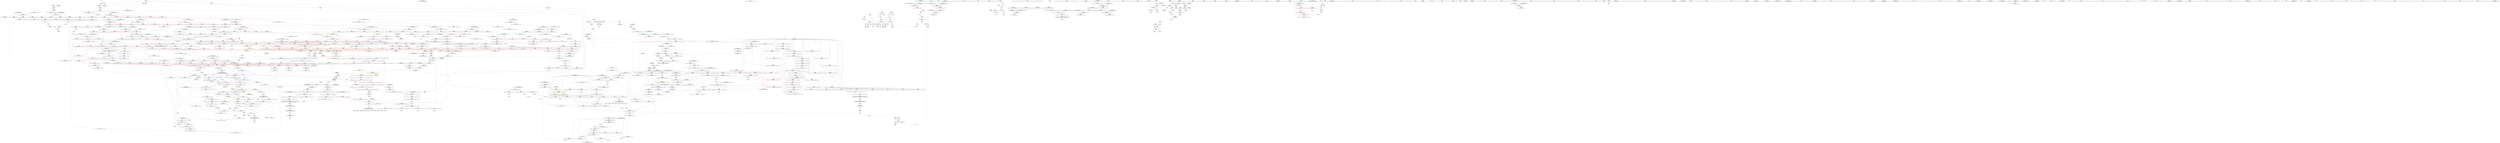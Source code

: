 digraph "SVFG" {
	label="SVFG";

	Node0x55d9a6273fe0 [shape=record,color=grey,label="{NodeID: 0\nNullPtr}"];
	Node0x55d9a6273fe0 -> Node0x55d9a62da3a0[style=solid];
	Node0x55d9a6398c80 [shape=record,color=yellow,style=double,label="{NodeID: 1882\n6V_3 = CSCHI(MR_6V_2)\npts\{13 \}\nCS[]|{<s0>18}}"];
	Node0x55d9a6398c80:s0 -> Node0x55d9a63982e0[style=dashed,color=blue];
	Node0x55d9a62e1d10 [shape=record,color=blue,label="{NodeID: 775\n725\<--719\n__first.addr\<--__first\n_ZSt13__adjust_heapIPiliN9__gnu_cxx5__ops15_Iter_less_iterEEvT_T0_S5_T1_T2_\n}"];
	Node0x55d9a62e1d10 -> Node0x55d9a62ebb80[style=dashed];
	Node0x55d9a62e1d10 -> Node0x55d9a62ebc50[style=dashed];
	Node0x55d9a62e1d10 -> Node0x55d9a62ebd20[style=dashed];
	Node0x55d9a62e1d10 -> Node0x55d9a62ebdf0[style=dashed];
	Node0x55d9a62e1d10 -> Node0x55d9a62ebec0[style=dashed];
	Node0x55d9a62e1d10 -> Node0x55d9a62ebf90[style=dashed];
	Node0x55d9a62e1d10 -> Node0x55d9a62ec060[style=dashed];
	Node0x55d9a62f9c90 [shape=record,color=yellow,style=double,label="{NodeID: 1550\n246V_1 = ENCHI(MR_246V_0)\npts\{596 683 732 857 1073 1105 \}\nFun[_ZSt25__unguarded_linear_insertIPiN9__gnu_cxx5__ops14_Val_less_iterEEvT_T0_]}"];
	Node0x55d9a62f9c90 -> Node0x55d9a62f2520[style=dashed];
	Node0x55d9a62f9c90 -> Node0x55d9a62f25f0[style=dashed];
	Node0x55d9a62f9c90 -> Node0x55d9a62f26c0[style=dashed];
	Node0x55d9a62d88f0 [shape=record,color=red,label="{NodeID: 443\n444\<--433\n\<--__first.addr\n_ZSt14__partial_sortIPiN9__gnu_cxx5__ops15_Iter_less_iterEEvT_S4_S4_T0_\n|{<s0>24}}"];
	Node0x55d9a62d88f0:s0 -> Node0x55d9a63fdf00[style=solid,color=red];
	Node0x55d9a62ccb60 [shape=record,color=green,label="{NodeID: 111\n593\<--594\n__parent\<--__parent_field_insensitive\n_ZSt11__make_heapIPiN9__gnu_cxx5__ops15_Iter_less_iterEEvT_S4_RT0_\n}"];
	Node0x55d9a62ccb60 -> Node0x55d9a62ea9a0[style=solid];
	Node0x55d9a62ccb60 -> Node0x55d9a62eaa70[style=solid];
	Node0x55d9a62ccb60 -> Node0x55d9a62eab40[style=solid];
	Node0x55d9a62ccb60 -> Node0x55d9a62eac10[style=solid];
	Node0x55d9a62ccb60 -> Node0x55d9a62f8ab0[style=solid];
	Node0x55d9a62ccb60 -> Node0x55d9a62f8c50[style=solid];
	Node0x55d9a63fa3a0 [shape=record,color=black,label="{NodeID: 1993\n1077 = PHI(711, )\n}"];
	Node0x55d9a63fa3a0 -> Node0x55d9a62f07e0[style=solid];
	Node0x55d9a6302f90 [shape=record,color=blue,label="{NodeID: 886\n1586\<--1583\n__it.addr\<--__it\n_ZN9__gnu_cxx5__ops16_Iter_equals_valIKiEclIPiEEbT_\n}"];
	Node0x55d9a6302f90 -> Node0x55d9a62f55e0[style=dashed];
	Node0x55d9a62ee1b0 [shape=record,color=red,label="{NodeID: 554\n904\<--903\n\<--call6\n_ZSt11__push_heapIPiliN9__gnu_cxx5__ops14_Iter_less_valEEvT_T0_S5_T1_RT2_\n}"];
	Node0x55d9a62ee1b0 -> Node0x55d9a62e3090[style=solid];
	Node0x55d9a6323330 [shape=record,color=grey,label="{NodeID: 1329\n792 = Binary(791, 292, )\n}"];
	Node0x55d9a6323330 -> Node0x55d9a6325eb0[style=solid];
	Node0x55d9a62d1120 [shape=record,color=green,label="{NodeID: 222\n1413\<--1414\nundef.agg.tmp\<--undef.agg.tmp_field_insensitive\n_ZSt9__find_ifIPiN9__gnu_cxx5__ops16_Iter_equals_valIKiEEET_S6_S6_T0_\n}"];
	Node0x55d9a62f3be0 [shape=record,color=red,label="{NodeID: 665\n1443\<--1440\n\<--__val.addr\n_ZN9__gnu_cxx5__ops17__iter_equals_valIKiEENS0_16_Iter_equals_valIT_EERS4_\n|{<s0>91}}"];
	Node0x55d9a62f3be0:s0 -> Node0x55d9a63f0d30[style=solid,color=red];
	Node0x55d9a62dedf0 [shape=record,color=purple,label="{NodeID: 333\n1157\<--1156\nincdec.ptr\<--\n_ZSt16__insertion_sortIPiN9__gnu_cxx5__ops15_Iter_less_iterEEvT_S4_T0_\n}"];
	Node0x55d9a62dedf0 -> Node0x55d9a62e4680[style=solid];
	Node0x55d9a62c31d0 [shape=record,color=green,label="{NodeID: 1\n5\<--1\n\<--dummyObj\nCan only get source location for instruction, argument, global var or function.}"];
	Node0x55d9a62e1de0 [shape=record,color=blue,label="{NodeID: 776\n727\<--720\n__holeIndex.addr\<--__holeIndex\n_ZSt13__adjust_heapIPiliN9__gnu_cxx5__ops15_Iter_less_iterEEvT_T0_S5_T1_T2_\n}"];
	Node0x55d9a62e1de0 -> Node0x55d9a62ec130[style=dashed];
	Node0x55d9a62e1de0 -> Node0x55d9a62ec200[style=dashed];
	Node0x55d9a62e1de0 -> Node0x55d9a62ec2d0[style=dashed];
	Node0x55d9a62e1de0 -> Node0x55d9a62ec3a0[style=dashed];
	Node0x55d9a62e1de0 -> Node0x55d9a62e2460[style=dashed];
	Node0x55d9a62e1de0 -> Node0x55d9a62e26d0[style=dashed];
	Node0x55d9a62e1de0 -> Node0x55d9a6361b40[style=dashed];
	Node0x55d9a62d89c0 [shape=record,color=red,label="{NodeID: 444\n450\<--433\n\<--__first.addr\n_ZSt14__partial_sortIPiN9__gnu_cxx5__ops15_Iter_less_iterEEvT_S4_S4_T0_\n|{<s0>25}}"];
	Node0x55d9a62d89c0:s0 -> Node0x55d9a63f43e0[style=solid,color=red];
	Node0x55d9a62ccc30 [shape=record,color=green,label="{NodeID: 112\n595\<--596\n__value\<--__value_field_insensitive\n_ZSt11__make_heapIPiN9__gnu_cxx5__ops15_Iter_less_iterEEvT_S4_RT0_\n|{|<s1>33}}"];
	Node0x55d9a62ccc30 -> Node0x55d9a62f8b80[style=solid];
	Node0x55d9a62ccc30:s1 -> Node0x55d9a63fefd0[style=solid,color=red];
	Node0x55d9a63fa570 [shape=record,color=black,label="{NodeID: 1994\n1081 = PHI(711, )\n}"];
	Node0x55d9a63fa570 -> Node0x55d9a62f08b0[style=solid];
	Node0x55d9a6303060 [shape=record,color=blue,label="{NodeID: 887\n1601\<--1599\nthis.addr\<--this\n_ZN9__gnu_cxx5__ops16_Iter_equals_valIKiEC2ERS2_\n}"];
	Node0x55d9a6303060 -> Node0x55d9a62f5920[style=dashed];
	Node0x55d9a62ee280 [shape=record,color=red,label="{NodeID: 555\n923\<--914\nthis1\<--this.addr\n_ZNK9__gnu_cxx5__ops14_Iter_less_valclIPiiEEbT_RT0_\n}"];
	Node0x55d9a63234b0 [shape=record,color=grey,label="{NodeID: 1330\n791 = Binary(790, 292, )\n}"];
	Node0x55d9a63234b0 -> Node0x55d9a6323330[style=solid];
	Node0x55d9a62d11f0 [shape=record,color=green,label="{NodeID: 223\n1425\<--1426\nllvm.memcpy.p0i8.p0i8.i64\<--llvm.memcpy.p0i8.p0i8.i64_field_insensitive\n}"];
	Node0x55d9a62f3cb0 [shape=record,color=red,label="{NodeID: 666\n1448\<--1447\n\<--coerce.dive\n_ZN9__gnu_cxx5__ops17__iter_equals_valIKiEENS0_16_Iter_equals_valIT_EERS4_\n}"];
	Node0x55d9a62f3cb0 -> Node0x55d9a62dcfe0[style=solid];
	Node0x55d9a62deec0 [shape=record,color=purple,label="{NodeID: 334\n1192\<--1191\nincdec.ptr\<--\n_ZSt26__unguarded_insertion_sortIPiN9__gnu_cxx5__ops15_Iter_less_iterEEvT_S4_T0_\n}"];
	Node0x55d9a62deec0 -> Node0x55d9a62e49c0[style=solid];
	Node0x55d9a62c3260 [shape=record,color=green,label="{NodeID: 2\n14\<--1\n.str\<--dummyObj\nGlob }"];
	Node0x55d9a62e1eb0 [shape=record,color=blue,label="{NodeID: 777\n729\<--721\n__len.addr\<--__len\n_ZSt13__adjust_heapIPiliN9__gnu_cxx5__ops15_Iter_less_iterEEvT_T0_S5_T1_T2_\n}"];
	Node0x55d9a62e1eb0 -> Node0x55d9a62ec540[style=dashed];
	Node0x55d9a62e1eb0 -> Node0x55d9a62ec610[style=dashed];
	Node0x55d9a62e1eb0 -> Node0x55d9a62ec6e0[style=dashed];
	Node0x55d9a62d8a90 [shape=record,color=red,label="{NodeID: 445\n445\<--435\n\<--__middle.addr\n_ZSt14__partial_sortIPiN9__gnu_cxx5__ops15_Iter_less_iterEEvT_S4_S4_T0_\n|{<s0>24}}"];
	Node0x55d9a62d8a90:s0 -> Node0x55d9a63fe010[style=solid,color=red];
	Node0x55d9a62ccd00 [shape=record,color=green,label="{NodeID: 113\n597\<--598\nagg.tmp\<--agg.tmp_field_insensitive\n_ZSt11__make_heapIPiN9__gnu_cxx5__ops15_Iter_less_iterEEvT_S4_RT0_\n}"];
	Node0x55d9a63fa6b0 [shape=record,color=black,label="{NodeID: 1995\n1085 = PHI(711, )\n}"];
	Node0x55d9a63fa6b0 -> Node0x55d9a62f0980[style=solid];
	Node0x55d9a6303130 [shape=record,color=blue,label="{NodeID: 888\n1603\<--1600\n__value.addr\<--__value\n_ZN9__gnu_cxx5__ops16_Iter_equals_valIKiEC2ERS2_\n}"];
	Node0x55d9a6303130 -> Node0x55d9a62f59f0[style=dashed];
	Node0x55d9a62ee350 [shape=record,color=red,label="{NodeID: 556\n924\<--916\n\<--__it.addr\n_ZNK9__gnu_cxx5__ops14_Iter_less_valclIPiiEEbT_RT0_\n}"];
	Node0x55d9a62ee350 -> Node0x55d9a62ee4f0[style=solid];
	Node0x55d9a6323630 [shape=record,color=grey,label="{NodeID: 1331\n1116 = cmp(1114, 1115, )\n}"];
	Node0x55d9a62d12f0 [shape=record,color=green,label="{NodeID: 224\n1428\<--1429\n_ZSt19__iterator_categoryIPiENSt15iterator_traitsIT_E17iterator_categoryERKS2_\<--_ZSt19__iterator_categoryIPiENSt15iterator_traitsIT_E17iterator_categoryERKS2__field_insensitive\n}"];
	Node0x55d9a62f3d80 [shape=record,color=red,label="{NodeID: 667\n1566\<--1454\n\<--retval\n_ZSt9__find_ifIPiN9__gnu_cxx5__ops16_Iter_equals_valIKiEEET_S6_S6_T0_St26random_access_iterator_tag\n}"];
	Node0x55d9a62f3d80 -> Node0x55d9a62dd3f0[style=solid];
	Node0x55d9a62def90 [shape=record,color=purple,label="{NodeID: 335\n1238\<--1237\nincdec.ptr\<--\n_ZSt25__unguarded_linear_insertIPiN9__gnu_cxx5__ops14_Val_less_iterEEvT_T0_\n}"];
	Node0x55d9a62def90 -> Node0x55d9a62e4f70[style=solid];
	Node0x55d9a62c8ec0 [shape=record,color=green,label="{NodeID: 3\n16\<--1\n.str.1\<--dummyObj\nGlob }"];
	Node0x55d9a62e1f80 [shape=record,color=blue,label="{NodeID: 778\n731\<--722\n__value.addr\<--__value\n_ZSt13__adjust_heapIPiliN9__gnu_cxx5__ops15_Iter_less_iterEEvT_T0_S5_T1_T2_\n}"];
	Node0x55d9a62e1f80 -> Node0x55d9a62ed170[style=dashed];
	Node0x55d9a62e1f80 -> Node0x55d9a62ed240[style=dashed];
	Node0x55d9a62e1f80 -> Node0x55d9a62ed310[style=dashed];
	Node0x55d9a62d8b60 [shape=record,color=red,label="{NodeID: 446\n451\<--435\n\<--__middle.addr\n_ZSt14__partial_sortIPiN9__gnu_cxx5__ops15_Iter_less_iterEEvT_S4_S4_T0_\n|{<s0>25}}"];
	Node0x55d9a62d8b60:s0 -> Node0x55d9a63f44f0[style=solid,color=red];
	Node0x55d9a62ccdd0 [shape=record,color=green,label="{NodeID: 114\n627\<--628\n_ZSt4moveIRiEONSt16remove_referenceIT_E4typeEOS2_\<--_ZSt4moveIRiEONSt16remove_referenceIT_E4typeEOS2__field_insensitive\n}"];
	Node0x55d9a63fa7f0 [shape=record,color=black,label="{NodeID: 1996\n1129 = PHI(649, )\n}"];
	Node0x55d9a6303200 [shape=record,color=blue,label="{NodeID: 889\n1608\<--1609\n_M_value\<--\n_ZN9__gnu_cxx5__ops16_Iter_equals_valIKiEC2ERS2_\n|{<s0>91}}"];
	Node0x55d9a6303200:s0 -> Node0x55d9a639a6a0[style=dashed,color=blue];
	Node0x55d9a62ee420 [shape=record,color=red,label="{NodeID: 557\n926\<--918\n\<--__val.addr\n_ZNK9__gnu_cxx5__ops14_Iter_less_valclIPiiEEbT_RT0_\n}"];
	Node0x55d9a62ee420 -> Node0x55d9a62ee5c0[style=solid];
	Node0x55d9a63237b0 [shape=record,color=grey,label="{NodeID: 1332\n248 = cmp(246, 247, )\n}"];
	Node0x55d9a62d13f0 [shape=record,color=green,label="{NodeID: 225\n1433\<--1434\n_ZSt9__find_ifIPiN9__gnu_cxx5__ops16_Iter_equals_valIKiEEET_S6_S6_T0_St26random_access_iterator_tag\<--_ZSt9__find_ifIPiN9__gnu_cxx5__ops16_Iter_equals_valIKiEEET_S6_S6_T0_St26random_access_iterator_tag_field_insensitive\n}"];
	Node0x55d9a62f3e50 [shape=record,color=red,label="{NodeID: 668\n1471\<--1460\n\<--__first.addr\n_ZSt9__find_ifIPiN9__gnu_cxx5__ops16_Iter_equals_valIKiEEET_S6_S6_T0_St26random_access_iterator_tag\n}"];
	Node0x55d9a62f3e50 -> Node0x55d9a62dd180[style=solid];
	Node0x55d9a6372390 [shape=record,color=yellow,style=double,label="{NodeID: 1443\n48V_1 = ENCHI(MR_48V_0)\npts\{238 \}\nFun[main]}"];
	Node0x55d9a6372390 -> Node0x55d9a62d6d50[style=dashed];
	Node0x55d9a62df060 [shape=record,color=purple,label="{NodeID: 336\n1254\<--1253\nincdec.ptr3\<--\n_ZSt25__unguarded_linear_insertIPiN9__gnu_cxx5__ops14_Val_less_iterEEvT_T0_\n}"];
	Node0x55d9a62df060 -> Node0x55d9a62e51e0[style=solid];
	Node0x55d9a62c8f80 [shape=record,color=green,label="{NodeID: 4\n18\<--1\n.str.2\<--dummyObj\nGlob }"];
	Node0x55d9a6399200 [shape=record,color=yellow,style=double,label="{NodeID: 1886\n6V_2 = CSCHI(MR_6V_1)\npts\{13 \}\nCS[]|{<s0>69|<s1>69}}"];
	Node0x55d9a6399200:s0 -> Node0x55d9a62f1680[style=dashed,color=blue];
	Node0x55d9a6399200:s1 -> Node0x55d9a62e45b0[style=dashed,color=blue];
	Node0x55d9a62e2050 [shape=record,color=blue,label="{NodeID: 779\n733\<--745\n__topIndex\<--\n_ZSt13__adjust_heapIPiliN9__gnu_cxx5__ops15_Iter_less_iterEEvT_T0_S5_T1_T2_\n}"];
	Node0x55d9a62e2050 -> Node0x55d9a62ec7b0[style=dashed];
	Node0x55d9a62d8c30 [shape=record,color=red,label="{NodeID: 447\n446\<--437\n\<--__last.addr\n_ZSt14__partial_sortIPiN9__gnu_cxx5__ops15_Iter_less_iterEEvT_S4_S4_T0_\n|{<s0>24}}"];
	Node0x55d9a62d8c30:s0 -> Node0x55d9a63fe120[style=solid,color=red];
	Node0x55d9a62d1830 [shape=record,color=green,label="{NodeID: 115\n638\<--639\n_ZSt13__adjust_heapIPiliN9__gnu_cxx5__ops15_Iter_less_iterEEvT_T0_S5_T1_T2_\<--_ZSt13__adjust_heapIPiliN9__gnu_cxx5__ops15_Iter_less_iterEEvT_T0_S5_T1_T2__field_insensitive\n}"];
	Node0x55d9a63fa900 [shape=record,color=black,label="{NodeID: 1997\n1132 = PHI(711, )\n}"];
	Node0x55d9a63fa900 -> Node0x55d9a62f15b0[style=solid];
	Node0x55d9a62ee4f0 [shape=record,color=red,label="{NodeID: 558\n925\<--924\n\<--\n_ZNK9__gnu_cxx5__ops14_Iter_less_valclIPiiEEbT_RT0_\n}"];
	Node0x55d9a62ee4f0 -> Node0x55d9a63255b0[style=solid];
	Node0x55d9a6323930 [shape=record,color=grey,label="{NodeID: 1333\n45 = cmp(43, 44, )\n}"];
	Node0x55d9a62d14f0 [shape=record,color=green,label="{NodeID: 226\n1438\<--1439\nretval\<--retval_field_insensitive\n_ZN9__gnu_cxx5__ops17__iter_equals_valIKiEENS0_16_Iter_equals_valIT_EERS4_\n|{|<s1>91}}"];
	Node0x55d9a62d14f0 -> Node0x55d9a62df610[style=solid];
	Node0x55d9a62d14f0:s1 -> Node0x55d9a63f0c20[style=solid,color=red];
	Node0x55d9a62f3f20 [shape=record,color=red,label="{NodeID: 669\n1482\<--1460\n\<--__first.addr\n_ZSt9__find_ifIPiN9__gnu_cxx5__ops16_Iter_equals_valIKiEEET_S6_S6_T0_St26random_access_iterator_tag\n|{<s0>92}}"];
	Node0x55d9a62f3f20:s0 -> Node0x55d9a63f3ac0[style=solid,color=red];
	Node0x55d9a62df130 [shape=record,color=purple,label="{NodeID: 337\n1612\<--1360\noffset_0\<--\n}"];
	Node0x55d9a62df130 -> Node0x55d9a6301660[style=solid];
	Node0x55d9a62c9040 [shape=record,color=green,label="{NodeID: 5\n63\<--1\n\<--dummyObj\nCan only get source location for instruction, argument, global var or function.}"];
	Node0x55d9a6399360 [shape=record,color=yellow,style=double,label="{NodeID: 1887\n6V_3 = CSCHI(MR_6V_2)\npts\{13 \}\nCS[]|{<s0>30|<s1>31}}"];
	Node0x55d9a6399360:s0 -> Node0x55d9a6358020[style=dashed,color=blue];
	Node0x55d9a6399360:s1 -> Node0x55d9a6360c40[style=dashed,color=blue];
	Node0x55d9a62e2120 [shape=record,color=blue,label="{NodeID: 780\n735\<--747\n__secondChild\<--\n_ZSt13__adjust_heapIPiliN9__gnu_cxx5__ops15_Iter_less_iterEEvT_T0_S5_T1_T2_\n}"];
	Node0x55d9a62e2120 -> Node0x55d9a62ec880[style=dashed];
	Node0x55d9a62e2120 -> Node0x55d9a62ec950[style=dashed];
	Node0x55d9a62e2120 -> Node0x55d9a62ece30[style=dashed];
	Node0x55d9a62e2120 -> Node0x55d9a62ecf00[style=dashed];
	Node0x55d9a62e2120 -> Node0x55d9a62e21f0[style=dashed];
	Node0x55d9a62e2120 -> Node0x55d9a62e2530[style=dashed];
	Node0x55d9a62e2120 -> Node0x55d9a6362040[style=dashed];
	Node0x55d9a62d8d00 [shape=record,color=red,label="{NodeID: 448\n473\<--461\n\<--__first.addr\n_ZSt27__unguarded_partition_pivotIPiN9__gnu_cxx5__ops15_Iter_less_iterEET_S4_S4_T0_\n}"];
	Node0x55d9a62d8d00 -> Node0x55d9a62e00a0[style=solid];
	Node0x55d9a62d1930 [shape=record,color=green,label="{NodeID: 116\n653\<--654\nthis.addr\<--this.addr_field_insensitive\n_ZNK9__gnu_cxx5__ops15_Iter_less_iterclIPiS3_EEbT_T0_\n}"];
	Node0x55d9a62d1930 -> Node0x55d9a62eae80[style=solid];
	Node0x55d9a62d1930 -> Node0x55d9a62f8d20[style=solid];
	Node0x55d9a63faa70 [shape=record,color=black,label="{NodeID: 1998\n1139 = PHI(1196, )\n}"];
	Node0x55d9a62ee5c0 [shape=record,color=red,label="{NodeID: 559\n927\<--926\n\<--\n_ZNK9__gnu_cxx5__ops14_Iter_less_valclIPiiEEbT_RT0_\n}"];
	Node0x55d9a62ee5c0 -> Node0x55d9a63255b0[style=solid];
	Node0x55d9a6323ab0 [shape=record,color=grey,label="{NodeID: 1334\n568 = cmp(567, 569, )\n}"];
	Node0x55d9a62d15c0 [shape=record,color=green,label="{NodeID: 227\n1440\<--1441\n__val.addr\<--__val.addr_field_insensitive\n_ZN9__gnu_cxx5__ops17__iter_equals_valIKiEENS0_16_Iter_equals_valIT_EERS4_\n}"];
	Node0x55d9a62d15c0 -> Node0x55d9a62f3be0[style=solid];
	Node0x55d9a62d15c0 -> Node0x55d9a6301ce0[style=solid];
	Node0x55d9a62f3ff0 [shape=record,color=red,label="{NodeID: 670\n1487\<--1460\n\<--__first.addr\n_ZSt9__find_ifIPiN9__gnu_cxx5__ops16_Iter_equals_valIKiEEET_S6_S6_T0_St26random_access_iterator_tag\n}"];
	Node0x55d9a62f3ff0 -> Node0x55d9a63020f0[style=solid];
	Node0x55d9a6372550 [shape=record,color=yellow,style=double,label="{NodeID: 1445\n52V_1 = ENCHI(MR_52V_0)\npts\{6 10 \}\nFun[main]|{<s0>13|<s1>13}}"];
	Node0x55d9a6372550:s0 -> Node0x55d9a62ff0c0[style=dashed,color=red];
	Node0x55d9a6372550:s1 -> Node0x55d9a62ff1d0[style=dashed,color=red];
	Node0x55d9a62df200 [shape=record,color=purple,label="{NodeID: 338\n1613\<--1362\noffset_0\<--\n}"];
	Node0x55d9a62df200 -> Node0x55d9a62f5ac0[style=solid];
	Node0x55d9a62c98b0 [shape=record,color=green,label="{NodeID: 6\n95\<--1\n\<--dummyObj\nCan only get source location for instruction, argument, global var or function.}"];
	Node0x55d9a62e21f0 [shape=record,color=blue,label="{NodeID: 781\n735\<--758\n__secondChild\<--mul\n_ZSt13__adjust_heapIPiliN9__gnu_cxx5__ops15_Iter_less_iterEEvT_T0_S5_T1_T2_\n}"];
	Node0x55d9a62e21f0 -> Node0x55d9a62ec880[style=dashed];
	Node0x55d9a62e21f0 -> Node0x55d9a62ec950[style=dashed];
	Node0x55d9a62e21f0 -> Node0x55d9a62eca20[style=dashed];
	Node0x55d9a62e21f0 -> Node0x55d9a62ecaf0[style=dashed];
	Node0x55d9a62e21f0 -> Node0x55d9a62ecbc0[style=dashed];
	Node0x55d9a62e21f0 -> Node0x55d9a62ecc90[style=dashed];
	Node0x55d9a62e21f0 -> Node0x55d9a62ecd60[style=dashed];
	Node0x55d9a62e21f0 -> Node0x55d9a62ece30[style=dashed];
	Node0x55d9a62e21f0 -> Node0x55d9a62ecf00[style=dashed];
	Node0x55d9a62e21f0 -> Node0x55d9a62e21f0[style=dashed];
	Node0x55d9a62e21f0 -> Node0x55d9a62e22c0[style=dashed];
	Node0x55d9a62e21f0 -> Node0x55d9a62e2530[style=dashed];
	Node0x55d9a62e21f0 -> Node0x55d9a6362040[style=dashed];
	Node0x55d9a62d8dd0 [shape=record,color=red,label="{NodeID: 449\n475\<--461\n\<--__first.addr\n_ZSt27__unguarded_partition_pivotIPiN9__gnu_cxx5__ops15_Iter_less_iterEET_S4_S4_T0_\n}"];
	Node0x55d9a62d8dd0 -> Node0x55d9a62db850[style=solid];
	Node0x55d9a62d1a00 [shape=record,color=green,label="{NodeID: 117\n655\<--656\n__it1.addr\<--__it1.addr_field_insensitive\n_ZNK9__gnu_cxx5__ops15_Iter_less_iterclIPiS3_EEbT_T0_\n}"];
	Node0x55d9a62d1a00 -> Node0x55d9a62eaf50[style=solid];
	Node0x55d9a62d1a00 -> Node0x55d9a62f8df0[style=solid];
	Node0x55d9a63fab80 [shape=record,color=black,label="{NodeID: 1999\n1142 = PHI(711, )\n}"];
	Node0x55d9a63fab80 -> Node0x55d9a62f1680[style=solid];
	Node0x55d9a62ee690 [shape=record,color=red,label="{NodeID: 560\n957\<--937\n\<--__result.addr\n_ZSt22__move_median_to_firstIPiN9__gnu_cxx5__ops15_Iter_less_iterEEvT_S4_S4_S4_T0_\n|{<s0>51}}"];
	Node0x55d9a62ee690:s0 -> Node0x55d9a63fe780[style=solid,color=red];
	Node0x55d9a6323c30 [shape=record,color=grey,label="{NodeID: 1335\n608 = cmp(607, 292, )\n}"];
	Node0x55d9a62d1690 [shape=record,color=green,label="{NodeID: 228\n1445\<--1446\n_ZN9__gnu_cxx5__ops16_Iter_equals_valIKiEC2ERS2_\<--_ZN9__gnu_cxx5__ops16_Iter_equals_valIKiEC2ERS2__field_insensitive\n}"];
	Node0x55d9a62f40c0 [shape=record,color=red,label="{NodeID: 671\n1490\<--1460\n\<--__first.addr\n_ZSt9__find_ifIPiN9__gnu_cxx5__ops16_Iter_equals_valIKiEEET_S6_S6_T0_St26random_access_iterator_tag\n}"];
	Node0x55d9a62f40c0 -> Node0x55d9a62df7b0[style=solid];
	Node0x55d9a6372630 [shape=record,color=yellow,style=double,label="{NodeID: 1446\n6V_1 = ENCHI(MR_6V_0)\npts\{13 \}\nFun[_ZNK9__gnu_cxx5__ops15_Iter_less_iterclIPiS3_EEbT_T0_]}"];
	Node0x55d9a6372630 -> Node0x55d9a62eb0f0[style=dashed];
	Node0x55d9a6372630 -> Node0x55d9a62eb1c0[style=dashed];
	Node0x55d9a62df2d0 [shape=record,color=purple,label="{NodeID: 339\n1415\<--1403\ncoerce.dive\<--__pred\n_ZSt9__find_ifIPiN9__gnu_cxx5__ops16_Iter_equals_valIKiEEET_S6_S6_T0_\n}"];
	Node0x55d9a62df2d0 -> Node0x55d9a63019a0[style=solid];
	Node0x55d9a62c9940 [shape=record,color=green,label="{NodeID: 7\n292\<--1\n\<--dummyObj\nCan only get source location for instruction, argument, global var or function.}"];
	Node0x55d9a62e22c0 [shape=record,color=blue,label="{NodeID: 782\n735\<--770\n__secondChild\<--dec\n_ZSt13__adjust_heapIPiliN9__gnu_cxx5__ops15_Iter_less_iterEEvT_T0_S5_T1_T2_\n}"];
	Node0x55d9a62e22c0 -> Node0x55d9a62ec880[style=dashed];
	Node0x55d9a62e22c0 -> Node0x55d9a62ec950[style=dashed];
	Node0x55d9a62e22c0 -> Node0x55d9a62ecc90[style=dashed];
	Node0x55d9a62e22c0 -> Node0x55d9a62ecd60[style=dashed];
	Node0x55d9a62e22c0 -> Node0x55d9a62ece30[style=dashed];
	Node0x55d9a62e22c0 -> Node0x55d9a62ecf00[style=dashed];
	Node0x55d9a62e22c0 -> Node0x55d9a62e21f0[style=dashed];
	Node0x55d9a62e22c0 -> Node0x55d9a62e2530[style=dashed];
	Node0x55d9a62e22c0 -> Node0x55d9a6362040[style=dashed];
	Node0x55d9a62d8ea0 [shape=record,color=red,label="{NodeID: 450\n483\<--461\n\<--__first.addr\n_ZSt27__unguarded_partition_pivotIPiN9__gnu_cxx5__ops15_Iter_less_iterEET_S4_S4_T0_\n|{<s0>26}}"];
	Node0x55d9a62d8ea0:s0 -> Node0x55d9a63f2a80[style=solid,color=red];
	Node0x55d9a62d1ad0 [shape=record,color=green,label="{NodeID: 118\n657\<--658\n__it2.addr\<--__it2.addr_field_insensitive\n_ZNK9__gnu_cxx5__ops15_Iter_less_iterclIPiS3_EEbT_T0_\n}"];
	Node0x55d9a62d1ad0 -> Node0x55d9a62eb020[style=solid];
	Node0x55d9a62d1ad0 -> Node0x55d9a62f8ec0[style=solid];
	Node0x55d9a63facf0 [shape=record,color=black,label="{NodeID: 2000\n1232 = PHI(711, )\n}"];
	Node0x55d9a63facf0 -> Node0x55d9a62f2520[style=solid];
	Node0x55d9a62ee760 [shape=record,color=red,label="{NodeID: 561\n967\<--937\n\<--__result.addr\n_ZSt22__move_median_to_firstIPiN9__gnu_cxx5__ops15_Iter_less_iterEEvT_S4_S4_S4_T0_\n|{<s0>53}}"];
	Node0x55d9a62ee760:s0 -> Node0x55d9a63fe780[style=solid,color=red];
	Node0x55d9a6323db0 [shape=record,color=grey,label="{NodeID: 1336\n1039 = cmp(1037, 1038, )\n}"];
	Node0x55d9a62d9920 [shape=record,color=green,label="{NodeID: 229\n1454\<--1455\nretval\<--retval_field_insensitive\n_ZSt9__find_ifIPiN9__gnu_cxx5__ops16_Iter_equals_valIKiEEET_S6_S6_T0_St26random_access_iterator_tag\n}"];
	Node0x55d9a62d9920 -> Node0x55d9a62f3d80[style=solid];
	Node0x55d9a62d9920 -> Node0x55d9a63020f0[style=solid];
	Node0x55d9a62d9920 -> Node0x55d9a6302290[style=solid];
	Node0x55d9a62d9920 -> Node0x55d9a6302430[style=solid];
	Node0x55d9a62d9920 -> Node0x55d9a63025d0[style=solid];
	Node0x55d9a62d9920 -> Node0x55d9a6302840[style=solid];
	Node0x55d9a62d9920 -> Node0x55d9a63029e0[style=solid];
	Node0x55d9a62d9920 -> Node0x55d9a6302b80[style=solid];
	Node0x55d9a62d9920 -> Node0x55d9a6302d20[style=solid];
	Node0x55d9a62f4190 [shape=record,color=red,label="{NodeID: 672\n1493\<--1460\n\<--__first.addr\n_ZSt9__find_ifIPiN9__gnu_cxx5__ops16_Iter_equals_valIKiEEET_S6_S6_T0_St26random_access_iterator_tag\n|{<s0>93}}"];
	Node0x55d9a62f4190:s0 -> Node0x55d9a63f3ac0[style=solid,color=red];
	Node0x55d9a62df3a0 [shape=record,color=purple,label="{NodeID: 340\n1430\<--1409\ncoerce.dive2\<--agg.tmp\n_ZSt9__find_ifIPiN9__gnu_cxx5__ops16_Iter_equals_valIKiEEET_S6_S6_T0_\n}"];
	Node0x55d9a62df3a0 -> Node0x55d9a62f3b10[style=solid];
	Node0x55d9a62c99d0 [shape=record,color=green,label="{NodeID: 8\n338\<--1\n\<--dummyObj\nCan only get source location for instruction, argument, global var or function.}"];
	Node0x55d9a62e2390 [shape=record,color=blue,label="{NodeID: 783\n780\<--777\nadd.ptr5\<--\n_ZSt13__adjust_heapIPiliN9__gnu_cxx5__ops15_Iter_less_iterEEvT_T0_S5_T1_T2_\n}"];
	Node0x55d9a62e2390 -> Node0x55d9a636bb40[style=dashed];
	Node0x55d9a62fa450 [shape=record,color=yellow,style=double,label="{NodeID: 1558\n155V_1 = ENCHI(MR_155V_0)\npts\{596 683 857 1073 1105 1227 \}\nFun[_ZSt13__adjust_heapIPiliN9__gnu_cxx5__ops15_Iter_less_iterEEvT_T0_S5_T1_T2_]}"];
	Node0x55d9a62fa450 -> Node0x55d9a62ed170[style=dashed];
	Node0x55d9a62fa450 -> Node0x55d9a62ed240[style=dashed];
	Node0x55d9a62fa450 -> Node0x55d9a62ed310[style=dashed];
	Node0x55d9a62d8f70 [shape=record,color=red,label="{NodeID: 451\n484\<--461\n\<--__first.addr\n_ZSt27__unguarded_partition_pivotIPiN9__gnu_cxx5__ops15_Iter_less_iterEET_S4_S4_T0_\n}"];
	Node0x55d9a62d8f70 -> Node0x55d9a62de500[style=solid];
	Node0x55d9a62d1ba0 [shape=record,color=green,label="{NodeID: 119\n674\<--675\n__first.addr\<--__first.addr_field_insensitive\n_ZSt10__pop_heapIPiN9__gnu_cxx5__ops15_Iter_less_iterEEvT_S4_S4_RT0_\n}"];
	Node0x55d9a62d1ba0 -> Node0x55d9a62eb290[style=solid];
	Node0x55d9a62d1ba0 -> Node0x55d9a62eb360[style=solid];
	Node0x55d9a62d1ba0 -> Node0x55d9a62eb430[style=solid];
	Node0x55d9a62d1ba0 -> Node0x55d9a62e1760[style=solid];
	Node0x55d9a63fae30 [shape=record,color=black,label="{NodeID: 2001\n1242 = PHI(1379, )\n}"];
	Node0x55d9a62ee830 [shape=record,color=red,label="{NodeID: 562\n971\<--937\n\<--__result.addr\n_ZSt22__move_median_to_firstIPiN9__gnu_cxx5__ops15_Iter_less_iterEEvT_S4_S4_S4_T0_\n|{<s0>54}}"];
	Node0x55d9a62ee830:s0 -> Node0x55d9a63fe780[style=solid,color=red];
	Node0x55d9a6323f30 [shape=record,color=grey,label="{NodeID: 1337\n219 = cmp(216, 218, )\n}"];
	Node0x55d9a62d99b0 [shape=record,color=green,label="{NodeID: 230\n1456\<--1457\n__pred\<--__pred_field_insensitive\n_ZSt9__find_ifIPiN9__gnu_cxx5__ops16_Iter_equals_valIKiEEET_S6_S6_T0_St26random_access_iterator_tag\n|{|<s1>92|<s2>93|<s3>94|<s4>95|<s5>96|<s6>97|<s7>98}}"];
	Node0x55d9a62d99b0 -> Node0x55d9a62df6e0[style=solid];
	Node0x55d9a62d99b0:s1 -> Node0x55d9a63f34a0[style=solid,color=red];
	Node0x55d9a62d99b0:s2 -> Node0x55d9a63f34a0[style=solid,color=red];
	Node0x55d9a62d99b0:s3 -> Node0x55d9a63f34a0[style=solid,color=red];
	Node0x55d9a62d99b0:s4 -> Node0x55d9a63f34a0[style=solid,color=red];
	Node0x55d9a62d99b0:s5 -> Node0x55d9a63f34a0[style=solid,color=red];
	Node0x55d9a62d99b0:s6 -> Node0x55d9a63f34a0[style=solid,color=red];
	Node0x55d9a62d99b0:s7 -> Node0x55d9a63f34a0[style=solid,color=red];
	Node0x55d9a62f4260 [shape=record,color=red,label="{NodeID: 673\n1496\<--1460\n\<--__first.addr\n_ZSt9__find_ifIPiN9__gnu_cxx5__ops16_Iter_equals_valIKiEEET_S6_S6_T0_St26random_access_iterator_tag\n}"];
	Node0x55d9a62f4260 -> Node0x55d9a6302290[style=solid];
	Node0x55d9a62df470 [shape=record,color=purple,label="{NodeID: 341\n1615\<--1421\noffset_0\<--\n}"];
	Node0x55d9a62df470 -> Node0x55d9a6301c10[style=solid];
	Node0x55d9a62c9ad0 [shape=record,color=green,label="{NodeID: 9\n342\<--1\n\<--dummyObj\nCan only get source location for instruction, argument, global var or function.|{<s0>38}}"];
	Node0x55d9a62c9ad0:s0 -> Node0x55d9a63fd430[style=solid,color=red];
	Node0x55d9a62e2460 [shape=record,color=blue,label="{NodeID: 784\n727\<--782\n__holeIndex.addr\<--\n_ZSt13__adjust_heapIPiliN9__gnu_cxx5__ops15_Iter_less_iterEEvT_T0_S5_T1_T2_\n}"];
	Node0x55d9a62e2460 -> Node0x55d9a62ec2d0[style=dashed];
	Node0x55d9a62e2460 -> Node0x55d9a62ec3a0[style=dashed];
	Node0x55d9a62e2460 -> Node0x55d9a62e2460[style=dashed];
	Node0x55d9a62e2460 -> Node0x55d9a62e26d0[style=dashed];
	Node0x55d9a62e2460 -> Node0x55d9a6361b40[style=dashed];
	Node0x55d9a635a720 [shape=record,color=yellow,style=double,label="{NodeID: 1559\n6V_1 = ENCHI(MR_6V_0)\npts\{13 \}\nFun[_ZSt14__partial_sortIPiN9__gnu_cxx5__ops15_Iter_less_iterEEvT_S4_S4_T0_]|{<s0>24}}"];
	Node0x55d9a635a720:s0 -> Node0x55d9a635b210[style=dashed,color=red];
	Node0x55d9a62d9040 [shape=record,color=red,label="{NodeID: 452\n492\<--461\n\<--__first.addr\n_ZSt27__unguarded_partition_pivotIPiN9__gnu_cxx5__ops15_Iter_less_iterEET_S4_S4_T0_\n}"];
	Node0x55d9a62d9040 -> Node0x55d9a62de6a0[style=solid];
	Node0x55d9a62d1c70 [shape=record,color=green,label="{NodeID: 120\n676\<--677\n__last.addr\<--__last.addr_field_insensitive\n_ZSt10__pop_heapIPiN9__gnu_cxx5__ops15_Iter_less_iterEEvT_S4_S4_RT0_\n}"];
	Node0x55d9a62d1c70 -> Node0x55d9a62eb500[style=solid];
	Node0x55d9a62d1c70 -> Node0x55d9a62e1830[style=solid];
	Node0x55d9a63faf40 [shape=record,color=black,label="{NodeID: 2002\n1247 = PHI(711, )\n}"];
	Node0x55d9a63faf40 -> Node0x55d9a62f25f0[style=solid];
	Node0x55d9a62ee900 [shape=record,color=red,label="{NodeID: 563\n981\<--937\n\<--__result.addr\n_ZSt22__move_median_to_firstIPiN9__gnu_cxx5__ops15_Iter_less_iterEEvT_S4_S4_S4_T0_\n|{<s0>56}}"];
	Node0x55d9a62ee900:s0 -> Node0x55d9a63fe780[style=solid,color=red];
	Node0x55d9a63240b0 [shape=record,color=grey,label="{NodeID: 1338\n1397 = cmp(1394, 1396, )\n}"];
	Node0x55d9a63240b0 -> Node0x55d9a62dcca0[style=solid];
	Node0x55d9a62d9a80 [shape=record,color=green,label="{NodeID: 231\n1458\<--1459\n\<--field_insensitive\n_ZSt9__find_ifIPiN9__gnu_cxx5__ops16_Iter_equals_valIKiEEET_S6_S6_T0_St26random_access_iterator_tag\n}"];
	Node0x55d9a62f4330 [shape=record,color=red,label="{NodeID: 674\n1499\<--1460\n\<--__first.addr\n_ZSt9__find_ifIPiN9__gnu_cxx5__ops16_Iter_equals_valIKiEEET_S6_S6_T0_St26random_access_iterator_tag\n}"];
	Node0x55d9a62f4330 -> Node0x55d9a62df880[style=solid];
	Node0x55d9a62df540 [shape=record,color=purple,label="{NodeID: 342\n1616\<--1422\noffset_0\<--\n}"];
	Node0x55d9a62df540 -> Node0x55d9a62f5b90[style=solid];
	Node0x55d9a62c9bd0 [shape=record,color=green,label="{NodeID: 10\n353\<--1\n\<--dummyObj\nCan only get source location for instruction, argument, global var or function.}"];
	Node0x55d9a62e2530 [shape=record,color=blue,label="{NodeID: 785\n735\<--797\n__secondChild\<--mul12\n_ZSt13__adjust_heapIPiliN9__gnu_cxx5__ops15_Iter_less_iterEEvT_T0_S5_T1_T2_\n}"];
	Node0x55d9a62e2530 -> Node0x55d9a62ecfd0[style=dashed];
	Node0x55d9a62e2530 -> Node0x55d9a62ed0a0[style=dashed];
	Node0x55d9a62e2530 -> Node0x55d9a6362040[style=dashed];
	Node0x55d9a62d9110 [shape=record,color=red,label="{NodeID: 453\n495\<--461\n\<--__first.addr\n_ZSt27__unguarded_partition_pivotIPiN9__gnu_cxx5__ops15_Iter_less_iterEET_S4_S4_T0_\n|{<s0>27}}"];
	Node0x55d9a62d9110:s0 -> Node0x55d9a6400940[style=solid,color=red];
	Node0x55d9a62d1d40 [shape=record,color=green,label="{NodeID: 121\n678\<--679\n__result.addr\<--__result.addr_field_insensitive\n_ZSt10__pop_heapIPiN9__gnu_cxx5__ops15_Iter_less_iterEEvT_S4_S4_RT0_\n}"];
	Node0x55d9a62d1d40 -> Node0x55d9a62eb5d0[style=solid];
	Node0x55d9a62d1d40 -> Node0x55d9a62eb6a0[style=solid];
	Node0x55d9a62d1d40 -> Node0x55d9a62e1900[style=solid];
	Node0x55d9a63fb0b0 [shape=record,color=black,label="{NodeID: 2003\n1257 = PHI(711, )\n}"];
	Node0x55d9a63fb0b0 -> Node0x55d9a62f26c0[style=solid];
	Node0x55d9a62ee9d0 [shape=record,color=red,label="{NodeID: 564\n989\<--937\n\<--__result.addr\n_ZSt22__move_median_to_firstIPiN9__gnu_cxx5__ops15_Iter_less_iterEEvT_S4_S4_S4_T0_\n|{<s0>58}}"];
	Node0x55d9a62ee9d0:s0 -> Node0x55d9a63fe780[style=solid,color=red];
	Node0x55d9a6324230 [shape=record,color=grey,label="{NodeID: 1339\n79 = cmp(77, 78, )\n}"];
	Node0x55d9a62d9b50 [shape=record,color=green,label="{NodeID: 232\n1460\<--1461\n__first.addr\<--__first.addr_field_insensitive\n_ZSt9__find_ifIPiN9__gnu_cxx5__ops16_Iter_equals_valIKiEEET_S6_S6_T0_St26random_access_iterator_tag\n}"];
	Node0x55d9a62d9b50 -> Node0x55d9a62f3e50[style=solid];
	Node0x55d9a62d9b50 -> Node0x55d9a62f3f20[style=solid];
	Node0x55d9a62d9b50 -> Node0x55d9a62f3ff0[style=solid];
	Node0x55d9a62d9b50 -> Node0x55d9a62f40c0[style=solid];
	Node0x55d9a62d9b50 -> Node0x55d9a62f4190[style=solid];
	Node0x55d9a62d9b50 -> Node0x55d9a62f4260[style=solid];
	Node0x55d9a62d9b50 -> Node0x55d9a62f4330[style=solid];
	Node0x55d9a62d9b50 -> Node0x55d9a62f4400[style=solid];
	Node0x55d9a62d9b50 -> Node0x55d9a62f44d0[style=solid];
	Node0x55d9a62d9b50 -> Node0x55d9a62f45a0[style=solid];
	Node0x55d9a62d9b50 -> Node0x55d9a62f4670[style=solid];
	Node0x55d9a62d9b50 -> Node0x55d9a62f4740[style=solid];
	Node0x55d9a62d9b50 -> Node0x55d9a62f4810[style=solid];
	Node0x55d9a62d9b50 -> Node0x55d9a62f48e0[style=solid];
	Node0x55d9a62d9b50 -> Node0x55d9a62f49b0[style=solid];
	Node0x55d9a62d9b50 -> Node0x55d9a62f4a80[style=solid];
	Node0x55d9a62d9b50 -> Node0x55d9a62f4b50[style=solid];
	Node0x55d9a62d9b50 -> Node0x55d9a62f4c20[style=solid];
	Node0x55d9a62d9b50 -> Node0x55d9a62f4cf0[style=solid];
	Node0x55d9a62d9b50 -> Node0x55d9a62f4dc0[style=solid];
	Node0x55d9a62d9b50 -> Node0x55d9a62f4e90[style=solid];
	Node0x55d9a62d9b50 -> Node0x55d9a62f4f60[style=solid];
	Node0x55d9a62d9b50 -> Node0x55d9a62f5030[style=solid];
	Node0x55d9a62d9b50 -> Node0x55d9a6301e80[style=solid];
	Node0x55d9a62d9b50 -> Node0x55d9a63021c0[style=solid];
	Node0x55d9a62d9b50 -> Node0x55d9a6302360[style=solid];
	Node0x55d9a62d9b50 -> Node0x55d9a6302500[style=solid];
	Node0x55d9a62d9b50 -> Node0x55d9a63026a0[style=solid];
	Node0x55d9a62d9b50 -> Node0x55d9a6302910[style=solid];
	Node0x55d9a62d9b50 -> Node0x55d9a6302ab0[style=solid];
	Node0x55d9a62d9b50 -> Node0x55d9a6302c50[style=solid];
	Node0x55d9a62f4400 [shape=record,color=red,label="{NodeID: 675\n1502\<--1460\n\<--__first.addr\n_ZSt9__find_ifIPiN9__gnu_cxx5__ops16_Iter_equals_valIKiEEET_S6_S6_T0_St26random_access_iterator_tag\n|{<s0>94}}"];
	Node0x55d9a62f4400:s0 -> Node0x55d9a63f3ac0[style=solid,color=red];
	Node0x55d9a63729e0 [shape=record,color=yellow,style=double,label="{NodeID: 1450\n6V_1 = ENCHI(MR_6V_0)\npts\{13 \}\nFun[_ZSt23__copy_move_backward_a2ILb1EPiS0_ET1_T0_S2_S1_]|{<s0>85}}"];
	Node0x55d9a63729e0:s0 -> Node0x55d9a6375170[style=dashed,color=red];
	Node0x55d9a62df610 [shape=record,color=purple,label="{NodeID: 343\n1447\<--1438\ncoerce.dive\<--retval\n_ZN9__gnu_cxx5__ops17__iter_equals_valIKiEENS0_16_Iter_equals_valIT_EERS4_\n}"];
	Node0x55d9a62df610 -> Node0x55d9a62f3cb0[style=solid];
	Node0x55d9a62c9cd0 [shape=record,color=green,label="{NodeID: 11\n376\<--1\n\<--dummyObj\nCan only get source location for instruction, argument, global var or function.}"];
	Node0x55d9a62e2600 [shape=record,color=blue,label="{NodeID: 786\n807\<--804\nadd.ptr16\<--\n_ZSt13__adjust_heapIPiliN9__gnu_cxx5__ops15_Iter_less_iterEEvT_T0_S5_T1_T2_\n}"];
	Node0x55d9a62e2600 -> Node0x55d9a6361640[style=dashed];
	Node0x55d9a62d91e0 [shape=record,color=red,label="{NodeID: 454\n474\<--463\n\<--__last.addr\n_ZSt27__unguarded_partition_pivotIPiN9__gnu_cxx5__ops15_Iter_less_iterEET_S4_S4_T0_\n}"];
	Node0x55d9a62d91e0 -> Node0x55d9a62db780[style=solid];
	Node0x55d9a62d1e10 [shape=record,color=green,label="{NodeID: 122\n680\<--681\n__comp.addr\<--__comp.addr_field_insensitive\n_ZSt10__pop_heapIPiN9__gnu_cxx5__ops15_Iter_less_iterEEvT_S4_S4_RT0_\n}"];
	Node0x55d9a62d1e10 -> Node0x55d9a62eb770[style=solid];
	Node0x55d9a62d1e10 -> Node0x55d9a62e19d0[style=solid];
	Node0x55d9a63fb1f0 [shape=record,color=black,label="{NodeID: 2004\n1282 = PHI(1324, )\n|{<s0>85}}"];
	Node0x55d9a63fb1f0:s0 -> Node0x55d9a63f2440[style=solid,color=red];
	Node0x55d9a62eeaa0 [shape=record,color=red,label="{NodeID: 565\n993\<--937\n\<--__result.addr\n_ZSt22__move_median_to_firstIPiN9__gnu_cxx5__ops15_Iter_less_iterEEvT_S4_S4_S4_T0_\n|{<s0>59}}"];
	Node0x55d9a62eeaa0:s0 -> Node0x55d9a63fe780[style=solid,color=red];
	Node0x55d9a63243b0 [shape=record,color=grey,label="{NodeID: 1340\n1596 = cmp(1592, 1595, )\n}"];
	Node0x55d9a63243b0 -> Node0x55d9a62dd4c0[style=solid];
	Node0x55d9a62d9c20 [shape=record,color=green,label="{NodeID: 233\n1462\<--1463\n__last.addr\<--__last.addr_field_insensitive\n_ZSt9__find_ifIPiN9__gnu_cxx5__ops16_Iter_equals_valIKiEEET_S6_S6_T0_St26random_access_iterator_tag\n}"];
	Node0x55d9a62d9c20 -> Node0x55d9a62f5100[style=solid];
	Node0x55d9a62d9c20 -> Node0x55d9a62f51d0[style=solid];
	Node0x55d9a62d9c20 -> Node0x55d9a62f52a0[style=solid];
	Node0x55d9a62d9c20 -> Node0x55d9a6301f50[style=solid];
	Node0x55d9a62f44d0 [shape=record,color=red,label="{NodeID: 676\n1505\<--1460\n\<--__first.addr\n_ZSt9__find_ifIPiN9__gnu_cxx5__ops16_Iter_equals_valIKiEEET_S6_S6_T0_St26random_access_iterator_tag\n}"];
	Node0x55d9a62f44d0 -> Node0x55d9a6302430[style=solid];
	Node0x55d9a62df6e0 [shape=record,color=purple,label="{NodeID: 344\n1466\<--1456\ncoerce.dive\<--__pred\n_ZSt9__find_ifIPiN9__gnu_cxx5__ops16_Iter_equals_valIKiEEET_S6_S6_T0_St26random_access_iterator_tag\n}"];
	Node0x55d9a62df6e0 -> Node0x55d9a6301db0[style=solid];
	Node0x55d9a62c9dd0 [shape=record,color=green,label="{NodeID: 12\n382\<--1\n\<--dummyObj\nCan only get source location for instruction, argument, global var or function.}"];
	Node0x55d9a62e26d0 [shape=record,color=blue,label="{NodeID: 787\n727\<--810\n__holeIndex.addr\<--sub17\n_ZSt13__adjust_heapIPiliN9__gnu_cxx5__ops15_Iter_less_iterEEvT_T0_S5_T1_T2_\n}"];
	Node0x55d9a62e26d0 -> Node0x55d9a6361b40[style=dashed];
	Node0x55d9a62d92b0 [shape=record,color=red,label="{NodeID: 455\n487\<--463\n\<--__last.addr\n_ZSt27__unguarded_partition_pivotIPiN9__gnu_cxx5__ops15_Iter_less_iterEET_S4_S4_T0_\n}"];
	Node0x55d9a62d92b0 -> Node0x55d9a62de5d0[style=solid];
	Node0x55d9a62d1ee0 [shape=record,color=green,label="{NodeID: 123\n682\<--683\n__value\<--__value_field_insensitive\n_ZSt10__pop_heapIPiN9__gnu_cxx5__ops15_Iter_less_iterEEvT_S4_S4_RT0_\n|{|<s1>37}}"];
	Node0x55d9a62d1ee0 -> Node0x55d9a62e1aa0[style=solid];
	Node0x55d9a62d1ee0:s1 -> Node0x55d9a63fefd0[style=solid,color=red];
	Node0x55d9a63fb3c0 [shape=record,color=black,label="{NodeID: 2005\n1286 = PHI(1324, )\n|{<s0>85}}"];
	Node0x55d9a63fb3c0:s0 -> Node0x55d9a63f2550[style=solid,color=red];
	Node0x55d9a62eeb70 [shape=record,color=red,label="{NodeID: 566\n949\<--939\n\<--__a.addr\n_ZSt22__move_median_to_firstIPiN9__gnu_cxx5__ops15_Iter_less_iterEEvT_S4_S4_S4_T0_\n|{<s0>49}}"];
	Node0x55d9a62eeb70:s0 -> Node0x55d9a63e5c40[style=solid,color=red];
	Node0x55d9a6324530 [shape=record,color=grey,label="{NodeID: 1341\n1354 = cmp(1353, 342, )\n}"];
	Node0x55d9a62d9cf0 [shape=record,color=green,label="{NodeID: 234\n1464\<--1465\n__trip_count\<--__trip_count_field_insensitive\n_ZSt9__find_ifIPiN9__gnu_cxx5__ops16_Iter_equals_valIKiEEET_S6_S6_T0_St26random_access_iterator_tag\n}"];
	Node0x55d9a62d9cf0 -> Node0x55d9a62f5370[style=solid];
	Node0x55d9a62d9cf0 -> Node0x55d9a62f5440[style=solid];
	Node0x55d9a62d9cf0 -> Node0x55d9a6302020[style=solid];
	Node0x55d9a62d9cf0 -> Node0x55d9a6302770[style=solid];
	Node0x55d9a62f45a0 [shape=record,color=red,label="{NodeID: 677\n1508\<--1460\n\<--__first.addr\n_ZSt9__find_ifIPiN9__gnu_cxx5__ops16_Iter_equals_valIKiEEET_S6_S6_T0_St26random_access_iterator_tag\n}"];
	Node0x55d9a62f45a0 -> Node0x55d9a62df950[style=solid];
	Node0x55d9a62df7b0 [shape=record,color=purple,label="{NodeID: 345\n1491\<--1490\nincdec.ptr\<--\n_ZSt9__find_ifIPiN9__gnu_cxx5__ops16_Iter_equals_valIKiEEET_S6_S6_T0_St26random_access_iterator_tag\n}"];
	Node0x55d9a62df7b0 -> Node0x55d9a63021c0[style=solid];
	Node0x55d9a62c9ed0 [shape=record,color=green,label="{NodeID: 13\n569\<--1\n\<--dummyObj\nCan only get source location for instruction, argument, global var or function.}"];
	Node0x55d9a6399e60 [shape=record,color=yellow,style=double,label="{NodeID: 1895\n6V_2 = CSCHI(MR_6V_1)\npts\{13 \}\nCS[]|{<s0>51|<s1>53|<s2>54|<s3>56|<s4>58|<s5>59|<s6>62}}"];
	Node0x55d9a6399e60:s0 -> Node0x55d9a6371040[style=dashed,color=blue];
	Node0x55d9a6399e60:s1 -> Node0x55d9a6371040[style=dashed,color=blue];
	Node0x55d9a6399e60:s2 -> Node0x55d9a6371040[style=dashed,color=blue];
	Node0x55d9a6399e60:s3 -> Node0x55d9a6371040[style=dashed,color=blue];
	Node0x55d9a6399e60:s4 -> Node0x55d9a6371040[style=dashed,color=blue];
	Node0x55d9a6399e60:s5 -> Node0x55d9a6371040[style=dashed,color=blue];
	Node0x55d9a6399e60:s6 -> Node0x55d9a636cf40[style=dashed,color=blue];
	Node0x55d9a62e27a0 [shape=record,color=blue,label="{NodeID: 788\n830\<--829\n__t.addr\<--__t\n_ZSt4moveIRN9__gnu_cxx5__ops15_Iter_less_iterEEONSt16remove_referenceIT_E4typeEOS5_\n}"];
	Node0x55d9a62e27a0 -> Node0x55d9a62ed3e0[style=dashed];
	Node0x55d9a62d9380 [shape=record,color=red,label="{NodeID: 456\n494\<--463\n\<--__last.addr\n_ZSt27__unguarded_partition_pivotIPiN9__gnu_cxx5__ops15_Iter_less_iterEET_S4_S4_T0_\n|{<s0>27}}"];
	Node0x55d9a62d9380:s0 -> Node0x55d9a6400830[style=solid,color=red];
	Node0x55d9a62d1fb0 [shape=record,color=green,label="{NodeID: 124\n684\<--685\nagg.tmp\<--agg.tmp_field_insensitive\n_ZSt10__pop_heapIPiN9__gnu_cxx5__ops15_Iter_less_iterEEvT_S4_S4_RT0_\n}"];
	Node0x55d9a63fb500 [shape=record,color=black,label="{NodeID: 2006\n1288 = PHI(1324, )\n|{<s0>85}}"];
	Node0x55d9a63fb500:s0 -> Node0x55d9a63f2660[style=solid,color=red];
	Node0x55d9a62eec40 [shape=record,color=red,label="{NodeID: 567\n963\<--939\n\<--__a.addr\n_ZSt22__move_median_to_firstIPiN9__gnu_cxx5__ops15_Iter_less_iterEEvT_S4_S4_S4_T0_\n|{<s0>52}}"];
	Node0x55d9a62eec40:s0 -> Node0x55d9a63e5c40[style=solid,color=red];
	Node0x55d9a63246b0 [shape=record,color=grey,label="{NodeID: 1342\n667 = cmp(664, 666, )\n}"];
	Node0x55d9a63246b0 -> Node0x55d9a62dbed0[style=solid];
	Node0x55d9a62d9dc0 [shape=record,color=green,label="{NodeID: 235\n1484\<--1485\n_ZN9__gnu_cxx5__ops16_Iter_equals_valIKiEclIPiEEbT_\<--_ZN9__gnu_cxx5__ops16_Iter_equals_valIKiEclIPiEEbT__field_insensitive\n}"];
	Node0x55d9a62f4670 [shape=record,color=red,label="{NodeID: 678\n1511\<--1460\n\<--__first.addr\n_ZSt9__find_ifIPiN9__gnu_cxx5__ops16_Iter_equals_valIKiEEET_S6_S6_T0_St26random_access_iterator_tag\n|{<s0>95}}"];
	Node0x55d9a62f4670:s0 -> Node0x55d9a63f3ac0[style=solid,color=red];
	Node0x55d9a62df880 [shape=record,color=purple,label="{NodeID: 346\n1500\<--1499\nincdec.ptr4\<--\n_ZSt9__find_ifIPiN9__gnu_cxx5__ops16_Iter_equals_valIKiEEET_S6_S6_T0_St26random_access_iterator_tag\n}"];
	Node0x55d9a62df880 -> Node0x55d9a6302360[style=solid];
	Node0x55d9a62c9fd0 [shape=record,color=green,label="{NodeID: 14\n885\<--1\n\<--dummyObj\nCan only get source location for instruction, argument, global var or function.}"];
	Node0x55d9a62e2870 [shape=record,color=blue,label="{NodeID: 789\n839\<--836\nthis.addr\<--this\n_ZN9__gnu_cxx5__ops14_Iter_less_valC2ENS0_15_Iter_less_iterE\n}"];
	Node0x55d9a62e2870 -> Node0x55d9a62ed4b0[style=dashed];
	Node0x55d9a62d9450 [shape=record,color=red,label="{NodeID: 457\n486\<--465\n\<--__mid\n_ZSt27__unguarded_partition_pivotIPiN9__gnu_cxx5__ops15_Iter_less_iterEET_S4_S4_T0_\n|{<s0>26}}"];
	Node0x55d9a62d9450:s0 -> Node0x55d9a63f2ca0[style=solid,color=red];
	Node0x55d9a62d2080 [shape=record,color=green,label="{NodeID: 125\n713\<--714\n__t.addr\<--__t.addr_field_insensitive\n_ZSt4moveIRiEONSt16remove_referenceIT_E4typeEOS2_\n}"];
	Node0x55d9a62d2080 -> Node0x55d9a62ebab0[style=solid];
	Node0x55d9a62d2080 -> Node0x55d9a62e1c40[style=solid];
	Node0x55d9a63fb640 [shape=record,color=black,label="{NodeID: 2007\n1289 = PHI(1300, )\n}"];
	Node0x55d9a63fb640 -> Node0x55d9a62dc550[style=solid];
	Node0x55d9a62eed10 [shape=record,color=red,label="{NodeID: 568\n972\<--939\n\<--__a.addr\n_ZSt22__move_median_to_firstIPiN9__gnu_cxx5__ops15_Iter_less_iterEEvT_S4_S4_S4_T0_\n|{<s0>54}}"];
	Node0x55d9a62eed10:s0 -> Node0x55d9a63fed10[style=solid,color=red];
	Node0x55d9a6324830 [shape=record,color=grey,label="{NodeID: 1343\n874 = cmp(872, 873, )\n}"];
	Node0x55d9a62d9ec0 [shape=record,color=green,label="{NodeID: 236\n1575\<--1576\nretval\<--retval_field_insensitive\n_ZSt19__iterator_categoryIPiENSt15iterator_traitsIT_E17iterator_categoryERKS2_\n}"];
	Node0x55d9a62f4740 [shape=record,color=red,label="{NodeID: 679\n1514\<--1460\n\<--__first.addr\n_ZSt9__find_ifIPiN9__gnu_cxx5__ops16_Iter_equals_valIKiEEET_S6_S6_T0_St26random_access_iterator_tag\n}"];
	Node0x55d9a62f4740 -> Node0x55d9a63025d0[style=solid];
	Node0x55d9a62df950 [shape=record,color=purple,label="{NodeID: 347\n1509\<--1508\nincdec.ptr8\<--\n_ZSt9__find_ifIPiN9__gnu_cxx5__ops16_Iter_equals_valIKiEEET_S6_S6_T0_St26random_access_iterator_tag\n}"];
	Node0x55d9a62df950 -> Node0x55d9a6302500[style=solid];
	Node0x55d9a62ca0d0 [shape=record,color=green,label="{NodeID: 15\n1316\<--1\n\<--dummyObj\nCan only get source location for instruction, argument, global var or function.}"];
	Node0x55d9a62e2940 [shape=record,color=blue,label="{NodeID: 790\n850\<--845\n__first.addr\<--__first\n_ZSt11__push_heapIPiliN9__gnu_cxx5__ops14_Iter_less_valEEvT_T0_S5_T1_RT2_\n}"];
	Node0x55d9a62e2940 -> Node0x55d9a62ed580[style=dashed];
	Node0x55d9a62e2940 -> Node0x55d9a62ed650[style=dashed];
	Node0x55d9a62e2940 -> Node0x55d9a62ed720[style=dashed];
	Node0x55d9a62e2940 -> Node0x55d9a62ed7f0[style=dashed];
	Node0x55d9a62d9520 [shape=record,color=red,label="{NodeID: 458\n517\<--506\n\<--__first.addr\n_ZSt13__heap_selectIPiN9__gnu_cxx5__ops15_Iter_less_iterEEvT_S4_S4_T0_\n|{<s0>28}}"];
	Node0x55d9a62d9520:s0 -> Node0x55d9a63f3d80[style=solid,color=red];
	Node0x55d9a62d2150 [shape=record,color=green,label="{NodeID: 126\n723\<--724\n__comp\<--__comp_field_insensitive\n_ZSt13__adjust_heapIPiliN9__gnu_cxx5__ops15_Iter_less_iterEEvT_T0_S5_T1_T2_\n|{<s0>39|<s1>42}}"];
	Node0x55d9a62d2150:s0 -> Node0x55d9a63fc440[style=solid,color=red];
	Node0x55d9a62d2150:s1 -> Node0x55d9a63f3360[style=solid,color=red];
	Node0x55d9a63fb750 [shape=record,color=black,label="{NodeID: 2008\n1320 = PHI(1331, )\n}"];
	Node0x55d9a63fb750 -> Node0x55d9a62dc6f0[style=solid];
	Node0x55d9a62eede0 [shape=record,color=red,label="{NodeID: 569\n977\<--939\n\<--__a.addr\n_ZSt22__move_median_to_firstIPiN9__gnu_cxx5__ops15_Iter_less_iterEEvT_S4_S4_S4_T0_\n|{<s0>55}}"];
	Node0x55d9a62eede0:s0 -> Node0x55d9a63e5c40[style=solid,color=red];
	Node0x55d9a63249b0 [shape=record,color=grey,label="{NodeID: 1344\n1125 = cmp(1123, 1124, )\n}"];
	Node0x55d9a62d9f90 [shape=record,color=green,label="{NodeID: 237\n1577\<--1578\n.addr\<--.addr_field_insensitive\n_ZSt19__iterator_categoryIPiENSt15iterator_traitsIT_E17iterator_categoryERKS2_\n}"];
	Node0x55d9a62d9f90 -> Node0x55d9a6302df0[style=solid];
	Node0x55d9a62f4810 [shape=record,color=red,label="{NodeID: 680\n1517\<--1460\n\<--__first.addr\n_ZSt9__find_ifIPiN9__gnu_cxx5__ops16_Iter_equals_valIKiEEET_S6_S6_T0_St26random_access_iterator_tag\n}"];
	Node0x55d9a62f4810 -> Node0x55d9a62dfa20[style=solid];
	Node0x55d9a62dfa20 [shape=record,color=purple,label="{NodeID: 348\n1518\<--1517\nincdec.ptr12\<--\n_ZSt9__find_ifIPiN9__gnu_cxx5__ops16_Iter_equals_valIKiEEET_S6_S6_T0_St26random_access_iterator_tag\n}"];
	Node0x55d9a62dfa20 -> Node0x55d9a63026a0[style=solid];
	Node0x55d9a62ca1d0 [shape=record,color=green,label="{NodeID: 16\n1424\<--1\n\<--dummyObj\nCan only get source location for instruction, argument, global var or function.}"];
	Node0x55d9a62e2a10 [shape=record,color=blue,label="{NodeID: 791\n852\<--846\n__holeIndex.addr\<--__holeIndex\n_ZSt11__push_heapIPiliN9__gnu_cxx5__ops14_Iter_less_valEEvT_T0_S5_T1_RT2_\n}"];
	Node0x55d9a62e2a10 -> Node0x55d9a62ed8c0[style=dashed];
	Node0x55d9a62e2a10 -> Node0x55d9a6357810[style=dashed];
	Node0x55d9a62d95f0 [shape=record,color=red,label="{NodeID: 459\n530\<--506\n\<--__first.addr\n_ZSt13__heap_selectIPiN9__gnu_cxx5__ops15_Iter_less_iterEEvT_S4_S4_T0_\n|{<s0>29}}"];
	Node0x55d9a62d95f0:s0 -> Node0x55d9a63e5550[style=solid,color=red];
	Node0x55d9a62d2220 [shape=record,color=green,label="{NodeID: 127\n725\<--726\n__first.addr\<--__first.addr_field_insensitive\n_ZSt13__adjust_heapIPiliN9__gnu_cxx5__ops15_Iter_less_iterEEvT_T0_S5_T1_T2_\n}"];
	Node0x55d9a62d2220 -> Node0x55d9a62ebb80[style=solid];
	Node0x55d9a62d2220 -> Node0x55d9a62ebc50[style=solid];
	Node0x55d9a62d2220 -> Node0x55d9a62ebd20[style=solid];
	Node0x55d9a62d2220 -> Node0x55d9a62ebdf0[style=solid];
	Node0x55d9a62d2220 -> Node0x55d9a62ebec0[style=solid];
	Node0x55d9a62d2220 -> Node0x55d9a62ebf90[style=solid];
	Node0x55d9a62d2220 -> Node0x55d9a62ec060[style=solid];
	Node0x55d9a62d2220 -> Node0x55d9a62e1d10[style=solid];
	Node0x55d9a63fb860 [shape=record,color=black,label="{NodeID: 2009\n1432 = PHI(1450, )\n}"];
	Node0x55d9a63fb860 -> Node0x55d9a62dcf10[style=solid];
	Node0x55d9a62eeeb0 [shape=record,color=red,label="{NodeID: 570\n982\<--939\n\<--__a.addr\n_ZSt22__move_median_to_firstIPiN9__gnu_cxx5__ops15_Iter_less_iterEEvT_S4_S4_S4_T0_\n|{<s0>56}}"];
	Node0x55d9a62eeeb0:s0 -> Node0x55d9a63fed10[style=solid,color=red];
	Node0x55d9a6324b30 [shape=record,color=grey,label="{NodeID: 1345\n407 = cmp(406, 338, )\n}"];
	Node0x55d9a62da060 [shape=record,color=green,label="{NodeID: 238\n1584\<--1585\nthis.addr\<--this.addr_field_insensitive\n_ZN9__gnu_cxx5__ops16_Iter_equals_valIKiEclIPiEEbT_\n}"];
	Node0x55d9a62da060 -> Node0x55d9a62f5510[style=solid];
	Node0x55d9a62da060 -> Node0x55d9a6302ec0[style=solid];
	Node0x55d9a62f48e0 [shape=record,color=red,label="{NodeID: 681\n1526\<--1460\n\<--__first.addr\n_ZSt9__find_ifIPiN9__gnu_cxx5__ops16_Iter_equals_valIKiEEET_S6_S6_T0_St26random_access_iterator_tag\n}"];
	Node0x55d9a62f48e0 -> Node0x55d9a62dd320[style=solid];
	Node0x55d9a62dfaf0 [shape=record,color=purple,label="{NodeID: 349\n1539\<--1538\nincdec.ptr20\<--\n_ZSt9__find_ifIPiN9__gnu_cxx5__ops16_Iter_equals_valIKiEEET_S6_S6_T0_St26random_access_iterator_tag\n}"];
	Node0x55d9a62dfaf0 -> Node0x55d9a6302910[style=solid];
	Node0x55d9a62ca2d0 [shape=record,color=green,label="{NodeID: 17\n4\<--6\nn\<--n_field_insensitive\nGlob }"];
	Node0x55d9a62ca2d0 -> Node0x55d9a62e0c00[style=solid];
	Node0x55d9a62ca2d0 -> Node0x55d9a62e0cd0[style=solid];
	Node0x55d9a62ca2d0 -> Node0x55d9a62e0da0[style=solid];
	Node0x55d9a62ca2d0 -> Node0x55d9a62e0e70[style=solid];
	Node0x55d9a62ca2d0 -> Node0x55d9a62e0f40[style=solid];
	Node0x55d9a62ca2d0 -> Node0x55d9a62f5c60[style=solid];
	Node0x55d9a639a3e0 [shape=record,color=yellow,style=double,label="{NodeID: 1899\n6V_2 = CSCHI(MR_6V_1)\npts\{13 \}\nCS[]|{<s0>77}}"];
	Node0x55d9a639a3e0:s0 -> Node0x55d9a6399200[style=dashed,color=blue];
	Node0x55d9a62e2ae0 [shape=record,color=blue,label="{NodeID: 792\n854\<--847\n__topIndex.addr\<--__topIndex\n_ZSt11__push_heapIPiliN9__gnu_cxx5__ops14_Iter_less_valEEvT_T0_S5_T1_RT2_\n}"];
	Node0x55d9a62e2ae0 -> Node0x55d9a62edcd0[style=dashed];
	Node0x55d9a635ae80 [shape=record,color=yellow,style=double,label="{NodeID: 1567\n223V_1 = ENCHI(MR_223V_0)\npts\{596 683 732 857 1073 1227 \}\nFun[_ZSt16__insertion_sortIPiN9__gnu_cxx5__ops15_Iter_less_iterEEvT_S4_T0_]}"];
	Node0x55d9a635ae80 -> Node0x55d9a62f15b0[style=dashed];
	Node0x55d9a635ae80 -> Node0x55d9a62f1680[style=dashed];
	Node0x55d9a62d96c0 [shape=record,color=red,label="{NodeID: 460\n535\<--506\n\<--__first.addr\n_ZSt13__heap_selectIPiN9__gnu_cxx5__ops15_Iter_less_iterEEvT_S4_S4_T0_\n|{<s0>30}}"];
	Node0x55d9a62d96c0:s0 -> Node0x55d9a63fffc0[style=solid,color=red];
	Node0x55d9a62d22f0 [shape=record,color=green,label="{NodeID: 128\n727\<--728\n__holeIndex.addr\<--__holeIndex.addr_field_insensitive\n_ZSt13__adjust_heapIPiliN9__gnu_cxx5__ops15_Iter_less_iterEEvT_T0_S5_T1_T2_\n}"];
	Node0x55d9a62d22f0 -> Node0x55d9a62ec130[style=solid];
	Node0x55d9a62d22f0 -> Node0x55d9a62ec200[style=solid];
	Node0x55d9a62d22f0 -> Node0x55d9a62ec2d0[style=solid];
	Node0x55d9a62d22f0 -> Node0x55d9a62ec3a0[style=solid];
	Node0x55d9a62d22f0 -> Node0x55d9a62ec470[style=solid];
	Node0x55d9a62d22f0 -> Node0x55d9a62e1de0[style=solid];
	Node0x55d9a62d22f0 -> Node0x55d9a62e2460[style=solid];
	Node0x55d9a62d22f0 -> Node0x55d9a62e26d0[style=solid];
	Node0x55d9a63fb970 [shape=record,color=black,label="{NodeID: 2010\n1483 = PHI(1581, )\n}"];
	Node0x55d9a62eef80 [shape=record,color=red,label="{NodeID: 571\n950\<--941\n\<--__b.addr\n_ZSt22__move_median_to_firstIPiN9__gnu_cxx5__ops15_Iter_less_iterEEvT_S4_S4_S4_T0_\n|{<s0>49}}"];
	Node0x55d9a62eef80:s0 -> Node0x55d9a63e5550[style=solid,color=red];
	Node0x55d9a6324cb0 [shape=record,color=grey,label="{NodeID: 1346\n337 = cmp(336, 338, )\n}"];
	Node0x55d9a62da130 [shape=record,color=green,label="{NodeID: 239\n1586\<--1587\n__it.addr\<--__it.addr_field_insensitive\n_ZN9__gnu_cxx5__ops16_Iter_equals_valIKiEclIPiEEbT_\n}"];
	Node0x55d9a62da130 -> Node0x55d9a62f55e0[style=solid];
	Node0x55d9a62da130 -> Node0x55d9a6302f90[style=solid];
	Node0x55d9a62f49b0 [shape=record,color=red,label="{NodeID: 682\n1532\<--1460\n\<--__first.addr\n_ZSt9__find_ifIPiN9__gnu_cxx5__ops16_Iter_equals_valIKiEEET_S6_S6_T0_St26random_access_iterator_tag\n|{<s0>96}}"];
	Node0x55d9a62f49b0:s0 -> Node0x55d9a63f3ac0[style=solid,color=red];
	Node0x55d9a62dfbc0 [shape=record,color=purple,label="{NodeID: 350\n1549\<--1548\nincdec.ptr25\<--\n_ZSt9__find_ifIPiN9__gnu_cxx5__ops16_Iter_equals_valIKiEEET_S6_S6_T0_St26random_access_iterator_tag\n}"];
	Node0x55d9a62dfbc0 -> Node0x55d9a6302ab0[style=solid];
	Node0x55d9a62ca3d0 [shape=record,color=green,label="{NodeID: 18\n7\<--10\na\<--a_field_insensitive\nGlob }"];
	Node0x55d9a62ca3d0 -> Node0x55d9a62da570[style=solid];
	Node0x55d9a62ca3d0 -> Node0x55d9a62dd590[style=solid];
	Node0x55d9a62ca3d0 -> Node0x55d9a62dd660[style=solid];
	Node0x55d9a62ca3d0 -> Node0x55d9a62dd730[style=solid];
	Node0x55d9a62ca3d0 -> Node0x55d9a62dd800[style=solid];
	Node0x55d9a62ca3d0 -> Node0x55d9a62dd8d0[style=solid];
	Node0x55d9a62ca3d0 -> Node0x55d9a62dd9a0[style=solid];
	Node0x55d9a62ca3d0 -> Node0x55d9a62dff00[style=solid];
	Node0x55d9a639a540 [shape=record,color=yellow,style=double,label="{NodeID: 1900\n6V_2 = CSCHI(MR_6V_1)\npts\{13 \}\nCS[]|{<s0>85}}"];
	Node0x55d9a639a540:s0 -> Node0x55d9a639a3e0[style=dashed,color=blue];
	Node0x55d9a62e2bb0 [shape=record,color=blue,label="{NodeID: 793\n856\<--848\n__value.addr\<--__value\n_ZSt11__push_heapIPiliN9__gnu_cxx5__ops14_Iter_less_valEEvT_T0_S5_T1_RT2_\n|{|<s2>46}}"];
	Node0x55d9a62e2bb0 -> Node0x55d9a62ee0e0[style=dashed];
	Node0x55d9a62e2bb0 -> Node0x55d9a62ee1b0[style=dashed];
	Node0x55d9a62e2bb0:s2 -> Node0x55d9a63770c0[style=dashed,color=red];
	Node0x55d9a62d9790 [shape=record,color=red,label="{NodeID: 461\n518\<--508\n\<--__middle.addr\n_ZSt13__heap_selectIPiN9__gnu_cxx5__ops15_Iter_less_iterEEvT_S4_S4_T0_\n|{<s0>28}}"];
	Node0x55d9a62d9790:s0 -> Node0x55d9a63f3e90[style=solid,color=red];
	Node0x55d9a62d23c0 [shape=record,color=green,label="{NodeID: 129\n729\<--730\n__len.addr\<--__len.addr_field_insensitive\n_ZSt13__adjust_heapIPiliN9__gnu_cxx5__ops15_Iter_less_iterEEvT_T0_S5_T1_T2_\n}"];
	Node0x55d9a62d23c0 -> Node0x55d9a62ec540[style=solid];
	Node0x55d9a62d23c0 -> Node0x55d9a62ec610[style=solid];
	Node0x55d9a62d23c0 -> Node0x55d9a62ec6e0[style=solid];
	Node0x55d9a62d23c0 -> Node0x55d9a62e1eb0[style=solid];
	Node0x55d9a63fba80 [shape=record,color=black,label="{NodeID: 2011\n1494 = PHI(1581, )\n}"];
	Node0x55d9a62ef050 [shape=record,color=red,label="{NodeID: 572\n953\<--941\n\<--__b.addr\n_ZSt22__move_median_to_firstIPiN9__gnu_cxx5__ops15_Iter_less_iterEEvT_S4_S4_S4_T0_\n|{<s0>50}}"];
	Node0x55d9a62ef050:s0 -> Node0x55d9a63e5c40[style=solid,color=red];
	Node0x55d9a6324e30 [shape=record,color=grey,label="{NodeID: 1347\n341 = cmp(340, 342, )\n}"];
	Node0x55d9a62da200 [shape=record,color=green,label="{NodeID: 240\n1601\<--1602\nthis.addr\<--this.addr_field_insensitive\n_ZN9__gnu_cxx5__ops16_Iter_equals_valIKiEC2ERS2_\n}"];
	Node0x55d9a62da200 -> Node0x55d9a62f5920[style=solid];
	Node0x55d9a62da200 -> Node0x55d9a6303060[style=solid];
	Node0x55d9a62f4a80 [shape=record,color=red,label="{NodeID: 683\n1535\<--1460\n\<--__first.addr\n_ZSt9__find_ifIPiN9__gnu_cxx5__ops16_Iter_equals_valIKiEEET_S6_S6_T0_St26random_access_iterator_tag\n}"];
	Node0x55d9a62f4a80 -> Node0x55d9a6302840[style=solid];
	Node0x55d9a62dfc90 [shape=record,color=purple,label="{NodeID: 351\n1559\<--1558\nincdec.ptr30\<--\n_ZSt9__find_ifIPiN9__gnu_cxx5__ops16_Iter_equals_valIKiEEET_S6_S6_T0_St26random_access_iterator_tag\n}"];
	Node0x55d9a62dfc90 -> Node0x55d9a6302c50[style=solid];
	Node0x55d9a62ca4d0 [shape=record,color=green,label="{NodeID: 19\n11\<--13\nb\<--b_field_insensitive\nGlob }"];
	Node0x55d9a62ca4d0 -> Node0x55d9a62dda70[style=solid];
	Node0x55d9a62ca4d0 -> Node0x55d9a62ddb40[style=solid];
	Node0x55d9a62ca4d0 -> Node0x55d9a62ddc10[style=solid];
	Node0x55d9a62ca4d0 -> Node0x55d9a62ddce0[style=solid];
	Node0x55d9a62ca4d0 -> Node0x55d9a62dffd0[style=solid];
	Node0x55d9a639a6a0 [shape=record,color=yellow,style=double,label="{NodeID: 1901\n296V_2 = CSCHI(MR_296V_1)\npts\{14390000 \}\nCS[]}"];
	Node0x55d9a639a6a0 -> Node0x55d9a62f3cb0[style=dashed];
	Node0x55d9a62e2c80 [shape=record,color=blue,label="{NodeID: 794\n858\<--849\n__comp.addr\<--__comp\n_ZSt11__push_heapIPiliN9__gnu_cxx5__ops14_Iter_less_valEEvT_T0_S5_T1_RT2_\n}"];
	Node0x55d9a62e2c80 -> Node0x55d9a62edda0[style=dashed];
	Node0x55d9a62d9860 [shape=record,color=red,label="{NodeID: 462\n522\<--508\n\<--__middle.addr\n_ZSt13__heap_selectIPiN9__gnu_cxx5__ops15_Iter_less_iterEEvT_S4_S4_T0_\n}"];
	Node0x55d9a62d9860 -> Node0x55d9a62f8290[style=solid];
	Node0x55d9a62d2490 [shape=record,color=green,label="{NodeID: 130\n731\<--732\n__value.addr\<--__value.addr_field_insensitive\n_ZSt13__adjust_heapIPiliN9__gnu_cxx5__ops15_Iter_less_iterEEvT_T0_S5_T1_T2_\n|{|<s1>44}}"];
	Node0x55d9a62d2490 -> Node0x55d9a62e1f80[style=solid];
	Node0x55d9a62d2490:s1 -> Node0x55d9a63fefd0[style=solid,color=red];
	Node0x55d9a63fbb90 [shape=record,color=black,label="{NodeID: 2012\n1503 = PHI(1581, )\n}"];
	Node0x55d9a62ef120 [shape=record,color=red,label="{NodeID: 573\n958\<--941\n\<--__b.addr\n_ZSt22__move_median_to_firstIPiN9__gnu_cxx5__ops15_Iter_less_iterEEvT_S4_S4_S4_T0_\n|{<s0>51}}"];
	Node0x55d9a62ef120:s0 -> Node0x55d9a63fed10[style=solid,color=red];
	Node0x55d9a6324fb0 [shape=record,color=grey,label="{NodeID: 1348\n118 = cmp(116, 117, )\n}"];
	Node0x55d9a62da2d0 [shape=record,color=green,label="{NodeID: 241\n1603\<--1604\n__value.addr\<--__value.addr_field_insensitive\n_ZN9__gnu_cxx5__ops16_Iter_equals_valIKiEC2ERS2_\n}"];
	Node0x55d9a62da2d0 -> Node0x55d9a62f59f0[style=solid];
	Node0x55d9a62da2d0 -> Node0x55d9a6303130[style=solid];
	Node0x55d9a62f4b50 [shape=record,color=red,label="{NodeID: 684\n1538\<--1460\n\<--__first.addr\n_ZSt9__find_ifIPiN9__gnu_cxx5__ops16_Iter_equals_valIKiEEET_S6_S6_T0_St26random_access_iterator_tag\n}"];
	Node0x55d9a62f4b50 -> Node0x55d9a62dfaf0[style=solid];
	Node0x55d9a62dfd60 [shape=record,color=purple,label="{NodeID: 352\n1593\<--1590\n_M_value\<--this1\n_ZN9__gnu_cxx5__ops16_Iter_equals_valIKiEclIPiEEbT_\n}"];
	Node0x55d9a62dfd60 -> Node0x55d9a62f5780[style=solid];
	Node0x55d9a62ca5d0 [shape=record,color=green,label="{NodeID: 20\n20\<--21\n_Z5solvev\<--_Z5solvev_field_insensitive\n}"];
	Node0x55d9a63e5c40 [shape=record,color=black,label="{NodeID: 1902\n651 = PHI(529, 762, 949, 953, 963, 977, 985, 1017, 1029, 1127, )\n1st arg _ZNK9__gnu_cxx5__ops15_Iter_less_iterclIPiS3_EEbT_T0_ }"];
	Node0x55d9a63e5c40 -> Node0x55d9a62f8df0[style=solid];
	Node0x55d9a62e2d50 [shape=record,color=blue,label="{NodeID: 795\n860\<--869\n__parent\<--div\n_ZSt11__push_heapIPiliN9__gnu_cxx5__ops14_Iter_less_valEEvT_T0_S5_T1_RT2_\n}"];
	Node0x55d9a62e2d50 -> Node0x55d9a6357e00[style=dashed];
	Node0x55d9a635b210 [shape=record,color=yellow,style=double,label="{NodeID: 1570\n6V_1 = ENCHI(MR_6V_0)\npts\{13 \}\nFun[_ZSt13__heap_selectIPiN9__gnu_cxx5__ops15_Iter_less_iterEEvT_S4_S4_T0_]|{<s0>28|<s1>28}}"];
	Node0x55d9a635b210:s0 -> Node0x55d9a635e940[style=dashed,color=red];
	Node0x55d9a635b210:s1 -> Node0x55d9a6370140[style=dashed,color=red];
	Node0x55d9a62e97c0 [shape=record,color=red,label="{NodeID: 463\n536\<--508\n\<--__middle.addr\n_ZSt13__heap_selectIPiN9__gnu_cxx5__ops15_Iter_less_iterEEvT_S4_S4_T0_\n|{<s0>30}}"];
	Node0x55d9a62e97c0:s0 -> Node0x55d9a6400110[style=solid,color=red];
	Node0x55d9a62d2560 [shape=record,color=green,label="{NodeID: 131\n733\<--734\n__topIndex\<--__topIndex_field_insensitive\n_ZSt13__adjust_heapIPiliN9__gnu_cxx5__ops15_Iter_less_iterEEvT_T0_S5_T1_T2_\n}"];
	Node0x55d9a62d2560 -> Node0x55d9a62ec7b0[style=solid];
	Node0x55d9a62d2560 -> Node0x55d9a62e2050[style=solid];
	Node0x55d9a63fbca0 [shape=record,color=black,label="{NodeID: 2013\n1512 = PHI(1581, )\n}"];
	Node0x55d9a62ef1f0 [shape=record,color=red,label="{NodeID: 574\n985\<--941\n\<--__b.addr\n_ZSt22__move_median_to_firstIPiN9__gnu_cxx5__ops15_Iter_less_iterEEvT_S4_S4_S4_T0_\n|{<s0>57}}"];
	Node0x55d9a62ef1f0:s0 -> Node0x55d9a63e5c40[style=solid,color=red];
	Node0x55d9a6325130 [shape=record,color=grey,label="{NodeID: 1349\n114 = cmp(109, 113, )\n}"];
	Node0x55d9a62da3a0 [shape=record,color=black,label="{NodeID: 242\n2\<--3\ndummyVal\<--dummyVal\n}"];
	Node0x55d9a62f4c20 [shape=record,color=red,label="{NodeID: 685\n1542\<--1460\n\<--__first.addr\n_ZSt9__find_ifIPiN9__gnu_cxx5__ops16_Iter_equals_valIKiEEET_S6_S6_T0_St26random_access_iterator_tag\n|{<s0>97}}"];
	Node0x55d9a62f4c20:s0 -> Node0x55d9a63f3ac0[style=solid,color=red];
	Node0x55d9a6373330 [shape=record,color=yellow,style=double,label="{NodeID: 1460\n6V_1 = ENCHI(MR_6V_0)\npts\{13 \}\nFun[_ZSt4sortIPiEvT_S1_]|{<s0>8}}"];
	Node0x55d9a6373330:s0 -> Node0x55d9a62f9610[style=dashed,color=red];
	Node0x55d9a62dfe30 [shape=record,color=purple,label="{NodeID: 353\n1608\<--1607\n_M_value\<--this1\n_ZN9__gnu_cxx5__ops16_Iter_equals_valIKiEC2ERS2_\n}"];
	Node0x55d9a62dfe30 -> Node0x55d9a6303200[style=solid];
	Node0x55d9a62ca6d0 [shape=record,color=green,label="{NodeID: 21\n23\<--24\ni\<--i_field_insensitive\n_Z5solvev\n}"];
	Node0x55d9a62ca6d0 -> Node0x55d9a62e1010[style=solid];
	Node0x55d9a62ca6d0 -> Node0x55d9a62e10e0[style=solid];
	Node0x55d9a62ca6d0 -> Node0x55d9a62e11b0[style=solid];
	Node0x55d9a62ca6d0 -> Node0x55d9a62e1280[style=solid];
	Node0x55d9a62ca6d0 -> Node0x55d9a62e1350[style=solid];
	Node0x55d9a62ca6d0 -> Node0x55d9a62f5d30[style=solid];
	Node0x55d9a62ca6d0 -> Node0x55d9a62f5ed0[style=solid];
	Node0x55d9a63e5550 [shape=record,color=black,label="{NodeID: 1903\n652 = PHI(530, 766, 950, 954, 964, 978, 986, 1018, 1030, 1128, )\n2nd arg _ZNK9__gnu_cxx5__ops15_Iter_less_iterclIPiS3_EEbT_T0_ }"];
	Node0x55d9a63e5550 -> Node0x55d9a62f8ec0[style=solid];
	Node0x55d9a62e2e20 [shape=record,color=blue,label="{NodeID: 796\n894\<--891\nadd.ptr3\<--\n_ZSt11__push_heapIPiliN9__gnu_cxx5__ops14_Iter_less_valEEvT_T0_S5_T1_RT2_\n}"];
	Node0x55d9a62e2e20 -> Node0x55d9a6357900[style=dashed];
	Node0x55d9a62e9890 [shape=record,color=red,label="{NodeID: 464\n526\<--510\n\<--__last.addr\n_ZSt13__heap_selectIPiN9__gnu_cxx5__ops15_Iter_less_iterEEvT_S4_S4_T0_\n}"];
	Node0x55d9a62e9890 -> Node0x55d9a6326030[style=solid];
	Node0x55d9a62d2630 [shape=record,color=green,label="{NodeID: 132\n735\<--736\n__secondChild\<--__secondChild_field_insensitive\n_ZSt13__adjust_heapIPiliN9__gnu_cxx5__ops15_Iter_less_iterEEvT_T0_S5_T1_T2_\n}"];
	Node0x55d9a62d2630 -> Node0x55d9a62ec880[style=solid];
	Node0x55d9a62d2630 -> Node0x55d9a62ec950[style=solid];
	Node0x55d9a62d2630 -> Node0x55d9a62eca20[style=solid];
	Node0x55d9a62d2630 -> Node0x55d9a62ecaf0[style=solid];
	Node0x55d9a62d2630 -> Node0x55d9a62ecbc0[style=solid];
	Node0x55d9a62d2630 -> Node0x55d9a62ecc90[style=solid];
	Node0x55d9a62d2630 -> Node0x55d9a62ecd60[style=solid];
	Node0x55d9a62d2630 -> Node0x55d9a62ece30[style=solid];
	Node0x55d9a62d2630 -> Node0x55d9a62ecf00[style=solid];
	Node0x55d9a62d2630 -> Node0x55d9a62ecfd0[style=solid];
	Node0x55d9a62d2630 -> Node0x55d9a62ed0a0[style=solid];
	Node0x55d9a62d2630 -> Node0x55d9a62e2120[style=solid];
	Node0x55d9a62d2630 -> Node0x55d9a62e21f0[style=solid];
	Node0x55d9a62d2630 -> Node0x55d9a62e22c0[style=solid];
	Node0x55d9a62d2630 -> Node0x55d9a62e2530[style=solid];
	Node0x55d9a63fbde0 [shape=record,color=black,label="{NodeID: 2014\n1533 = PHI(1581, )\n}"];
	Node0x55d9a62ef2c0 [shape=record,color=red,label="{NodeID: 575\n994\<--941\n\<--__b.addr\n_ZSt22__move_median_to_firstIPiN9__gnu_cxx5__ops15_Iter_less_iterEEvT_S4_S4_S4_T0_\n|{<s0>59}}"];
	Node0x55d9a62ef2c0:s0 -> Node0x55d9a63fed10[style=solid,color=red];
	Node0x55d9a63252b0 [shape=record,color=grey,label="{NodeID: 1350\n104 = cmp(102, 103, )\n}"];
	Node0x55d9a62da4a0 [shape=record,color=black,label="{NodeID: 243\n234\<--5\nmain_ret\<--\nmain\n}"];
	Node0x55d9a62f4cf0 [shape=record,color=red,label="{NodeID: 686\n1545\<--1460\n\<--__first.addr\n_ZSt9__find_ifIPiN9__gnu_cxx5__ops16_Iter_equals_valIKiEEET_S6_S6_T0_St26random_access_iterator_tag\n}"];
	Node0x55d9a62f4cf0 -> Node0x55d9a63029e0[style=solid];
	Node0x55d9a62dff00 [shape=record,color=purple,label="{NodeID: 354\n84\<--7\nadd.ptr11\<--a\n_Z5solvev\n|{<s0>4}}"];
	Node0x55d9a62dff00:s0 -> Node0x55d9a63fcd50[style=solid,color=red];
	Node0x55d9a62ca7a0 [shape=record,color=green,label="{NodeID: 22\n25\<--26\nans\<--ans_field_insensitive\n_Z5solvev\n}"];
	Node0x55d9a62ca7a0 -> Node0x55d9a62e1420[style=solid];
	Node0x55d9a62ca7a0 -> Node0x55d9a62e14f0[style=solid];
	Node0x55d9a62ca7a0 -> Node0x55d9a62f5fa0[style=solid];
	Node0x55d9a62ca7a0 -> Node0x55d9a62f6620[style=solid];
	Node0x55d9a63f08f0 [shape=record,color=black,label="{NodeID: 1904\n1269 = PHI(1210, )\n0th arg _ZSt23__copy_move_backward_a2ILb1EPiS0_ET1_T0_S2_S1_ }"];
	Node0x55d9a63f08f0 -> Node0x55d9a62e5380[style=solid];
	Node0x55d9a62e2ef0 [shape=record,color=blue,label="{NodeID: 797\n852\<--896\n__holeIndex.addr\<--\n_ZSt11__push_heapIPiliN9__gnu_cxx5__ops14_Iter_less_valEEvT_T0_S5_T1_RT2_\n}"];
	Node0x55d9a62e2ef0 -> Node0x55d9a62edb30[style=dashed];
	Node0x55d9a62e2ef0 -> Node0x55d9a6357810[style=dashed];
	Node0x55d9a62e9960 [shape=record,color=red,label="{NodeID: 465\n525\<--512\n\<--__i\n_ZSt13__heap_selectIPiN9__gnu_cxx5__ops15_Iter_less_iterEEvT_S4_S4_T0_\n}"];
	Node0x55d9a62e9960 -> Node0x55d9a6326030[style=solid];
	Node0x55d9a62d2700 [shape=record,color=green,label="{NodeID: 133\n737\<--738\n__cmp\<--__cmp_field_insensitive\n_ZSt13__adjust_heapIPiliN9__gnu_cxx5__ops15_Iter_less_iterEEvT_T0_S5_T1_T2_\n|{<s0>43|<s1>45}}"];
	Node0x55d9a62d2700:s0 -> Node0x55d9a63f1cd0[style=solid,color=red];
	Node0x55d9a62d2700:s1 -> Node0x55d9a63fe670[style=solid,color=red];
	Node0x55d9a63fbf20 [shape=record,color=black,label="{NodeID: 2015\n1543 = PHI(1581, )\n}"];
	Node0x55d9a62ef390 [shape=record,color=red,label="{NodeID: 576\n954\<--943\n\<--__c.addr\n_ZSt22__move_median_to_firstIPiN9__gnu_cxx5__ops15_Iter_less_iterEEvT_S4_S4_S4_T0_\n|{<s0>50}}"];
	Node0x55d9a62ef390:s0 -> Node0x55d9a63e5550[style=solid,color=red];
	Node0x55d9a6325430 [shape=record,color=grey,label="{NodeID: 1351\n1185 = cmp(1183, 1184, )\n}"];
	Node0x55d9a62da570 [shape=record,color=black,label="{NodeID: 244\n8\<--7\n\<--a\nCan only get source location for instruction, argument, global var or function.}"];
	Node0x55d9a62da570 -> Node0x55d9a6320930[style=solid];
	Node0x55d9a62f4dc0 [shape=record,color=red,label="{NodeID: 687\n1548\<--1460\n\<--__first.addr\n_ZSt9__find_ifIPiN9__gnu_cxx5__ops16_Iter_equals_valIKiEEET_S6_S6_T0_St26random_access_iterator_tag\n}"];
	Node0x55d9a62f4dc0 -> Node0x55d9a62dfbc0[style=solid];
	Node0x55d9a62dffd0 [shape=record,color=purple,label="{NodeID: 355\n69\<--11\nadd.ptr\<--b\n_Z5solvev\n|{<s0>3}}"];
	Node0x55d9a62dffd0:s0 -> Node0x55d9a63f1450[style=solid,color=red];
	Node0x55d9a62ca870 [shape=record,color=green,label="{NodeID: 23\n27\<--28\n_\<--__field_insensitive\n_Z5solvev\n}"];
	Node0x55d9a62ca870 -> Node0x55d9a62e15c0[style=solid];
	Node0x55d9a62ca870 -> Node0x55d9a62e1690[style=solid];
	Node0x55d9a62ca870 -> Node0x55d9a62d5900[style=solid];
	Node0x55d9a62ca870 -> Node0x55d9a62f6070[style=solid];
	Node0x55d9a62ca870 -> Node0x55d9a62f66f0[style=solid];
	Node0x55d9a63f0a00 [shape=record,color=black,label="{NodeID: 1905\n1270 = PHI(1214, )\n1st arg _ZSt23__copy_move_backward_a2ILb1EPiS0_ET1_T0_S2_S1_ }"];
	Node0x55d9a63f0a00 -> Node0x55d9a62e5450[style=solid];
	Node0x55d9a62e2fc0 [shape=record,color=blue,label="{NodeID: 798\n860\<--900\n__parent\<--div5\n_ZSt11__push_heapIPiliN9__gnu_cxx5__ops14_Iter_less_valEEvT_T0_S5_T1_RT2_\n}"];
	Node0x55d9a62e2fc0 -> Node0x55d9a6357e00[style=dashed];
	Node0x55d9a62e9a30 [shape=record,color=red,label="{NodeID: 466\n529\<--512\n\<--__i\n_ZSt13__heap_selectIPiN9__gnu_cxx5__ops15_Iter_less_iterEEvT_S4_S4_T0_\n|{<s0>29}}"];
	Node0x55d9a62e9a30:s0 -> Node0x55d9a63e5c40[style=solid,color=red];
	Node0x55d9a62d27d0 [shape=record,color=green,label="{NodeID: 134\n739\<--740\nagg.tmp\<--agg.tmp_field_insensitive\n_ZSt13__adjust_heapIPiliN9__gnu_cxx5__ops15_Iter_less_iterEEvT_T0_S5_T1_T2_\n}"];
	Node0x55d9a63fc060 [shape=record,color=black,label="{NodeID: 2016\n1553 = PHI(1581, )\n}"];
	Node0x55d9a62ef460 [shape=record,color=red,label="{NodeID: 577\n964\<--943\n\<--__c.addr\n_ZSt22__move_median_to_firstIPiN9__gnu_cxx5__ops15_Iter_less_iterEEvT_S4_S4_S4_T0_\n|{<s0>52}}"];
	Node0x55d9a62ef460:s0 -> Node0x55d9a63e5550[style=solid,color=red];
	Node0x55d9a63255b0 [shape=record,color=grey,label="{NodeID: 1352\n928 = cmp(925, 927, )\n}"];
	Node0x55d9a63255b0 -> Node0x55d9a62dc2e0[style=solid];
	Node0x55d9a62da670 [shape=record,color=black,label="{NodeID: 245\n48\<--47\nidxprom\<--\n_Z5solvev\n}"];
	Node0x55d9a62f4e90 [shape=record,color=red,label="{NodeID: 688\n1552\<--1460\n\<--__first.addr\n_ZSt9__find_ifIPiN9__gnu_cxx5__ops16_Iter_equals_valIKiEEET_S6_S6_T0_St26random_access_iterator_tag\n|{<s0>98}}"];
	Node0x55d9a62f4e90:s0 -> Node0x55d9a63f3ac0[style=solid,color=red];
	Node0x55d9a6373600 [shape=record,color=yellow,style=double,label="{NodeID: 1463\n6V_1 = ENCHI(MR_6V_0)\npts\{13 \}\nFun[_ZSt27__unguarded_partition_pivotIPiN9__gnu_cxx5__ops15_Iter_less_iterEET_S4_S4_T0_]|{<s0>26}}"];
	Node0x55d9a6373600:s0 -> Node0x55d9a6375710[style=dashed,color=red];
	Node0x55d9a62e00a0 [shape=record,color=purple,label="{NodeID: 356\n481\<--473\nadd.ptr\<--\n_ZSt27__unguarded_partition_pivotIPiN9__gnu_cxx5__ops15_Iter_less_iterEET_S4_S4_T0_\n}"];
	Node0x55d9a62e00a0 -> Node0x55d9a62f7f50[style=solid];
	Node0x55d9a62ca940 [shape=record,color=green,label="{NodeID: 24\n29\<--30\ni9\<--i9_field_insensitive\n_Z5solvev\n}"];
	Node0x55d9a62ca940 -> Node0x55d9a62d59d0[style=solid];
	Node0x55d9a62ca940 -> Node0x55d9a62d5aa0[style=solid];
	Node0x55d9a62ca940 -> Node0x55d9a62f6140[style=solid];
	Node0x55d9a63f0b10 [shape=record,color=black,label="{NodeID: 1906\n1271 = PHI(1215, )\n2nd arg _ZSt23__copy_move_backward_a2ILb1EPiS0_ET1_T0_S2_S1_ }"];
	Node0x55d9a63f0b10 -> Node0x55d9a62e5520[style=solid];
	Node0x55d9a62e3090 [shape=record,color=blue,label="{NodeID: 799\n907\<--904\nadd.ptr7\<--\n_ZSt11__push_heapIPiliN9__gnu_cxx5__ops14_Iter_less_valEEvT_T0_S5_T1_RT2_\n|{<s0>45}}"];
	Node0x55d9a62e3090:s0 -> Node0x55d9a6397d60[style=dashed,color=blue];
	Node0x55d9a62e9b00 [shape=record,color=red,label="{NodeID: 467\n537\<--512\n\<--__i\n_ZSt13__heap_selectIPiN9__gnu_cxx5__ops15_Iter_less_iterEEvT_S4_S4_T0_\n|{<s0>30}}"];
	Node0x55d9a62e9b00:s0 -> Node0x55d9a6400260[style=solid,color=red];
	Node0x55d9a62d28a0 [shape=record,color=green,label="{NodeID: 135\n814\<--815\n_ZSt4moveIRN9__gnu_cxx5__ops15_Iter_less_iterEEONSt16remove_referenceIT_E4typeEOS5_\<--_ZSt4moveIRN9__gnu_cxx5__ops15_Iter_less_iterEEONSt16remove_referenceIT_E4typeEOS5__field_insensitive\n}"];
	Node0x55d9a63fc1a0 [shape=record,color=black,label="{NodeID: 2017\n1294 = PHI(1209, 1213, )\n0th arg _ZSt12__miter_baseIPiET_S1_ }"];
	Node0x55d9a63fc1a0 -> Node0x55d9a62e55f0[style=solid];
	Node0x55d9a62ef530 [shape=record,color=red,label="{NodeID: 578\n968\<--943\n\<--__c.addr\n_ZSt22__move_median_to_firstIPiN9__gnu_cxx5__ops15_Iter_less_iterEEvT_S4_S4_S4_T0_\n|{<s0>53}}"];
	Node0x55d9a62ef530:s0 -> Node0x55d9a63fed10[style=solid,color=red];
	Node0x55d9a6325730 [shape=record,color=grey,label="{NodeID: 1353\n754 = cmp(750, 753, )\n}"];
	Node0x55d9a62da740 [shape=record,color=black,label="{NodeID: 246\n53\<--52\nidxprom2\<--\n_Z5solvev\n}"];
	Node0x55d9a62f4f60 [shape=record,color=red,label="{NodeID: 689\n1555\<--1460\n\<--__first.addr\n_ZSt9__find_ifIPiN9__gnu_cxx5__ops16_Iter_equals_valIKiEEET_S6_S6_T0_St26random_access_iterator_tag\n}"];
	Node0x55d9a62f4f60 -> Node0x55d9a6302b80[style=solid];
	Node0x55d9a62e0170 [shape=record,color=purple,label="{NodeID: 357\n625\<--623\nadd.ptr\<--\n_ZSt11__make_heapIPiN9__gnu_cxx5__ops15_Iter_less_iterEEvT_S4_RT0_\n|{<s0>32}}"];
	Node0x55d9a62e0170:s0 -> Node0x55d9a63fefd0[style=solid,color=red];
	Node0x55d9a62caa10 [shape=record,color=green,label="{NodeID: 25\n31\<--32\nl\<--l_field_insensitive\n_Z5solvev\n|{|<s2>5}}"];
	Node0x55d9a62caa10 -> Node0x55d9a62f6210[style=solid];
	Node0x55d9a62caa10 -> Node0x55d9a55a1ba0[style=solid];
	Node0x55d9a62caa10:s2 -> Node0x55d9a63ffb80[style=solid,color=red];
	Node0x55d9a63f0c20 [shape=record,color=black,label="{NodeID: 1907\n1599 = PHI(1438, )\n0th arg _ZN9__gnu_cxx5__ops16_Iter_equals_valIKiEC2ERS2_ }"];
	Node0x55d9a63f0c20 -> Node0x55d9a6303060[style=solid];
	Node0x55d9a62e3160 [shape=record,color=blue,label="{NodeID: 800\n914\<--911\nthis.addr\<--this\n_ZNK9__gnu_cxx5__ops14_Iter_less_valclIPiiEEbT_RT0_\n}"];
	Node0x55d9a62e3160 -> Node0x55d9a62ee280[style=dashed];
	Node0x55d9a62e9bd0 [shape=record,color=red,label="{NodeID: 468\n543\<--512\n\<--__i\n_ZSt13__heap_selectIPiN9__gnu_cxx5__ops15_Iter_less_iterEEvT_S4_S4_T0_\n}"];
	Node0x55d9a62e9bd0 -> Node0x55d9a62de770[style=solid];
	Node0x55d9a62d29a0 [shape=record,color=green,label="{NodeID: 136\n817\<--818\n_ZN9__gnu_cxx5__ops14_Iter_less_valC2ENS0_15_Iter_less_iterE\<--_ZN9__gnu_cxx5__ops14_Iter_less_valC2ENS0_15_Iter_less_iterE_field_insensitive\n}"];
	Node0x55d9a63fc440 [shape=record,color=black,label="{NodeID: 2018\n650 = PHI(504, 723, 935, 935, 935, 935, 935, 1004, 1004, 1096, )\n0th arg _ZNK9__gnu_cxx5__ops15_Iter_less_iterclIPiS3_EEbT_T0_ }"];
	Node0x55d9a63fc440 -> Node0x55d9a62f8d20[style=solid];
	Node0x55d9a62ef600 [shape=record,color=red,label="{NodeID: 579\n978\<--943\n\<--__c.addr\n_ZSt22__move_median_to_firstIPiN9__gnu_cxx5__ops15_Iter_less_iterEEvT_S4_S4_S4_T0_\n|{<s0>55}}"];
	Node0x55d9a62ef600:s0 -> Node0x55d9a63e5550[style=solid,color=red];
	Node0x55d9a63258b0 [shape=record,color=grey,label="{NodeID: 1354\n278 = cmp(276, 277, )\n}"];
	Node0x55d9a62da810 [shape=record,color=black,label="{NodeID: 247\n57\<--56\nidxprom4\<--\n_Z5solvev\n}"];
	Node0x55d9a62f5030 [shape=record,color=red,label="{NodeID: 690\n1558\<--1460\n\<--__first.addr\n_ZSt9__find_ifIPiN9__gnu_cxx5__ops16_Iter_equals_valIKiEEET_S6_S6_T0_St26random_access_iterator_tag\n}"];
	Node0x55d9a62f5030 -> Node0x55d9a62dfc90[style=solid];
	Node0x55d9a62e0240 [shape=record,color=purple,label="{NodeID: 358\n762\<--760\nadd.ptr\<--\n_ZSt13__adjust_heapIPiliN9__gnu_cxx5__ops15_Iter_less_iterEEvT_T0_S5_T1_T2_\n|{<s0>39}}"];
	Node0x55d9a62e0240:s0 -> Node0x55d9a63e5c40[style=solid,color=red];
	Node0x55d9a62caae0 [shape=record,color=green,label="{NodeID: 26\n33\<--34\nr\<--r_field_insensitive\n_Z5solvev\n|{|<s2>5}}"];
	Node0x55d9a62caae0 -> Node0x55d9a62f62e0[style=solid];
	Node0x55d9a62caae0 -> Node0x55d9a55a1ba0[style=solid];
	Node0x55d9a62caae0:s2 -> Node0x55d9a63ffc90[style=solid,color=red];
	Node0x55d9a63f0d30 [shape=record,color=black,label="{NodeID: 1908\n1600 = PHI(1443, )\n1st arg _ZN9__gnu_cxx5__ops16_Iter_equals_valIKiEC2ERS2_ }"];
	Node0x55d9a63f0d30 -> Node0x55d9a6303130[style=solid];
	Node0x55d9a62e3230 [shape=record,color=blue,label="{NodeID: 801\n916\<--912\n__it.addr\<--__it\n_ZNK9__gnu_cxx5__ops14_Iter_less_valclIPiiEEbT_RT0_\n}"];
	Node0x55d9a62e3230 -> Node0x55d9a62ee350[style=dashed];
	Node0x55d9a62e9ca0 [shape=record,color=red,label="{NodeID: 469\n563\<--552\n\<--__first.addr\n_ZSt11__sort_heapIPiN9__gnu_cxx5__ops15_Iter_less_iterEEvT_S4_RT0_\n}"];
	Node0x55d9a62e9ca0 -> Node0x55d9a62dbac0[style=solid];
	Node0x55d9a62d2aa0 [shape=record,color=green,label="{NodeID: 137\n825\<--826\n_ZSt11__push_heapIPiliN9__gnu_cxx5__ops14_Iter_less_valEEvT_T0_S5_T1_RT2_\<--_ZSt11__push_heapIPiliN9__gnu_cxx5__ops14_Iter_less_valEEvT_T0_S5_T1_RT2__field_insensitive\n}"];
	Node0x55d9a63fcc40 [shape=record,color=black,label="{NodeID: 2019\n176 = PHI(88, )\n0th arg _ZSt4findIPiiET_S1_S1_RKT0_ }"];
	Node0x55d9a63fcc40 -> Node0x55d9a62f6960[style=solid];
	Node0x55d9a62ef6d0 [shape=record,color=red,label="{NodeID: 580\n986\<--943\n\<--__c.addr\n_ZSt22__move_median_to_firstIPiN9__gnu_cxx5__ops15_Iter_less_iterEEvT_S4_S4_S4_T0_\n|{<s0>57}}"];
	Node0x55d9a62ef6d0:s0 -> Node0x55d9a63e5550[style=solid,color=red];
	Node0x55d9a6325a30 [shape=record,color=grey,label="{NodeID: 1355\n641 = cmp(640, 342, )\n}"];
	Node0x55d9a62da8e0 [shape=record,color=black,label="{NodeID: 248\n67\<--66\nidx.ext\<--\n_Z5solvev\n}"];
	Node0x55d9a62f5100 [shape=record,color=red,label="{NodeID: 691\n1470\<--1462\n\<--__last.addr\n_ZSt9__find_ifIPiN9__gnu_cxx5__ops16_Iter_equals_valIKiEEET_S6_S6_T0_St26random_access_iterator_tag\n}"];
	Node0x55d9a62f5100 -> Node0x55d9a62dd0b0[style=solid];
	Node0x55d9a62e0310 [shape=record,color=purple,label="{NodeID: 359\n766\<--763\nadd.ptr2\<--\n_ZSt13__adjust_heapIPiliN9__gnu_cxx5__ops15_Iter_less_iterEEvT_T0_S5_T1_T2_\n|{<s0>39}}"];
	Node0x55d9a62e0310:s0 -> Node0x55d9a63e5550[style=solid,color=red];
	Node0x55d9a62cabb0 [shape=record,color=green,label="{NodeID: 27\n35\<--36\nj\<--j_field_insensitive\n_Z5solvev\n}"];
	Node0x55d9a62cabb0 -> Node0x55d9a62d5b70[style=solid];
	Node0x55d9a62cabb0 -> Node0x55d9a62d5c40[style=solid];
	Node0x55d9a62cabb0 -> Node0x55d9a62d5d10[style=solid];
	Node0x55d9a62cabb0 -> Node0x55d9a62d5de0[style=solid];
	Node0x55d9a62cabb0 -> Node0x55d9a62f63b0[style=solid];
	Node0x55d9a62cabb0 -> Node0x55d9a62f6550[style=solid];
	Node0x55d9a63f0e40 [shape=record,color=black,label="{NodeID: 1909\n308 = PHI(280, 361, )\n0th arg _ZSt16__introsort_loopIPilN9__gnu_cxx5__ops15_Iter_less_iterEEvT_S4_T0_T1_ }"];
	Node0x55d9a63f0e40 -> Node0x55d9a62f73f0[style=solid];
	Node0x55d9a62e3300 [shape=record,color=blue,label="{NodeID: 802\n918\<--913\n__val.addr\<--__val\n_ZNK9__gnu_cxx5__ops14_Iter_less_valclIPiiEEbT_RT0_\n}"];
	Node0x55d9a62e3300 -> Node0x55d9a62ee420[style=dashed];
	Node0x55d9a62e9d70 [shape=record,color=red,label="{NodeID: 470\n574\<--552\n\<--__first.addr\n_ZSt11__sort_heapIPiN9__gnu_cxx5__ops15_Iter_less_iterEEvT_S4_RT0_\n|{<s0>31}}"];
	Node0x55d9a62e9d70:s0 -> Node0x55d9a63fffc0[style=solid,color=red];
	Node0x55d9a62d2ba0 [shape=record,color=green,label="{NodeID: 138\n830\<--831\n__t.addr\<--__t.addr_field_insensitive\n_ZSt4moveIRN9__gnu_cxx5__ops15_Iter_less_iterEEONSt16remove_referenceIT_E4typeEOS5_\n}"];
	Node0x55d9a62d2ba0 -> Node0x55d9a62ed3e0[style=solid];
	Node0x55d9a62d2ba0 -> Node0x55d9a62e27a0[style=solid];
	Node0x55d9a63fcd50 [shape=record,color=black,label="{NodeID: 2020\n177 = PHI(84, )\n1st arg _ZSt4findIPiiET_S1_S1_RKT0_ }"];
	Node0x55d9a63fcd50 -> Node0x55d9a62f6a30[style=solid];
	Node0x55d9a62ef7a0 [shape=record,color=red,label="{NodeID: 581\n990\<--943\n\<--__c.addr\n_ZSt22__move_median_to_firstIPiN9__gnu_cxx5__ops15_Iter_less_iterEEvT_S4_S4_S4_T0_\n|{<s0>58}}"];
	Node0x55d9a62ef7a0:s0 -> Node0x55d9a63fed10[style=solid,color=red];
	Node0x55d9a6325bb0 [shape=record,color=grey,label="{NodeID: 1356\n787 = cmp(786, 342, )\n}"];
	Node0x55d9a62da9b0 [shape=record,color=black,label="{NodeID: 249\n82\<--81\nidx.ext10\<--\n_Z5solvev\n}"];
	Node0x55d9a62f51d0 [shape=record,color=red,label="{NodeID: 692\n1525\<--1462\n\<--__last.addr\n_ZSt9__find_ifIPiN9__gnu_cxx5__ops16_Iter_equals_valIKiEEET_S6_S6_T0_St26random_access_iterator_tag\n}"];
	Node0x55d9a62f51d0 -> Node0x55d9a62dd250[style=solid];
	Node0x55d9a62e03e0 [shape=record,color=purple,label="{NodeID: 360\n775\<--773\nadd.ptr3\<--\n_ZSt13__adjust_heapIPiliN9__gnu_cxx5__ops15_Iter_less_iterEEvT_T0_S5_T1_T2_\n|{<s0>40}}"];
	Node0x55d9a62e03e0:s0 -> Node0x55d9a63fefd0[style=solid,color=red];
	Node0x55d9a62cac80 [shape=record,color=green,label="{NodeID: 28\n39\<--40\nscanf\<--scanf_field_insensitive\n}"];
	Node0x55d9a63f0f90 [shape=record,color=black,label="{NodeID: 1910\n309 = PHI(281, 362, )\n1st arg _ZSt16__introsort_loopIPilN9__gnu_cxx5__ops15_Iter_less_iterEEvT_S4_T0_T1_ }"];
	Node0x55d9a63f0f90 -> Node0x55d9a62f74c0[style=solid];
	Node0x55d9a62e33d0 [shape=record,color=blue,label="{NodeID: 803\n937\<--931\n__result.addr\<--__result\n_ZSt22__move_median_to_firstIPiN9__gnu_cxx5__ops15_Iter_less_iterEEvT_S4_S4_S4_T0_\n}"];
	Node0x55d9a62e33d0 -> Node0x55d9a62ee690[style=dashed];
	Node0x55d9a62e33d0 -> Node0x55d9a62ee760[style=dashed];
	Node0x55d9a62e33d0 -> Node0x55d9a62ee830[style=dashed];
	Node0x55d9a62e33d0 -> Node0x55d9a62ee900[style=dashed];
	Node0x55d9a62e33d0 -> Node0x55d9a62ee9d0[style=dashed];
	Node0x55d9a62e33d0 -> Node0x55d9a62eeaa0[style=dashed];
	Node0x55d9a62e9e40 [shape=record,color=red,label="{NodeID: 471\n562\<--554\n\<--__last.addr\n_ZSt11__sort_heapIPiN9__gnu_cxx5__ops15_Iter_less_iterEEvT_S4_RT0_\n}"];
	Node0x55d9a62e9e40 -> Node0x55d9a62db9f0[style=solid];
	Node0x55d9a62d2c70 [shape=record,color=green,label="{NodeID: 139\n837\<--838\n\<--field_insensitive\n_ZN9__gnu_cxx5__ops14_Iter_less_valC2ENS0_15_Iter_less_iterE\n}"];
	Node0x55d9a63fce60 [shape=record,color=black,label="{NodeID: 2021\n178 = PHI(87, )\n2nd arg _ZSt4findIPiiET_S1_S1_RKT0_ }"];
	Node0x55d9a63fce60 -> Node0x55d9a62f6b00[style=solid];
	Node0x55d9a62ef870 [shape=record,color=red,label="{NodeID: 582\n1017\<--1006\n\<--__first.addr\n_ZSt21__unguarded_partitionIPiN9__gnu_cxx5__ops15_Iter_less_iterEET_S4_S4_S4_T0_\n|{<s0>60}}"];
	Node0x55d9a62ef870:s0 -> Node0x55d9a63e5c40[style=solid,color=red];
	Node0x55d9a6325d30 [shape=record,color=grey,label="{NodeID: 1357\n1480 = cmp(1479, 342, )\n}"];
	Node0x55d9a62daa80 [shape=record,color=black,label="{NodeID: 250\n86\<--85\nidxprom12\<--\n_Z5solvev\n}"];
	Node0x55d9a62f52a0 [shape=record,color=red,label="{NodeID: 693\n1563\<--1462\n\<--__last.addr\n_ZSt9__find_ifIPiN9__gnu_cxx5__ops16_Iter_equals_valIKiEEET_S6_S6_T0_St26random_access_iterator_tag\n}"];
	Node0x55d9a62f52a0 -> Node0x55d9a6302d20[style=solid];
	Node0x55d9a62e04b0 [shape=record,color=purple,label="{NodeID: 361\n780\<--778\nadd.ptr5\<--\n_ZSt13__adjust_heapIPiliN9__gnu_cxx5__ops15_Iter_less_iterEEvT_T0_S5_T1_T2_\n}"];
	Node0x55d9a62e04b0 -> Node0x55d9a62e2390[style=solid];
	Node0x55d9a62cad80 [shape=record,color=green,label="{NodeID: 29\n72\<--73\n_ZSt4sortIPiEvT_S1_\<--_ZSt4sortIPiEvT_S1__field_insensitive\n}"];
	Node0x55d9a63f10e0 [shape=record,color=black,label="{NodeID: 1911\n310 = PHI(291, 363, )\n2nd arg _ZSt16__introsort_loopIPilN9__gnu_cxx5__ops15_Iter_less_iterEEvT_S4_T0_T1_ }"];
	Node0x55d9a63f10e0 -> Node0x55d9a62f7590[style=solid];
	Node0x55d9a62e34a0 [shape=record,color=blue,label="{NodeID: 804\n939\<--932\n__a.addr\<--__a\n_ZSt22__move_median_to_firstIPiN9__gnu_cxx5__ops15_Iter_less_iterEEvT_S4_S4_S4_T0_\n}"];
	Node0x55d9a62e34a0 -> Node0x55d9a62eeb70[style=dashed];
	Node0x55d9a62e34a0 -> Node0x55d9a62eec40[style=dashed];
	Node0x55d9a62e34a0 -> Node0x55d9a62eed10[style=dashed];
	Node0x55d9a62e34a0 -> Node0x55d9a62eede0[style=dashed];
	Node0x55d9a62e34a0 -> Node0x55d9a62eeeb0[style=dashed];
	Node0x55d9a62e9f10 [shape=record,color=red,label="{NodeID: 472\n571\<--554\n\<--__last.addr\n_ZSt11__sort_heapIPiN9__gnu_cxx5__ops15_Iter_less_iterEEvT_S4_RT0_\n}"];
	Node0x55d9a62e9f10 -> Node0x55d9a62de840[style=solid];
	Node0x55d9a62d2d40 [shape=record,color=green,label="{NodeID: 140\n839\<--840\nthis.addr\<--this.addr_field_insensitive\n_ZN9__gnu_cxx5__ops14_Iter_less_valC2ENS0_15_Iter_less_iterE\n}"];
	Node0x55d9a62d2d40 -> Node0x55d9a62ed4b0[style=solid];
	Node0x55d9a62d2d40 -> Node0x55d9a62e2870[style=solid];
	Node0x55d9a63fcf70 [shape=record,color=black,label="{NodeID: 2022\n262 = PHI(166, )\n0th arg _ZSt6__sortIPiN9__gnu_cxx5__ops15_Iter_less_iterEEvT_S4_T0_ }"];
	Node0x55d9a63fcf70 -> Node0x55d9a62f7250[style=solid];
	Node0x55d9a62ef940 [shape=record,color=red,label="{NodeID: 583\n1021\<--1006\n\<--__first.addr\n_ZSt21__unguarded_partitionIPiN9__gnu_cxx5__ops15_Iter_less_iterEET_S4_S4_S4_T0_\n}"];
	Node0x55d9a62ef940 -> Node0x55d9a62de910[style=solid];
	Node0x55d9a6325eb0 [shape=record,color=grey,label="{NodeID: 1358\n793 = cmp(789, 792, )\n}"];
	Node0x55d9a62dab50 [shape=record,color=black,label="{NodeID: 251\n92\<--89\nsub.ptr.lhs.cast\<--call14\n_Z5solvev\n}"];
	Node0x55d9a62dab50 -> Node0x55d9a6320930[style=solid];
	Node0x55d9a62f5370 [shape=record,color=red,label="{NodeID: 694\n1479\<--1464\n\<--__trip_count\n_ZSt9__find_ifIPiN9__gnu_cxx5__ops16_Iter_equals_valIKiEEET_S6_S6_T0_St26random_access_iterator_tag\n}"];
	Node0x55d9a62f5370 -> Node0x55d9a6325d30[style=solid];
	Node0x55d9a62e0580 [shape=record,color=purple,label="{NodeID: 362\n802\<--799\nadd.ptr14\<--\n_ZSt13__adjust_heapIPiliN9__gnu_cxx5__ops15_Iter_less_iterEEvT_T0_S5_T1_T2_\n|{<s0>41}}"];
	Node0x55d9a62e0580:s0 -> Node0x55d9a63fefd0[style=solid,color=red];
	Node0x55d9a62cae80 [shape=record,color=green,label="{NodeID: 30\n90\<--91\n_ZSt4findIPiiET_S1_S1_RKT0_\<--_ZSt4findIPiiET_S1_S1_RKT0__field_insensitive\n}"];
	Node0x55d9a63f1230 [shape=record,color=black,label="{NodeID: 1912\n1437 = PHI(192, )\n0th arg _ZN9__gnu_cxx5__ops17__iter_equals_valIKiEENS0_16_Iter_equals_valIT_EERS4_ }"];
	Node0x55d9a63f1230 -> Node0x55d9a6301ce0[style=solid];
	Node0x55d9a62e3570 [shape=record,color=blue,label="{NodeID: 805\n941\<--933\n__b.addr\<--__b\n_ZSt22__move_median_to_firstIPiN9__gnu_cxx5__ops15_Iter_less_iterEEvT_S4_S4_S4_T0_\n}"];
	Node0x55d9a62e3570 -> Node0x55d9a62eef80[style=dashed];
	Node0x55d9a62e3570 -> Node0x55d9a62ef050[style=dashed];
	Node0x55d9a62e3570 -> Node0x55d9a62ef120[style=dashed];
	Node0x55d9a62e3570 -> Node0x55d9a62ef1f0[style=dashed];
	Node0x55d9a62e3570 -> Node0x55d9a62ef2c0[style=dashed];
	Node0x55d9a62e9fe0 [shape=record,color=red,label="{NodeID: 473\n575\<--554\n\<--__last.addr\n_ZSt11__sort_heapIPiN9__gnu_cxx5__ops15_Iter_less_iterEEvT_S4_RT0_\n|{<s0>31}}"];
	Node0x55d9a62e9fe0:s0 -> Node0x55d9a6400110[style=solid,color=red];
	Node0x55d9a62d2e10 [shape=record,color=green,label="{NodeID: 141\n850\<--851\n__first.addr\<--__first.addr_field_insensitive\n_ZSt11__push_heapIPiliN9__gnu_cxx5__ops14_Iter_less_valEEvT_T0_S5_T1_RT2_\n}"];
	Node0x55d9a62d2e10 -> Node0x55d9a62ed580[style=solid];
	Node0x55d9a62d2e10 -> Node0x55d9a62ed650[style=solid];
	Node0x55d9a62d2e10 -> Node0x55d9a62ed720[style=solid];
	Node0x55d9a62d2e10 -> Node0x55d9a62ed7f0[style=solid];
	Node0x55d9a62d2e10 -> Node0x55d9a62e2940[style=solid];
	Node0x55d9a63fd080 [shape=record,color=black,label="{NodeID: 2023\n263 = PHI(167, )\n1st arg _ZSt6__sortIPiN9__gnu_cxx5__ops15_Iter_less_iterEEvT_S4_T0_ }"];
	Node0x55d9a63fd080 -> Node0x55d9a62f7320[style=solid];
	Node0x55d9a62efa10 [shape=record,color=red,label="{NodeID: 584\n1037\<--1006\n\<--__first.addr\n_ZSt21__unguarded_partitionIPiN9__gnu_cxx5__ops15_Iter_less_iterEET_S4_S4_S4_T0_\n}"];
	Node0x55d9a62efa10 -> Node0x55d9a6323db0[style=solid];
	Node0x55d9a6326030 [shape=record,color=grey,label="{NodeID: 1359\n527 = cmp(525, 526, )\n}"];
	Node0x55d9a62dac20 [shape=record,color=black,label="{NodeID: 252\n96\<--94\nconv\<--sub.ptr.div\n_Z5solvev\n}"];
	Node0x55d9a62dac20 -> Node0x55d9a62f6140[style=solid];
	Node0x55d9a62f5440 [shape=record,color=red,label="{NodeID: 695\n1521\<--1464\n\<--__trip_count\n_ZSt9__find_ifIPiN9__gnu_cxx5__ops16_Iter_equals_valIKiEEET_S6_S6_T0_St26random_access_iterator_tag\n}"];
	Node0x55d9a62f5440 -> Node0x55d9a6321b30[style=solid];
	Node0x55d9a62e0650 [shape=record,color=purple,label="{NodeID: 363\n807\<--805\nadd.ptr16\<--\n_ZSt13__adjust_heapIPiliN9__gnu_cxx5__ops15_Iter_less_iterEEvT_T0_S5_T1_T2_\n}"];
	Node0x55d9a62e0650 -> Node0x55d9a62e2600[style=solid];
	Node0x55d9a62caf80 [shape=record,color=green,label="{NodeID: 31\n133\<--134\n_ZSt3minIiERKT_S2_S2_\<--_ZSt3minIiERKT_S2_S2__field_insensitive\n}"];
	Node0x55d9a63f1340 [shape=record,color=black,label="{NodeID: 1913\n154 = PHI(70, )\n0th arg _ZSt4sortIPiEvT_S1_ }"];
	Node0x55d9a63f1340 -> Node0x55d9a62f67c0[style=solid];
	Node0x55d9a62e3640 [shape=record,color=blue,label="{NodeID: 806\n943\<--934\n__c.addr\<--__c\n_ZSt22__move_median_to_firstIPiN9__gnu_cxx5__ops15_Iter_less_iterEEvT_S4_S4_S4_T0_\n}"];
	Node0x55d9a62e3640 -> Node0x55d9a62ef390[style=dashed];
	Node0x55d9a62e3640 -> Node0x55d9a62ef460[style=dashed];
	Node0x55d9a62e3640 -> Node0x55d9a62ef530[style=dashed];
	Node0x55d9a62e3640 -> Node0x55d9a62ef600[style=dashed];
	Node0x55d9a62e3640 -> Node0x55d9a62ef6d0[style=dashed];
	Node0x55d9a62e3640 -> Node0x55d9a62ef7a0[style=dashed];
	Node0x55d9a62ea0b0 [shape=record,color=red,label="{NodeID: 474\n576\<--554\n\<--__last.addr\n_ZSt11__sort_heapIPiN9__gnu_cxx5__ops15_Iter_less_iterEEvT_S4_RT0_\n|{<s0>31}}"];
	Node0x55d9a62ea0b0:s0 -> Node0x55d9a6400260[style=solid,color=red];
	Node0x55d9a62d2ee0 [shape=record,color=green,label="{NodeID: 142\n852\<--853\n__holeIndex.addr\<--__holeIndex.addr_field_insensitive\n_ZSt11__push_heapIPiliN9__gnu_cxx5__ops14_Iter_less_valEEvT_T0_S5_T1_RT2_\n}"];
	Node0x55d9a62d2ee0 -> Node0x55d9a62ed8c0[style=solid];
	Node0x55d9a62d2ee0 -> Node0x55d9a62ed990[style=solid];
	Node0x55d9a62d2ee0 -> Node0x55d9a62eda60[style=solid];
	Node0x55d9a62d2ee0 -> Node0x55d9a62edb30[style=solid];
	Node0x55d9a62d2ee0 -> Node0x55d9a62edc00[style=solid];
	Node0x55d9a62d2ee0 -> Node0x55d9a62e2a10[style=solid];
	Node0x55d9a62d2ee0 -> Node0x55d9a62e2ef0[style=solid];
	Node0x55d9a63fd190 [shape=record,color=black,label="{NodeID: 2024\n1221 = PHI(1147, 1187, )\n0th arg _ZSt25__unguarded_linear_insertIPiN9__gnu_cxx5__ops14_Val_less_iterEEvT_T0_ }"];
	Node0x55d9a63fd190 -> Node0x55d9a62e4d00[style=solid];
	Node0x55d9a62efae0 [shape=record,color=red,label="{NodeID: 585\n1041\<--1006\n\<--__first.addr\n_ZSt21__unguarded_partitionIPiN9__gnu_cxx5__ops15_Iter_less_iterEET_S4_S4_S4_T0_\n}"];
	Node0x55d9a62efae0 -> Node0x55d9a62dc3b0[style=solid];
	Node0x55d9a6357810 [shape=record,color=black,label="{NodeID: 1360\nMR_164V_3 = PHI(MR_164V_4, MR_164V_2, )\npts\{853 \}\n}"];
	Node0x55d9a6357810 -> Node0x55d9a62ed990[style=dashed];
	Node0x55d9a6357810 -> Node0x55d9a62eda60[style=dashed];
	Node0x55d9a6357810 -> Node0x55d9a62edc00[style=dashed];
	Node0x55d9a6357810 -> Node0x55d9a62e2ef0[style=dashed];
	Node0x55d9a62dacf0 [shape=record,color=black,label="{NodeID: 253\n107\<--106\nidxprom18\<--\n_Z5solvev\n}"];
	Node0x55d9a62f5510 [shape=record,color=red,label="{NodeID: 696\n1590\<--1584\nthis1\<--this.addr\n_ZN9__gnu_cxx5__ops16_Iter_equals_valIKiEclIPiEEbT_\n}"];
	Node0x55d9a62f5510 -> Node0x55d9a62dfd60[style=solid];
	Node0x55d9a6373d60 [shape=record,color=yellow,style=double,label="{NodeID: 1471\n212V_1 = ENCHI(MR_212V_0)\npts\{596 683 732 857 1105 1227 \}\nFun[_ZSt4swapIiENSt9enable_ifIXsr6__and_ISt6__not_ISt15__is_tuple_likeIT_EESt21is_move_constructibleIS3_ESt18is_move_assignableIS3_EEE5valueEvE4typeERS3_SC_]}"];
	Node0x55d9a6373d60 -> Node0x55d9a62f07e0[style=dashed];
	Node0x55d9a6373d60 -> Node0x55d9a62f08b0[style=dashed];
	Node0x55d9a6373d60 -> Node0x55d9a62f0980[style=dashed];
	Node0x55d9a62e0720 [shape=record,color=purple,label="{NodeID: 364\n879\<--877\nadd.ptr\<--\n_ZSt11__push_heapIPiliN9__gnu_cxx5__ops14_Iter_less_valEEvT_T0_S5_T1_RT2_\n|{<s0>46}}"];
	Node0x55d9a62e0720:s0 -> Node0x55d9a63f41c0[style=solid,color=red];
	Node0x55d9a62cb080 [shape=record,color=green,label="{NodeID: 32\n147\<--148\nprintf\<--printf_field_insensitive\n}"];
	Node0x55d9a63f1450 [shape=record,color=black,label="{NodeID: 1914\n155 = PHI(69, )\n1st arg _ZSt4sortIPiEvT_S1_ }"];
	Node0x55d9a63f1450 -> Node0x55d9a62f6890[style=solid];
	Node0x55d9a62e3710 [shape=record,color=blue,label="{NodeID: 807\n1006\<--1001\n__first.addr\<--__first\n_ZSt21__unguarded_partitionIPiN9__gnu_cxx5__ops15_Iter_less_iterEET_S4_S4_S4_T0_\n}"];
	Node0x55d9a62e3710 -> Node0x55d9a635cb40[style=dashed];
	Node0x55d9a635bcf0 [shape=record,color=yellow,style=double,label="{NodeID: 1582\n174V_1 = ENCHI(MR_174V_0)\npts\{596 683 732 1073 1105 1227 \}\nFun[_ZSt11__push_heapIPiliN9__gnu_cxx5__ops14_Iter_less_valEEvT_T0_S5_T1_RT2_]}"];
	Node0x55d9a635bcf0 -> Node0x55d9a62ee0e0[style=dashed];
	Node0x55d9a635bcf0 -> Node0x55d9a62ee1b0[style=dashed];
	Node0x55d9a62ea180 [shape=record,color=red,label="{NodeID: 475\n577\<--556\n\<--__comp.addr\n_ZSt11__sort_heapIPiN9__gnu_cxx5__ops15_Iter_less_iterEEvT_S4_RT0_\n|{<s0>31}}"];
	Node0x55d9a62ea180:s0 -> Node0x55d9a64003b0[style=solid,color=red];
	Node0x55d9a62d2fb0 [shape=record,color=green,label="{NodeID: 143\n854\<--855\n__topIndex.addr\<--__topIndex.addr_field_insensitive\n_ZSt11__push_heapIPiliN9__gnu_cxx5__ops14_Iter_less_valEEvT_T0_S5_T1_RT2_\n}"];
	Node0x55d9a62d2fb0 -> Node0x55d9a62edcd0[style=solid];
	Node0x55d9a62d2fb0 -> Node0x55d9a62e2ae0[style=solid];
	Node0x55d9a63fd2e0 [shape=record,color=black,label="{NodeID: 2025\n719 = PHI(631, 699, )\n0th arg _ZSt13__adjust_heapIPiliN9__gnu_cxx5__ops15_Iter_less_iterEEvT_T0_S5_T1_T2_ }"];
	Node0x55d9a63fd2e0 -> Node0x55d9a62e1d10[style=solid];
	Node0x55d9a62efbb0 [shape=record,color=red,label="{NodeID: 586\n1043\<--1006\n\<--__first.addr\n_ZSt21__unguarded_partitionIPiN9__gnu_cxx5__ops15_Iter_less_iterEET_S4_S4_S4_T0_\n|{<s0>62}}"];
	Node0x55d9a62efbb0:s0 -> Node0x55d9a63fe780[style=solid,color=red];
	Node0x55d9a6357900 [shape=record,color=black,label="{NodeID: 1361\nMR_6V_2 = PHI(MR_6V_3, MR_6V_1, )\npts\{13 \}\n|{|<s4>46}}"];
	Node0x55d9a6357900 -> Node0x55d9a62ee0e0[style=dashed];
	Node0x55d9a6357900 -> Node0x55d9a62ee1b0[style=dashed];
	Node0x55d9a6357900 -> Node0x55d9a62e2e20[style=dashed];
	Node0x55d9a6357900 -> Node0x55d9a62e3090[style=dashed];
	Node0x55d9a6357900:s4 -> Node0x55d9a6376fb0[style=dashed,color=red];
	Node0x55d9a62dadc0 [shape=record,color=black,label="{NodeID: 254\n111\<--110\nidxprom20\<--\n_Z5solvev\n}"];
	Node0x55d9a62f55e0 [shape=record,color=red,label="{NodeID: 697\n1591\<--1586\n\<--__it.addr\n_ZN9__gnu_cxx5__ops16_Iter_equals_valIKiEclIPiEEbT_\n}"];
	Node0x55d9a62f55e0 -> Node0x55d9a62f56b0[style=solid];
	Node0x55d9a62e07f0 [shape=record,color=purple,label="{NodeID: 365\n889\<--887\nadd.ptr1\<--\n_ZSt11__push_heapIPiliN9__gnu_cxx5__ops14_Iter_less_valEEvT_T0_S5_T1_RT2_\n|{<s0>47}}"];
	Node0x55d9a62e07f0:s0 -> Node0x55d9a63fefd0[style=solid,color=red];
	Node0x55d9a62cb180 [shape=record,color=green,label="{NodeID: 33\n156\<--157\n__first.addr\<--__first.addr_field_insensitive\n_ZSt4sortIPiEvT_S1_\n}"];
	Node0x55d9a62cb180 -> Node0x55d9a62d62c0[style=solid];
	Node0x55d9a62cb180 -> Node0x55d9a62f67c0[style=solid];
	Node0x55d9a63f1560 [shape=record,color=black,label="{NodeID: 1915\n457 = PHI(355, )\n0th arg _ZSt27__unguarded_partition_pivotIPiN9__gnu_cxx5__ops15_Iter_less_iterEET_S4_S4_T0_ }"];
	Node0x55d9a63f1560 -> Node0x55d9a62f7db0[style=solid];
	Node0x55d9a62e37e0 [shape=record,color=blue,label="{NodeID: 808\n1008\<--1002\n__last.addr\<--__last\n_ZSt21__unguarded_partitionIPiN9__gnu_cxx5__ops15_Iter_less_iterEET_S4_S4_S4_T0_\n}"];
	Node0x55d9a62e37e0 -> Node0x55d9a62efd50[style=dashed];
	Node0x55d9a62e37e0 -> Node0x55d9a62e3a50[style=dashed];
	Node0x55d9a62ea250 [shape=record,color=red,label="{NodeID: 476\n603\<--585\n\<--__first.addr\n_ZSt11__make_heapIPiN9__gnu_cxx5__ops15_Iter_less_iterEEvT_S4_RT0_\n}"];
	Node0x55d9a62ea250 -> Node0x55d9a62dbc60[style=solid];
	Node0x55d9a62d3080 [shape=record,color=green,label="{NodeID: 144\n856\<--857\n__value.addr\<--__value.addr_field_insensitive\n_ZSt11__push_heapIPiliN9__gnu_cxx5__ops14_Iter_less_valEEvT_T0_S5_T1_RT2_\n|{|<s1>46|<s2>48}}"];
	Node0x55d9a62d3080 -> Node0x55d9a62e2bb0[style=solid];
	Node0x55d9a62d3080:s1 -> Node0x55d9a63f42d0[style=solid,color=red];
	Node0x55d9a62d3080:s2 -> Node0x55d9a63fefd0[style=solid,color=red];
	Node0x55d9a63fd430 [shape=record,color=black,label="{NodeID: 2026\n720 = PHI(632, 342, )\n1st arg _ZSt13__adjust_heapIPiliN9__gnu_cxx5__ops15_Iter_less_iterEEvT_T0_S5_T1_T2_ }"];
	Node0x55d9a63fd430 -> Node0x55d9a62e1de0[style=solid];
	Node0x55d9a62efc80 [shape=record,color=red,label="{NodeID: 587\n1046\<--1006\n\<--__first.addr\n_ZSt21__unguarded_partitionIPiN9__gnu_cxx5__ops15_Iter_less_iterEET_S4_S4_S4_T0_\n}"];
	Node0x55d9a62efc80 -> Node0x55d9a62deb80[style=solid];
	Node0x55d9a6357e00 [shape=record,color=black,label="{NodeID: 1362\nMR_172V_3 = PHI(MR_172V_4, MR_172V_2, )\npts\{861 \}\n}"];
	Node0x55d9a6357e00 -> Node0x55d9a62ede70[style=dashed];
	Node0x55d9a6357e00 -> Node0x55d9a62edf40[style=dashed];
	Node0x55d9a6357e00 -> Node0x55d9a62ee010[style=dashed];
	Node0x55d9a6357e00 -> Node0x55d9a62e2fc0[style=dashed];
	Node0x55d9a62dae90 [shape=record,color=black,label="{NodeID: 255\n175\<--200\n_ZSt4findIPiiET_S1_S1_RKT0__ret\<--call2\n_ZSt4findIPiiET_S1_S1_RKT0_\n|{<s0>4}}"];
	Node0x55d9a62dae90:s0 -> Node0x55d9a63f7780[style=solid,color=blue];
	Node0x55d9a62f56b0 [shape=record,color=red,label="{NodeID: 698\n1592\<--1591\n\<--\n_ZN9__gnu_cxx5__ops16_Iter_equals_valIKiEclIPiEEbT_\n}"];
	Node0x55d9a62f56b0 -> Node0x55d9a63243b0[style=solid];
	Node0x55d9a62e08c0 [shape=record,color=purple,label="{NodeID: 366\n894\<--892\nadd.ptr3\<--\n_ZSt11__push_heapIPiliN9__gnu_cxx5__ops14_Iter_less_valEEvT_T0_S5_T1_RT2_\n}"];
	Node0x55d9a62e08c0 -> Node0x55d9a62e2e20[style=solid];
	Node0x55d9a62cb250 [shape=record,color=green,label="{NodeID: 34\n158\<--159\n__last.addr\<--__last.addr_field_insensitive\n_ZSt4sortIPiEvT_S1_\n}"];
	Node0x55d9a62cb250 -> Node0x55d9a62d6390[style=solid];
	Node0x55d9a62cb250 -> Node0x55d9a62f6890[style=solid];
	Node0x55d9a63f1670 [shape=record,color=black,label="{NodeID: 1916\n458 = PHI(356, )\n1st arg _ZSt27__unguarded_partition_pivotIPiN9__gnu_cxx5__ops15_Iter_less_iterEET_S4_S4_T0_ }"];
	Node0x55d9a63f1670 -> Node0x55d9a62f7e80[style=solid];
	Node0x55d9a62e38b0 [shape=record,color=blue,label="{NodeID: 809\n1010\<--1003\n__pivot.addr\<--__pivot\n_ZSt21__unguarded_partitionIPiN9__gnu_cxx5__ops15_Iter_less_iterEET_S4_S4_S4_T0_\n}"];
	Node0x55d9a62e38b0 -> Node0x55d9a62f0160[style=dashed];
	Node0x55d9a62e38b0 -> Node0x55d9a62f0230[style=dashed];
	Node0x55d9a635bf70 [shape=record,color=yellow,style=double,label="{NodeID: 1584\n6V_1 = ENCHI(MR_6V_0)\npts\{13 \}\nFun[_ZSt9iter_swapIPiS0_EvT_T0_]|{<s0>63|<s1>63|<s2>63}}"];
	Node0x55d9a635bf70:s0 -> Node0x55d9a62f07e0[style=dashed,color=red];
	Node0x55d9a635bf70:s1 -> Node0x55d9a62f08b0[style=dashed,color=red];
	Node0x55d9a635bf70:s2 -> Node0x55d9a62e40d0[style=dashed,color=red];
	Node0x55d9a62ea320 [shape=record,color=red,label="{NodeID: 477\n612\<--585\n\<--__first.addr\n_ZSt11__make_heapIPiN9__gnu_cxx5__ops15_Iter_less_iterEEvT_S4_RT0_\n}"];
	Node0x55d9a62ea320 -> Node0x55d9a62dbe00[style=solid];
	Node0x55d9a62d3150 [shape=record,color=green,label="{NodeID: 145\n858\<--859\n__comp.addr\<--__comp.addr_field_insensitive\n_ZSt11__push_heapIPiliN9__gnu_cxx5__ops14_Iter_less_valEEvT_T0_S5_T1_RT2_\n}"];
	Node0x55d9a62d3150 -> Node0x55d9a62edda0[style=solid];
	Node0x55d9a62d3150 -> Node0x55d9a62e2c80[style=solid];
	Node0x55d9a63fd580 [shape=record,color=black,label="{NodeID: 2027\n721 = PHI(633, 705, )\n2nd arg _ZSt13__adjust_heapIPiliN9__gnu_cxx5__ops15_Iter_less_iterEEvT_T0_S5_T1_T2_ }"];
	Node0x55d9a63fd580 -> Node0x55d9a62e1eb0[style=solid];
	Node0x55d9a62efd50 [shape=record,color=red,label="{NodeID: 588\n1025\<--1008\n\<--__last.addr\n_ZSt21__unguarded_partitionIPiN9__gnu_cxx5__ops15_Iter_less_iterEET_S4_S4_S4_T0_\n}"];
	Node0x55d9a62efd50 -> Node0x55d9a62de9e0[style=solid];
	Node0x55d9a62daf60 [shape=record,color=black,label="{NodeID: 256\n204\<--227\n_ZSt3minIiERKT_S2_S2__ret\<--\n_ZSt3minIiERKT_S2_S2_\n|{<s0>5}}"];
	Node0x55d9a62daf60:s0 -> Node0x55d9a63f79b0[style=solid,color=blue];
	Node0x55d9a62f5780 [shape=record,color=red,label="{NodeID: 699\n1594\<--1593\n\<--_M_value\n_ZN9__gnu_cxx5__ops16_Iter_equals_valIKiEclIPiEEbT_\n}"];
	Node0x55d9a62f5780 -> Node0x55d9a62f5850[style=solid];
	Node0x55d9a62e0990 [shape=record,color=purple,label="{NodeID: 367\n907\<--905\nadd.ptr7\<--\n_ZSt11__push_heapIPiliN9__gnu_cxx5__ops14_Iter_less_valEEvT_T0_S5_T1_RT2_\n}"];
	Node0x55d9a62e0990 -> Node0x55d9a62e3090[style=solid];
	Node0x55d9a62cb320 [shape=record,color=green,label="{NodeID: 35\n160\<--161\nagg.tmp\<--agg.tmp_field_insensitive\n_ZSt4sortIPiEvT_S1_\n}"];
	Node0x55d9a63f1780 [shape=record,color=black,label="{NodeID: 1917\n1066 = PHI(1059, )\n0th arg _ZSt4swapIiENSt9enable_ifIXsr6__and_ISt6__not_ISt15__is_tuple_likeIT_EESt21is_move_constructibleIS3_ESt18is_move_assignableIS3_EEE5valueEvE4typeERS3_SC_ }"];
	Node0x55d9a63f1780 -> Node0x55d9a62e3e60[style=solid];
	Node0x55d9a62e3980 [shape=record,color=blue,label="{NodeID: 810\n1006\<--1022\n__first.addr\<--incdec.ptr\n_ZSt21__unguarded_partitionIPiN9__gnu_cxx5__ops15_Iter_less_iterEET_S4_S4_S4_T0_\n}"];
	Node0x55d9a62e3980 -> Node0x55d9a635cb40[style=dashed];
	Node0x55d9a62ea3f0 [shape=record,color=red,label="{NodeID: 478\n623\<--585\n\<--__first.addr\n_ZSt11__make_heapIPiN9__gnu_cxx5__ops15_Iter_less_iterEEvT_S4_RT0_\n}"];
	Node0x55d9a62ea3f0 -> Node0x55d9a62e0170[style=solid];
	Node0x55d9a62d3220 [shape=record,color=green,label="{NodeID: 146\n860\<--861\n__parent\<--__parent_field_insensitive\n_ZSt11__push_heapIPiliN9__gnu_cxx5__ops14_Iter_less_valEEvT_T0_S5_T1_RT2_\n}"];
	Node0x55d9a62d3220 -> Node0x55d9a62ede70[style=solid];
	Node0x55d9a62d3220 -> Node0x55d9a62edf40[style=solid];
	Node0x55d9a62d3220 -> Node0x55d9a62ee010[style=solid];
	Node0x55d9a62d3220 -> Node0x55d9a62e2d50[style=solid];
	Node0x55d9a62d3220 -> Node0x55d9a62e2fc0[style=solid];
	Node0x55d9a63fd6d0 [shape=record,color=black,label="{NodeID: 2028\n722 = PHI(635, 707, )\n3rd arg _ZSt13__adjust_heapIPiliN9__gnu_cxx5__ops15_Iter_less_iterEEvT_T0_S5_T1_T2_ }"];
	Node0x55d9a63fd6d0 -> Node0x55d9a62e1f80[style=solid];
	Node0x55d9a62efe20 [shape=record,color=red,label="{NodeID: 589\n1030\<--1008\n\<--__last.addr\n_ZSt21__unguarded_partitionIPiN9__gnu_cxx5__ops15_Iter_less_iterEET_S4_S4_S4_T0_\n|{<s0>61}}"];
	Node0x55d9a62efe20:s0 -> Node0x55d9a63e5550[style=solid,color=red];
	Node0x55d9a6359850 [shape=record,color=black,label="{NodeID: 1364\nMR_6V_2 = PHI(MR_6V_1, MR_6V_3, )\npts\{13 \}\n|{<s0>21|<s1>23}}"];
	Node0x55d9a6359850:s0 -> Node0x55d9a63985a0[style=dashed,color=blue];
	Node0x55d9a6359850:s1 -> Node0x55d9a636f240[style=dashed,color=blue];
	Node0x55d9a62db030 [shape=record,color=black,label="{NodeID: 257\n284\<--282\nsub.ptr.lhs.cast\<--\n_ZSt6__sortIPiN9__gnu_cxx5__ops15_Iter_less_iterEEvT_S4_T0_\n}"];
	Node0x55d9a62db030 -> Node0x55d9a6322a30[style=solid];
	Node0x55d9a62f5850 [shape=record,color=red,label="{NodeID: 700\n1595\<--1594\n\<--\n_ZN9__gnu_cxx5__ops16_Iter_equals_valIKiEclIPiEEbT_\n}"];
	Node0x55d9a62f5850 -> Node0x55d9a63243b0[style=solid];
	Node0x55d9a63741d0 [shape=record,color=yellow,style=double,label="{NodeID: 1475\n6V_1 = ENCHI(MR_6V_0)\npts\{13 \}\nFun[_ZNK9__gnu_cxx5__ops14_Val_less_iterclIiPiEEbRT_T0_]}"];
	Node0x55d9a63741d0 -> Node0x55d9a62f38a0[style=dashed];
	Node0x55d9a62e0a60 [shape=record,color=purple,label="{NodeID: 368\n1359\<--1356\nadd.ptr\<--\n_ZNSt20__copy_move_backwardILb1ELb1ESt26random_access_iterator_tagE13__copy_move_bIiEEPT_PKS3_S6_S4_\n}"];
	Node0x55d9a62e0a60 -> Node0x55d9a62dca30[style=solid];
	Node0x55d9a62cb3f0 [shape=record,color=green,label="{NodeID: 36\n162\<--163\nundef.agg.tmp\<--undef.agg.tmp_field_insensitive\n_ZSt4sortIPiEvT_S1_\n}"];
	Node0x55d9a63f1890 [shape=record,color=black,label="{NodeID: 1918\n1067 = PHI(1060, )\n1st arg _ZSt4swapIiENSt9enable_ifIXsr6__and_ISt6__not_ISt15__is_tuple_likeIT_EESt21is_move_constructibleIS3_ESt18is_move_assignableIS3_EEE5valueEvE4typeERS3_SC_ }"];
	Node0x55d9a63f1890 -> Node0x55d9a62e3f30[style=solid];
	Node0x55d9a62e3a50 [shape=record,color=blue,label="{NodeID: 811\n1008\<--1026\n__last.addr\<--incdec.ptr3\n_ZSt21__unguarded_partitionIPiN9__gnu_cxx5__ops15_Iter_less_iterEET_S4_S4_S4_T0_\n}"];
	Node0x55d9a62e3a50 -> Node0x55d9a6358a20[style=dashed];
	Node0x55d9a62ea4c0 [shape=record,color=red,label="{NodeID: 479\n631\<--585\n\<--__first.addr\n_ZSt11__make_heapIPiN9__gnu_cxx5__ops15_Iter_less_iterEEvT_S4_RT0_\n|{<s0>34}}"];
	Node0x55d9a62ea4c0:s0 -> Node0x55d9a63fd2e0[style=solid,color=red];
	Node0x55d9a62d32f0 [shape=record,color=green,label="{NodeID: 147\n881\<--882\n_ZNK9__gnu_cxx5__ops14_Iter_less_valclIPiiEEbT_RT0_\<--_ZNK9__gnu_cxx5__ops14_Iter_less_valclIPiiEEbT_RT0__field_insensitive\n}"];
	Node0x55d9a63fd820 [shape=record,color=black,label="{NodeID: 2029\n428 = PHI(344, )\n0th arg _ZSt14__partial_sortIPiN9__gnu_cxx5__ops15_Iter_less_iterEEvT_S4_S4_T0_ }"];
	Node0x55d9a63fd820 -> Node0x55d9a62f7b40[style=solid];
	Node0x55d9a62efef0 [shape=record,color=red,label="{NodeID: 590\n1033\<--1008\n\<--__last.addr\n_ZSt21__unguarded_partitionIPiN9__gnu_cxx5__ops15_Iter_less_iterEET_S4_S4_S4_T0_\n}"];
	Node0x55d9a62efef0 -> Node0x55d9a62deab0[style=solid];
	Node0x55d9a6359d20 [shape=record,color=black,label="{NodeID: 1365\nMR_219V_2 = PHI(MR_219V_1, MR_219V_4, )\npts\{1103 \}\n}"];
	Node0x55d9a62db100 [shape=record,color=black,label="{NodeID: 258\n285\<--283\nsub.ptr.rhs.cast\<--\n_ZSt6__sortIPiN9__gnu_cxx5__ops15_Iter_less_iterEEvT_S4_T0_\n}"];
	Node0x55d9a62db100 -> Node0x55d9a6322a30[style=solid];
	Node0x55d9a62f5920 [shape=record,color=red,label="{NodeID: 701\n1607\<--1601\nthis1\<--this.addr\n_ZN9__gnu_cxx5__ops16_Iter_equals_valIKiEC2ERS2_\n}"];
	Node0x55d9a62f5920 -> Node0x55d9a62dfe30[style=solid];
	Node0x55d9a63742e0 [shape=record,color=yellow,style=double,label="{NodeID: 1476\n242V_1 = ENCHI(MR_242V_0)\npts\{1227 \}\nFun[_ZNK9__gnu_cxx5__ops14_Val_less_iterclIiPiEEbRT_T0_]}"];
	Node0x55d9a63742e0 -> Node0x55d9a62f37d0[style=dashed];
	Node0x55d9a62e0b30 [shape=record,color=purple,label="{NodeID: 369\n1372\<--1369\nadd.ptr2\<--\n_ZNSt20__copy_move_backwardILb1ELb1ESt26random_access_iterator_tagE13__copy_move_bIiEEPT_PKS3_S6_S4_\n}"];
	Node0x55d9a62e0b30 -> Node0x55d9a62dcbd0[style=solid];
	Node0x55d9a62cb4c0 [shape=record,color=green,label="{NodeID: 37\n169\<--170\n_ZN9__gnu_cxx5__ops16__iter_less_iterEv\<--_ZN9__gnu_cxx5__ops16__iter_less_iterEv_field_insensitive\n}"];
	Node0x55d9a63f19a0 [shape=record,color=black,label="{NodeID: 1919\n1380 = PHI(1222, )\n0th arg _ZNK9__gnu_cxx5__ops14_Val_less_iterclIiPiEEbRT_T0_ }"];
	Node0x55d9a63f19a0 -> Node0x55d9a6301730[style=solid];
	Node0x55d9a62e3b20 [shape=record,color=blue,label="{NodeID: 812\n1008\<--1034\n__last.addr\<--incdec.ptr7\n_ZSt21__unguarded_partitionIPiN9__gnu_cxx5__ops15_Iter_less_iterEET_S4_S4_S4_T0_\n}"];
	Node0x55d9a62e3b20 -> Node0x55d9a6358a20[style=dashed];
	Node0x55d9a635c240 [shape=record,color=yellow,style=double,label="{NodeID: 1587\n16V_1 = ENCHI(MR_16V_0)\npts\{32 \}\nFun[_ZSt3minIiERKT_S2_S2_]}"];
	Node0x55d9a635c240 -> Node0x55d9a62d6c80[style=dashed];
	Node0x55d9a62ea590 [shape=record,color=red,label="{NodeID: 480\n602\<--587\n\<--__last.addr\n_ZSt11__make_heapIPiN9__gnu_cxx5__ops15_Iter_less_iterEEvT_S4_RT0_\n}"];
	Node0x55d9a62ea590 -> Node0x55d9a62dbb90[style=solid];
	Node0x55d9a62d33f0 [shape=record,color=green,label="{NodeID: 148\n914\<--915\nthis.addr\<--this.addr_field_insensitive\n_ZNK9__gnu_cxx5__ops14_Iter_less_valclIPiiEEbT_RT0_\n}"];
	Node0x55d9a62d33f0 -> Node0x55d9a62ee280[style=solid];
	Node0x55d9a62d33f0 -> Node0x55d9a62e3160[style=solid];
	Node0x55d9a63fd930 [shape=record,color=black,label="{NodeID: 2030\n429 = PHI(345, )\n1st arg _ZSt14__partial_sortIPiN9__gnu_cxx5__ops15_Iter_less_iterEEvT_S4_S4_T0_ }"];
	Node0x55d9a63fd930 -> Node0x55d9a62f7c10[style=solid];
	Node0x55d9a62effc0 [shape=record,color=red,label="{NodeID: 591\n1038\<--1008\n\<--__last.addr\n_ZSt21__unguarded_partitionIPiN9__gnu_cxx5__ops15_Iter_less_iterEET_S4_S4_S4_T0_\n}"];
	Node0x55d9a62effc0 -> Node0x55d9a6323db0[style=solid];
	Node0x55d9a635a220 [shape=record,color=black,label="{NodeID: 1366\nMR_221V_2 = PHI(MR_221V_1, MR_221V_3, )\npts\{1105 \}\n}"];
	Node0x55d9a62db1d0 [shape=record,color=black,label="{NodeID: 259\n333\<--331\nsub.ptr.lhs.cast\<--\n_ZSt16__introsort_loopIPilN9__gnu_cxx5__ops15_Iter_less_iterEEvT_S4_T0_T1_\n}"];
	Node0x55d9a62db1d0 -> Node0x55d9a63210b0[style=solid];
	Node0x55d9a62f59f0 [shape=record,color=red,label="{NodeID: 702\n1609\<--1603\n\<--__value.addr\n_ZN9__gnu_cxx5__ops16_Iter_equals_valIKiEC2ERS2_\n}"];
	Node0x55d9a62f59f0 -> Node0x55d9a6303200[style=solid];
	Node0x55d9a62e0c00 [shape=record,color=red,label="{NodeID: 370\n44\<--4\n\<--n\n_Z5solvev\n}"];
	Node0x55d9a62e0c00 -> Node0x55d9a6323930[style=solid];
	Node0x55d9a62cb5c0 [shape=record,color=green,label="{NodeID: 38\n172\<--173\n_ZSt6__sortIPiN9__gnu_cxx5__ops15_Iter_less_iterEEvT_S4_T0_\<--_ZSt6__sortIPiN9__gnu_cxx5__ops15_Iter_less_iterEEvT_S4_T0__field_insensitive\n}"];
	Node0x55d9a63f1ab0 [shape=record,color=black,label="{NodeID: 1920\n1381 = PHI(1226, )\n1st arg _ZNK9__gnu_cxx5__ops14_Val_less_iterclIiPiEEbRT_T0_ }"];
	Node0x55d9a63f1ab0 -> Node0x55d9a6301800[style=solid];
	Node0x55d9a62e3bf0 [shape=record,color=blue,label="{NodeID: 813\n1006\<--1047\n__first.addr\<--incdec.ptr9\n_ZSt21__unguarded_partitionIPiN9__gnu_cxx5__ops15_Iter_less_iterEET_S4_S4_S4_T0_\n}"];
	Node0x55d9a62e3bf0 -> Node0x55d9a635cb40[style=dashed];
	Node0x55d9a635c350 [shape=record,color=yellow,style=double,label="{NodeID: 1588\n18V_1 = ENCHI(MR_18V_0)\npts\{34 \}\nFun[_ZSt3minIiERKT_S2_S2_]}"];
	Node0x55d9a635c350 -> Node0x55d9a62d6bb0[style=dashed];
	Node0x55d9a62ea660 [shape=record,color=red,label="{NodeID: 481\n611\<--587\n\<--__last.addr\n_ZSt11__make_heapIPiN9__gnu_cxx5__ops15_Iter_less_iterEEvT_S4_RT0_\n}"];
	Node0x55d9a62ea660 -> Node0x55d9a62dbd30[style=solid];
	Node0x55d9a62d34c0 [shape=record,color=green,label="{NodeID: 149\n916\<--917\n__it.addr\<--__it.addr_field_insensitive\n_ZNK9__gnu_cxx5__ops14_Iter_less_valclIPiiEEbT_RT0_\n}"];
	Node0x55d9a62d34c0 -> Node0x55d9a62ee350[style=solid];
	Node0x55d9a62d34c0 -> Node0x55d9a62e3230[style=solid];
	Node0x55d9a63fda40 [shape=record,color=black,label="{NodeID: 2031\n430 = PHI(346, )\n2nd arg _ZSt14__partial_sortIPiN9__gnu_cxx5__ops15_Iter_less_iterEEvT_S4_S4_T0_ }"];
	Node0x55d9a63fda40 -> Node0x55d9a62f7ce0[style=solid];
	Node0x55d9a62f0090 [shape=record,color=red,label="{NodeID: 592\n1044\<--1008\n\<--__last.addr\n_ZSt21__unguarded_partitionIPiN9__gnu_cxx5__ops15_Iter_less_iterEET_S4_S4_S4_T0_\n|{<s0>62}}"];
	Node0x55d9a62f0090:s0 -> Node0x55d9a63fed10[style=solid,color=red];
	Node0x55d9a6358020 [shape=record,color=black,label="{NodeID: 1367\nMR_6V_3 = PHI(MR_6V_5, MR_6V_2, )\npts\{13 \}\n|{|<s1>24|<s2>29|<s3>30|<s4>30|<s5>30}}"];
	Node0x55d9a6358020 -> Node0x55d9a6358020[style=dashed];
	Node0x55d9a6358020:s1 -> Node0x55d9a63989c0[style=dashed,color=blue];
	Node0x55d9a6358020:s2 -> Node0x55d9a6372630[style=dashed,color=red];
	Node0x55d9a6358020:s3 -> Node0x55d9a62eb840[style=dashed,color=red];
	Node0x55d9a6358020:s4 -> Node0x55d9a62eb910[style=dashed,color=red];
	Node0x55d9a6358020:s5 -> Node0x55d9a62e1b70[style=dashed,color=red];
	Node0x55d9a62db2a0 [shape=record,color=black,label="{NodeID: 260\n334\<--332\nsub.ptr.rhs.cast\<--\n_ZSt16__introsort_loopIPilN9__gnu_cxx5__ops15_Iter_less_iterEEvT_S4_T0_T1_\n}"];
	Node0x55d9a62db2a0 -> Node0x55d9a63210b0[style=solid];
	Node0x55d9a62f5ac0 [shape=record,color=red,label="{NodeID: 703\n1614\<--1613\ndummyVal\<--offset_0\n_ZNSt20__copy_move_backwardILb1ELb1ESt26random_access_iterator_tagE13__copy_move_bIiEEPT_PKS3_S6_S4_\n}"];
	Node0x55d9a62f5ac0 -> Node0x55d9a6301660[style=solid];
	Node0x55d9a62e0cd0 [shape=record,color=red,label="{NodeID: 371\n66\<--4\n\<--n\n_Z5solvev\n}"];
	Node0x55d9a62e0cd0 -> Node0x55d9a62da8e0[style=solid];
	Node0x55d9a62cb6c0 [shape=record,color=green,label="{NodeID: 39\n179\<--180\n__first.addr\<--__first.addr_field_insensitive\n_ZSt4findIPiiET_S1_S1_RKT0_\n}"];
	Node0x55d9a62cb6c0 -> Node0x55d9a62d6460[style=solid];
	Node0x55d9a62cb6c0 -> Node0x55d9a62f6960[style=solid];
	Node0x55d9a63f1bc0 [shape=record,color=black,label="{NodeID: 1921\n1382 = PHI(1241, )\n2nd arg _ZNK9__gnu_cxx5__ops14_Val_less_iterclIiPiEEbRT_T0_ }"];
	Node0x55d9a63f1bc0 -> Node0x55d9a63018d0[style=solid];
	Node0x55d9a62e3cc0 [shape=record,color=blue,label="{NodeID: 814\n1053\<--1051\n__a.addr\<--__a\n_ZSt9iter_swapIPiS0_EvT_T0_\n}"];
	Node0x55d9a62e3cc0 -> Node0x55d9a62f0300[style=dashed];
	Node0x55d9a62ea730 [shape=record,color=red,label="{NodeID: 482\n636\<--589\n\<--__comp.addr\n_ZSt11__make_heapIPiN9__gnu_cxx5__ops15_Iter_less_iterEEvT_S4_RT0_\n}"];
	Node0x55d9a62d3590 [shape=record,color=green,label="{NodeID: 150\n918\<--919\n__val.addr\<--__val.addr_field_insensitive\n_ZNK9__gnu_cxx5__ops14_Iter_less_valclIPiiEEbT_RT0_\n}"];
	Node0x55d9a62d3590 -> Node0x55d9a62ee420[style=solid];
	Node0x55d9a62d3590 -> Node0x55d9a62e3300[style=solid];
	Node0x55d9a63fdb50 [shape=record,color=black,label="{NodeID: 2032\n1094 = PHI(409, 422, )\n0th arg _ZSt16__insertion_sortIPiN9__gnu_cxx5__ops15_Iter_less_iterEEvT_S4_T0_ }"];
	Node0x55d9a63fdb50 -> Node0x55d9a62e4270[style=solid];
	Node0x55d9a62f0160 [shape=record,color=red,label="{NodeID: 593\n1018\<--1010\n\<--__pivot.addr\n_ZSt21__unguarded_partitionIPiN9__gnu_cxx5__ops15_Iter_less_iterEET_S4_S4_S4_T0_\n|{<s0>60}}"];
	Node0x55d9a62f0160:s0 -> Node0x55d9a63e5550[style=solid,color=red];
	Node0x55d9a6358520 [shape=record,color=black,label="{NodeID: 1368\nMR_98V_3 = PHI(MR_98V_4, MR_98V_2, )\npts\{513 \}\n}"];
	Node0x55d9a6358520 -> Node0x55d9a62e9960[style=dashed];
	Node0x55d9a6358520 -> Node0x55d9a62e9a30[style=dashed];
	Node0x55d9a6358520 -> Node0x55d9a62e9b00[style=dashed];
	Node0x55d9a6358520 -> Node0x55d9a62e9bd0[style=dashed];
	Node0x55d9a6358520 -> Node0x55d9a62f8360[style=dashed];
	Node0x55d9a62db370 [shape=record,color=black,label="{NodeID: 261\n379\<--375\ncast\<--\n_ZSt4__lgl\n}"];
	Node0x55d9a62f5b90 [shape=record,color=red,label="{NodeID: 704\n1617\<--1616\ndummyVal\<--offset_0\n_ZSt9__find_ifIPiN9__gnu_cxx5__ops16_Iter_equals_valIKiEEET_S6_S6_T0_\n}"];
	Node0x55d9a62f5b90 -> Node0x55d9a6301c10[style=solid];
	Node0x55d9a62e0da0 [shape=record,color=red,label="{NodeID: 372\n78\<--4\n\<--n\n_Z5solvev\n}"];
	Node0x55d9a62e0da0 -> Node0x55d9a6324230[style=solid];
	Node0x55d9a62cb790 [shape=record,color=green,label="{NodeID: 40\n181\<--182\n__last.addr\<--__last.addr_field_insensitive\n_ZSt4findIPiiET_S1_S1_RKT0_\n}"];
	Node0x55d9a62cb790 -> Node0x55d9a62d6530[style=solid];
	Node0x55d9a62cb790 -> Node0x55d9a62f6a30[style=solid];
	Node0x55d9a63f1cd0 [shape=record,color=black,label="{NodeID: 1922\n836 = PHI(737, )\n0th arg _ZN9__gnu_cxx5__ops14_Iter_less_valC2ENS0_15_Iter_less_iterE }"];
	Node0x55d9a63f1cd0 -> Node0x55d9a62e2870[style=solid];
	Node0x55d9a62e3d90 [shape=record,color=blue,label="{NodeID: 815\n1055\<--1052\n__b.addr\<--__b\n_ZSt9iter_swapIPiS0_EvT_T0_\n}"];
	Node0x55d9a62e3d90 -> Node0x55d9a62f03d0[style=dashed];
	Node0x55d9a62ea800 [shape=record,color=red,label="{NodeID: 483\n618\<--591\n\<--__len\n_ZSt11__make_heapIPiN9__gnu_cxx5__ops15_Iter_less_iterEEvT_S4_RT0_\n}"];
	Node0x55d9a62ea800 -> Node0x55d9a631ecb0[style=solid];
	Node0x55d9a62d3660 [shape=record,color=green,label="{NodeID: 151\n935\<--936\n__comp\<--__comp_field_insensitive\n_ZSt22__move_median_to_firstIPiN9__gnu_cxx5__ops15_Iter_less_iterEEvT_S4_S4_S4_T0_\n|{<s0>49|<s1>50|<s2>52|<s3>55|<s4>57}}"];
	Node0x55d9a62d3660:s0 -> Node0x55d9a63fc440[style=solid,color=red];
	Node0x55d9a62d3660:s1 -> Node0x55d9a63fc440[style=solid,color=red];
	Node0x55d9a62d3660:s2 -> Node0x55d9a63fc440[style=solid,color=red];
	Node0x55d9a62d3660:s3 -> Node0x55d9a63fc440[style=solid,color=red];
	Node0x55d9a62d3660:s4 -> Node0x55d9a63fc440[style=solid,color=red];
	Node0x55d9a63fdca0 [shape=record,color=black,label="{NodeID: 2033\n1095 = PHI(411, 423, )\n1st arg _ZSt16__insertion_sortIPiN9__gnu_cxx5__ops15_Iter_less_iterEEvT_S4_T0_ }"];
	Node0x55d9a63fdca0 -> Node0x55d9a62e4340[style=solid];
	Node0x55d9a62f0230 [shape=record,color=red,label="{NodeID: 594\n1029\<--1010\n\<--__pivot.addr\n_ZSt21__unguarded_partitionIPiN9__gnu_cxx5__ops15_Iter_less_iterEET_S4_S4_S4_T0_\n|{<s0>61}}"];
	Node0x55d9a62f0230:s0 -> Node0x55d9a63e5c40[style=solid,color=red];
	Node0x55d9a6358a20 [shape=record,color=black,label="{NodeID: 1369\nMR_196V_5 = PHI(MR_196V_6, MR_196V_4, )\npts\{1009 \}\n}"];
	Node0x55d9a6358a20 -> Node0x55d9a62efd50[style=dashed];
	Node0x55d9a6358a20 -> Node0x55d9a62efe20[style=dashed];
	Node0x55d9a6358a20 -> Node0x55d9a62efef0[style=dashed];
	Node0x55d9a6358a20 -> Node0x55d9a62effc0[style=dashed];
	Node0x55d9a6358a20 -> Node0x55d9a62f0090[style=dashed];
	Node0x55d9a6358a20 -> Node0x55d9a62e3a50[style=dashed];
	Node0x55d9a6358a20 -> Node0x55d9a62e3b20[style=dashed];
	Node0x55d9a62db440 [shape=record,color=black,label="{NodeID: 262\n380\<--375\nconv\<--\n_ZSt4__lgl\n}"];
	Node0x55d9a62db440 -> Node0x55d9a631fa30[style=solid];
	Node0x55d9a62f5c60 [shape=record,color=blue,label="{NodeID: 705\n4\<--5\nn\<--\nGlob }"];
	Node0x55d9a62f5c60 -> Node0x55d9a6372550[style=dashed];
	Node0x55d9a62e0e70 [shape=record,color=red,label="{NodeID: 373\n81\<--4\n\<--n\n_Z5solvev\n}"];
	Node0x55d9a62e0e70 -> Node0x55d9a62da9b0[style=solid];
	Node0x55d9a62cb860 [shape=record,color=green,label="{NodeID: 41\n183\<--184\n__val.addr\<--__val.addr_field_insensitive\n_ZSt4findIPiiET_S1_S1_RKT0_\n}"];
	Node0x55d9a62cb860 -> Node0x55d9a62d6600[style=solid];
	Node0x55d9a62cb860 -> Node0x55d9a62f6b00[style=solid];
	Node0x55d9a63f1de0 [shape=record,color=black,label="{NodeID: 1923\n1400 = PHI(190, )\n0th arg _ZSt9__find_ifIPiN9__gnu_cxx5__ops16_Iter_equals_valIKiEEET_S6_S6_T0_ }"];
	Node0x55d9a63f1de0 -> Node0x55d9a6301a70[style=solid];
	Node0x55d9a62e3e60 [shape=record,color=blue,label="{NodeID: 816\n1068\<--1066\n__a.addr\<--__a\n_ZSt4swapIiENSt9enable_ifIXsr6__and_ISt6__not_ISt15__is_tuple_likeIT_EESt21is_move_constructibleIS3_ESt18is_move_assignableIS3_EEE5valueEvE4typeERS3_SC_\n}"];
	Node0x55d9a62e3e60 -> Node0x55d9a62f04a0[style=dashed];
	Node0x55d9a62e3e60 -> Node0x55d9a62f0570[style=dashed];
	Node0x55d9a62ea8d0 [shape=record,color=red,label="{NodeID: 484\n633\<--591\n\<--__len\n_ZSt11__make_heapIPiN9__gnu_cxx5__ops15_Iter_less_iterEEvT_S4_RT0_\n|{<s0>34}}"];
	Node0x55d9a62ea8d0:s0 -> Node0x55d9a63fd580[style=solid,color=red];
	Node0x55d9a62d3730 [shape=record,color=green,label="{NodeID: 152\n937\<--938\n__result.addr\<--__result.addr_field_insensitive\n_ZSt22__move_median_to_firstIPiN9__gnu_cxx5__ops15_Iter_less_iterEEvT_S4_S4_S4_T0_\n}"];
	Node0x55d9a62d3730 -> Node0x55d9a62ee690[style=solid];
	Node0x55d9a62d3730 -> Node0x55d9a62ee760[style=solid];
	Node0x55d9a62d3730 -> Node0x55d9a62ee830[style=solid];
	Node0x55d9a62d3730 -> Node0x55d9a62ee900[style=solid];
	Node0x55d9a62d3730 -> Node0x55d9a62ee9d0[style=solid];
	Node0x55d9a62d3730 -> Node0x55d9a62eeaa0[style=solid];
	Node0x55d9a62d3730 -> Node0x55d9a62e33d0[style=solid];
	Node0x55d9a63fddf0 [shape=record,color=black,label="{NodeID: 2034\n370 = PHI(287, )\n0th arg _ZSt4__lgl }"];
	Node0x55d9a63fddf0 -> Node0x55d9a62f78d0[style=solid];
	Node0x55d9a62f0300 [shape=record,color=red,label="{NodeID: 595\n1059\<--1053\n\<--__a.addr\n_ZSt9iter_swapIPiS0_EvT_T0_\n|{<s0>63}}"];
	Node0x55d9a62f0300:s0 -> Node0x55d9a63f1780[style=solid,color=red];
	Node0x55d9a62db510 [shape=record,color=black,label="{NodeID: 263\n369\<--381\n_ZSt4__lgl_ret\<--sub\n_ZSt4__lgl\n|{<s0>14}}"];
	Node0x55d9a62db510:s0 -> Node0x55d9a63f8210[style=solid,color=blue];
	Node0x55d9a62f5d30 [shape=record,color=blue,label="{NodeID: 706\n23\<--5\ni\<--\n_Z5solvev\n}"];
	Node0x55d9a62f5d30 -> Node0x55d9a636fc40[style=dashed];
	Node0x55d9a62e0f40 [shape=record,color=red,label="{NodeID: 374\n103\<--4\n\<--n\n_Z5solvev\n}"];
	Node0x55d9a62e0f40 -> Node0x55d9a63252b0[style=solid];
	Node0x55d9a62cb930 [shape=record,color=green,label="{NodeID: 42\n185\<--186\nagg.tmp\<--agg.tmp_field_insensitive\n_ZSt4findIPiiET_S1_S1_RKT0_\n}"];
	Node0x55d9a62cb930 -> Node0x55d9a62de1c0[style=solid];
	Node0x55d9a62cb930 -> Node0x55d9a62de290[style=solid];
	Node0x55d9a63f1ef0 [shape=record,color=black,label="{NodeID: 1924\n1401 = PHI(191, )\n1st arg _ZSt9__find_ifIPiN9__gnu_cxx5__ops16_Iter_equals_valIKiEEET_S6_S6_T0_ }"];
	Node0x55d9a63f1ef0 -> Node0x55d9a6301b40[style=solid];
	Node0x55d9a62e3f30 [shape=record,color=blue,label="{NodeID: 817\n1070\<--1067\n__b.addr\<--__b\n_ZSt4swapIiENSt9enable_ifIXsr6__and_ISt6__not_ISt15__is_tuple_likeIT_EESt21is_move_constructibleIS3_ESt18is_move_assignableIS3_EEE5valueEvE4typeERS3_SC_\n}"];
	Node0x55d9a62e3f30 -> Node0x55d9a62f0640[style=dashed];
	Node0x55d9a62e3f30 -> Node0x55d9a62f0710[style=dashed];
	Node0x55d9a62ea9a0 [shape=record,color=red,label="{NodeID: 485\n624\<--593\n\<--__parent\n_ZSt11__make_heapIPiN9__gnu_cxx5__ops15_Iter_less_iterEEvT_S4_RT0_\n}"];
	Node0x55d9a62d3800 [shape=record,color=green,label="{NodeID: 153\n939\<--940\n__a.addr\<--__a.addr_field_insensitive\n_ZSt22__move_median_to_firstIPiN9__gnu_cxx5__ops15_Iter_less_iterEEvT_S4_S4_S4_T0_\n}"];
	Node0x55d9a62d3800 -> Node0x55d9a62eeb70[style=solid];
	Node0x55d9a62d3800 -> Node0x55d9a62eec40[style=solid];
	Node0x55d9a62d3800 -> Node0x55d9a62eed10[style=solid];
	Node0x55d9a62d3800 -> Node0x55d9a62eede0[style=solid];
	Node0x55d9a62d3800 -> Node0x55d9a62eeeb0[style=solid];
	Node0x55d9a62d3800 -> Node0x55d9a62e34a0[style=solid];
	Node0x55d9a63fdf00 [shape=record,color=black,label="{NodeID: 2035\n501 = PHI(444, )\n0th arg _ZSt13__heap_selectIPiN9__gnu_cxx5__ops15_Iter_less_iterEEvT_S4_S4_T0_ }"];
	Node0x55d9a63fdf00 -> Node0x55d9a62f8020[style=solid];
	Node0x55d9a62f03d0 [shape=record,color=red,label="{NodeID: 596\n1060\<--1055\n\<--__b.addr\n_ZSt9iter_swapIPiS0_EvT_T0_\n|{<s0>63}}"];
	Node0x55d9a62f03d0:s0 -> Node0x55d9a63f1890[style=solid,color=red];
	Node0x55d9a635cb40 [shape=record,color=black,label="{NodeID: 1371\nMR_194V_4 = PHI(MR_194V_5, MR_194V_3, )\npts\{1007 \}\n}"];
	Node0x55d9a635cb40 -> Node0x55d9a62ef870[style=dashed];
	Node0x55d9a635cb40 -> Node0x55d9a62ef940[style=dashed];
	Node0x55d9a635cb40 -> Node0x55d9a62efa10[style=dashed];
	Node0x55d9a635cb40 -> Node0x55d9a62efae0[style=dashed];
	Node0x55d9a635cb40 -> Node0x55d9a62efbb0[style=dashed];
	Node0x55d9a635cb40 -> Node0x55d9a62efc80[style=dashed];
	Node0x55d9a635cb40 -> Node0x55d9a62e3980[style=dashed];
	Node0x55d9a635cb40 -> Node0x55d9a62e3bf0[style=dashed];
	Node0x55d9a62db5e0 [shape=record,color=black,label="{NodeID: 264\n403\<--401\nsub.ptr.lhs.cast\<--\n_ZSt22__final_insertion_sortIPiN9__gnu_cxx5__ops15_Iter_less_iterEEvT_S4_T0_\n}"];
	Node0x55d9a62db5e0 -> Node0x55d9a6320630[style=solid];
	Node0x55d9a62f5e00 [shape=record,color=blue,label="{NodeID: 707\n58\<--55\narrayidx5\<--\n_Z5solvev\n}"];
	Node0x55d9a62f5e00 -> Node0x55d9a636f740[style=dashed];
	Node0x55d9a62e1010 [shape=record,color=red,label="{NodeID: 375\n43\<--23\n\<--i\n_Z5solvev\n}"];
	Node0x55d9a62e1010 -> Node0x55d9a6323930[style=solid];
	Node0x55d9a62cba00 [shape=record,color=green,label="{NodeID: 43\n194\<--195\n_ZN9__gnu_cxx5__ops17__iter_equals_valIKiEENS0_16_Iter_equals_valIT_EERS4_\<--_ZN9__gnu_cxx5__ops17__iter_equals_valIKiEENS0_16_Iter_equals_valIT_EERS4__field_insensitive\n}"];
	Node0x55d9a63f2000 [shape=record,color=black,label="{NodeID: 1925\n1402 = PHI(199, )\n2nd arg _ZSt9__find_ifIPiN9__gnu_cxx5__ops16_Iter_equals_valIKiEEET_S6_S6_T0_ }"];
	Node0x55d9a63f2000 -> Node0x55d9a63019a0[style=solid];
	Node0x55d9a62e4000 [shape=record,color=blue,label="{NodeID: 818\n1072\<--1078\n__tmp\<--\n_ZSt4swapIiENSt9enable_ifIXsr6__and_ISt6__not_ISt15__is_tuple_likeIT_EESt21is_move_constructibleIS3_ESt18is_move_assignableIS3_EEE5valueEvE4typeERS3_SC_\n}"];
	Node0x55d9a62e4000 -> Node0x55d9a62f08b0[style=dashed];
	Node0x55d9a62e4000 -> Node0x55d9a62f0980[style=dashed];
	Node0x55d9a62eaa70 [shape=record,color=red,label="{NodeID: 486\n632\<--593\n\<--__parent\n_ZSt11__make_heapIPiN9__gnu_cxx5__ops15_Iter_less_iterEEvT_S4_RT0_\n|{<s0>34}}"];
	Node0x55d9a62eaa70:s0 -> Node0x55d9a63fd430[style=solid,color=red];
	Node0x55d9a62d38d0 [shape=record,color=green,label="{NodeID: 154\n941\<--942\n__b.addr\<--__b.addr_field_insensitive\n_ZSt22__move_median_to_firstIPiN9__gnu_cxx5__ops15_Iter_less_iterEEvT_S4_S4_S4_T0_\n}"];
	Node0x55d9a62d38d0 -> Node0x55d9a62eef80[style=solid];
	Node0x55d9a62d38d0 -> Node0x55d9a62ef050[style=solid];
	Node0x55d9a62d38d0 -> Node0x55d9a62ef120[style=solid];
	Node0x55d9a62d38d0 -> Node0x55d9a62ef1f0[style=solid];
	Node0x55d9a62d38d0 -> Node0x55d9a62ef2c0[style=solid];
	Node0x55d9a62d38d0 -> Node0x55d9a62e3570[style=solid];
	Node0x55d9a63fe010 [shape=record,color=black,label="{NodeID: 2036\n502 = PHI(445, )\n1st arg _ZSt13__heap_selectIPiN9__gnu_cxx5__ops15_Iter_less_iterEEvT_S4_S4_T0_ }"];
	Node0x55d9a63fe010 -> Node0x55d9a62f80f0[style=solid];
	Node0x55d9a62f04a0 [shape=record,color=red,label="{NodeID: 597\n1076\<--1068\n\<--__a.addr\n_ZSt4swapIiENSt9enable_ifIXsr6__and_ISt6__not_ISt15__is_tuple_likeIT_EESt21is_move_constructibleIS3_ESt18is_move_assignableIS3_EEE5valueEvE4typeERS3_SC_\n|{<s0>64}}"];
	Node0x55d9a62f04a0:s0 -> Node0x55d9a63fefd0[style=solid,color=red];
	Node0x55d9a635d040 [shape=record,color=black,label="{NodeID: 1372\nMR_304V_3 = PHI(MR_304V_4, MR_304V_2, )\npts\{1465 \}\n}"];
	Node0x55d9a635d040 -> Node0x55d9a62f5370[style=dashed];
	Node0x55d9a635d040 -> Node0x55d9a62f5440[style=dashed];
	Node0x55d9a635d040 -> Node0x55d9a6302770[style=dashed];
	Node0x55d9a62db6b0 [shape=record,color=black,label="{NodeID: 265\n404\<--402\nsub.ptr.rhs.cast\<--\n_ZSt22__final_insertion_sortIPiN9__gnu_cxx5__ops15_Iter_less_iterEEvT_S4_T0_\n}"];
	Node0x55d9a62db6b0 -> Node0x55d9a6320630[style=solid];
	Node0x55d9a62f5ed0 [shape=record,color=blue,label="{NodeID: 708\n23\<--62\ni\<--inc\n_Z5solvev\n}"];
	Node0x55d9a62f5ed0 -> Node0x55d9a636fc40[style=dashed];
	Node0x55d9a62e10e0 [shape=record,color=red,label="{NodeID: 376\n47\<--23\n\<--i\n_Z5solvev\n}"];
	Node0x55d9a62e10e0 -> Node0x55d9a62da670[style=solid];
	Node0x55d9a62cbb00 [shape=record,color=green,label="{NodeID: 44\n201\<--202\n_ZSt9__find_ifIPiN9__gnu_cxx5__ops16_Iter_equals_valIKiEEET_S6_S6_T0_\<--_ZSt9__find_ifIPiN9__gnu_cxx5__ops16_Iter_equals_valIKiEEET_S6_S6_T0__field_insensitive\n}"];
	Node0x55d9a63f2110 [shape=record,color=black,label="{NodeID: 1926\n1451 = PHI(1419, )\n0th arg _ZSt9__find_ifIPiN9__gnu_cxx5__ops16_Iter_equals_valIKiEEET_S6_S6_T0_St26random_access_iterator_tag }"];
	Node0x55d9a63f2110 -> Node0x55d9a6301e80[style=solid];
	Node0x55d9a62e40d0 [shape=record,color=blue,label="{NodeID: 819\n1083\<--1082\n\<--\n_ZSt4swapIiENSt9enable_ifIXsr6__and_ISt6__not_ISt15__is_tuple_likeIT_EESt21is_move_constructibleIS3_ESt18is_move_assignableIS3_EEE5valueEvE4typeERS3_SC_\n}"];
	Node0x55d9a62e40d0 -> Node0x55d9a62f0980[style=dashed];
	Node0x55d9a62e40d0 -> Node0x55d9a62e41a0[style=dashed];
	Node0x55d9a62eab40 [shape=record,color=red,label="{NodeID: 487\n640\<--593\n\<--__parent\n_ZSt11__make_heapIPiN9__gnu_cxx5__ops15_Iter_less_iterEEvT_S4_RT0_\n}"];
	Node0x55d9a62eab40 -> Node0x55d9a6325a30[style=solid];
	Node0x55d9a62d39a0 [shape=record,color=green,label="{NodeID: 155\n943\<--944\n__c.addr\<--__c.addr_field_insensitive\n_ZSt22__move_median_to_firstIPiN9__gnu_cxx5__ops15_Iter_less_iterEEvT_S4_S4_S4_T0_\n}"];
	Node0x55d9a62d39a0 -> Node0x55d9a62ef390[style=solid];
	Node0x55d9a62d39a0 -> Node0x55d9a62ef460[style=solid];
	Node0x55d9a62d39a0 -> Node0x55d9a62ef530[style=solid];
	Node0x55d9a62d39a0 -> Node0x55d9a62ef600[style=solid];
	Node0x55d9a62d39a0 -> Node0x55d9a62ef6d0[style=solid];
	Node0x55d9a62d39a0 -> Node0x55d9a62ef7a0[style=solid];
	Node0x55d9a62d39a0 -> Node0x55d9a62e3640[style=solid];
	Node0x55d9a63fe120 [shape=record,color=black,label="{NodeID: 2037\n503 = PHI(446, )\n2nd arg _ZSt13__heap_selectIPiN9__gnu_cxx5__ops15_Iter_less_iterEEvT_S4_S4_T0_ }"];
	Node0x55d9a63fe120 -> Node0x55d9a62f81c0[style=solid];
	Node0x55d9a62f0570 [shape=record,color=red,label="{NodeID: 598\n1083\<--1068\n\<--__a.addr\n_ZSt4swapIiENSt9enable_ifIXsr6__and_ISt6__not_ISt15__is_tuple_likeIT_EESt21is_move_constructibleIS3_ESt18is_move_assignableIS3_EEE5valueEvE4typeERS3_SC_\n}"];
	Node0x55d9a62f0570 -> Node0x55d9a62e40d0[style=solid];
	Node0x55d9a62db780 [shape=record,color=black,label="{NodeID: 266\n476\<--474\nsub.ptr.lhs.cast\<--\n_ZSt27__unguarded_partition_pivotIPiN9__gnu_cxx5__ops15_Iter_less_iterEET_S4_S4_T0_\n}"];
	Node0x55d9a62db780 -> Node0x55d9a63213b0[style=solid];
	Node0x55d9a62f5fa0 [shape=record,color=blue,label="{NodeID: 709\n25\<--5\nans\<--\n_Z5solvev\n}"];
	Node0x55d9a62f5fa0 -> Node0x55d9a6369d40[style=dashed];
	Node0x55d9a62e11b0 [shape=record,color=red,label="{NodeID: 377\n52\<--23\n\<--i\n_Z5solvev\n}"];
	Node0x55d9a62e11b0 -> Node0x55d9a62da740[style=solid];
	Node0x55d9a62cbc00 [shape=record,color=green,label="{NodeID: 45\n207\<--208\nretval\<--retval_field_insensitive\n_ZSt3minIiERKT_S2_S2_\n}"];
	Node0x55d9a62cbc00 -> Node0x55d9a62d67a0[style=solid];
	Node0x55d9a62cbc00 -> Node0x55d9a62f6e40[style=solid];
	Node0x55d9a62cbc00 -> Node0x55d9a62f6f10[style=solid];
	Node0x55d9a63f2220 [shape=record,color=black,label="{NodeID: 1927\n1452 = PHI(1420, )\n1st arg _ZSt9__find_ifIPiN9__gnu_cxx5__ops16_Iter_equals_valIKiEEET_S6_S6_T0_St26random_access_iterator_tag }"];
	Node0x55d9a63f2220 -> Node0x55d9a6301f50[style=solid];
	Node0x55d9a62e41a0 [shape=record,color=blue,label="{NodeID: 820\n1087\<--1086\n\<--\n_ZSt4swapIiENSt9enable_ifIXsr6__and_ISt6__not_ISt15__is_tuple_likeIT_EESt21is_move_constructibleIS3_ESt18is_move_assignableIS3_EEE5valueEvE4typeERS3_SC_\n|{<s0>63}}"];
	Node0x55d9a62e41a0:s0 -> Node0x55d9a6399e60[style=dashed,color=blue];
	Node0x55d9a62eac10 [shape=record,color=red,label="{NodeID: 488\n644\<--593\n\<--__parent\n_ZSt11__make_heapIPiN9__gnu_cxx5__ops15_Iter_less_iterEEvT_S4_RT0_\n}"];
	Node0x55d9a62eac10 -> Node0x55d9a6322730[style=solid];
	Node0x55d9a62d3a70 [shape=record,color=green,label="{NodeID: 156\n960\<--961\n_ZSt9iter_swapIPiS0_EvT_T0_\<--_ZSt9iter_swapIPiS0_EvT_T0__field_insensitive\n}"];
	Node0x55d9a63fe230 [shape=record,color=black,label="{NodeID: 2038\n845 = PHI(819, )\n0th arg _ZSt11__push_heapIPiliN9__gnu_cxx5__ops14_Iter_less_valEEvT_T0_S5_T1_RT2_ }"];
	Node0x55d9a63fe230 -> Node0x55d9a62e2940[style=solid];
	Node0x55d9a62f0640 [shape=record,color=red,label="{NodeID: 599\n1080\<--1070\n\<--__b.addr\n_ZSt4swapIiENSt9enable_ifIXsr6__and_ISt6__not_ISt15__is_tuple_likeIT_EESt21is_move_constructibleIS3_ESt18is_move_assignableIS3_EEE5valueEvE4typeERS3_SC_\n|{<s0>65}}"];
	Node0x55d9a62f0640:s0 -> Node0x55d9a63fefd0[style=solid,color=red];
	Node0x55d9a62db850 [shape=record,color=black,label="{NodeID: 267\n477\<--475\nsub.ptr.rhs.cast\<--\n_ZSt27__unguarded_partition_pivotIPiN9__gnu_cxx5__ops15_Iter_less_iterEET_S4_S4_T0_\n}"];
	Node0x55d9a62db850 -> Node0x55d9a63213b0[style=solid];
	Node0x55d9a62f6070 [shape=record,color=blue,label="{NodeID: 710\n27\<--5\n_\<--\n_Z5solvev\n}"];
	Node0x55d9a62f6070 -> Node0x55d9a636a240[style=dashed];
	Node0x55d9a6374b20 [shape=record,color=yellow,style=double,label="{NodeID: 1485\n35V_1 = ENCHI(MR_35V_0)\npts\{10 13 \}\nFun[_ZSt9__find_ifIPiN9__gnu_cxx5__ops16_Iter_equals_valIKiEEET_S6_S6_T0_]|{<s0>90}}"];
	Node0x55d9a6374b20:s0 -> Node0x55d9a6375090[style=dashed,color=red];
	Node0x55d9a62e1280 [shape=record,color=red,label="{NodeID: 378\n56\<--23\n\<--i\n_Z5solvev\n}"];
	Node0x55d9a62e1280 -> Node0x55d9a62da810[style=solid];
	Node0x55d9a62cbcd0 [shape=record,color=green,label="{NodeID: 46\n209\<--210\n__a.addr\<--__a.addr_field_insensitive\n_ZSt3minIiERKT_S2_S2_\n}"];
	Node0x55d9a62cbcd0 -> Node0x55d9a62d6870[style=solid];
	Node0x55d9a62cbcd0 -> Node0x55d9a62d6940[style=solid];
	Node0x55d9a62cbcd0 -> Node0x55d9a62f6ca0[style=solid];
	Node0x55d9a63f2330 [shape=record,color=black,label="{NodeID: 1928\n1453 = PHI(1431, )\n2nd arg _ZSt9__find_ifIPiN9__gnu_cxx5__ops16_Iter_equals_valIKiEEET_S6_S6_T0_St26random_access_iterator_tag }"];
	Node0x55d9a63f2330 -> Node0x55d9a6301db0[style=solid];
	Node0x55d9a62e4270 [shape=record,color=blue,label="{NodeID: 821\n1098\<--1094\n__first.addr\<--__first\n_ZSt16__insertion_sortIPiN9__gnu_cxx5__ops15_Iter_less_iterEEvT_S4_T0_\n}"];
	Node0x55d9a62e4270 -> Node0x55d9a62f0a50[style=dashed];
	Node0x55d9a62e4270 -> Node0x55d9a62f0b20[style=dashed];
	Node0x55d9a62e4270 -> Node0x55d9a62f0bf0[style=dashed];
	Node0x55d9a62e4270 -> Node0x55d9a62f0cc0[style=dashed];
	Node0x55d9a62e4270 -> Node0x55d9a62f0d90[style=dashed];
	Node0x55d9a62eace0 [shape=record,color=red,label="{NodeID: 489\n629\<--626\n\<--call\n_ZSt11__make_heapIPiN9__gnu_cxx5__ops15_Iter_less_iterEEvT_S4_RT0_\n}"];
	Node0x55d9a62eace0 -> Node0x55d9a62f8b80[style=solid];
	Node0x55d9a62d3b70 [shape=record,color=green,label="{NodeID: 157\n1004\<--1005\n__comp\<--__comp_field_insensitive\n_ZSt21__unguarded_partitionIPiN9__gnu_cxx5__ops15_Iter_less_iterEET_S4_S4_S4_T0_\n|{<s0>60|<s1>61}}"];
	Node0x55d9a62d3b70:s0 -> Node0x55d9a63fc440[style=solid,color=red];
	Node0x55d9a62d3b70:s1 -> Node0x55d9a63fc440[style=solid,color=red];
	Node0x55d9a63fe340 [shape=record,color=black,label="{NodeID: 2039\n846 = PHI(820, )\n1st arg _ZSt11__push_heapIPiliN9__gnu_cxx5__ops14_Iter_less_valEEvT_T0_S5_T1_RT2_ }"];
	Node0x55d9a63fe340 -> Node0x55d9a62e2a10[style=solid];
	Node0x55d9a62f0710 [shape=record,color=red,label="{NodeID: 600\n1087\<--1070\n\<--__b.addr\n_ZSt4swapIiENSt9enable_ifIXsr6__and_ISt6__not_ISt15__is_tuple_likeIT_EESt21is_move_constructibleIS3_ESt18is_move_assignableIS3_EEE5valueEvE4typeERS3_SC_\n}"];
	Node0x55d9a62f0710 -> Node0x55d9a62e41a0[style=solid];
	Node0x55d9a62db920 [shape=record,color=black,label="{NodeID: 268\n456\<--496\n_ZSt27__unguarded_partition_pivotIPiN9__gnu_cxx5__ops15_Iter_less_iterEET_S4_S4_T0__ret\<--call\n_ZSt27__unguarded_partition_pivotIPiN9__gnu_cxx5__ops15_Iter_less_iterEET_S4_S4_T0_\n|{<s0>18}}"];
	Node0x55d9a62db920:s0 -> Node0x55d9a63f83b0[style=solid,color=blue];
	Node0x55d9a62f6140 [shape=record,color=blue,label="{NodeID: 711\n29\<--96\ni9\<--conv\n_Z5solvev\n}"];
	Node0x55d9a62f6140 -> Node0x55d9a62d59d0[style=dashed];
	Node0x55d9a62f6140 -> Node0x55d9a62d5aa0[style=dashed];
	Node0x55d9a62f6140 -> Node0x55d9a636a740[style=dashed];
	Node0x55d9a62e1350 [shape=record,color=red,label="{NodeID: 379\n61\<--23\n\<--i\n_Z5solvev\n}"];
	Node0x55d9a62e1350 -> Node0x55d9a631ddb0[style=solid];
	Node0x55d9a62cbda0 [shape=record,color=green,label="{NodeID: 47\n211\<--212\n__b.addr\<--__b.addr_field_insensitive\n_ZSt3minIiERKT_S2_S2_\n}"];
	Node0x55d9a62cbda0 -> Node0x55d9a62d6a10[style=solid];
	Node0x55d9a62cbda0 -> Node0x55d9a62d6ae0[style=solid];
	Node0x55d9a62cbda0 -> Node0x55d9a62f6d70[style=solid];
	Node0x55d9a63f2440 [shape=record,color=black,label="{NodeID: 1929\n1301 = PHI(1282, )\n0th arg _ZSt22__copy_move_backward_aILb1EPiS0_ET1_T0_S2_S1_ }"];
	Node0x55d9a63f2440 -> Node0x55d9a62e56c0[style=solid];
	Node0x55d9a62e4340 [shape=record,color=blue,label="{NodeID: 822\n1100\<--1095\n__last.addr\<--__last\n_ZSt16__insertion_sortIPiN9__gnu_cxx5__ops15_Iter_less_iterEEvT_S4_T0_\n}"];
	Node0x55d9a62e4340 -> Node0x55d9a62f0e60[style=dashed];
	Node0x55d9a62e4340 -> Node0x55d9a62f0f30[style=dashed];
	Node0x55d9a62eadb0 [shape=record,color=red,label="{NodeID: 490\n635\<--634\n\<--call5\n_ZSt11__make_heapIPiN9__gnu_cxx5__ops15_Iter_less_iterEEvT_S4_RT0_\n|{<s0>34}}"];
	Node0x55d9a62eadb0:s0 -> Node0x55d9a63fd6d0[style=solid,color=red];
	Node0x55d9a62d3c40 [shape=record,color=green,label="{NodeID: 158\n1006\<--1007\n__first.addr\<--__first.addr_field_insensitive\n_ZSt21__unguarded_partitionIPiN9__gnu_cxx5__ops15_Iter_less_iterEET_S4_S4_S4_T0_\n}"];
	Node0x55d9a62d3c40 -> Node0x55d9a62ef870[style=solid];
	Node0x55d9a62d3c40 -> Node0x55d9a62ef940[style=solid];
	Node0x55d9a62d3c40 -> Node0x55d9a62efa10[style=solid];
	Node0x55d9a62d3c40 -> Node0x55d9a62efae0[style=solid];
	Node0x55d9a62d3c40 -> Node0x55d9a62efbb0[style=solid];
	Node0x55d9a62d3c40 -> Node0x55d9a62efc80[style=solid];
	Node0x55d9a62d3c40 -> Node0x55d9a62e3710[style=solid];
	Node0x55d9a62d3c40 -> Node0x55d9a62e3980[style=solid];
	Node0x55d9a62d3c40 -> Node0x55d9a62e3bf0[style=solid];
	Node0x55d9a63fe450 [shape=record,color=black,label="{NodeID: 2040\n847 = PHI(821, )\n2nd arg _ZSt11__push_heapIPiliN9__gnu_cxx5__ops14_Iter_less_valEEvT_T0_S5_T1_RT2_ }"];
	Node0x55d9a63fe450 -> Node0x55d9a62e2ae0[style=solid];
	Node0x55d9a62f07e0 [shape=record,color=red,label="{NodeID: 601\n1078\<--1077\n\<--call\n_ZSt4swapIiENSt9enable_ifIXsr6__and_ISt6__not_ISt15__is_tuple_likeIT_EESt21is_move_constructibleIS3_ESt18is_move_assignableIS3_EEE5valueEvE4typeERS3_SC_\n}"];
	Node0x55d9a62f07e0 -> Node0x55d9a62e4000[style=solid];
	Node0x55d9a635e440 [shape=record,color=black,label="{NodeID: 1376\nMR_6V_3 = PHI(MR_6V_2, MR_6V_1, )\npts\{13 \}\n|{<s0>86}}"];
	Node0x55d9a635e440:s0 -> Node0x55d9a639a540[style=dashed,color=blue];
	Node0x55d9a62db9f0 [shape=record,color=black,label="{NodeID: 269\n564\<--562\nsub.ptr.lhs.cast\<--\n_ZSt11__sort_heapIPiN9__gnu_cxx5__ops15_Iter_less_iterEEvT_S4_RT0_\n}"];
	Node0x55d9a62db9f0 -> Node0x55d9a631e0b0[style=solid];
	Node0x55d9a62f6210 [shape=record,color=blue,label="{NodeID: 712\n31\<--5\nl\<--\n_Z5solvev\n}"];
	Node0x55d9a62f6210 -> Node0x55d9a6364840[style=dashed];
	Node0x55d9a62e1420 [shape=record,color=red,label="{NodeID: 380\n136\<--25\n\<--ans\n_Z5solvev\n}"];
	Node0x55d9a62e1420 -> Node0x55d9a631f130[style=solid];
	Node0x55d9a62cce90 [shape=record,color=green,label="{NodeID: 48\n232\<--233\nmain\<--main_field_insensitive\n}"];
	Node0x55d9a63f2550 [shape=record,color=black,label="{NodeID: 1930\n1302 = PHI(1286, )\n1st arg _ZSt22__copy_move_backward_aILb1EPiS0_ET1_T0_S2_S1_ }"];
	Node0x55d9a63f2550 -> Node0x55d9a6300fe0[style=solid];
	Node0x55d9a62e4410 [shape=record,color=blue,label="{NodeID: 823\n1102\<--1120\n__i\<--add.ptr\n_ZSt16__insertion_sortIPiN9__gnu_cxx5__ops15_Iter_less_iterEEvT_S4_T0_\n}"];
	Node0x55d9a62e4410 -> Node0x55d9a62f1000[style=dashed];
	Node0x55d9a62e4410 -> Node0x55d9a62f10d0[style=dashed];
	Node0x55d9a62e4410 -> Node0x55d9a62f11a0[style=dashed];
	Node0x55d9a62e4410 -> Node0x55d9a62f1270[style=dashed];
	Node0x55d9a62e4410 -> Node0x55d9a62f1340[style=dashed];
	Node0x55d9a62e4410 -> Node0x55d9a62f1410[style=dashed];
	Node0x55d9a62e4410 -> Node0x55d9a62f14e0[style=dashed];
	Node0x55d9a62e4410 -> Node0x55d9a62e4680[style=dashed];
	Node0x55d9a62e4410 -> Node0x55d9a6359d20[style=dashed];
	Node0x55d9a62eae80 [shape=record,color=red,label="{NodeID: 491\n662\<--653\nthis1\<--this.addr\n_ZNK9__gnu_cxx5__ops15_Iter_less_iterclIPiS3_EEbT_T0_\n}"];
	Node0x55d9a62d3d10 [shape=record,color=green,label="{NodeID: 159\n1008\<--1009\n__last.addr\<--__last.addr_field_insensitive\n_ZSt21__unguarded_partitionIPiN9__gnu_cxx5__ops15_Iter_less_iterEET_S4_S4_S4_T0_\n}"];
	Node0x55d9a62d3d10 -> Node0x55d9a62efd50[style=solid];
	Node0x55d9a62d3d10 -> Node0x55d9a62efe20[style=solid];
	Node0x55d9a62d3d10 -> Node0x55d9a62efef0[style=solid];
	Node0x55d9a62d3d10 -> Node0x55d9a62effc0[style=solid];
	Node0x55d9a62d3d10 -> Node0x55d9a62f0090[style=solid];
	Node0x55d9a62d3d10 -> Node0x55d9a62e37e0[style=solid];
	Node0x55d9a62d3d10 -> Node0x55d9a62e3a50[style=solid];
	Node0x55d9a62d3d10 -> Node0x55d9a62e3b20[style=solid];
	Node0x55d9a63fe560 [shape=record,color=black,label="{NodeID: 2041\n848 = PHI(823, )\n3rd arg _ZSt11__push_heapIPiliN9__gnu_cxx5__ops14_Iter_less_valEEvT_T0_S5_T1_RT2_ }"];
	Node0x55d9a63fe560 -> Node0x55d9a62e2bb0[style=solid];
	Node0x55d9a62f08b0 [shape=record,color=red,label="{NodeID: 602\n1082\<--1081\n\<--call1\n_ZSt4swapIiENSt9enable_ifIXsr6__and_ISt6__not_ISt15__is_tuple_likeIT_EESt21is_move_constructibleIS3_ESt18is_move_assignableIS3_EEE5valueEvE4typeERS3_SC_\n}"];
	Node0x55d9a62f08b0 -> Node0x55d9a62e40d0[style=solid];
	Node0x55d9a635e940 [shape=record,color=black,label="{NodeID: 1377\nMR_6V_2 = PHI(MR_6V_4, MR_6V_1, )\npts\{13 \}\n|{<s0>28}}"];
	Node0x55d9a635e940:s0 -> Node0x55d9a6358020[style=dashed,color=blue];
	Node0x55d9a62dbac0 [shape=record,color=black,label="{NodeID: 270\n565\<--563\nsub.ptr.rhs.cast\<--\n_ZSt11__sort_heapIPiN9__gnu_cxx5__ops15_Iter_less_iterEEvT_S4_RT0_\n}"];
	Node0x55d9a62dbac0 -> Node0x55d9a631e0b0[style=solid];
	Node0x55d9a62f62e0 [shape=record,color=blue,label="{NodeID: 713\n33\<--5\nr\<--\n_Z5solvev\n}"];
	Node0x55d9a62f62e0 -> Node0x55d9a6364d40[style=dashed];
	Node0x55d9a62e14f0 [shape=record,color=red,label="{NodeID: 381\n144\<--25\n\<--ans\n_Z5solvev\n}"];
	Node0x55d9a62ccf90 [shape=record,color=green,label="{NodeID: 49\n235\<--236\nretval\<--retval_field_insensitive\nmain\n}"];
	Node0x55d9a62ccf90 -> Node0x55d9a62f6fe0[style=solid];
	Node0x55d9a63f2660 [shape=record,color=black,label="{NodeID: 1931\n1303 = PHI(1288, )\n2nd arg _ZSt22__copy_move_backward_aILb1EPiS0_ET1_T0_S2_S1_ }"];
	Node0x55d9a63f2660 -> Node0x55d9a63010b0[style=solid];
	Node0x55d9a62e44e0 [shape=record,color=blue,label="{NodeID: 824\n1104\<--1133\n__val\<--\n_ZSt16__insertion_sortIPiN9__gnu_cxx5__ops15_Iter_less_iterEEvT_S4_T0_\n}"];
	Node0x55d9a62e44e0 -> Node0x55d9a62f1680[style=dashed];
	Node0x55d9a62e44e0 -> Node0x55d9a6366140[style=dashed];
	Node0x55d9a62eaf50 [shape=record,color=red,label="{NodeID: 492\n663\<--655\n\<--__it1.addr\n_ZNK9__gnu_cxx5__ops15_Iter_less_iterclIPiS3_EEbT_T0_\n}"];
	Node0x55d9a62eaf50 -> Node0x55d9a62eb0f0[style=solid];
	Node0x55d9a62d3de0 [shape=record,color=green,label="{NodeID: 160\n1010\<--1011\n__pivot.addr\<--__pivot.addr_field_insensitive\n_ZSt21__unguarded_partitionIPiN9__gnu_cxx5__ops15_Iter_less_iterEET_S4_S4_S4_T0_\n}"];
	Node0x55d9a62d3de0 -> Node0x55d9a62f0160[style=solid];
	Node0x55d9a62d3de0 -> Node0x55d9a62f0230[style=solid];
	Node0x55d9a62d3de0 -> Node0x55d9a62e38b0[style=solid];
	Node0x55d9a63fe670 [shape=record,color=black,label="{NodeID: 2042\n849 = PHI(737, )\n4th arg _ZSt11__push_heapIPiliN9__gnu_cxx5__ops14_Iter_less_valEEvT_T0_S5_T1_RT2_ }"];
	Node0x55d9a63fe670 -> Node0x55d9a62e2c80[style=solid];
	Node0x55d9a62f0980 [shape=record,color=red,label="{NodeID: 603\n1086\<--1085\n\<--call2\n_ZSt4swapIiENSt9enable_ifIXsr6__and_ISt6__not_ISt15__is_tuple_likeIT_EESt21is_move_constructibleIS3_ESt18is_move_assignableIS3_EEE5valueEvE4typeERS3_SC_\n}"];
	Node0x55d9a62f0980 -> Node0x55d9a62e41a0[style=solid];
	Node0x55d9a635ee40 [shape=record,color=black,label="{NodeID: 1378\nMR_114V_2 = PHI(MR_114V_3, MR_114V_1, )\npts\{592 \}\n}"];
	Node0x55d9a62dbb90 [shape=record,color=black,label="{NodeID: 271\n604\<--602\nsub.ptr.lhs.cast\<--\n_ZSt11__make_heapIPiN9__gnu_cxx5__ops15_Iter_less_iterEEvT_S4_RT0_\n}"];
	Node0x55d9a62dbb90 -> Node0x55d9a631eb30[style=solid];
	Node0x55d9a62f63b0 [shape=record,color=blue,label="{NodeID: 714\n35\<--5\nj\<--\n_Z5solvev\n}"];
	Node0x55d9a62f63b0 -> Node0x55d9a62d5b70[style=dashed];
	Node0x55d9a62f63b0 -> Node0x55d9a62d5c40[style=dashed];
	Node0x55d9a62f63b0 -> Node0x55d9a62d5d10[style=dashed];
	Node0x55d9a62f63b0 -> Node0x55d9a62d5de0[style=dashed];
	Node0x55d9a62f63b0 -> Node0x55d9a62f6550[style=dashed];
	Node0x55d9a62f63b0 -> Node0x55d9a636b640[style=dashed];
	Node0x55d9a62e15c0 [shape=record,color=red,label="{NodeID: 382\n77\<--27\n\<--_\n_Z5solvev\n}"];
	Node0x55d9a62e15c0 -> Node0x55d9a6324230[style=solid];
	Node0x55d9a62cd060 [shape=record,color=green,label="{NodeID: 50\n237\<--238\ntn\<--tn_field_insensitive\nmain\n}"];
	Node0x55d9a62cd060 -> Node0x55d9a62d6d50[style=solid];
	Node0x55d9a63f27a0 [shape=record,color=black,label="{NodeID: 1932\n1325 = PHI(1281, 1285, 1287, )\n0th arg _ZSt12__niter_baseIPiET_S1_ }"];
	Node0x55d9a63f27a0 -> Node0x55d9a6301250[style=solid];
	Node0x55d9a62e45b0 [shape=record,color=blue,label="{NodeID: 825\n1144\<--1143\n\<--\n_ZSt16__insertion_sortIPiN9__gnu_cxx5__ops15_Iter_less_iterEEvT_S4_T0_\n}"];
	Node0x55d9a62e45b0 -> Node0x55d9a6365740[style=dashed];
	Node0x55d9a62eb020 [shape=record,color=red,label="{NodeID: 493\n665\<--657\n\<--__it2.addr\n_ZNK9__gnu_cxx5__ops15_Iter_less_iterclIPiS3_EEbT_T0_\n}"];
	Node0x55d9a62eb020 -> Node0x55d9a62eb1c0[style=solid];
	Node0x55d9a62d3eb0 [shape=record,color=green,label="{NodeID: 161\n1053\<--1054\n__a.addr\<--__a.addr_field_insensitive\n_ZSt9iter_swapIPiS0_EvT_T0_\n}"];
	Node0x55d9a62d3eb0 -> Node0x55d9a62f0300[style=solid];
	Node0x55d9a62d3eb0 -> Node0x55d9a62e3cc0[style=solid];
	Node0x55d9a63fe780 [shape=record,color=black,label="{NodeID: 2043\n1051 = PHI(957, 967, 971, 981, 989, 993, 1043, )\n0th arg _ZSt9iter_swapIPiS0_EvT_T0_ }"];
	Node0x55d9a63fe780 -> Node0x55d9a62e3cc0[style=solid];
	Node0x55d9a62f0a50 [shape=record,color=red,label="{NodeID: 604\n1114\<--1098\n\<--__first.addr\n_ZSt16__insertion_sortIPiN9__gnu_cxx5__ops15_Iter_less_iterEEvT_S4_T0_\n}"];
	Node0x55d9a62f0a50 -> Node0x55d9a6323630[style=solid];
	Node0x55d9a635f340 [shape=record,color=black,label="{NodeID: 1379\nMR_116V_2 = PHI(MR_116V_4, MR_116V_1, )\npts\{594 \}\n}"];
	Node0x55d9a62dbc60 [shape=record,color=black,label="{NodeID: 272\n605\<--603\nsub.ptr.rhs.cast\<--\n_ZSt11__make_heapIPiN9__gnu_cxx5__ops15_Iter_less_iterEEvT_S4_RT0_\n}"];
	Node0x55d9a62dbc60 -> Node0x55d9a631eb30[style=solid];
	Node0x55d9a62f6480 [shape=record,color=blue,label="{NodeID: 715\n122\<--124\ncond-lvalue\<--inc24\n_Z5solvev\n}"];
	Node0x55d9a62f6480 -> Node0x55d9a6364840[style=dashed];
	Node0x55d9a62f6480 -> Node0x55d9a6364d40[style=dashed];
	Node0x55d9a62e1690 [shape=record,color=red,label="{NodeID: 383\n85\<--27\n\<--_\n_Z5solvev\n}"];
	Node0x55d9a62e1690 -> Node0x55d9a62daa80[style=solid];
	Node0x55d9a62cd130 [shape=record,color=green,label="{NodeID: 51\n239\<--240\nt\<--t_field_insensitive\nmain\n}"];
	Node0x55d9a62cd130 -> Node0x55d9a62d6e20[style=solid];
	Node0x55d9a62cd130 -> Node0x55d9a62d6ef0[style=solid];
	Node0x55d9a62cd130 -> Node0x55d9a62d6fc0[style=solid];
	Node0x55d9a62cd130 -> Node0x55d9a62f70b0[style=solid];
	Node0x55d9a62cd130 -> Node0x55d9a62f7180[style=solid];
	Node0x55d9a63f2a80 [shape=record,color=black,label="{NodeID: 1933\n931 = PHI(483, )\n0th arg _ZSt22__move_median_to_firstIPiN9__gnu_cxx5__ops15_Iter_less_iterEEvT_S4_S4_S4_T0_ }"];
	Node0x55d9a63f2a80 -> Node0x55d9a62e33d0[style=solid];
	Node0x55d9a62e4680 [shape=record,color=blue,label="{NodeID: 826\n1102\<--1157\n__i\<--incdec.ptr\n_ZSt16__insertion_sortIPiN9__gnu_cxx5__ops15_Iter_less_iterEEvT_S4_T0_\n}"];
	Node0x55d9a62e4680 -> Node0x55d9a62f1000[style=dashed];
	Node0x55d9a62e4680 -> Node0x55d9a62f10d0[style=dashed];
	Node0x55d9a62e4680 -> Node0x55d9a62f11a0[style=dashed];
	Node0x55d9a62e4680 -> Node0x55d9a62f1270[style=dashed];
	Node0x55d9a62e4680 -> Node0x55d9a62f1340[style=dashed];
	Node0x55d9a62e4680 -> Node0x55d9a62f1410[style=dashed];
	Node0x55d9a62e4680 -> Node0x55d9a62f14e0[style=dashed];
	Node0x55d9a62e4680 -> Node0x55d9a62e4680[style=dashed];
	Node0x55d9a62e4680 -> Node0x55d9a6359d20[style=dashed];
	Node0x55d9a62eb0f0 [shape=record,color=red,label="{NodeID: 494\n664\<--663\n\<--\n_ZNK9__gnu_cxx5__ops15_Iter_less_iterclIPiS3_EEbT_T0_\n}"];
	Node0x55d9a62eb0f0 -> Node0x55d9a63246b0[style=solid];
	Node0x55d9a55a1ba0 [shape=record,color=black,label="{NodeID: 1269\n122 = PHI(31, 33, )\n}"];
	Node0x55d9a55a1ba0 -> Node0x55d9a62d6120[style=solid];
	Node0x55d9a55a1ba0 -> Node0x55d9a62f6480[style=solid];
	Node0x55d9a62d3f80 [shape=record,color=green,label="{NodeID: 162\n1055\<--1056\n__b.addr\<--__b.addr_field_insensitive\n_ZSt9iter_swapIPiS0_EvT_T0_\n}"];
	Node0x55d9a62d3f80 -> Node0x55d9a62f03d0[style=solid];
	Node0x55d9a62d3f80 -> Node0x55d9a62e3d90[style=solid];
	Node0x55d9a63fed10 [shape=record,color=black,label="{NodeID: 2044\n1052 = PHI(958, 968, 972, 982, 990, 994, 1044, )\n1st arg _ZSt9iter_swapIPiS0_EvT_T0_ }"];
	Node0x55d9a63fed10 -> Node0x55d9a62e3d90[style=solid];
	Node0x55d9a62f0b20 [shape=record,color=red,label="{NodeID: 605\n1119\<--1098\n\<--__first.addr\n_ZSt16__insertion_sortIPiN9__gnu_cxx5__ops15_Iter_less_iterEEvT_S4_T0_\n}"];
	Node0x55d9a62f0b20 -> Node0x55d9a62dec50[style=solid];
	Node0x55d9a635f840 [shape=record,color=black,label="{NodeID: 1380\nMR_118V_2 = PHI(MR_118V_4, MR_118V_1, )\npts\{596 \}\n}"];
	Node0x55d9a62dbd30 [shape=record,color=black,label="{NodeID: 273\n613\<--611\nsub.ptr.lhs.cast1\<--\n_ZSt11__make_heapIPiN9__gnu_cxx5__ops15_Iter_less_iterEEvT_S4_RT0_\n}"];
	Node0x55d9a62dbd30 -> Node0x55d9a631f730[style=solid];
	Node0x55d9a62f6550 [shape=record,color=blue,label="{NodeID: 716\n35\<--129\nj\<--inc26\n_Z5solvev\n}"];
	Node0x55d9a62f6550 -> Node0x55d9a62d5b70[style=dashed];
	Node0x55d9a62f6550 -> Node0x55d9a62d5c40[style=dashed];
	Node0x55d9a62f6550 -> Node0x55d9a62d5d10[style=dashed];
	Node0x55d9a62f6550 -> Node0x55d9a62d5de0[style=dashed];
	Node0x55d9a62f6550 -> Node0x55d9a62f6550[style=dashed];
	Node0x55d9a62f6550 -> Node0x55d9a636b640[style=dashed];
	Node0x55d9a6375090 [shape=record,color=yellow,style=double,label="{NodeID: 1491\n35V_1 = ENCHI(MR_35V_0)\npts\{10 13 \}\nFun[_ZSt9__find_ifIPiN9__gnu_cxx5__ops16_Iter_equals_valIKiEEET_S6_S6_T0_St26random_access_iterator_tag]|{<s0>92|<s1>92|<s2>93|<s3>93|<s4>94|<s5>94|<s6>95|<s7>95|<s8>96|<s9>96|<s10>97|<s11>97|<s12>98|<s13>98}}"];
	Node0x55d9a6375090:s0 -> Node0x55d9a6376b20[style=dashed,color=red];
	Node0x55d9a6375090:s1 -> Node0x55d9a6376c30[style=dashed,color=red];
	Node0x55d9a6375090:s2 -> Node0x55d9a6376b20[style=dashed,color=red];
	Node0x55d9a6375090:s3 -> Node0x55d9a6376c30[style=dashed,color=red];
	Node0x55d9a6375090:s4 -> Node0x55d9a6376b20[style=dashed,color=red];
	Node0x55d9a6375090:s5 -> Node0x55d9a6376c30[style=dashed,color=red];
	Node0x55d9a6375090:s6 -> Node0x55d9a6376b20[style=dashed,color=red];
	Node0x55d9a6375090:s7 -> Node0x55d9a6376c30[style=dashed,color=red];
	Node0x55d9a6375090:s8 -> Node0x55d9a6376b20[style=dashed,color=red];
	Node0x55d9a6375090:s9 -> Node0x55d9a6376c30[style=dashed,color=red];
	Node0x55d9a6375090:s10 -> Node0x55d9a6376b20[style=dashed,color=red];
	Node0x55d9a6375090:s11 -> Node0x55d9a6376c30[style=dashed,color=red];
	Node0x55d9a6375090:s12 -> Node0x55d9a6376b20[style=dashed,color=red];
	Node0x55d9a6375090:s13 -> Node0x55d9a6376c30[style=dashed,color=red];
	Node0x55d9a62d5900 [shape=record,color=red,label="{NodeID: 384\n140\<--27\n\<--_\n_Z5solvev\n}"];
	Node0x55d9a62d5900 -> Node0x55d9a631efb0[style=solid];
	Node0x55d9a62cd200 [shape=record,color=green,label="{NodeID: 52\n264\<--265\n__comp\<--__comp_field_insensitive\n_ZSt6__sortIPiN9__gnu_cxx5__ops15_Iter_less_iterEEvT_S4_T0_\n}"];
	Node0x55d9a63f2b90 [shape=record,color=black,label="{NodeID: 1934\n932 = PHI(485, )\n1st arg _ZSt22__move_median_to_firstIPiN9__gnu_cxx5__ops15_Iter_less_iterEEvT_S4_S4_S4_T0_ }"];
	Node0x55d9a63f2b90 -> Node0x55d9a62e34a0[style=solid];
	Node0x55d9a62e4750 [shape=record,color=blue,label="{NodeID: 827\n1166\<--1162\n__first.addr\<--__first\n_ZSt26__unguarded_insertion_sortIPiN9__gnu_cxx5__ops15_Iter_less_iterEEvT_S4_T0_\n}"];
	Node0x55d9a62e4750 -> Node0x55d9a62f1750[style=dashed];
	Node0x55d9a62fef20 [shape=record,color=yellow,style=double,label="{NodeID: 1602\n140V_1 = ENCHI(MR_140V_0)\npts\{596 732 857 1073 1105 1227 \}\nFun[_ZSt10__pop_heapIPiN9__gnu_cxx5__ops15_Iter_less_iterEEvT_S4_S4_RT0_]}"];
	Node0x55d9a62fef20 -> Node0x55d9a62eb840[style=dashed];
	Node0x55d9a62fef20 -> Node0x55d9a62eb910[style=dashed];
	Node0x55d9a62fef20 -> Node0x55d9a62eb9e0[style=dashed];
	Node0x55d9a62eb1c0 [shape=record,color=red,label="{NodeID: 495\n666\<--665\n\<--\n_ZNK9__gnu_cxx5__ops15_Iter_less_iterclIPiS3_EEbT_T0_\n}"];
	Node0x55d9a62eb1c0 -> Node0x55d9a63246b0[style=solid];
	Node0x55d9a631d810 [shape=record,color=black,label="{NodeID: 1270\n884 = PHI(885, 880, )\n}"];
	Node0x55d9a62d4050 [shape=record,color=green,label="{NodeID: 163\n1062\<--1063\n_ZSt4swapIiENSt9enable_ifIXsr6__and_ISt6__not_ISt15__is_tuple_likeIT_EESt21is_move_constructibleIS3_ESt18is_move_assignableIS3_EEE5valueEvE4typeERS3_SC_\<--_ZSt4swapIiENSt9enable_ifIXsr6__and_ISt6__not_ISt15__is_tuple_likeIT_EESt21is_move_constructibleIS3_ESt18is_move_assignableIS3_EEE5valueEvE4typeERS3_SC__field_insensitive\n}"];
	Node0x55d9a63fefd0 [shape=record,color=black,label="{NodeID: 2045\n712 = PHI(625, 595, 690, 694, 682, 775, 802, 731, 889, 856, 1076, 1080, 1072, 1131, 1104, 1231, 1246, 1226, )\n0th arg _ZSt4moveIRiEONSt16remove_referenceIT_E4typeEOS2_ }"];
	Node0x55d9a63fefd0 -> Node0x55d9a62e1c40[style=solid];
	Node0x55d9a62f0bf0 [shape=record,color=red,label="{NodeID: 606\n1128\<--1098\n\<--__first.addr\n_ZSt16__insertion_sortIPiN9__gnu_cxx5__ops15_Iter_less_iterEEvT_S4_T0_\n|{<s0>67}}"];
	Node0x55d9a62f0bf0:s0 -> Node0x55d9a63e5550[style=solid,color=red];
	Node0x55d9a635fd40 [shape=record,color=black,label="{NodeID: 1381\nMR_6V_2 = PHI(MR_6V_3, MR_6V_1, )\npts\{13 \}\n|{|<s4>79}}"];
	Node0x55d9a635fd40 -> Node0x55d9a62f25f0[style=dashed];
	Node0x55d9a635fd40 -> Node0x55d9a62f26c0[style=dashed];
	Node0x55d9a635fd40 -> Node0x55d9a62e5040[style=dashed];
	Node0x55d9a635fd40 -> Node0x55d9a62e52b0[style=dashed];
	Node0x55d9a635fd40:s4 -> Node0x55d9a63741d0[style=dashed,color=red];
	Node0x55d9a62dbe00 [shape=record,color=black,label="{NodeID: 274\n614\<--612\nsub.ptr.rhs.cast2\<--\n_ZSt11__make_heapIPiN9__gnu_cxx5__ops15_Iter_less_iterEEvT_S4_RT0_\n}"];
	Node0x55d9a62dbe00 -> Node0x55d9a631f730[style=solid];
	Node0x55d9a62f6620 [shape=record,color=blue,label="{NodeID: 717\n25\<--137\nans\<--add\n_Z5solvev\n}"];
	Node0x55d9a62f6620 -> Node0x55d9a6369d40[style=dashed];
	Node0x55d9a6375170 [shape=record,color=yellow,style=double,label="{NodeID: 1492\n6V_1 = ENCHI(MR_6V_0)\npts\{13 \}\nFun[_ZSt22__copy_move_backward_aILb1EPiS0_ET1_T0_S2_S1_]|{<s0>86|<s1>86|<s2>86}}"];
	Node0x55d9a6375170:s0 -> Node0x55d9a62f5ac0[style=dashed,color=red];
	Node0x55d9a6375170:s1 -> Node0x55d9a6301660[style=dashed,color=red];
	Node0x55d9a6375170:s2 -> Node0x55d9a635e440[style=dashed,color=red];
	Node0x55d9a62d59d0 [shape=record,color=red,label="{NodeID: 385\n110\<--29\n\<--i9\n_Z5solvev\n}"];
	Node0x55d9a62d59d0 -> Node0x55d9a62dadc0[style=solid];
	Node0x55d9a62cd2d0 [shape=record,color=green,label="{NodeID: 53\n266\<--267\n__first.addr\<--__first.addr_field_insensitive\n_ZSt6__sortIPiN9__gnu_cxx5__ops15_Iter_less_iterEEvT_S4_T0_\n}"];
	Node0x55d9a62cd2d0 -> Node0x55d9a62d7090[style=solid];
	Node0x55d9a62cd2d0 -> Node0x55d9a62d7160[style=solid];
	Node0x55d9a62cd2d0 -> Node0x55d9a62d7230[style=solid];
	Node0x55d9a62cd2d0 -> Node0x55d9a62d7300[style=solid];
	Node0x55d9a62cd2d0 -> Node0x55d9a62f7250[style=solid];
	Node0x55d9a63f2ca0 [shape=record,color=black,label="{NodeID: 1935\n933 = PHI(486, )\n2nd arg _ZSt22__move_median_to_firstIPiN9__gnu_cxx5__ops15_Iter_less_iterEEvT_S4_S4_S4_T0_ }"];
	Node0x55d9a63f2ca0 -> Node0x55d9a62e3570[style=solid];
	Node0x55d9a62e4820 [shape=record,color=blue,label="{NodeID: 828\n1168\<--1163\n__last.addr\<--__last\n_ZSt26__unguarded_insertion_sortIPiN9__gnu_cxx5__ops15_Iter_less_iterEEvT_S4_T0_\n}"];
	Node0x55d9a62e4820 -> Node0x55d9a62f1820[style=dashed];
	Node0x55d9a62ff0c0 [shape=record,color=yellow,style=double,label="{NodeID: 1603\n2V_1 = ENCHI(MR_2V_0)\npts\{6 \}\nFun[_Z5solvev]}"];
	Node0x55d9a62ff0c0 -> Node0x55d9a62e0c00[style=dashed];
	Node0x55d9a62ff0c0 -> Node0x55d9a62e0cd0[style=dashed];
	Node0x55d9a62ff0c0 -> Node0x55d9a62e0da0[style=dashed];
	Node0x55d9a62ff0c0 -> Node0x55d9a62e0e70[style=dashed];
	Node0x55d9a62ff0c0 -> Node0x55d9a62e0f40[style=dashed];
	Node0x55d9a62eb290 [shape=record,color=red,label="{NodeID: 496\n694\<--674\n\<--__first.addr\n_ZSt10__pop_heapIPiN9__gnu_cxx5__ops15_Iter_less_iterEEvT_S4_S4_RT0_\n|{<s0>36}}"];
	Node0x55d9a62eb290:s0 -> Node0x55d9a63fefd0[style=solid,color=red];
	Node0x55d9a631ce40 [shape=record,color=grey,label="{NodeID: 1271\n257 = Binary(256, 63, )\n}"];
	Node0x55d9a631ce40 -> Node0x55d9a62f7180[style=solid];
	Node0x55d9a62d4150 [shape=record,color=green,label="{NodeID: 164\n1068\<--1069\n__a.addr\<--__a.addr_field_insensitive\n_ZSt4swapIiENSt9enable_ifIXsr6__and_ISt6__not_ISt15__is_tuple_likeIT_EESt21is_move_constructibleIS3_ESt18is_move_assignableIS3_EEE5valueEvE4typeERS3_SC_\n}"];
	Node0x55d9a62d4150 -> Node0x55d9a62f04a0[style=solid];
	Node0x55d9a62d4150 -> Node0x55d9a62f0570[style=solid];
	Node0x55d9a62d4150 -> Node0x55d9a62e3e60[style=solid];
	Node0x55d9a63ffb80 [shape=record,color=black,label="{NodeID: 2046\n205 = PHI(31, )\n0th arg _ZSt3minIiERKT_S2_S2_ }"];
	Node0x55d9a63ffb80 -> Node0x55d9a62f6ca0[style=solid];
	Node0x55d9a62f0cc0 [shape=record,color=red,label="{NodeID: 607\n1135\<--1098\n\<--__first.addr\n_ZSt16__insertion_sortIPiN9__gnu_cxx5__ops15_Iter_less_iterEEvT_S4_T0_\n|{<s0>69}}"];
	Node0x55d9a62f0cc0:s0 -> Node0x55d9a63f2fd0[style=solid,color=red];
	Node0x55d9a6360240 [shape=record,color=black,label="{NodeID: 1382\nMR_240V_3 = PHI(MR_240V_4, MR_240V_2, )\npts\{1225 \}\n}"];
	Node0x55d9a6360240 -> Node0x55d9a62f1f70[style=dashed];
	Node0x55d9a6360240 -> Node0x55d9a62f2040[style=dashed];
	Node0x55d9a6360240 -> Node0x55d9a62e5110[style=dashed];
	Node0x55d9a62dbed0 [shape=record,color=black,label="{NodeID: 275\n649\<--667\n_ZNK9__gnu_cxx5__ops15_Iter_less_iterclIPiS3_EEbT_T0__ret\<--cmp\n_ZNK9__gnu_cxx5__ops15_Iter_less_iterclIPiS3_EEbT_T0_\n|{<s0>29|<s1>39|<s2>49|<s3>50|<s4>52|<s5>55|<s6>57|<s7>60|<s8>61|<s9>67}}"];
	Node0x55d9a62dbed0:s0 -> Node0x55d9a63f88b0[style=solid,color=blue];
	Node0x55d9a62dbed0:s1 -> Node0x55d9a63f93f0[style=solid,color=blue];
	Node0x55d9a62dbed0:s2 -> Node0x55d9a63f9b70[style=solid,color=blue];
	Node0x55d9a62dbed0:s3 -> Node0x55d9a63f9c80[style=solid,color=blue];
	Node0x55d9a62dbed0:s4 -> Node0x55d9a63f9d90[style=solid,color=blue];
	Node0x55d9a62dbed0:s5 -> Node0x55d9a63f9ea0[style=solid,color=blue];
	Node0x55d9a62dbed0:s6 -> Node0x55d9a63f9fe0[style=solid,color=blue];
	Node0x55d9a62dbed0:s7 -> Node0x55d9a63fa120[style=solid,color=blue];
	Node0x55d9a62dbed0:s8 -> Node0x55d9a63fa260[style=solid,color=blue];
	Node0x55d9a62dbed0:s9 -> Node0x55d9a63fa7f0[style=solid,color=blue];
	Node0x55d9a62f66f0 [shape=record,color=blue,label="{NodeID: 718\n27\<--141\n_\<--inc30\n_Z5solvev\n}"];
	Node0x55d9a62f66f0 -> Node0x55d9a636a240[style=dashed];
	Node0x55d9a62d5aa0 [shape=record,color=red,label="{NodeID: 386\n117\<--29\n\<--i9\n_Z5solvev\n}"];
	Node0x55d9a62d5aa0 -> Node0x55d9a6324fb0[style=solid];
	Node0x55d9a62cd3a0 [shape=record,color=green,label="{NodeID: 54\n268\<--269\n__last.addr\<--__last.addr_field_insensitive\n_ZSt6__sortIPiN9__gnu_cxx5__ops15_Iter_less_iterEEvT_S4_T0_\n}"];
	Node0x55d9a62cd3a0 -> Node0x55d9a62d73d0[style=solid];
	Node0x55d9a62cd3a0 -> Node0x55d9a62d74a0[style=solid];
	Node0x55d9a62cd3a0 -> Node0x55d9a62d7570[style=solid];
	Node0x55d9a62cd3a0 -> Node0x55d9a62d7640[style=solid];
	Node0x55d9a62cd3a0 -> Node0x55d9a62f7320[style=solid];
	Node0x55d9a63f2db0 [shape=record,color=black,label="{NodeID: 1936\n934 = PHI(488, )\n3rd arg _ZSt22__move_median_to_firstIPiN9__gnu_cxx5__ops15_Iter_less_iterEEvT_S4_S4_S4_T0_ }"];
	Node0x55d9a63f2db0 -> Node0x55d9a62e3640[style=solid];
	Node0x55d9a62e48f0 [shape=record,color=blue,label="{NodeID: 829\n1170\<--1180\n__i\<--\n_ZSt26__unguarded_insertion_sortIPiN9__gnu_cxx5__ops15_Iter_less_iterEEvT_S4_T0_\n}"];
	Node0x55d9a62e48f0 -> Node0x55d9a6362540[style=dashed];
	Node0x55d9a62ff1d0 [shape=record,color=yellow,style=double,label="{NodeID: 1604\n4V_1 = ENCHI(MR_4V_0)\npts\{10 \}\nFun[_Z5solvev]|{|<s3>4}}"];
	Node0x55d9a62ff1d0 -> Node0x55d9a62d5eb0[style=dashed];
	Node0x55d9a62ff1d0 -> Node0x55d9a62d5f80[style=dashed];
	Node0x55d9a62ff1d0 -> Node0x55d9a62d6050[style=dashed];
	Node0x55d9a62ff1d0:s3 -> Node0x55d9a62f9530[style=dashed,color=red];
	Node0x55d9a62eb360 [shape=record,color=red,label="{NodeID: 497\n699\<--674\n\<--__first.addr\n_ZSt10__pop_heapIPiN9__gnu_cxx5__ops15_Iter_less_iterEEvT_S4_S4_RT0_\n|{<s0>38}}"];
	Node0x55d9a62eb360:s0 -> Node0x55d9a63fd2e0[style=solid,color=red];
	Node0x55d9a631ddb0 [shape=record,color=grey,label="{NodeID: 1272\n62 = Binary(61, 63, )\n}"];
	Node0x55d9a631ddb0 -> Node0x55d9a62f5ed0[style=solid];
	Node0x55d9a62d4220 [shape=record,color=green,label="{NodeID: 165\n1070\<--1071\n__b.addr\<--__b.addr_field_insensitive\n_ZSt4swapIiENSt9enable_ifIXsr6__and_ISt6__not_ISt15__is_tuple_likeIT_EESt21is_move_constructibleIS3_ESt18is_move_assignableIS3_EEE5valueEvE4typeERS3_SC_\n}"];
	Node0x55d9a62d4220 -> Node0x55d9a62f0640[style=solid];
	Node0x55d9a62d4220 -> Node0x55d9a62f0710[style=solid];
	Node0x55d9a62d4220 -> Node0x55d9a62e3f30[style=solid];
	Node0x55d9a63ffc90 [shape=record,color=black,label="{NodeID: 2047\n206 = PHI(33, )\n1st arg _ZSt3minIiERKT_S2_S2_ }"];
	Node0x55d9a63ffc90 -> Node0x55d9a62f6d70[style=solid];
	Node0x55d9a62f0d90 [shape=record,color=red,label="{NodeID: 608\n1144\<--1098\n\<--__first.addr\n_ZSt16__insertion_sortIPiN9__gnu_cxx5__ops15_Iter_less_iterEEvT_S4_T0_\n}"];
	Node0x55d9a62f0d90 -> Node0x55d9a62e45b0[style=solid];
	Node0x55d9a6360740 [shape=record,color=black,label="{NodeID: 1383\nMR_244V_4 = PHI(MR_244V_5, MR_244V_3, )\npts\{1229 \}\n}"];
	Node0x55d9a6360740 -> Node0x55d9a62f21e0[style=dashed];
	Node0x55d9a6360740 -> Node0x55d9a62f22b0[style=dashed];
	Node0x55d9a6360740 -> Node0x55d9a62f2380[style=dashed];
	Node0x55d9a6360740 -> Node0x55d9a62f2450[style=dashed];
	Node0x55d9a6360740 -> Node0x55d9a62e51e0[style=dashed];
	Node0x55d9a62dbfa0 [shape=record,color=black,label="{NodeID: 276\n702\<--700\nsub.ptr.lhs.cast\<--\n_ZSt10__pop_heapIPiN9__gnu_cxx5__ops15_Iter_less_iterEEvT_S4_S4_RT0_\n}"];
	Node0x55d9a62dbfa0 -> Node0x55d9a631f430[style=solid];
	Node0x55d9a62f67c0 [shape=record,color=blue,label="{NodeID: 719\n156\<--154\n__first.addr\<--__first\n_ZSt4sortIPiEvT_S1_\n}"];
	Node0x55d9a62f67c0 -> Node0x55d9a62d62c0[style=dashed];
	Node0x55d9a62d5b70 [shape=record,color=red,label="{NodeID: 387\n102\<--35\n\<--j\n_Z5solvev\n}"];
	Node0x55d9a62d5b70 -> Node0x55d9a63252b0[style=solid];
	Node0x55d9a62cd470 [shape=record,color=green,label="{NodeID: 55\n270\<--271\nagg.tmp\<--agg.tmp_field_insensitive\n_ZSt6__sortIPiN9__gnu_cxx5__ops15_Iter_less_iterEEvT_S4_T0_\n}"];
	Node0x55d9a63f2ec0 [shape=record,color=black,label="{NodeID: 1937\n1574 = PHI(1405, )\n0th arg _ZSt19__iterator_categoryIPiENSt15iterator_traitsIT_E17iterator_categoryERKS2_ }"];
	Node0x55d9a63f2ec0 -> Node0x55d9a6302df0[style=solid];
	Node0x55d9a62e49c0 [shape=record,color=blue,label="{NodeID: 830\n1170\<--1192\n__i\<--incdec.ptr\n_ZSt26__unguarded_insertion_sortIPiN9__gnu_cxx5__ops15_Iter_less_iterEEvT_S4_T0_\n}"];
	Node0x55d9a62e49c0 -> Node0x55d9a6362540[style=dashed];
	Node0x55d9a62eb430 [shape=record,color=red,label="{NodeID: 498\n701\<--674\n\<--__first.addr\n_ZSt10__pop_heapIPiN9__gnu_cxx5__ops15_Iter_less_iterEEvT_S4_S4_RT0_\n}"];
	Node0x55d9a62eb430 -> Node0x55d9a62dc070[style=solid];
	Node0x55d9a631df30 [shape=record,color=grey,label="{NodeID: 1273\n810 = Binary(809, 569, )\n}"];
	Node0x55d9a631df30 -> Node0x55d9a62e26d0[style=solid];
	Node0x55d9a62d42f0 [shape=record,color=green,label="{NodeID: 166\n1072\<--1073\n__tmp\<--__tmp_field_insensitive\n_ZSt4swapIiENSt9enable_ifIXsr6__and_ISt6__not_ISt15__is_tuple_likeIT_EESt21is_move_constructibleIS3_ESt18is_move_assignableIS3_EEE5valueEvE4typeERS3_SC_\n|{|<s1>66}}"];
	Node0x55d9a62d42f0 -> Node0x55d9a62e4000[style=solid];
	Node0x55d9a62d42f0:s1 -> Node0x55d9a63fefd0[style=solid,color=red];
	Node0x55d9a63ffda0 [shape=record,color=black,label="{NodeID: 2048\n1162 = PHI(416, )\n0th arg _ZSt26__unguarded_insertion_sortIPiN9__gnu_cxx5__ops15_Iter_less_iterEEvT_S4_T0_ }"];
	Node0x55d9a63ffda0 -> Node0x55d9a62e4750[style=solid];
	Node0x55d9a62f0e60 [shape=record,color=red,label="{NodeID: 609\n1115\<--1100\n\<--__last.addr\n_ZSt16__insertion_sortIPiN9__gnu_cxx5__ops15_Iter_less_iterEEvT_S4_T0_\n}"];
	Node0x55d9a62f0e60 -> Node0x55d9a6323630[style=solid];
	Node0x55d9a6360c40 [shape=record,color=black,label="{NodeID: 1384\nMR_6V_2 = PHI(MR_6V_3, MR_6V_1, )\npts\{13 \}\n|{<s0>25|<s1>31|<s2>31|<s3>31}}"];
	Node0x55d9a6360c40:s0 -> Node0x55d9a6398b20[style=dashed,color=blue];
	Node0x55d9a6360c40:s1 -> Node0x55d9a62eb840[style=dashed,color=red];
	Node0x55d9a6360c40:s2 -> Node0x55d9a62eb910[style=dashed,color=red];
	Node0x55d9a6360c40:s3 -> Node0x55d9a62e1b70[style=dashed,color=red];
	Node0x55d9a62dc070 [shape=record,color=black,label="{NodeID: 277\n703\<--701\nsub.ptr.rhs.cast\<--\n_ZSt10__pop_heapIPiN9__gnu_cxx5__ops15_Iter_less_iterEEvT_S4_S4_RT0_\n}"];
	Node0x55d9a62dc070 -> Node0x55d9a631f430[style=solid];
	Node0x55d9a62f6890 [shape=record,color=blue,label="{NodeID: 720\n158\<--155\n__last.addr\<--__last\n_ZSt4sortIPiEvT_S1_\n}"];
	Node0x55d9a62f6890 -> Node0x55d9a62d6390[style=dashed];
	Node0x55d9a62d5c40 [shape=record,color=red,label="{NodeID: 388\n106\<--35\n\<--j\n_Z5solvev\n}"];
	Node0x55d9a62d5c40 -> Node0x55d9a62dacf0[style=solid];
	Node0x55d9a62cd540 [shape=record,color=green,label="{NodeID: 56\n272\<--273\nagg.tmp1\<--agg.tmp1_field_insensitive\n_ZSt6__sortIPiN9__gnu_cxx5__ops15_Iter_less_iterEEvT_S4_T0_\n}"];
	Node0x55d9a63f2fd0 [shape=record,color=black,label="{NodeID: 1938\n1197 = PHI(1135, )\n0th arg _ZSt13move_backwardIPiS0_ET0_T_S2_S1_ }"];
	Node0x55d9a63f2fd0 -> Node0x55d9a62e4a90[style=solid];
	Node0x55d9a62e4a90 [shape=record,color=blue,label="{NodeID: 831\n1200\<--1197\n__first.addr\<--__first\n_ZSt13move_backwardIPiS0_ET0_T_S2_S1_\n}"];
	Node0x55d9a62e4a90 -> Node0x55d9a62f1b60[style=dashed];
	Node0x55d9a62eb500 [shape=record,color=red,label="{NodeID: 499\n700\<--676\n\<--__last.addr\n_ZSt10__pop_heapIPiN9__gnu_cxx5__ops15_Iter_less_iterEEvT_S4_S4_RT0_\n}"];
	Node0x55d9a62eb500 -> Node0x55d9a62dbfa0[style=solid];
	Node0x55d9a631e0b0 [shape=record,color=grey,label="{NodeID: 1274\n566 = Binary(564, 565, )\n}"];
	Node0x55d9a631e0b0 -> Node0x55d9a631e230[style=solid];
	Node0x55d9a62d43c0 [shape=record,color=green,label="{NodeID: 167\n1096\<--1097\n__comp\<--__comp_field_insensitive\n_ZSt16__insertion_sortIPiN9__gnu_cxx5__ops15_Iter_less_iterEEvT_S4_T0_\n|{<s0>67}}"];
	Node0x55d9a62d43c0:s0 -> Node0x55d9a63fc440[style=solid,color=red];
	Node0x55d9a63ffeb0 [shape=record,color=black,label="{NodeID: 2049\n1163 = PHI(417, )\n1st arg _ZSt26__unguarded_insertion_sortIPiN9__gnu_cxx5__ops15_Iter_less_iterEEvT_S4_T0_ }"];
	Node0x55d9a63ffeb0 -> Node0x55d9a62e4820[style=solid];
	Node0x55d9a62f0f30 [shape=record,color=red,label="{NodeID: 610\n1124\<--1100\n\<--__last.addr\n_ZSt16__insertion_sortIPiN9__gnu_cxx5__ops15_Iter_less_iterEEvT_S4_T0_\n}"];
	Node0x55d9a62f0f30 -> Node0x55d9a63249b0[style=solid];
	Node0x55d9a6361140 [shape=record,color=black,label="{NodeID: 1385\nMR_103V_3 = PHI(MR_103V_4, MR_103V_2, )\npts\{555 \}\n}"];
	Node0x55d9a6361140 -> Node0x55d9a62e9e40[style=dashed];
	Node0x55d9a6361140 -> Node0x55d9a62e9f10[style=dashed];
	Node0x55d9a6361140 -> Node0x55d9a62f86a0[style=dashed];
	Node0x55d9a62dc140 [shape=record,color=black,label="{NodeID: 278\n711\<--716\n_ZSt4moveIRiEONSt16remove_referenceIT_E4typeEOS2__ret\<--\n_ZSt4moveIRiEONSt16remove_referenceIT_E4typeEOS2_\n|{<s0>32|<s1>33|<s2>35|<s3>36|<s4>37|<s5>40|<s6>41|<s7>44|<s8>47|<s9>48|<s10>64|<s11>65|<s12>66|<s13>68|<s14>70|<s15>78|<s16>80|<s17>81}}"];
	Node0x55d9a62dc140:s0 -> Node0x55d9a63f89c0[style=solid,color=blue];
	Node0x55d9a62dc140:s1 -> Node0x55d9a63f8b30[style=solid,color=blue];
	Node0x55d9a62dc140:s2 -> Node0x55d9a63f9090[style=solid,color=blue];
	Node0x55d9a62dc140:s3 -> Node0x55d9a63f91a0[style=solid,color=blue];
	Node0x55d9a62dc140:s4 -> Node0x55d9a63f92b0[style=solid,color=blue];
	Node0x55d9a62dc140:s5 -> Node0x55d9a63f9500[style=solid,color=blue];
	Node0x55d9a62dc140:s6 -> Node0x55d9a63f9670[style=solid,color=blue];
	Node0x55d9a62dc140:s7 -> Node0x55d9a63f98c0[style=solid,color=blue];
	Node0x55d9a62dc140:s8 -> Node0x55d9a63f8630[style=solid,color=blue];
	Node0x55d9a62dc140:s9 -> Node0x55d9a63f9a30[style=solid,color=blue];
	Node0x55d9a62dc140:s10 -> Node0x55d9a63fa3a0[style=solid,color=blue];
	Node0x55d9a62dc140:s11 -> Node0x55d9a63fa570[style=solid,color=blue];
	Node0x55d9a62dc140:s12 -> Node0x55d9a63fa6b0[style=solid,color=blue];
	Node0x55d9a62dc140:s13 -> Node0x55d9a63fa900[style=solid,color=blue];
	Node0x55d9a62dc140:s14 -> Node0x55d9a63fab80[style=solid,color=blue];
	Node0x55d9a62dc140:s15 -> Node0x55d9a63facf0[style=solid,color=blue];
	Node0x55d9a62dc140:s16 -> Node0x55d9a63faf40[style=solid,color=blue];
	Node0x55d9a62dc140:s17 -> Node0x55d9a63fb0b0[style=solid,color=blue];
	Node0x55d9a62f6960 [shape=record,color=blue,label="{NodeID: 721\n179\<--176\n__first.addr\<--__first\n_ZSt4findIPiiET_S1_S1_RKT0_\n}"];
	Node0x55d9a62f6960 -> Node0x55d9a62d6460[style=dashed];
	Node0x55d9a62d5d10 [shape=record,color=red,label="{NodeID: 389\n116\<--35\n\<--j\n_Z5solvev\n}"];
	Node0x55d9a62d5d10 -> Node0x55d9a6324fb0[style=solid];
	Node0x55d9a62cd610 [shape=record,color=green,label="{NodeID: 57\n289\<--290\n_ZSt4__lgl\<--_ZSt4__lgl_field_insensitive\n}"];
	Node0x55d9a63f30e0 [shape=record,color=black,label="{NodeID: 1939\n1198 = PHI(1136, )\n1st arg _ZSt13move_backwardIPiS0_ET0_T_S2_S1_ }"];
	Node0x55d9a63f30e0 -> Node0x55d9a62e4b60[style=solid];
	Node0x55d9a62e4b60 [shape=record,color=blue,label="{NodeID: 832\n1202\<--1198\n__last.addr\<--__last\n_ZSt13move_backwardIPiS0_ET0_T_S2_S1_\n}"];
	Node0x55d9a62e4b60 -> Node0x55d9a62f1c30[style=dashed];
	Node0x55d9a62eb5d0 [shape=record,color=red,label="{NodeID: 500\n690\<--678\n\<--__result.addr\n_ZSt10__pop_heapIPiN9__gnu_cxx5__ops15_Iter_less_iterEEvT_S4_S4_RT0_\n|{<s0>35}}"];
	Node0x55d9a62eb5d0:s0 -> Node0x55d9a63fefd0[style=solid,color=red];
	Node0x55d9a631e230 [shape=record,color=grey,label="{NodeID: 1275\n567 = Binary(566, 95, )\n}"];
	Node0x55d9a631e230 -> Node0x55d9a6323ab0[style=solid];
	Node0x55d9a62d4490 [shape=record,color=green,label="{NodeID: 168\n1098\<--1099\n__first.addr\<--__first.addr_field_insensitive\n_ZSt16__insertion_sortIPiN9__gnu_cxx5__ops15_Iter_less_iterEEvT_S4_T0_\n}"];
	Node0x55d9a62d4490 -> Node0x55d9a62f0a50[style=solid];
	Node0x55d9a62d4490 -> Node0x55d9a62f0b20[style=solid];
	Node0x55d9a62d4490 -> Node0x55d9a62f0bf0[style=solid];
	Node0x55d9a62d4490 -> Node0x55d9a62f0cc0[style=solid];
	Node0x55d9a62d4490 -> Node0x55d9a62f0d90[style=solid];
	Node0x55d9a62d4490 -> Node0x55d9a62e4270[style=solid];
	Node0x55d9a63fffc0 [shape=record,color=black,label="{NodeID: 2050\n670 = PHI(535, 574, )\n0th arg _ZSt10__pop_heapIPiN9__gnu_cxx5__ops15_Iter_less_iterEEvT_S4_S4_RT0_ }"];
	Node0x55d9a63fffc0 -> Node0x55d9a62e1760[style=solid];
	Node0x55d9a62f1000 [shape=record,color=red,label="{NodeID: 611\n1123\<--1102\n\<--__i\n_ZSt16__insertion_sortIPiN9__gnu_cxx5__ops15_Iter_less_iterEEvT_S4_T0_\n}"];
	Node0x55d9a62f1000 -> Node0x55d9a63249b0[style=solid];
	Node0x55d9a6361640 [shape=record,color=black,label="{NodeID: 1386\nMR_6V_5 = PHI(MR_6V_4, MR_6V_2, MR_6V_2, )\npts\{13 \}\n|{|<s1>45}}"];
	Node0x55d9a6361640 -> Node0x55d9a62ed310[style=dashed];
	Node0x55d9a6361640:s1 -> Node0x55d9a6357900[style=dashed,color=red];
	Node0x55d9a62dc210 [shape=record,color=black,label="{NodeID: 279\n828\<--833\n_ZSt4moveIRN9__gnu_cxx5__ops15_Iter_less_iterEEONSt16remove_referenceIT_E4typeEOS5__ret\<--\n_ZSt4moveIRN9__gnu_cxx5__ops15_Iter_less_iterEEONSt16remove_referenceIT_E4typeEOS5_\n|{<s0>42}}"];
	Node0x55d9a62dc210:s0 -> Node0x55d9a63f97b0[style=solid,color=blue];
	Node0x55d9a62f6a30 [shape=record,color=blue,label="{NodeID: 722\n181\<--177\n__last.addr\<--__last\n_ZSt4findIPiiET_S1_S1_RKT0_\n}"];
	Node0x55d9a62f6a30 -> Node0x55d9a62d6530[style=dashed];
	Node0x55d9a62d5de0 [shape=record,color=red,label="{NodeID: 390\n128\<--35\n\<--j\n_Z5solvev\n}"];
	Node0x55d9a62d5de0 -> Node0x55d9a631e6b0[style=solid];
	Node0x55d9a62cd710 [shape=record,color=green,label="{NodeID: 58\n294\<--295\n_ZSt16__introsort_loopIPilN9__gnu_cxx5__ops15_Iter_less_iterEEvT_S4_T0_T1_\<--_ZSt16__introsort_loopIPilN9__gnu_cxx5__ops15_Iter_less_iterEEvT_S4_T0_T1__field_insensitive\n}"];
	Node0x55d9a63f3220 [shape=record,color=black,label="{NodeID: 1940\n1199 = PHI(1138, )\n2nd arg _ZSt13move_backwardIPiS0_ET0_T_S2_S1_ }"];
	Node0x55d9a63f3220 -> Node0x55d9a62e4c30[style=solid];
	Node0x55d9a62e4c30 [shape=record,color=blue,label="{NodeID: 833\n1204\<--1199\n__result.addr\<--__result\n_ZSt13move_backwardIPiS0_ET0_T_S2_S1_\n}"];
	Node0x55d9a62e4c30 -> Node0x55d9a62f1d00[style=dashed];
	Node0x55d9a62eb6a0 [shape=record,color=red,label="{NodeID: 501\n697\<--678\n\<--__result.addr\n_ZSt10__pop_heapIPiN9__gnu_cxx5__ops15_Iter_less_iterEEvT_S4_S4_RT0_\n}"];
	Node0x55d9a62eb6a0 -> Node0x55d9a62e1b70[style=solid];
	Node0x55d9a631e3b0 [shape=record,color=grey,label="{NodeID: 1276\n251 = Binary(250, 63, )\n}"];
	Node0x55d9a62d4560 [shape=record,color=green,label="{NodeID: 169\n1100\<--1101\n__last.addr\<--__last.addr_field_insensitive\n_ZSt16__insertion_sortIPiN9__gnu_cxx5__ops15_Iter_less_iterEEvT_S4_T0_\n}"];
	Node0x55d9a62d4560 -> Node0x55d9a62f0e60[style=solid];
	Node0x55d9a62d4560 -> Node0x55d9a62f0f30[style=solid];
	Node0x55d9a62d4560 -> Node0x55d9a62e4340[style=solid];
	Node0x55d9a6400110 [shape=record,color=black,label="{NodeID: 2051\n671 = PHI(536, 575, )\n1st arg _ZSt10__pop_heapIPiN9__gnu_cxx5__ops15_Iter_less_iterEEvT_S4_S4_RT0_ }"];
	Node0x55d9a6400110 -> Node0x55d9a62e1830[style=solid];
	Node0x55d9a62f10d0 [shape=record,color=red,label="{NodeID: 612\n1127\<--1102\n\<--__i\n_ZSt16__insertion_sortIPiN9__gnu_cxx5__ops15_Iter_less_iterEEvT_S4_T0_\n|{<s0>67}}"];
	Node0x55d9a62f10d0:s0 -> Node0x55d9a63e5c40[style=solid,color=red];
	Node0x55d9a6361b40 [shape=record,color=black,label="{NodeID: 1387\nMR_145V_6 = PHI(MR_145V_5, MR_145V_3, MR_145V_3, )\npts\{728 \}\n}"];
	Node0x55d9a6361b40 -> Node0x55d9a62ec470[style=dashed];
	Node0x55d9a62dc2e0 [shape=record,color=black,label="{NodeID: 280\n910\<--928\n_ZNK9__gnu_cxx5__ops14_Iter_less_valclIPiiEEbT_RT0__ret\<--cmp\n_ZNK9__gnu_cxx5__ops14_Iter_less_valclIPiiEEbT_RT0_\n|{<s0>46}}"];
	Node0x55d9a62dc2e0:s0 -> Node0x55d9a63f84f0[style=solid,color=blue];
	Node0x55d9a62f6b00 [shape=record,color=blue,label="{NodeID: 723\n183\<--178\n__val.addr\<--__val\n_ZSt4findIPiiET_S1_S1_RKT0_\n}"];
	Node0x55d9a62f6b00 -> Node0x55d9a62d6600[style=dashed];
	Node0x55d9a6375710 [shape=record,color=yellow,style=double,label="{NodeID: 1498\n6V_1 = ENCHI(MR_6V_0)\npts\{13 \}\nFun[_ZSt22__move_median_to_firstIPiN9__gnu_cxx5__ops15_Iter_less_iterEEvT_S4_S4_S4_T0_]|{<s0>49|<s1>50|<s2>51|<s3>52|<s4>53|<s5>54|<s6>55|<s7>56|<s8>57|<s9>58|<s10>59}}"];
	Node0x55d9a6375710:s0 -> Node0x55d9a6372630[style=dashed,color=red];
	Node0x55d9a6375710:s1 -> Node0x55d9a6372630[style=dashed,color=red];
	Node0x55d9a6375710:s2 -> Node0x55d9a635bf70[style=dashed,color=red];
	Node0x55d9a6375710:s3 -> Node0x55d9a6372630[style=dashed,color=red];
	Node0x55d9a6375710:s4 -> Node0x55d9a635bf70[style=dashed,color=red];
	Node0x55d9a6375710:s5 -> Node0x55d9a635bf70[style=dashed,color=red];
	Node0x55d9a6375710:s6 -> Node0x55d9a6372630[style=dashed,color=red];
	Node0x55d9a6375710:s7 -> Node0x55d9a635bf70[style=dashed,color=red];
	Node0x55d9a6375710:s8 -> Node0x55d9a6372630[style=dashed,color=red];
	Node0x55d9a6375710:s9 -> Node0x55d9a635bf70[style=dashed,color=red];
	Node0x55d9a6375710:s10 -> Node0x55d9a635bf70[style=dashed,color=red];
	Node0x55d9a62d5eb0 [shape=record,color=red,label="{NodeID: 391\n55\<--54\n\<--arrayidx3\n_Z5solvev\n}"];
	Node0x55d9a62d5eb0 -> Node0x55d9a62f5e00[style=solid];
	Node0x55d9a62cd810 [shape=record,color=green,label="{NodeID: 59\n299\<--300\n_ZSt22__final_insertion_sortIPiN9__gnu_cxx5__ops15_Iter_less_iterEEvT_S4_T0_\<--_ZSt22__final_insertion_sortIPiN9__gnu_cxx5__ops15_Iter_less_iterEEvT_S4_T0__field_insensitive\n}"];
	Node0x55d9a63f3360 [shape=record,color=black,label="{NodeID: 1941\n829 = PHI(723, )\n0th arg _ZSt4moveIRN9__gnu_cxx5__ops15_Iter_less_iterEEONSt16remove_referenceIT_E4typeEOS5_ }"];
	Node0x55d9a63f3360 -> Node0x55d9a62e27a0[style=solid];
	Node0x55d9a62e4d00 [shape=record,color=blue,label="{NodeID: 834\n1224\<--1221\n__last.addr\<--__last\n_ZSt25__unguarded_linear_insertIPiN9__gnu_cxx5__ops14_Val_less_iterEEvT_T0_\n}"];
	Node0x55d9a62e4d00 -> Node0x55d9a62f1dd0[style=dashed];
	Node0x55d9a62e4d00 -> Node0x55d9a62f1ea0[style=dashed];
	Node0x55d9a62e4d00 -> Node0x55d9a6360240[style=dashed];
	Node0x55d9a62eb770 [shape=record,color=red,label="{NodeID: 502\n708\<--680\n\<--__comp.addr\n_ZSt10__pop_heapIPiN9__gnu_cxx5__ops15_Iter_less_iterEEvT_S4_S4_RT0_\n}"];
	Node0x55d9a631e530 [shape=record,color=grey,label="{NodeID: 1277\n1529 = Binary(1527, 1528, )\n}"];
	Node0x55d9a631e530 -> Node0x55d9a631e830[style=solid];
	Node0x55d9a62d4630 [shape=record,color=green,label="{NodeID: 170\n1102\<--1103\n__i\<--__i_field_insensitive\n_ZSt16__insertion_sortIPiN9__gnu_cxx5__ops15_Iter_less_iterEEvT_S4_T0_\n}"];
	Node0x55d9a62d4630 -> Node0x55d9a62f1000[style=solid];
	Node0x55d9a62d4630 -> Node0x55d9a62f10d0[style=solid];
	Node0x55d9a62d4630 -> Node0x55d9a62f11a0[style=solid];
	Node0x55d9a62d4630 -> Node0x55d9a62f1270[style=solid];
	Node0x55d9a62d4630 -> Node0x55d9a62f1340[style=solid];
	Node0x55d9a62d4630 -> Node0x55d9a62f1410[style=solid];
	Node0x55d9a62d4630 -> Node0x55d9a62f14e0[style=solid];
	Node0x55d9a62d4630 -> Node0x55d9a62e4410[style=solid];
	Node0x55d9a62d4630 -> Node0x55d9a62e4680[style=solid];
	Node0x55d9a6400260 [shape=record,color=black,label="{NodeID: 2052\n672 = PHI(537, 576, )\n2nd arg _ZSt10__pop_heapIPiN9__gnu_cxx5__ops15_Iter_less_iterEEvT_S4_S4_RT0_ }"];
	Node0x55d9a6400260 -> Node0x55d9a62e1900[style=solid];
	Node0x55d9a62f11a0 [shape=record,color=red,label="{NodeID: 613\n1131\<--1102\n\<--__i\n_ZSt16__insertion_sortIPiN9__gnu_cxx5__ops15_Iter_less_iterEEvT_S4_T0_\n|{<s0>68}}"];
	Node0x55d9a62f11a0:s0 -> Node0x55d9a63fefd0[style=solid,color=red];
	Node0x55d9a6362040 [shape=record,color=black,label="{NodeID: 1388\nMR_153V_8 = PHI(MR_153V_7, MR_153V_3, MR_153V_3, )\npts\{736 \}\n}"];
	Node0x55d9a62dc3b0 [shape=record,color=black,label="{NodeID: 281\n1000\<--1041\n_ZSt21__unguarded_partitionIPiN9__gnu_cxx5__ops15_Iter_less_iterEET_S4_S4_S4_T0__ret\<--\n_ZSt21__unguarded_partitionIPiN9__gnu_cxx5__ops15_Iter_less_iterEET_S4_S4_S4_T0_\n|{<s0>27}}"];
	Node0x55d9a62dc3b0:s0 -> Node0x55d9a63f8770[style=solid,color=blue];
	Node0x55d9a62f6bd0 [shape=record,color=blue,label="{NodeID: 724\n196\<--193\ncoerce.dive\<--call\n_ZSt4findIPiiET_S1_S1_RKT0_\n}"];
	Node0x55d9a62f6bd0 -> Node0x55d9a62d66d0[style=dashed];
	Node0x55d9a62d5f80 [shape=record,color=red,label="{NodeID: 392\n109\<--108\n\<--arrayidx19\n_Z5solvev\n}"];
	Node0x55d9a62d5f80 -> Node0x55d9a6325130[style=solid];
	Node0x55d9a62cd910 [shape=record,color=green,label="{NodeID: 60\n304\<--305\nretval\<--retval_field_insensitive\n_ZN9__gnu_cxx5__ops16__iter_less_iterEv\n}"];
	Node0x55d9a63f34a0 [shape=record,color=black,label="{NodeID: 1942\n1582 = PHI(1456, 1456, 1456, 1456, 1456, 1456, 1456, )\n0th arg _ZN9__gnu_cxx5__ops16_Iter_equals_valIKiEclIPiEEbT_ }"];
	Node0x55d9a63f34a0 -> Node0x55d9a6302ec0[style=solid];
	Node0x55d9a62e4dd0 [shape=record,color=blue,label="{NodeID: 835\n1226\<--1233\n__val\<--\n_ZSt25__unguarded_linear_insertIPiN9__gnu_cxx5__ops14_Val_less_iterEEvT_T0_\n|{|<s2>79}}"];
	Node0x55d9a62e4dd0 -> Node0x55d9a62f25f0[style=dashed];
	Node0x55d9a62e4dd0 -> Node0x55d9a62f26c0[style=dashed];
	Node0x55d9a62e4dd0:s2 -> Node0x55d9a63742e0[style=dashed,color=red];
	Node0x55d9a62eb840 [shape=record,color=red,label="{NodeID: 503\n692\<--691\n\<--call\n_ZSt10__pop_heapIPiN9__gnu_cxx5__ops15_Iter_less_iterEEvT_S4_S4_RT0_\n}"];
	Node0x55d9a62eb840 -> Node0x55d9a62e1aa0[style=solid];
	Node0x55d9a631e6b0 [shape=record,color=grey,label="{NodeID: 1278\n129 = Binary(128, 63, )\n}"];
	Node0x55d9a631e6b0 -> Node0x55d9a62f6550[style=solid];
	Node0x55d9a62d4700 [shape=record,color=green,label="{NodeID: 171\n1104\<--1105\n__val\<--__val_field_insensitive\n_ZSt16__insertion_sortIPiN9__gnu_cxx5__ops15_Iter_less_iterEEvT_S4_T0_\n|{|<s1>70}}"];
	Node0x55d9a62d4700 -> Node0x55d9a62e44e0[style=solid];
	Node0x55d9a62d4700:s1 -> Node0x55d9a63fefd0[style=solid,color=red];
	Node0x55d9a64003b0 [shape=record,color=black,label="{NodeID: 2053\n673 = PHI(504, 577, )\n3rd arg _ZSt10__pop_heapIPiN9__gnu_cxx5__ops15_Iter_less_iterEEvT_S4_S4_RT0_ }"];
	Node0x55d9a64003b0 -> Node0x55d9a62e19d0[style=solid];
	Node0x55d9a62f1270 [shape=record,color=red,label="{NodeID: 614\n1136\<--1102\n\<--__i\n_ZSt16__insertion_sortIPiN9__gnu_cxx5__ops15_Iter_less_iterEEvT_S4_T0_\n|{<s0>69}}"];
	Node0x55d9a62f1270:s0 -> Node0x55d9a63f30e0[style=solid,color=red];
	Node0x55d9a6362540 [shape=record,color=black,label="{NodeID: 1389\nMR_230V_3 = PHI(MR_230V_4, MR_230V_2, )\npts\{1171 \}\n}"];
	Node0x55d9a6362540 -> Node0x55d9a62f18f0[style=dashed];
	Node0x55d9a6362540 -> Node0x55d9a62f19c0[style=dashed];
	Node0x55d9a6362540 -> Node0x55d9a62f1a90[style=dashed];
	Node0x55d9a6362540 -> Node0x55d9a62e49c0[style=dashed];
	Node0x55d9a62dc480 [shape=record,color=black,label="{NodeID: 282\n1196\<--1216\n_ZSt13move_backwardIPiS0_ET0_T_S2_S1__ret\<--call2\n_ZSt13move_backwardIPiS0_ET0_T_S2_S1_\n|{<s0>69}}"];
	Node0x55d9a62dc480:s0 -> Node0x55d9a63faa70[style=solid,color=blue];
	Node0x55d9a62f6ca0 [shape=record,color=blue,label="{NodeID: 725\n209\<--205\n__a.addr\<--__a\n_ZSt3minIiERKT_S2_S2_\n}"];
	Node0x55d9a62f6ca0 -> Node0x55d9a62d6870[style=dashed];
	Node0x55d9a62f6ca0 -> Node0x55d9a62d6940[style=dashed];
	Node0x55d9a62d6050 [shape=record,color=red,label="{NodeID: 393\n113\<--112\n\<--arrayidx21\n_Z5solvev\n}"];
	Node0x55d9a62d6050 -> Node0x55d9a6325130[style=solid];
	Node0x55d9a62cd9e0 [shape=record,color=green,label="{NodeID: 61\n311\<--312\n__comp\<--__comp_field_insensitive\n_ZSt16__introsort_loopIPilN9__gnu_cxx5__ops15_Iter_less_iterEEvT_S4_T0_T1_\n}"];
	Node0x55d9a63f3ac0 [shape=record,color=black,label="{NodeID: 1943\n1583 = PHI(1482, 1493, 1502, 1511, 1532, 1542, 1552, )\n1st arg _ZN9__gnu_cxx5__ops16_Iter_equals_valIKiEclIPiEEbT_ }"];
	Node0x55d9a63f3ac0 -> Node0x55d9a6302f90[style=solid];
	Node0x55d9a62e4ea0 [shape=record,color=blue,label="{NodeID: 836\n1228\<--1235\n__next\<--\n_ZSt25__unguarded_linear_insertIPiN9__gnu_cxx5__ops14_Val_less_iterEEvT_T0_\n}"];
	Node0x55d9a62e4ea0 -> Node0x55d9a62f2110[style=dashed];
	Node0x55d9a62e4ea0 -> Node0x55d9a62e4f70[style=dashed];
	Node0x55d9a62eb910 [shape=record,color=red,label="{NodeID: 504\n696\<--695\n\<--call1\n_ZSt10__pop_heapIPiN9__gnu_cxx5__ops15_Iter_less_iterEEvT_S4_S4_RT0_\n}"];
	Node0x55d9a62eb910 -> Node0x55d9a62e1b70[style=solid];
	Node0x55d9a631e830 [shape=record,color=grey,label="{NodeID: 1279\n1530 = Binary(1529, 95, )\n}"];
	Node0x55d9a62d47d0 [shape=record,color=green,label="{NodeID: 172\n1106\<--1107\nagg.tmp\<--agg.tmp_field_insensitive\n_ZSt16__insertion_sortIPiN9__gnu_cxx5__ops15_Iter_less_iterEEvT_S4_T0_\n}"];
	Node0x55d9a6400500 [shape=record,color=black,label="{NodeID: 2054\n385 = PHI(296, )\n0th arg _ZSt22__final_insertion_sortIPiN9__gnu_cxx5__ops15_Iter_less_iterEEvT_S4_T0_ }"];
	Node0x55d9a6400500 -> Node0x55d9a62f79a0[style=solid];
	Node0x55d9a62f1340 [shape=record,color=red,label="{NodeID: 615\n1137\<--1102\n\<--__i\n_ZSt16__insertion_sortIPiN9__gnu_cxx5__ops15_Iter_less_iterEEvT_S4_T0_\n}"];
	Node0x55d9a62f1340 -> Node0x55d9a62ded20[style=solid];
	Node0x55d9a6362a40 [shape=record,color=black,label="{NodeID: 1390\nMR_6V_2 = PHI(MR_6V_3, MR_6V_1, )\npts\{13 \}\n|{<s0>22|<s1>74|<s2>74}}"];
	Node0x55d9a6362a40:s0 -> Node0x55d9a636f240[style=dashed,color=blue];
	Node0x55d9a6362a40:s1 -> Node0x55d9a62f2520[style=dashed,color=red];
	Node0x55d9a6362a40:s2 -> Node0x55d9a635fd40[style=dashed,color=red];
	Node0x55d9a62dc550 [shape=record,color=black,label="{NodeID: 283\n1268\<--1289\n_ZSt23__copy_move_backward_a2ILb1EPiS0_ET1_T0_S2_S1__ret\<--call3\n_ZSt23__copy_move_backward_a2ILb1EPiS0_ET1_T0_S2_S1_\n|{<s0>77}}"];
	Node0x55d9a62dc550:s0 -> Node0x55d9a63f8f80[style=solid,color=blue];
	Node0x55d9a62f6d70 [shape=record,color=blue,label="{NodeID: 726\n211\<--206\n__b.addr\<--__b\n_ZSt3minIiERKT_S2_S2_\n}"];
	Node0x55d9a62f6d70 -> Node0x55d9a62d6a10[style=dashed];
	Node0x55d9a62f6d70 -> Node0x55d9a62d6ae0[style=dashed];
	Node0x55d9a62d6120 [shape=record,color=red,label="{NodeID: 394\n123\<--122\n\<--cond-lvalue\n_Z5solvev\n}"];
	Node0x55d9a62d6120 -> Node0x55d9a631f5b0[style=solid];
	Node0x55d9a62cdab0 [shape=record,color=green,label="{NodeID: 62\n313\<--314\n__first.addr\<--__first.addr_field_insensitive\n_ZSt16__introsort_loopIPilN9__gnu_cxx5__ops15_Iter_less_iterEEvT_S4_T0_T1_\n}"];
	Node0x55d9a62cdab0 -> Node0x55d9a62d7710[style=solid];
	Node0x55d9a62cdab0 -> Node0x55d9a62d77e0[style=solid];
	Node0x55d9a62cdab0 -> Node0x55d9a62d78b0[style=solid];
	Node0x55d9a62cdab0 -> Node0x55d9a62f73f0[style=solid];
	Node0x55d9a63f3d80 [shape=record,color=black,label="{NodeID: 1944\n582 = PHI(517, )\n0th arg _ZSt11__make_heapIPiN9__gnu_cxx5__ops15_Iter_less_iterEEvT_S4_RT0_ }"];
	Node0x55d9a63f3d80 -> Node0x55d9a62f8770[style=solid];
	Node0x55d9a62e4f70 [shape=record,color=blue,label="{NodeID: 837\n1228\<--1238\n__next\<--incdec.ptr\n_ZSt25__unguarded_linear_insertIPiN9__gnu_cxx5__ops14_Val_less_iterEEvT_T0_\n}"];
	Node0x55d9a62e4f70 -> Node0x55d9a6360740[style=dashed];
	Node0x55d9a62eb9e0 [shape=record,color=red,label="{NodeID: 505\n707\<--706\n\<--call2\n_ZSt10__pop_heapIPiN9__gnu_cxx5__ops15_Iter_less_iterEEvT_S4_S4_RT0_\n|{<s0>38}}"];
	Node0x55d9a62eb9e0:s0 -> Node0x55d9a63fd6d0[style=solid,color=red];
	Node0x55d9a631e9b0 [shape=record,color=grey,label="{NodeID: 1280\n607 = Binary(606, 95, )\n}"];
	Node0x55d9a631e9b0 -> Node0x55d9a6323c30[style=solid];
	Node0x55d9a62d48a0 [shape=record,color=green,label="{NodeID: 173\n1108\<--1109\nagg.tmp7\<--agg.tmp7_field_insensitive\n_ZSt16__insertion_sortIPiN9__gnu_cxx5__ops15_Iter_less_iterEEvT_S4_T0_\n}"];
	Node0x55d9a6400610 [shape=record,color=black,label="{NodeID: 2055\n386 = PHI(297, )\n1st arg _ZSt22__final_insertion_sortIPiN9__gnu_cxx5__ops15_Iter_less_iterEEvT_S4_T0_ }"];
	Node0x55d9a6400610 -> Node0x55d9a62f7a70[style=solid];
	Node0x55d9a62f1410 [shape=record,color=red,label="{NodeID: 616\n1147\<--1102\n\<--__i\n_ZSt16__insertion_sortIPiN9__gnu_cxx5__ops15_Iter_less_iterEEvT_S4_T0_\n|{<s0>72}}"];
	Node0x55d9a62f1410:s0 -> Node0x55d9a63fd190[style=solid,color=red];
	Node0x55d9a62dc620 [shape=record,color=black,label="{NodeID: 284\n1293\<--1298\n_ZSt12__miter_baseIPiET_S1__ret\<--\n_ZSt12__miter_baseIPiET_S1_\n|{<s0>75|<s1>76}}"];
	Node0x55d9a62dc620:s0 -> Node0x55d9a63f8c70[style=solid,color=blue];
	Node0x55d9a62dc620:s1 -> Node0x55d9a63f8e40[style=solid,color=blue];
	Node0x55d9a62f6e40 [shape=record,color=blue,label="{NodeID: 727\n207\<--221\nretval\<--\n_ZSt3minIiERKT_S2_S2_\n}"];
	Node0x55d9a62f6e40 -> Node0x55d9a6366b40[style=dashed];
	Node0x55d9a62d61f0 [shape=record,color=red,label="{NodeID: 395\n135\<--132\n\<--call28\n_Z5solvev\n}"];
	Node0x55d9a62d61f0 -> Node0x55d9a631f130[style=solid];
	Node0x55d9a62cdb80 [shape=record,color=green,label="{NodeID: 63\n315\<--316\n__last.addr\<--__last.addr_field_insensitive\n_ZSt16__introsort_loopIPilN9__gnu_cxx5__ops15_Iter_less_iterEEvT_S4_T0_T1_\n}"];
	Node0x55d9a62cdb80 -> Node0x55d9a62d7980[style=solid];
	Node0x55d9a62cdb80 -> Node0x55d9a62d7a50[style=solid];
	Node0x55d9a62cdb80 -> Node0x55d9a62d7b20[style=solid];
	Node0x55d9a62cdb80 -> Node0x55d9a62d7bf0[style=solid];
	Node0x55d9a62cdb80 -> Node0x55d9a62d7cc0[style=solid];
	Node0x55d9a62cdb80 -> Node0x55d9a62f74c0[style=solid];
	Node0x55d9a62cdb80 -> Node0x55d9a62f7800[style=solid];
	Node0x55d9a63f3e90 [shape=record,color=black,label="{NodeID: 1945\n583 = PHI(518, )\n1st arg _ZSt11__make_heapIPiN9__gnu_cxx5__ops15_Iter_less_iterEEvT_S4_RT0_ }"];
	Node0x55d9a63f3e90 -> Node0x55d9a62f8840[style=solid];
	Node0x55d9a62e5040 [shape=record,color=blue,label="{NodeID: 838\n1249\<--1248\n\<--\n_ZSt25__unguarded_linear_insertIPiN9__gnu_cxx5__ops14_Val_less_iterEEvT_T0_\n}"];
	Node0x55d9a62e5040 -> Node0x55d9a635fd40[style=dashed];
	Node0x55d9a62ff9b0 [shape=record,color=yellow,style=double,label="{NodeID: 1613\n6V_1 = ENCHI(MR_6V_0)\npts\{13 \}\nFun[_ZSt22__final_insertion_sortIPiN9__gnu_cxx5__ops15_Iter_less_iterEEvT_S4_T0_]|{<s0>21|<s1>21|<s2>23|<s3>23}}"];
	Node0x55d9a62ff9b0:s0 -> Node0x55d9a6359850[style=dashed,color=red];
	Node0x55d9a62ff9b0:s1 -> Node0x55d9a6365740[style=dashed,color=red];
	Node0x55d9a62ff9b0:s2 -> Node0x55d9a6359850[style=dashed,color=red];
	Node0x55d9a62ff9b0:s3 -> Node0x55d9a6365740[style=dashed,color=red];
	Node0x55d9a62ebab0 [shape=record,color=red,label="{NodeID: 506\n716\<--713\n\<--__t.addr\n_ZSt4moveIRiEONSt16remove_referenceIT_E4typeEOS2_\n}"];
	Node0x55d9a62ebab0 -> Node0x55d9a62dc140[style=solid];
	Node0x55d9a631eb30 [shape=record,color=grey,label="{NodeID: 1281\n606 = Binary(604, 605, )\n}"];
	Node0x55d9a631eb30 -> Node0x55d9a631e9b0[style=solid];
	Node0x55d9a62d4970 [shape=record,color=green,label="{NodeID: 174\n1110\<--1111\nundef.agg.tmp\<--undef.agg.tmp_field_insensitive\n_ZSt16__insertion_sortIPiN9__gnu_cxx5__ops15_Iter_less_iterEEvT_S4_T0_\n}"];
	Node0x55d9a6400720 [shape=record,color=black,label="{NodeID: 2056\n1001 = PHI(493, )\n0th arg _ZSt21__unguarded_partitionIPiN9__gnu_cxx5__ops15_Iter_less_iterEET_S4_S4_S4_T0_ }"];
	Node0x55d9a6400720 -> Node0x55d9a62e3710[style=solid];
	Node0x55d9a62f14e0 [shape=record,color=red,label="{NodeID: 617\n1156\<--1102\n\<--__i\n_ZSt16__insertion_sortIPiN9__gnu_cxx5__ops15_Iter_less_iterEEvT_S4_T0_\n}"];
	Node0x55d9a62f14e0 -> Node0x55d9a62dedf0[style=solid];
	Node0x55d9a6363440 [shape=record,color=black,label="{NodeID: 1392\nMR_6V_2 = PHI(MR_6V_5, MR_6V_1, )\npts\{13 \}\n|{|<s1>17|<s2>18}}"];
	Node0x55d9a6363440 -> Node0x55d9a6369840[style=dashed];
	Node0x55d9a6363440:s1 -> Node0x55d9a635a720[style=dashed,color=red];
	Node0x55d9a6363440:s2 -> Node0x55d9a6373600[style=dashed,color=red];
	Node0x55d9a62dc6f0 [shape=record,color=black,label="{NodeID: 285\n1300\<--1320\n_ZSt22__copy_move_backward_aILb1EPiS0_ET1_T0_S2_S1__ret\<--call\n_ZSt22__copy_move_backward_aILb1EPiS0_ET1_T0_S2_S1_\n|{<s0>85}}"];
	Node0x55d9a62dc6f0:s0 -> Node0x55d9a63fb640[style=solid,color=blue];
	Node0x55d9a62f6f10 [shape=record,color=blue,label="{NodeID: 728\n207\<--224\nretval\<--\n_ZSt3minIiERKT_S2_S2_\n}"];
	Node0x55d9a62f6f10 -> Node0x55d9a6366b40[style=dashed];
	Node0x55d9a62d62c0 [shape=record,color=red,label="{NodeID: 396\n166\<--156\n\<--__first.addr\n_ZSt4sortIPiEvT_S1_\n|{<s0>8}}"];
	Node0x55d9a62d62c0:s0 -> Node0x55d9a63fcf70[style=solid,color=red];
	Node0x55d9a62cdc50 [shape=record,color=green,label="{NodeID: 64\n317\<--318\n__depth_limit.addr\<--__depth_limit.addr_field_insensitive\n_ZSt16__introsort_loopIPilN9__gnu_cxx5__ops15_Iter_less_iterEEvT_S4_T0_T1_\n}"];
	Node0x55d9a62cdc50 -> Node0x55d9a62d7d90[style=solid];
	Node0x55d9a62cdc50 -> Node0x55d9a62d7e60[style=solid];
	Node0x55d9a62cdc50 -> Node0x55d9a62d7f30[style=solid];
	Node0x55d9a62cdc50 -> Node0x55d9a62f7590[style=solid];
	Node0x55d9a62cdc50 -> Node0x55d9a62f7660[style=solid];
	Node0x55d9a63f3fa0 [shape=record,color=black,label="{NodeID: 1946\n584 = PHI(504, )\n2nd arg _ZSt11__make_heapIPiN9__gnu_cxx5__ops15_Iter_less_iterEEvT_S4_RT0_ }"];
	Node0x55d9a63f3fa0 -> Node0x55d9a62f8910[style=solid];
	Node0x55d9a62e5110 [shape=record,color=blue,label="{NodeID: 839\n1224\<--1251\n__last.addr\<--\n_ZSt25__unguarded_linear_insertIPiN9__gnu_cxx5__ops14_Val_less_iterEEvT_T0_\n}"];
	Node0x55d9a62e5110 -> Node0x55d9a6360240[style=dashed];
	Node0x55d9a62ebb80 [shape=record,color=red,label="{NodeID: 507\n760\<--725\n\<--__first.addr\n_ZSt13__adjust_heapIPiliN9__gnu_cxx5__ops15_Iter_less_iterEEvT_T0_S5_T1_T2_\n}"];
	Node0x55d9a62ebb80 -> Node0x55d9a62e0240[style=solid];
	Node0x55d9a631ecb0 [shape=record,color=grey,label="{NodeID: 1282\n619 = Binary(618, 292, )\n}"];
	Node0x55d9a631ecb0 -> Node0x55d9a631ee30[style=solid];
	Node0x55d9a62d4a40 [shape=record,color=green,label="{NodeID: 175\n1140\<--1141\n_ZSt13move_backwardIPiS0_ET0_T_S2_S1_\<--_ZSt13move_backwardIPiS0_ET0_T_S2_S1__field_insensitive\n}"];
	Node0x55d9a6400830 [shape=record,color=black,label="{NodeID: 2057\n1002 = PHI(494, )\n1st arg _ZSt21__unguarded_partitionIPiN9__gnu_cxx5__ops15_Iter_less_iterEET_S4_S4_S4_T0_ }"];
	Node0x55d9a6400830 -> Node0x55d9a62e37e0[style=solid];
	Node0x55d9a62f15b0 [shape=record,color=red,label="{NodeID: 618\n1133\<--1132\n\<--call3\n_ZSt16__insertion_sortIPiN9__gnu_cxx5__ops15_Iter_less_iterEEvT_S4_T0_\n}"];
	Node0x55d9a62f15b0 -> Node0x55d9a62e44e0[style=solid];
	Node0x55d9a6363940 [shape=record,color=black,label="{NodeID: 1393\nMR_62V_3 = PHI(MR_62V_4, MR_62V_2, )\npts\{316 \}\n}"];
	Node0x55d9a6363940 -> Node0x55d9a62d7980[style=dashed];
	Node0x55d9a6363940 -> Node0x55d9a62d7a50[style=dashed];
	Node0x55d9a6363940 -> Node0x55d9a62d7b20[style=dashed];
	Node0x55d9a6363940 -> Node0x55d9a62d7bf0[style=dashed];
	Node0x55d9a6363940 -> Node0x55d9a62d7cc0[style=dashed];
	Node0x55d9a6363940 -> Node0x55d9a62f7800[style=dashed];
	Node0x55d9a62dc7c0 [shape=record,color=black,label="{NodeID: 286\n1324\<--1329\n_ZSt12__niter_baseIPiET_S1__ret\<--\n_ZSt12__niter_baseIPiET_S1_\n|{<s0>82|<s1>83|<s2>84}}"];
	Node0x55d9a62dc7c0:s0 -> Node0x55d9a63fb1f0[style=solid,color=blue];
	Node0x55d9a62dc7c0:s1 -> Node0x55d9a63fb3c0[style=solid,color=blue];
	Node0x55d9a62dc7c0:s2 -> Node0x55d9a63fb500[style=solid,color=blue];
	Node0x55d9a62f6fe0 [shape=record,color=blue,label="{NodeID: 729\n235\<--5\nretval\<--\nmain\n}"];
	Node0x55d9a6375cb0 [shape=record,color=yellow,style=double,label="{NodeID: 1504\n6V_1 = ENCHI(MR_6V_0)\npts\{13 \}\nFun[_ZSt13move_backwardIPiS0_ET0_T_S2_S1_]|{<s0>77}}"];
	Node0x55d9a6375cb0:s0 -> Node0x55d9a63729e0[style=dashed,color=red];
	Node0x55d9a62d6390 [shape=record,color=red,label="{NodeID: 397\n167\<--158\n\<--__last.addr\n_ZSt4sortIPiEvT_S1_\n|{<s0>8}}"];
	Node0x55d9a62d6390:s0 -> Node0x55d9a63fd080[style=solid,color=red];
	Node0x55d9a62cdd20 [shape=record,color=green,label="{NodeID: 65\n319\<--320\nagg.tmp\<--agg.tmp_field_insensitive\n_ZSt16__introsort_loopIPilN9__gnu_cxx5__ops15_Iter_less_iterEEvT_S4_T0_T1_\n}"];
	Node0x55d9a63f40b0 [shape=record,color=black,label="{NodeID: 1947\n911 = PHI(876, )\n0th arg _ZNK9__gnu_cxx5__ops14_Iter_less_valclIPiiEEbT_RT0_ }"];
	Node0x55d9a63f40b0 -> Node0x55d9a62e3160[style=solid];
	Node0x55d9a62e51e0 [shape=record,color=blue,label="{NodeID: 840\n1228\<--1254\n__next\<--incdec.ptr3\n_ZSt25__unguarded_linear_insertIPiN9__gnu_cxx5__ops14_Val_less_iterEEvT_T0_\n}"];
	Node0x55d9a62e51e0 -> Node0x55d9a6360740[style=dashed];
	Node0x55d9a62ebc50 [shape=record,color=red,label="{NodeID: 508\n763\<--725\n\<--__first.addr\n_ZSt13__adjust_heapIPiliN9__gnu_cxx5__ops15_Iter_less_iterEEvT_T0_S5_T1_T2_\n}"];
	Node0x55d9a62ebc50 -> Node0x55d9a62e0310[style=solid];
	Node0x55d9a631ee30 [shape=record,color=grey,label="{NodeID: 1283\n620 = Binary(619, 292, )\n}"];
	Node0x55d9a631ee30 -> Node0x55d9a62f8ab0[style=solid];
	Node0x55d9a62d4b40 [shape=record,color=green,label="{NodeID: 176\n1149\<--1150\n_ZN9__gnu_cxx5__ops15__val_comp_iterENS0_15_Iter_less_iterE\<--_ZN9__gnu_cxx5__ops15__val_comp_iterENS0_15_Iter_less_iterE_field_insensitive\n}"];
	Node0x55d9a6400940 [shape=record,color=black,label="{NodeID: 2058\n1003 = PHI(495, )\n2nd arg _ZSt21__unguarded_partitionIPiN9__gnu_cxx5__ops15_Iter_less_iterEET_S4_S4_S4_T0_ }"];
	Node0x55d9a6400940 -> Node0x55d9a62e38b0[style=solid];
	Node0x55d9a62f1680 [shape=record,color=red,label="{NodeID: 619\n1143\<--1142\n\<--call6\n_ZSt16__insertion_sortIPiN9__gnu_cxx5__ops15_Iter_less_iterEEvT_S4_T0_\n}"];
	Node0x55d9a62f1680 -> Node0x55d9a62e45b0[style=solid];
	Node0x55d9a6363e40 [shape=record,color=black,label="{NodeID: 1394\nMR_64V_3 = PHI(MR_64V_4, MR_64V_2, )\npts\{318 \}\n}"];
	Node0x55d9a6363e40 -> Node0x55d9a62d7d90[style=dashed];
	Node0x55d9a6363e40 -> Node0x55d9a62d7e60[style=dashed];
	Node0x55d9a6363e40 -> Node0x55d9a62f7660[style=dashed];
	Node0x55d9a62dc890 [shape=record,color=black,label="{NodeID: 287\n1348\<--1346\nsub.ptr.lhs.cast\<--\n_ZNSt20__copy_move_backwardILb1ELb1ESt26random_access_iterator_tagE13__copy_move_bIiEEPT_PKS3_S6_S4_\n}"];
	Node0x55d9a62dc890 -> Node0x55d9a63201b0[style=solid];
	Node0x55d9a62f70b0 [shape=record,color=blue,label="{NodeID: 730\n239\<--5\nt\<--\nmain\n}"];
	Node0x55d9a62f70b0 -> Node0x55d9a6369340[style=dashed];
	Node0x55d9a62d6460 [shape=record,color=red,label="{NodeID: 398\n190\<--179\n\<--__first.addr\n_ZSt4findIPiiET_S1_S1_RKT0_\n|{<s0>10}}"];
	Node0x55d9a62d6460:s0 -> Node0x55d9a63f1de0[style=solid,color=red];
	Node0x55d9a62cddf0 [shape=record,color=green,label="{NodeID: 66\n321\<--322\n__cut\<--__cut_field_insensitive\n_ZSt16__introsort_loopIPilN9__gnu_cxx5__ops15_Iter_less_iterEEvT_S4_T0_T1_\n}"];
	Node0x55d9a62cddf0 -> Node0x55d9a62d8000[style=solid];
	Node0x55d9a62cddf0 -> Node0x55d9a62d80d0[style=solid];
	Node0x55d9a62cddf0 -> Node0x55d9a62f7730[style=solid];
	Node0x55d9a63f41c0 [shape=record,color=black,label="{NodeID: 1948\n912 = PHI(879, )\n1st arg _ZNK9__gnu_cxx5__ops14_Iter_less_valclIPiiEEbT_RT0_ }"];
	Node0x55d9a63f41c0 -> Node0x55d9a62e3230[style=solid];
	Node0x55d9a62e52b0 [shape=record,color=blue,label="{NodeID: 841\n1259\<--1258\n\<--\n_ZSt25__unguarded_linear_insertIPiN9__gnu_cxx5__ops14_Val_less_iterEEvT_T0_\n|{<s0>72|<s1>74}}"];
	Node0x55d9a62e52b0:s0 -> Node0x55d9a6365740[style=dashed,color=blue];
	Node0x55d9a62e52b0:s1 -> Node0x55d9a6362a40[style=dashed,color=blue];
	Node0x55d9a62ebd20 [shape=record,color=red,label="{NodeID: 509\n773\<--725\n\<--__first.addr\n_ZSt13__adjust_heapIPiliN9__gnu_cxx5__ops15_Iter_less_iterEEvT_T0_S5_T1_T2_\n}"];
	Node0x55d9a62ebd20 -> Node0x55d9a62e03e0[style=solid];
	Node0x55d9a631efb0 [shape=record,color=grey,label="{NodeID: 1284\n141 = Binary(140, 63, )\n}"];
	Node0x55d9a631efb0 -> Node0x55d9a62f66f0[style=solid];
	Node0x55d9a62d4c40 [shape=record,color=green,label="{NodeID: 177\n1152\<--1153\n_ZSt25__unguarded_linear_insertIPiN9__gnu_cxx5__ops14_Val_less_iterEEvT_T0_\<--_ZSt25__unguarded_linear_insertIPiN9__gnu_cxx5__ops14_Val_less_iterEEvT_T0__field_insensitive\n}"];
	Node0x55d9a62f1750 [shape=record,color=red,label="{NodeID: 620\n1180\<--1166\n\<--__first.addr\n_ZSt26__unguarded_insertion_sortIPiN9__gnu_cxx5__ops15_Iter_less_iterEEvT_S4_T0_\n}"];
	Node0x55d9a62f1750 -> Node0x55d9a62e48f0[style=solid];
	Node0x55d9a6364340 [shape=record,color=black,label="{NodeID: 1395\nMR_66V_2 = PHI(MR_66V_3, MR_66V_1, )\npts\{322 \}\n}"];
	Node0x55d9a6364340 -> Node0x55d9a62f7730[style=dashed];
	Node0x55d9a62dc960 [shape=record,color=black,label="{NodeID: 288\n1349\<--1347\nsub.ptr.rhs.cast\<--\n_ZNSt20__copy_move_backwardILb1ELb1ESt26random_access_iterator_tagE13__copy_move_bIiEEPT_PKS3_S6_S4_\n}"];
	Node0x55d9a62dc960 -> Node0x55d9a63201b0[style=solid];
	Node0x55d9a62f7180 [shape=record,color=blue,label="{NodeID: 731\n239\<--257\nt\<--inc\nmain\n}"];
	Node0x55d9a62f7180 -> Node0x55d9a6369340[style=dashed];
	Node0x55d9a62d6530 [shape=record,color=red,label="{NodeID: 399\n191\<--181\n\<--__last.addr\n_ZSt4findIPiiET_S1_S1_RKT0_\n|{<s0>10}}"];
	Node0x55d9a62d6530:s0 -> Node0x55d9a63f1ef0[style=solid,color=red];
	Node0x55d9a62cdec0 [shape=record,color=green,label="{NodeID: 67\n323\<--324\nagg.tmp2\<--agg.tmp2_field_insensitive\n_ZSt16__introsort_loopIPilN9__gnu_cxx5__ops15_Iter_less_iterEEvT_S4_T0_T1_\n}"];
	Node0x55d9a63f42d0 [shape=record,color=black,label="{NodeID: 1949\n913 = PHI(856, )\n2nd arg _ZNK9__gnu_cxx5__ops14_Iter_less_valclIPiiEEbT_RT0_ }"];
	Node0x55d9a63f42d0 -> Node0x55d9a62e3300[style=solid];
	Node0x55d9a62e5380 [shape=record,color=blue,label="{NodeID: 842\n1272\<--1269\n__first.addr\<--__first\n_ZSt23__copy_move_backward_a2ILb1EPiS0_ET1_T0_S2_S1_\n}"];
	Node0x55d9a62e5380 -> Node0x55d9a62f2790[style=dashed];
	Node0x55d9a62ebdf0 [shape=record,color=red,label="{NodeID: 510\n778\<--725\n\<--__first.addr\n_ZSt13__adjust_heapIPiliN9__gnu_cxx5__ops15_Iter_less_iterEEvT_T0_S5_T1_T2_\n}"];
	Node0x55d9a62ebdf0 -> Node0x55d9a62e04b0[style=solid];
	Node0x55d9a631f130 [shape=record,color=grey,label="{NodeID: 1285\n137 = Binary(136, 135, )\n}"];
	Node0x55d9a631f130 -> Node0x55d9a62f6620[style=solid];
	Node0x55d9a62d4d40 [shape=record,color=green,label="{NodeID: 178\n1164\<--1165\n__comp\<--__comp_field_insensitive\n_ZSt26__unguarded_insertion_sortIPiN9__gnu_cxx5__ops15_Iter_less_iterEEvT_S4_T0_\n}"];
	Node0x55d9a62f1820 [shape=record,color=red,label="{NodeID: 621\n1184\<--1168\n\<--__last.addr\n_ZSt26__unguarded_insertion_sortIPiN9__gnu_cxx5__ops15_Iter_less_iterEEvT_S4_T0_\n}"];
	Node0x55d9a62f1820 -> Node0x55d9a6325430[style=solid];
	Node0x55d9a6364840 [shape=record,color=black,label="{NodeID: 1396\nMR_16V_4 = PHI(MR_16V_6, MR_16V_3, )\npts\{32 \}\n|{|<s5>5}}"];
	Node0x55d9a6364840 -> Node0x55d9a62d6120[style=dashed];
	Node0x55d9a6364840 -> Node0x55d9a62d61f0[style=dashed];
	Node0x55d9a6364840 -> Node0x55d9a62f6480[style=dashed];
	Node0x55d9a6364840 -> Node0x55d9a6364840[style=dashed];
	Node0x55d9a6364840 -> Node0x55d9a636ac40[style=dashed];
	Node0x55d9a6364840:s5 -> Node0x55d9a635c240[style=dashed,color=red];
	Node0x55d9a62dca30 [shape=record,color=black,label="{NodeID: 289\n1360\<--1359\n\<--add.ptr\n_ZNSt20__copy_move_backwardILb1ELb1ESt26random_access_iterator_tagE13__copy_move_bIiEEPT_PKS3_S6_S4_\n}"];
	Node0x55d9a62dca30 -> Node0x55d9a62df130[style=solid];
	Node0x55d9a62f7250 [shape=record,color=blue,label="{NodeID: 732\n266\<--262\n__first.addr\<--__first\n_ZSt6__sortIPiN9__gnu_cxx5__ops15_Iter_less_iterEEvT_S4_T0_\n}"];
	Node0x55d9a62f7250 -> Node0x55d9a62d7090[style=dashed];
	Node0x55d9a62f7250 -> Node0x55d9a62d7160[style=dashed];
	Node0x55d9a62f7250 -> Node0x55d9a62d7230[style=dashed];
	Node0x55d9a62f7250 -> Node0x55d9a62d7300[style=dashed];
	Node0x55d9a62d6600 [shape=record,color=red,label="{NodeID: 400\n192\<--183\n\<--__val.addr\n_ZSt4findIPiiET_S1_S1_RKT0_\n|{<s0>9}}"];
	Node0x55d9a62d6600:s0 -> Node0x55d9a63f1230[style=solid,color=red];
	Node0x55d9a62cdf90 [shape=record,color=green,label="{NodeID: 68\n325\<--326\nagg.tmp3\<--agg.tmp3_field_insensitive\n_ZSt16__introsort_loopIPilN9__gnu_cxx5__ops15_Iter_less_iterEEvT_S4_T0_T1_\n}"];
	Node0x55d9a63f43e0 [shape=record,color=black,label="{NodeID: 1950\n549 = PHI(450, )\n0th arg _ZSt11__sort_heapIPiN9__gnu_cxx5__ops15_Iter_less_iterEEvT_S4_RT0_ }"];
	Node0x55d9a63f43e0 -> Node0x55d9a62f8430[style=solid];
	Node0x55d9a62e5450 [shape=record,color=blue,label="{NodeID: 843\n1274\<--1270\n__last.addr\<--__last\n_ZSt23__copy_move_backward_a2ILb1EPiS0_ET1_T0_S2_S1_\n}"];
	Node0x55d9a62e5450 -> Node0x55d9a62f2860[style=dashed];
	Node0x55d9a62ebec0 [shape=record,color=red,label="{NodeID: 511\n799\<--725\n\<--__first.addr\n_ZSt13__adjust_heapIPiliN9__gnu_cxx5__ops15_Iter_less_iterEEvT_T0_S5_T1_T2_\n}"];
	Node0x55d9a62ebec0 -> Node0x55d9a62e0580[style=solid];
	Node0x55d9a631f2b0 [shape=record,color=grey,label="{NodeID: 1286\n705 = Binary(704, 95, )\n|{<s0>38}}"];
	Node0x55d9a631f2b0:s0 -> Node0x55d9a63fd580[style=solid,color=red];
	Node0x55d9a62d4e10 [shape=record,color=green,label="{NodeID: 179\n1166\<--1167\n__first.addr\<--__first.addr_field_insensitive\n_ZSt26__unguarded_insertion_sortIPiN9__gnu_cxx5__ops15_Iter_less_iterEEvT_S4_T0_\n}"];
	Node0x55d9a62d4e10 -> Node0x55d9a62f1750[style=solid];
	Node0x55d9a62d4e10 -> Node0x55d9a62e4750[style=solid];
	Node0x55d9a62f18f0 [shape=record,color=red,label="{NodeID: 622\n1183\<--1170\n\<--__i\n_ZSt26__unguarded_insertion_sortIPiN9__gnu_cxx5__ops15_Iter_less_iterEEvT_S4_T0_\n}"];
	Node0x55d9a62f18f0 -> Node0x55d9a6325430[style=solid];
	Node0x55d9a6364d40 [shape=record,color=black,label="{NodeID: 1397\nMR_18V_4 = PHI(MR_18V_6, MR_18V_3, )\npts\{34 \}\n|{|<s5>5}}"];
	Node0x55d9a6364d40 -> Node0x55d9a62d6120[style=dashed];
	Node0x55d9a6364d40 -> Node0x55d9a62d61f0[style=dashed];
	Node0x55d9a6364d40 -> Node0x55d9a62f6480[style=dashed];
	Node0x55d9a6364d40 -> Node0x55d9a6364d40[style=dashed];
	Node0x55d9a6364d40 -> Node0x55d9a636b140[style=dashed];
	Node0x55d9a6364d40:s5 -> Node0x55d9a635c350[style=dashed,color=red];
	Node0x55d9a62dcb00 [shape=record,color=black,label="{NodeID: 290\n1362\<--1361\n\<--\n_ZNSt20__copy_move_backwardILb1ELb1ESt26random_access_iterator_tagE13__copy_move_bIiEEPT_PKS3_S6_S4_\n}"];
	Node0x55d9a62dcb00 -> Node0x55d9a62df200[style=solid];
	Node0x55d9a62f7320 [shape=record,color=blue,label="{NodeID: 733\n268\<--263\n__last.addr\<--__last\n_ZSt6__sortIPiN9__gnu_cxx5__ops15_Iter_less_iterEEvT_S4_T0_\n}"];
	Node0x55d9a62f7320 -> Node0x55d9a62d73d0[style=dashed];
	Node0x55d9a62f7320 -> Node0x55d9a62d74a0[style=dashed];
	Node0x55d9a62f7320 -> Node0x55d9a62d7570[style=dashed];
	Node0x55d9a62f7320 -> Node0x55d9a62d7640[style=dashed];
	Node0x55d9a62d66d0 [shape=record,color=red,label="{NodeID: 401\n199\<--198\n\<--coerce.dive1\n_ZSt4findIPiiET_S1_S1_RKT0_\n|{<s0>10}}"];
	Node0x55d9a62d66d0:s0 -> Node0x55d9a63f2000[style=solid,color=red];
	Node0x55d9a62ce060 [shape=record,color=green,label="{NodeID: 69\n348\<--349\n_ZSt14__partial_sortIPiN9__gnu_cxx5__ops15_Iter_less_iterEEvT_S4_S4_T0_\<--_ZSt14__partial_sortIPiN9__gnu_cxx5__ops15_Iter_less_iterEEvT_S4_S4_T0__field_insensitive\n}"];
	Node0x55d9a63f44f0 [shape=record,color=black,label="{NodeID: 1951\n550 = PHI(451, )\n1st arg _ZSt11__sort_heapIPiN9__gnu_cxx5__ops15_Iter_less_iterEEvT_S4_RT0_ }"];
	Node0x55d9a63f44f0 -> Node0x55d9a62f8500[style=solid];
	Node0x55d9a62e5520 [shape=record,color=blue,label="{NodeID: 844\n1276\<--1271\n__result.addr\<--__result\n_ZSt23__copy_move_backward_a2ILb1EPiS0_ET1_T0_S2_S1_\n}"];
	Node0x55d9a62e5520 -> Node0x55d9a62f2930[style=dashed];
	Node0x55d9a62ebf90 [shape=record,color=red,label="{NodeID: 512\n805\<--725\n\<--__first.addr\n_ZSt13__adjust_heapIPiliN9__gnu_cxx5__ops15_Iter_less_iterEEvT_T0_S5_T1_T2_\n}"];
	Node0x55d9a62ebf90 -> Node0x55d9a62e0650[style=solid];
	Node0x55d9a631f430 [shape=record,color=grey,label="{NodeID: 1287\n704 = Binary(702, 703, )\n}"];
	Node0x55d9a631f430 -> Node0x55d9a631f2b0[style=solid];
	Node0x55d9a62d4ee0 [shape=record,color=green,label="{NodeID: 180\n1168\<--1169\n__last.addr\<--__last.addr_field_insensitive\n_ZSt26__unguarded_insertion_sortIPiN9__gnu_cxx5__ops15_Iter_less_iterEEvT_S4_T0_\n}"];
	Node0x55d9a62d4ee0 -> Node0x55d9a62f1820[style=solid];
	Node0x55d9a62d4ee0 -> Node0x55d9a62e4820[style=solid];
	Node0x55d9a62f19c0 [shape=record,color=red,label="{NodeID: 623\n1187\<--1170\n\<--__i\n_ZSt26__unguarded_insertion_sortIPiN9__gnu_cxx5__ops15_Iter_less_iterEEvT_S4_T0_\n|{<s0>74}}"];
	Node0x55d9a62f19c0:s0 -> Node0x55d9a63fd190[style=solid,color=red];
	Node0x55d9a62dcbd0 [shape=record,color=black,label="{NodeID: 291\n1331\<--1372\n_ZNSt20__copy_move_backwardILb1ELb1ESt26random_access_iterator_tagE13__copy_move_bIiEEPT_PKS3_S6_S4__ret\<--add.ptr2\n_ZNSt20__copy_move_backwardILb1ELb1ESt26random_access_iterator_tagE13__copy_move_bIiEEPT_PKS3_S6_S4_\n|{<s0>86}}"];
	Node0x55d9a62dcbd0:s0 -> Node0x55d9a63fb750[style=solid,color=blue];
	Node0x55d9a62f73f0 [shape=record,color=blue,label="{NodeID: 734\n313\<--308\n__first.addr\<--__first\n_ZSt16__introsort_loopIPilN9__gnu_cxx5__ops15_Iter_less_iterEEvT_S4_T0_T1_\n}"];
	Node0x55d9a62f73f0 -> Node0x55d9a62d7710[style=dashed];
	Node0x55d9a62f73f0 -> Node0x55d9a62d77e0[style=dashed];
	Node0x55d9a62f73f0 -> Node0x55d9a62d78b0[style=dashed];
	Node0x55d9a62d67a0 [shape=record,color=red,label="{NodeID: 402\n227\<--207\n\<--retval\n_ZSt3minIiERKT_S2_S2_\n}"];
	Node0x55d9a62d67a0 -> Node0x55d9a62daf60[style=solid];
	Node0x55d9a62ce160 [shape=record,color=green,label="{NodeID: 70\n358\<--359\n_ZSt27__unguarded_partition_pivotIPiN9__gnu_cxx5__ops15_Iter_less_iterEET_S4_S4_T0_\<--_ZSt27__unguarded_partition_pivotIPiN9__gnu_cxx5__ops15_Iter_less_iterEET_S4_S4_T0__field_insensitive\n}"];
	Node0x55d9a63f4600 [shape=record,color=black,label="{NodeID: 1952\n551 = PHI(431, )\n2nd arg _ZSt11__sort_heapIPiN9__gnu_cxx5__ops15_Iter_less_iterEEvT_S4_RT0_ }"];
	Node0x55d9a63f4600 -> Node0x55d9a62f85d0[style=solid];
	Node0x55d9a62e55f0 [shape=record,color=blue,label="{NodeID: 845\n1295\<--1294\n__it.addr\<--__it\n_ZSt12__miter_baseIPiET_S1_\n}"];
	Node0x55d9a62e55f0 -> Node0x55d9a62f2a00[style=dashed];
	Node0x55d9a62ec060 [shape=record,color=red,label="{NodeID: 513\n819\<--725\n\<--__first.addr\n_ZSt13__adjust_heapIPiliN9__gnu_cxx5__ops15_Iter_less_iterEEvT_T0_S5_T1_T2_\n|{<s0>45}}"];
	Node0x55d9a62ec060:s0 -> Node0x55d9a63fe230[style=solid,color=red];
	Node0x55d9a631f5b0 [shape=record,color=grey,label="{NodeID: 1288\n124 = Binary(123, 63, )\n}"];
	Node0x55d9a631f5b0 -> Node0x55d9a62f6480[style=solid];
	Node0x55d9a62d4fb0 [shape=record,color=green,label="{NodeID: 181\n1170\<--1171\n__i\<--__i_field_insensitive\n_ZSt26__unguarded_insertion_sortIPiN9__gnu_cxx5__ops15_Iter_less_iterEEvT_S4_T0_\n}"];
	Node0x55d9a62d4fb0 -> Node0x55d9a62f18f0[style=solid];
	Node0x55d9a62d4fb0 -> Node0x55d9a62f19c0[style=solid];
	Node0x55d9a62d4fb0 -> Node0x55d9a62f1a90[style=solid];
	Node0x55d9a62d4fb0 -> Node0x55d9a62e48f0[style=solid];
	Node0x55d9a62d4fb0 -> Node0x55d9a62e49c0[style=solid];
	Node0x55d9a62f1a90 [shape=record,color=red,label="{NodeID: 624\n1191\<--1170\n\<--__i\n_ZSt26__unguarded_insertion_sortIPiN9__gnu_cxx5__ops15_Iter_less_iterEEvT_S4_T0_\n}"];
	Node0x55d9a62f1a90 -> Node0x55d9a62deec0[style=solid];
	Node0x55d9a6365740 [shape=record,color=black,label="{NodeID: 1399\nMR_6V_3 = PHI(MR_6V_6, MR_6V_1, )\npts\{13 \}\n|{|<s2>67|<s3>69|<s4>72|<s5>72}}"];
	Node0x55d9a6365740 -> Node0x55d9a62f15b0[style=dashed];
	Node0x55d9a6365740 -> Node0x55d9a6359850[style=dashed];
	Node0x55d9a6365740:s2 -> Node0x55d9a6372630[style=dashed,color=red];
	Node0x55d9a6365740:s3 -> Node0x55d9a6375cb0[style=dashed,color=red];
	Node0x55d9a6365740:s4 -> Node0x55d9a62f2520[style=dashed,color=red];
	Node0x55d9a6365740:s5 -> Node0x55d9a635fd40[style=dashed,color=red];
	Node0x55d9a62dcca0 [shape=record,color=black,label="{NodeID: 292\n1379\<--1397\n_ZNK9__gnu_cxx5__ops14_Val_less_iterclIiPiEEbRT_T0__ret\<--cmp\n_ZNK9__gnu_cxx5__ops14_Val_less_iterclIiPiEEbRT_T0_\n|{<s0>79}}"];
	Node0x55d9a62dcca0:s0 -> Node0x55d9a63fae30[style=solid,color=blue];
	Node0x55d9a62f74c0 [shape=record,color=blue,label="{NodeID: 735\n315\<--309\n__last.addr\<--__last\n_ZSt16__introsort_loopIPilN9__gnu_cxx5__ops15_Iter_less_iterEEvT_S4_T0_T1_\n}"];
	Node0x55d9a62f74c0 -> Node0x55d9a6363940[style=dashed];
	Node0x55d9a6376280 [shape=record,color=yellow,style=double,label="{NodeID: 1510\n296V_1 = ENCHI(MR_296V_0)\npts\{14390000 \}\nFun[_ZN9__gnu_cxx5__ops17__iter_equals_valIKiEENS0_16_Iter_equals_valIT_EERS4_]|{<s0>91}}"];
	Node0x55d9a6376280:s0 -> Node0x55d9a6303200[style=dashed,color=red];
	Node0x55d9a62d6870 [shape=record,color=red,label="{NodeID: 403\n217\<--209\n\<--__a.addr\n_ZSt3minIiERKT_S2_S2_\n}"];
	Node0x55d9a62d6870 -> Node0x55d9a62d6c80[style=solid];
	Node0x55d9a62ce260 [shape=record,color=green,label="{NodeID: 71\n371\<--372\n__n.addr\<--__n.addr_field_insensitive\n_ZSt4__lgl\n}"];
	Node0x55d9a62ce260 -> Node0x55d9a62d81a0[style=solid];
	Node0x55d9a62ce260 -> Node0x55d9a62f78d0[style=solid];
	Node0x55d9a63f4710 [shape=record,color=black,label="{NodeID: 1953\n1332 = PHI(1317, )\n0th arg _ZNSt20__copy_move_backwardILb1ELb1ESt26random_access_iterator_tagE13__copy_move_bIiEEPT_PKS3_S6_S4_ }"];
	Node0x55d9a63f4710 -> Node0x55d9a6301320[style=solid];
	Node0x55d9a62e56c0 [shape=record,color=blue,label="{NodeID: 846\n1304\<--1301\n__first.addr\<--__first\n_ZSt22__copy_move_backward_aILb1EPiS0_ET1_T0_S2_S1_\n}"];
	Node0x55d9a62e56c0 -> Node0x55d9a62f2ad0[style=dashed];
	Node0x55d9a62ec130 [shape=record,color=red,label="{NodeID: 514\n745\<--727\n\<--__holeIndex.addr\n_ZSt13__adjust_heapIPiliN9__gnu_cxx5__ops15_Iter_less_iterEEvT_T0_S5_T1_T2_\n}"];
	Node0x55d9a62ec130 -> Node0x55d9a62e2050[style=solid];
	Node0x55d9a631f730 [shape=record,color=grey,label="{NodeID: 1289\n615 = Binary(613, 614, )\n}"];
	Node0x55d9a631f730 -> Node0x55d9a631f8b0[style=solid];
	Node0x55d9a62d5080 [shape=record,color=green,label="{NodeID: 182\n1172\<--1173\nagg.tmp\<--agg.tmp_field_insensitive\n_ZSt26__unguarded_insertion_sortIPiN9__gnu_cxx5__ops15_Iter_less_iterEEvT_S4_T0_\n}"];
	Node0x55d9a62f1b60 [shape=record,color=red,label="{NodeID: 625\n1209\<--1200\n\<--__first.addr\n_ZSt13move_backwardIPiS0_ET0_T_S2_S1_\n|{<s0>75}}"];
	Node0x55d9a62f1b60:s0 -> Node0x55d9a63fc1a0[style=solid,color=red];
	Node0x55d9a62dcd70 [shape=record,color=black,label="{NodeID: 293\n1422\<--1403\n\<--__pred\n_ZSt9__find_ifIPiN9__gnu_cxx5__ops16_Iter_equals_valIKiEEET_S6_S6_T0_\n}"];
	Node0x55d9a62dcd70 -> Node0x55d9a62df540[style=solid];
	Node0x55d9a62f7590 [shape=record,color=blue,label="{NodeID: 736\n317\<--310\n__depth_limit.addr\<--__depth_limit\n_ZSt16__introsort_loopIPilN9__gnu_cxx5__ops15_Iter_less_iterEEvT_S4_T0_T1_\n}"];
	Node0x55d9a62f7590 -> Node0x55d9a6363e40[style=dashed];
	Node0x55d9a62d6940 [shape=record,color=red,label="{NodeID: 404\n224\<--209\n\<--__a.addr\n_ZSt3minIiERKT_S2_S2_\n}"];
	Node0x55d9a62d6940 -> Node0x55d9a62f6f10[style=solid];
	Node0x55d9a62ce330 [shape=record,color=green,label="{NodeID: 72\n377\<--378\nllvm.ctlz.i64\<--llvm.ctlz.i64_field_insensitive\n}"];
	Node0x55d9a63f4820 [shape=record,color=black,label="{NodeID: 1954\n1333 = PHI(1318, )\n1st arg _ZNSt20__copy_move_backwardILb1ELb1ESt26random_access_iterator_tagE13__copy_move_bIiEEPT_PKS3_S6_S4_ }"];
	Node0x55d9a63f4820 -> Node0x55d9a63013f0[style=solid];
	Node0x55d9a6300fe0 [shape=record,color=blue,label="{NodeID: 847\n1306\<--1302\n__last.addr\<--__last\n_ZSt22__copy_move_backward_aILb1EPiS0_ET1_T0_S2_S1_\n}"];
	Node0x55d9a6300fe0 -> Node0x55d9a62f2ba0[style=dashed];
	Node0x55d9a62ec200 [shape=record,color=red,label="{NodeID: 515\n747\<--727\n\<--__holeIndex.addr\n_ZSt13__adjust_heapIPiliN9__gnu_cxx5__ops15_Iter_less_iterEEvT_T0_S5_T1_T2_\n}"];
	Node0x55d9a62ec200 -> Node0x55d9a62e2120[style=solid];
	Node0x55d9a631f8b0 [shape=record,color=grey,label="{NodeID: 1290\n616 = Binary(615, 95, )\n}"];
	Node0x55d9a631f8b0 -> Node0x55d9a62f89e0[style=solid];
	Node0x55d9a62d5150 [shape=record,color=green,label="{NodeID: 183\n1174\<--1175\nagg.tmp1\<--agg.tmp1_field_insensitive\n_ZSt26__unguarded_insertion_sortIPiN9__gnu_cxx5__ops15_Iter_less_iterEEvT_S4_T0_\n}"];
	Node0x55d9a62f1c30 [shape=record,color=red,label="{NodeID: 626\n1213\<--1202\n\<--__last.addr\n_ZSt13move_backwardIPiS0_ET0_T_S2_S1_\n|{<s0>76}}"];
	Node0x55d9a62f1c30:s0 -> Node0x55d9a63fc1a0[style=solid,color=red];
	Node0x55d9a6366140 [shape=record,color=black,label="{NodeID: 1401\nMR_221V_3 = PHI(MR_221V_5, MR_221V_1, )\npts\{1105 \}\n}"];
	Node0x55d9a6366140 -> Node0x55d9a62f15b0[style=dashed];
	Node0x55d9a6366140 -> Node0x55d9a62e44e0[style=dashed];
	Node0x55d9a6366140 -> Node0x55d9a635a220[style=dashed];
	Node0x55d9a6366140 -> Node0x55d9a6366140[style=dashed];
	Node0x55d9a62dce40 [shape=record,color=black,label="{NodeID: 294\n1421\<--1409\n\<--agg.tmp\n_ZSt9__find_ifIPiN9__gnu_cxx5__ops16_Iter_equals_valIKiEEET_S6_S6_T0_\n}"];
	Node0x55d9a62dce40 -> Node0x55d9a62df470[style=solid];
	Node0x55d9a62f7660 [shape=record,color=blue,label="{NodeID: 737\n317\<--352\n__depth_limit.addr\<--dec\n_ZSt16__introsort_loopIPilN9__gnu_cxx5__ops15_Iter_less_iterEEvT_S4_T0_T1_\n}"];
	Node0x55d9a62f7660 -> Node0x55d9a62d7f30[style=dashed];
	Node0x55d9a62f7660 -> Node0x55d9a6363e40[style=dashed];
	Node0x55d9a62d6a10 [shape=record,color=red,label="{NodeID: 405\n215\<--211\n\<--__b.addr\n_ZSt3minIiERKT_S2_S2_\n}"];
	Node0x55d9a62d6a10 -> Node0x55d9a62d6bb0[style=solid];
	Node0x55d9a62ce430 [shape=record,color=green,label="{NodeID: 73\n387\<--388\n__comp\<--__comp_field_insensitive\n_ZSt22__final_insertion_sortIPiN9__gnu_cxx5__ops15_Iter_less_iterEEvT_S4_T0_\n}"];
	Node0x55d9a63f4930 [shape=record,color=black,label="{NodeID: 1955\n1334 = PHI(1319, )\n2nd arg _ZNSt20__copy_move_backwardILb1ELb1ESt26random_access_iterator_tagE13__copy_move_bIiEEPT_PKS3_S6_S4_ }"];
	Node0x55d9a63f4930 -> Node0x55d9a63014c0[style=solid];
	Node0x55d9a63010b0 [shape=record,color=blue,label="{NodeID: 848\n1308\<--1303\n__result.addr\<--__result\n_ZSt22__copy_move_backward_aILb1EPiS0_ET1_T0_S2_S1_\n}"];
	Node0x55d9a63010b0 -> Node0x55d9a62f2c70[style=dashed];
	Node0x55d9a62ec2d0 [shape=record,color=red,label="{NodeID: 516\n779\<--727\n\<--__holeIndex.addr\n_ZSt13__adjust_heapIPiliN9__gnu_cxx5__ops15_Iter_less_iterEEvT_T0_S5_T1_T2_\n}"];
	Node0x55d9a631fa30 [shape=record,color=grey,label="{NodeID: 1291\n381 = Binary(382, 380, )\n}"];
	Node0x55d9a631fa30 -> Node0x55d9a62db510[style=solid];
	Node0x55d9a62d5220 [shape=record,color=green,label="{NodeID: 184\n1176\<--1177\nundef.agg.tmp\<--undef.agg.tmp_field_insensitive\n_ZSt26__unguarded_insertion_sortIPiN9__gnu_cxx5__ops15_Iter_less_iterEEvT_S4_T0_\n}"];
	Node0x55d9a62f1d00 [shape=record,color=red,label="{NodeID: 627\n1215\<--1204\n\<--__result.addr\n_ZSt13move_backwardIPiS0_ET0_T_S2_S1_\n|{<s0>77}}"];
	Node0x55d9a62f1d00:s0 -> Node0x55d9a63f0b10[style=solid,color=red];
	Node0x55d9a62dcf10 [shape=record,color=black,label="{NodeID: 295\n1399\<--1432\n_ZSt9__find_ifIPiN9__gnu_cxx5__ops16_Iter_equals_valIKiEEET_S6_S6_T0__ret\<--call\n_ZSt9__find_ifIPiN9__gnu_cxx5__ops16_Iter_equals_valIKiEEET_S6_S6_T0_\n|{<s0>10}}"];
	Node0x55d9a62dcf10:s0 -> Node0x55d9a63f7f30[style=solid,color=blue];
	Node0x55d9a62f7730 [shape=record,color=blue,label="{NodeID: 738\n321\<--357\n__cut\<--call\n_ZSt16__introsort_loopIPilN9__gnu_cxx5__ops15_Iter_less_iterEEvT_S4_T0_T1_\n}"];
	Node0x55d9a62f7730 -> Node0x55d9a62d8000[style=dashed];
	Node0x55d9a62f7730 -> Node0x55d9a62d80d0[style=dashed];
	Node0x55d9a62f7730 -> Node0x55d9a6364340[style=dashed];
	Node0x55d9a62d6ae0 [shape=record,color=red,label="{NodeID: 406\n221\<--211\n\<--__b.addr\n_ZSt3minIiERKT_S2_S2_\n}"];
	Node0x55d9a62d6ae0 -> Node0x55d9a62f6e40[style=solid];
	Node0x55d9a62ce500 [shape=record,color=green,label="{NodeID: 74\n389\<--390\n__first.addr\<--__first.addr_field_insensitive\n_ZSt22__final_insertion_sortIPiN9__gnu_cxx5__ops15_Iter_less_iterEEvT_S4_T0_\n}"];
	Node0x55d9a62ce500 -> Node0x55d9a62d8270[style=solid];
	Node0x55d9a62ce500 -> Node0x55d9a62d8340[style=solid];
	Node0x55d9a62ce500 -> Node0x55d9a62d8410[style=solid];
	Node0x55d9a62ce500 -> Node0x55d9a62d84e0[style=solid];
	Node0x55d9a62ce500 -> Node0x55d9a62d85b0[style=solid];
	Node0x55d9a62ce500 -> Node0x55d9a62f79a0[style=solid];
	Node0x55d9a63f7680 [shape=record,color=black,label="{NodeID: 1956\n38 = PHI()\n}"];
	Node0x55d9a6301180 [shape=record,color=blue,label="{NodeID: 849\n1310\<--1316\n__simple\<--\n_ZSt22__copy_move_backward_aILb1EPiS0_ET1_T0_S2_S1_\n}"];
	Node0x55d9a62ec3a0 [shape=record,color=red,label="{NodeID: 517\n806\<--727\n\<--__holeIndex.addr\n_ZSt13__adjust_heapIPiliN9__gnu_cxx5__ops15_Iter_less_iterEEvT_T0_S5_T1_T2_\n}"];
	Node0x55d9a631fbb0 [shape=record,color=grey,label="{NodeID: 1292\n1371 = Binary(342, 1370, )\n}"];
	Node0x55d9a62d52f0 [shape=record,color=green,label="{NodeID: 185\n1200\<--1201\n__first.addr\<--__first.addr_field_insensitive\n_ZSt13move_backwardIPiS0_ET0_T_S2_S1_\n}"];
	Node0x55d9a62d52f0 -> Node0x55d9a62f1b60[style=solid];
	Node0x55d9a62d52f0 -> Node0x55d9a62e4a90[style=solid];
	Node0x55d9a62f1dd0 [shape=record,color=red,label="{NodeID: 628\n1231\<--1224\n\<--__last.addr\n_ZSt25__unguarded_linear_insertIPiN9__gnu_cxx5__ops14_Val_less_iterEEvT_T0_\n|{<s0>78}}"];
	Node0x55d9a62f1dd0:s0 -> Node0x55d9a63fefd0[style=solid,color=red];
	Node0x55d9a6366b40 [shape=record,color=black,label="{NodeID: 1403\nMR_39V_3 = PHI(MR_39V_4, MR_39V_2, )\npts\{208 \}\n}"];
	Node0x55d9a6366b40 -> Node0x55d9a62d67a0[style=dashed];
	Node0x55d9a62dcfe0 [shape=record,color=black,label="{NodeID: 296\n1436\<--1448\n_ZN9__gnu_cxx5__ops17__iter_equals_valIKiEENS0_16_Iter_equals_valIT_EERS4__ret\<--\n_ZN9__gnu_cxx5__ops17__iter_equals_valIKiEENS0_16_Iter_equals_valIT_EERS4_\n|{<s0>9}}"];
	Node0x55d9a62dcfe0:s0 -> Node0x55d9a63f7df0[style=solid,color=blue];
	Node0x55d9a62f7800 [shape=record,color=blue,label="{NodeID: 739\n315\<--365\n__last.addr\<--\n_ZSt16__introsort_loopIPilN9__gnu_cxx5__ops15_Iter_less_iterEEvT_S4_T0_T1_\n}"];
	Node0x55d9a62f7800 -> Node0x55d9a6363940[style=dashed];
	Node0x55d9a62d6bb0 [shape=record,color=red,label="{NodeID: 407\n216\<--215\n\<--\n_ZSt3minIiERKT_S2_S2_\n}"];
	Node0x55d9a62d6bb0 -> Node0x55d9a6323f30[style=solid];
	Node0x55d9a62ce5d0 [shape=record,color=green,label="{NodeID: 75\n391\<--392\n__last.addr\<--__last.addr_field_insensitive\n_ZSt22__final_insertion_sortIPiN9__gnu_cxx5__ops15_Iter_less_iterEEvT_S4_T0_\n}"];
	Node0x55d9a62ce5d0 -> Node0x55d9a62d8680[style=solid];
	Node0x55d9a62ce5d0 -> Node0x55d9a62d8750[style=solid];
	Node0x55d9a62ce5d0 -> Node0x55d9a62d8820[style=solid];
	Node0x55d9a62ce5d0 -> Node0x55d9a62f7a70[style=solid];
	Node0x55d9a63f7780 [shape=record,color=black,label="{NodeID: 1957\n89 = PHI(175, )\n}"];
	Node0x55d9a63f7780 -> Node0x55d9a62dab50[style=solid];
	Node0x55d9a6301250 [shape=record,color=blue,label="{NodeID: 850\n1326\<--1325\n__it.addr\<--__it\n_ZSt12__niter_baseIPiET_S1_\n}"];
	Node0x55d9a6301250 -> Node0x55d9a62f2d40[style=dashed];
	Node0x55d9a62ec470 [shape=record,color=red,label="{NodeID: 518\n820\<--727\n\<--__holeIndex.addr\n_ZSt13__adjust_heapIPiliN9__gnu_cxx5__ops15_Iter_less_iterEEvT_T0_S5_T1_T2_\n|{<s0>45}}"];
	Node0x55d9a62ec470:s0 -> Node0x55d9a63fe340[style=solid,color=red];
	Node0x55d9a631fd30 [shape=record,color=grey,label="{NodeID: 1293\n1364 = Binary(95, 1363, )\n}"];
	Node0x55d9a62d53c0 [shape=record,color=green,label="{NodeID: 186\n1202\<--1203\n__last.addr\<--__last.addr_field_insensitive\n_ZSt13move_backwardIPiS0_ET0_T_S2_S1_\n}"];
	Node0x55d9a62d53c0 -> Node0x55d9a62f1c30[style=solid];
	Node0x55d9a62d53c0 -> Node0x55d9a62e4b60[style=solid];
	Node0x55d9a62f1ea0 [shape=record,color=red,label="{NodeID: 629\n1235\<--1224\n\<--__last.addr\n_ZSt25__unguarded_linear_insertIPiN9__gnu_cxx5__ops14_Val_less_iterEEvT_T0_\n}"];
	Node0x55d9a62f1ea0 -> Node0x55d9a62e4ea0[style=solid];
	Node0x55d9a6367040 [shape=record,color=black,label="{NodeID: 1404\nMR_6V_4 = PHI(MR_6V_3, MR_6V_1, )\npts\{13 \}\n|{<s0>8}}"];
	Node0x55d9a6367040:s0 -> Node0x55d9a6397680[style=dashed,color=blue];
	Node0x55d9a62dd0b0 [shape=record,color=black,label="{NodeID: 297\n1472\<--1470\nsub.ptr.lhs.cast\<--\n_ZSt9__find_ifIPiN9__gnu_cxx5__ops16_Iter_equals_valIKiEEET_S6_S6_T0_St26random_access_iterator_tag\n}"];
	Node0x55d9a62dd0b0 -> Node0x55d9a6323030[style=solid];
	Node0x55d9a62f78d0 [shape=record,color=blue,label="{NodeID: 740\n371\<--370\n__n.addr\<--__n\n_ZSt4__lgl\n}"];
	Node0x55d9a62f78d0 -> Node0x55d9a62d81a0[style=dashed];
	Node0x55d9a62d6c80 [shape=record,color=red,label="{NodeID: 408\n218\<--217\n\<--\n_ZSt3minIiERKT_S2_S2_\n}"];
	Node0x55d9a62d6c80 -> Node0x55d9a6323f30[style=solid];
	Node0x55d9a62ce6a0 [shape=record,color=green,label="{NodeID: 76\n393\<--394\nagg.tmp\<--agg.tmp_field_insensitive\n_ZSt22__final_insertion_sortIPiN9__gnu_cxx5__ops15_Iter_less_iterEEvT_S4_T0_\n}"];
	Node0x55d9a63f79b0 [shape=record,color=black,label="{NodeID: 1958\n132 = PHI(204, )\n}"];
	Node0x55d9a63f79b0 -> Node0x55d9a62d61f0[style=solid];
	Node0x55d9a6301320 [shape=record,color=blue,label="{NodeID: 851\n1335\<--1332\n__first.addr\<--__first\n_ZNSt20__copy_move_backwardILb1ELb1ESt26random_access_iterator_tagE13__copy_move_bIiEEPT_PKS3_S6_S4_\n}"];
	Node0x55d9a6301320 -> Node0x55d9a62f2e10[style=dashed];
	Node0x55d9a6301320 -> Node0x55d9a62f2ee0[style=dashed];
	Node0x55d9a62ec540 [shape=record,color=red,label="{NodeID: 519\n751\<--729\n\<--__len.addr\n_ZSt13__adjust_heapIPiliN9__gnu_cxx5__ops15_Iter_less_iterEEvT_T0_S5_T1_T2_\n}"];
	Node0x55d9a62ec540 -> Node0x55d9a6321830[style=solid];
	Node0x55d9a631feb0 [shape=record,color=grey,label="{NodeID: 1294\n1358 = Binary(342, 1357, )\n}"];
	Node0x55d9a62d5490 [shape=record,color=green,label="{NodeID: 187\n1204\<--1205\n__result.addr\<--__result.addr_field_insensitive\n_ZSt13move_backwardIPiS0_ET0_T_S2_S1_\n}"];
	Node0x55d9a62d5490 -> Node0x55d9a62f1d00[style=solid];
	Node0x55d9a62d5490 -> Node0x55d9a62e4c30[style=solid];
	Node0x55d9a62f1f70 [shape=record,color=red,label="{NodeID: 630\n1249\<--1224\n\<--__last.addr\n_ZSt25__unguarded_linear_insertIPiN9__gnu_cxx5__ops14_Val_less_iterEEvT_T0_\n}"];
	Node0x55d9a62f1f70 -> Node0x55d9a62e5040[style=solid];
	Node0x55d9a62dd180 [shape=record,color=black,label="{NodeID: 298\n1473\<--1471\nsub.ptr.rhs.cast\<--\n_ZSt9__find_ifIPiN9__gnu_cxx5__ops16_Iter_equals_valIKiEEET_S6_S6_T0_St26random_access_iterator_tag\n}"];
	Node0x55d9a62dd180 -> Node0x55d9a6323030[style=solid];
	Node0x55d9a62f79a0 [shape=record,color=blue,label="{NodeID: 741\n389\<--385\n__first.addr\<--__first\n_ZSt22__final_insertion_sortIPiN9__gnu_cxx5__ops15_Iter_less_iterEEvT_S4_T0_\n}"];
	Node0x55d9a62f79a0 -> Node0x55d9a62d8270[style=dashed];
	Node0x55d9a62f79a0 -> Node0x55d9a62d8340[style=dashed];
	Node0x55d9a62f79a0 -> Node0x55d9a62d8410[style=dashed];
	Node0x55d9a62f79a0 -> Node0x55d9a62d84e0[style=dashed];
	Node0x55d9a62f79a0 -> Node0x55d9a62d85b0[style=dashed];
	Node0x55d9a63767f0 [shape=record,color=yellow,style=double,label="{NodeID: 1516\n120V_1 = ENCHI(MR_120V_0)\npts\{683 732 857 1073 1105 1227 \}\nFun[_ZSt11__make_heapIPiN9__gnu_cxx5__ops15_Iter_less_iterEEvT_S4_RT0_]}"];
	Node0x55d9a63767f0 -> Node0x55d9a62eace0[style=dashed];
	Node0x55d9a63767f0 -> Node0x55d9a62eadb0[style=dashed];
	Node0x55d9a62d6d50 [shape=record,color=red,label="{NodeID: 409\n247\<--237\n\<--tn\nmain\n}"];
	Node0x55d9a62d6d50 -> Node0x55d9a63237b0[style=solid];
	Node0x55d9a62ce770 [shape=record,color=green,label="{NodeID: 77\n395\<--396\nagg.tmp2\<--agg.tmp2_field_insensitive\n_ZSt22__final_insertion_sortIPiN9__gnu_cxx5__ops15_Iter_less_iterEEvT_S4_T0_\n}"];
	Node0x55d9a63f7af0 [shape=record,color=black,label="{NodeID: 1959\n146 = PHI()\n}"];
	Node0x55d9a63013f0 [shape=record,color=blue,label="{NodeID: 852\n1337\<--1333\n__last.addr\<--__last\n_ZNSt20__copy_move_backwardILb1ELb1ESt26random_access_iterator_tagE13__copy_move_bIiEEPT_PKS3_S6_S4_\n}"];
	Node0x55d9a63013f0 -> Node0x55d9a62f2fb0[style=dashed];
	Node0x55d9a62ec610 [shape=record,color=red,label="{NodeID: 520\n785\<--729\n\<--__len.addr\n_ZSt13__adjust_heapIPiliN9__gnu_cxx5__ops15_Iter_less_iterEEvT_T0_S5_T1_T2_\n}"];
	Node0x55d9a62ec610 -> Node0x55d9a63231b0[style=solid];
	Node0x55d9a6320030 [shape=record,color=grey,label="{NodeID: 1295\n1351 = Binary(1350, 95, )\n}"];
	Node0x55d9a6320030 -> Node0x55d9a6301590[style=solid];
	Node0x55d9a62d5560 [shape=record,color=green,label="{NodeID: 188\n1211\<--1212\n_ZSt12__miter_baseIPiET_S1_\<--_ZSt12__miter_baseIPiET_S1__field_insensitive\n}"];
	Node0x55d9a62f2040 [shape=record,color=red,label="{NodeID: 631\n1259\<--1224\n\<--__last.addr\n_ZSt25__unguarded_linear_insertIPiN9__gnu_cxx5__ops14_Val_less_iterEEvT_T0_\n}"];
	Node0x55d9a62f2040 -> Node0x55d9a62e52b0[style=solid];
	Node0x55d9a62dd250 [shape=record,color=black,label="{NodeID: 299\n1527\<--1525\nsub.ptr.lhs.cast13\<--\n_ZSt9__find_ifIPiN9__gnu_cxx5__ops16_Iter_equals_valIKiEEET_S6_S6_T0_St26random_access_iterator_tag\n}"];
	Node0x55d9a62dd250 -> Node0x55d9a631e530[style=solid];
	Node0x55d9a62f7a70 [shape=record,color=blue,label="{NodeID: 742\n391\<--386\n__last.addr\<--__last\n_ZSt22__final_insertion_sortIPiN9__gnu_cxx5__ops15_Iter_less_iterEEvT_S4_T0_\n}"];
	Node0x55d9a62f7a70 -> Node0x55d9a62d8680[style=dashed];
	Node0x55d9a62f7a70 -> Node0x55d9a62d8750[style=dashed];
	Node0x55d9a62f7a70 -> Node0x55d9a62d8820[style=dashed];
	Node0x55d9a62d6e20 [shape=record,color=red,label="{NodeID: 410\n246\<--239\n\<--t\nmain\n}"];
	Node0x55d9a62d6e20 -> Node0x55d9a63237b0[style=solid];
	Node0x55d9a62ce840 [shape=record,color=green,label="{NodeID: 78\n397\<--398\nagg.tmp3\<--agg.tmp3_field_insensitive\n_ZSt22__final_insertion_sortIPiN9__gnu_cxx5__ops15_Iter_less_iterEEvT_S4_T0_\n}"];
	Node0x55d9a63f7bc0 [shape=record,color=black,label="{NodeID: 1960\n51 = PHI()\n}"];
	Node0x55d9a63014c0 [shape=record,color=blue,label="{NodeID: 853\n1339\<--1334\n__result.addr\<--__result\n_ZNSt20__copy_move_backwardILb1ELb1ESt26random_access_iterator_tagE13__copy_move_bIiEEPT_PKS3_S6_S4_\n}"];
	Node0x55d9a63014c0 -> Node0x55d9a62f3080[style=dashed];
	Node0x55d9a63014c0 -> Node0x55d9a62f3150[style=dashed];
	Node0x55d9a62ec6e0 [shape=record,color=red,label="{NodeID: 521\n790\<--729\n\<--__len.addr\n_ZSt13__adjust_heapIPiliN9__gnu_cxx5__ops15_Iter_less_iterEEvT_T0_S5_T1_T2_\n}"];
	Node0x55d9a62ec6e0 -> Node0x55d9a63234b0[style=solid];
	Node0x55d9a63201b0 [shape=record,color=grey,label="{NodeID: 1296\n1350 = Binary(1348, 1349, )\n}"];
	Node0x55d9a63201b0 -> Node0x55d9a6320030[style=solid];
	Node0x55d9a62d5660 [shape=record,color=green,label="{NodeID: 189\n1217\<--1218\n_ZSt23__copy_move_backward_a2ILb1EPiS0_ET1_T0_S2_S1_\<--_ZSt23__copy_move_backward_a2ILb1EPiS0_ET1_T0_S2_S1__field_insensitive\n}"];
	Node0x55d9a62f2110 [shape=record,color=red,label="{NodeID: 632\n1237\<--1228\n\<--__next\n_ZSt25__unguarded_linear_insertIPiN9__gnu_cxx5__ops14_Val_less_iterEEvT_T0_\n}"];
	Node0x55d9a62f2110 -> Node0x55d9a62def90[style=solid];
	Node0x55d9a62dd320 [shape=record,color=black,label="{NodeID: 300\n1528\<--1526\nsub.ptr.rhs.cast14\<--\n_ZSt9__find_ifIPiN9__gnu_cxx5__ops16_Iter_equals_valIKiEEET_S6_S6_T0_St26random_access_iterator_tag\n}"];
	Node0x55d9a62dd320 -> Node0x55d9a631e530[style=solid];
	Node0x55d9a62f7b40 [shape=record,color=blue,label="{NodeID: 743\n433\<--428\n__first.addr\<--__first\n_ZSt14__partial_sortIPiN9__gnu_cxx5__ops15_Iter_less_iterEEvT_S4_S4_T0_\n}"];
	Node0x55d9a62f7b40 -> Node0x55d9a62d88f0[style=dashed];
	Node0x55d9a62f7b40 -> Node0x55d9a62d89c0[style=dashed];
	Node0x55d9a62d6ef0 [shape=record,color=red,label="{NodeID: 411\n250\<--239\n\<--t\nmain\n}"];
	Node0x55d9a62d6ef0 -> Node0x55d9a631e3b0[style=solid];
	Node0x55d9a62ce910 [shape=record,color=green,label="{NodeID: 79\n413\<--414\n_ZSt16__insertion_sortIPiN9__gnu_cxx5__ops15_Iter_less_iterEEvT_S4_T0_\<--_ZSt16__insertion_sortIPiN9__gnu_cxx5__ops15_Iter_less_iterEEvT_S4_T0__field_insensitive\n}"];
	Node0x55d9a63f7c90 [shape=record,color=black,label="{NodeID: 1961\n375 = PHI()\n}"];
	Node0x55d9a63f7c90 -> Node0x55d9a62db370[style=solid];
	Node0x55d9a63f7c90 -> Node0x55d9a62db440[style=solid];
	Node0x55d9a6301590 [shape=record,color=blue,label="{NodeID: 854\n1341\<--1351\n_Num\<--sub.ptr.div\n_ZNSt20__copy_move_backwardILb1ELb1ESt26random_access_iterator_tagE13__copy_move_bIiEEPT_PKS3_S6_S4_\n}"];
	Node0x55d9a6301590 -> Node0x55d9a62f3220[style=dashed];
	Node0x55d9a6301590 -> Node0x55d9a62f32f0[style=dashed];
	Node0x55d9a6301590 -> Node0x55d9a62f33c0[style=dashed];
	Node0x55d9a6301590 -> Node0x55d9a62f3490[style=dashed];
	Node0x55d9a62ec7b0 [shape=record,color=red,label="{NodeID: 522\n821\<--733\n\<--__topIndex\n_ZSt13__adjust_heapIPiliN9__gnu_cxx5__ops15_Iter_less_iterEEvT_T0_S5_T1_T2_\n|{<s0>45}}"];
	Node0x55d9a62ec7b0:s0 -> Node0x55d9a63fe450[style=solid,color=red];
	Node0x55d9a6320330 [shape=record,color=grey,label="{NodeID: 1297\n868 = Binary(867, 569, )\n}"];
	Node0x55d9a6320330 -> Node0x55d9a63204b0[style=solid];
	Node0x55d9a62d5760 [shape=record,color=green,label="{NodeID: 190\n1222\<--1223\n__comp\<--__comp_field_insensitive\n_ZSt25__unguarded_linear_insertIPiN9__gnu_cxx5__ops14_Val_less_iterEEvT_T0_\n|{<s0>79}}"];
	Node0x55d9a62d5760:s0 -> Node0x55d9a63f19a0[style=solid,color=red];
	Node0x55d9a62f21e0 [shape=record,color=red,label="{NodeID: 633\n1241\<--1228\n\<--__next\n_ZSt25__unguarded_linear_insertIPiN9__gnu_cxx5__ops14_Val_less_iterEEvT_T0_\n|{<s0>79}}"];
	Node0x55d9a62f21e0:s0 -> Node0x55d9a63f1bc0[style=solid,color=red];
	Node0x55d9a6368440 [shape=record,color=black,label="{NodeID: 1408\nMR_298V_6 = PHI(MR_298V_7, MR_298V_2, MR_298V_9, MR_298V_5, MR_298V_3, MR_298V_10, MR_298V_8, MR_298V_4, )\npts\{1455 \}\n}"];
	Node0x55d9a6368440 -> Node0x55d9a62f3d80[style=dashed];
	Node0x55d9a62dd3f0 [shape=record,color=black,label="{NodeID: 301\n1450\<--1566\n_ZSt9__find_ifIPiN9__gnu_cxx5__ops16_Iter_equals_valIKiEEET_S6_S6_T0_St26random_access_iterator_tag_ret\<--\n_ZSt9__find_ifIPiN9__gnu_cxx5__ops16_Iter_equals_valIKiEEET_S6_S6_T0_St26random_access_iterator_tag\n|{<s0>90}}"];
	Node0x55d9a62dd3f0:s0 -> Node0x55d9a63fb860[style=solid,color=blue];
	Node0x55d9a62f7c10 [shape=record,color=blue,label="{NodeID: 744\n435\<--429\n__middle.addr\<--__middle\n_ZSt14__partial_sortIPiN9__gnu_cxx5__ops15_Iter_less_iterEEvT_S4_S4_T0_\n}"];
	Node0x55d9a62f7c10 -> Node0x55d9a62d8a90[style=dashed];
	Node0x55d9a62f7c10 -> Node0x55d9a62d8b60[style=dashed];
	Node0x55d9a6376b20 [shape=record,color=yellow,style=double,label="{NodeID: 1519\n4V_1 = ENCHI(MR_4V_0)\npts\{10 \}\nFun[_ZN9__gnu_cxx5__ops16_Iter_equals_valIKiEclIPiEEbT_]}"];
	Node0x55d9a6376b20 -> Node0x55d9a62f56b0[style=dashed];
	Node0x55d9a62d6fc0 [shape=record,color=red,label="{NodeID: 412\n256\<--239\n\<--t\nmain\n}"];
	Node0x55d9a62d6fc0 -> Node0x55d9a631ce40[style=solid];
	Node0x55d9a62cea10 [shape=record,color=green,label="{NodeID: 80\n419\<--420\n_ZSt26__unguarded_insertion_sortIPiN9__gnu_cxx5__ops15_Iter_less_iterEEvT_S4_T0_\<--_ZSt26__unguarded_insertion_sortIPiN9__gnu_cxx5__ops15_Iter_less_iterEEvT_S4_T0__field_insensitive\n}"];
	Node0x55d9a63f7df0 [shape=record,color=black,label="{NodeID: 1962\n193 = PHI(1436, )\n}"];
	Node0x55d9a63f7df0 -> Node0x55d9a62f6bd0[style=solid];
	Node0x55d9a6301660 [shape=record,color=blue, style = dotted,label="{NodeID: 855\n1612\<--1614\noffset_0\<--dummyVal\n_ZNSt20__copy_move_backwardILb1ELb1ESt26random_access_iterator_tagE13__copy_move_bIiEEPT_PKS3_S6_S4_\n}"];
	Node0x55d9a6301660 -> Node0x55d9a635e440[style=dashed];
	Node0x55d9a62ec880 [shape=record,color=red,label="{NodeID: 523\n750\<--735\n\<--__secondChild\n_ZSt13__adjust_heapIPiliN9__gnu_cxx5__ops15_Iter_less_iterEEvT_T0_S5_T1_T2_\n}"];
	Node0x55d9a62ec880 -> Node0x55d9a6325730[style=solid];
	Node0x55d9a63204b0 [shape=record,color=grey,label="{NodeID: 1298\n869 = Binary(868, 292, )\n}"];
	Node0x55d9a63204b0 -> Node0x55d9a62e2d50[style=solid];
	Node0x55d9a62d5830 [shape=record,color=green,label="{NodeID: 191\n1224\<--1225\n__last.addr\<--__last.addr_field_insensitive\n_ZSt25__unguarded_linear_insertIPiN9__gnu_cxx5__ops14_Val_less_iterEEvT_T0_\n}"];
	Node0x55d9a62d5830 -> Node0x55d9a62f1dd0[style=solid];
	Node0x55d9a62d5830 -> Node0x55d9a62f1ea0[style=solid];
	Node0x55d9a62d5830 -> Node0x55d9a62f1f70[style=solid];
	Node0x55d9a62d5830 -> Node0x55d9a62f2040[style=solid];
	Node0x55d9a62d5830 -> Node0x55d9a62e4d00[style=solid];
	Node0x55d9a62d5830 -> Node0x55d9a62e5110[style=solid];
	Node0x55d9a62f22b0 [shape=record,color=red,label="{NodeID: 634\n1246\<--1228\n\<--__next\n_ZSt25__unguarded_linear_insertIPiN9__gnu_cxx5__ops14_Val_less_iterEEvT_T0_\n|{<s0>80}}"];
	Node0x55d9a62f22b0:s0 -> Node0x55d9a63fefd0[style=solid,color=red];
	Node0x55d9a6368940 [shape=record,color=black,label="{NodeID: 1409\nMR_300V_8 = PHI(MR_300V_9, MR_300V_3, MR_300V_11, MR_300V_6, MR_300V_4, MR_300V_13, MR_300V_3, MR_300V_5, )\npts\{1461 \}\n}"];
	Node0x55d9a62dd4c0 [shape=record,color=black,label="{NodeID: 302\n1581\<--1596\n_ZN9__gnu_cxx5__ops16_Iter_equals_valIKiEclIPiEEbT__ret\<--cmp\n_ZN9__gnu_cxx5__ops16_Iter_equals_valIKiEclIPiEEbT_\n|{<s0>92|<s1>93|<s2>94|<s3>95|<s4>96|<s5>97|<s6>98}}"];
	Node0x55d9a62dd4c0:s0 -> Node0x55d9a63fb970[style=solid,color=blue];
	Node0x55d9a62dd4c0:s1 -> Node0x55d9a63fba80[style=solid,color=blue];
	Node0x55d9a62dd4c0:s2 -> Node0x55d9a63fbb90[style=solid,color=blue];
	Node0x55d9a62dd4c0:s3 -> Node0x55d9a63fbca0[style=solid,color=blue];
	Node0x55d9a62dd4c0:s4 -> Node0x55d9a63fbde0[style=solid,color=blue];
	Node0x55d9a62dd4c0:s5 -> Node0x55d9a63fbf20[style=solid,color=blue];
	Node0x55d9a62dd4c0:s6 -> Node0x55d9a63fc060[style=solid,color=blue];
	Node0x55d9a62f7ce0 [shape=record,color=blue,label="{NodeID: 745\n437\<--430\n__last.addr\<--__last\n_ZSt14__partial_sortIPiN9__gnu_cxx5__ops15_Iter_less_iterEEvT_S4_S4_T0_\n}"];
	Node0x55d9a62f7ce0 -> Node0x55d9a62d8c30[style=dashed];
	Node0x55d9a6376c30 [shape=record,color=yellow,style=double,label="{NodeID: 1520\n6V_1 = ENCHI(MR_6V_0)\npts\{13 \}\nFun[_ZN9__gnu_cxx5__ops16_Iter_equals_valIKiEclIPiEEbT_]}"];
	Node0x55d9a6376c30 -> Node0x55d9a62f5850[style=dashed];
	Node0x55d9a62d7090 [shape=record,color=red,label="{NodeID: 413\n276\<--266\n\<--__first.addr\n_ZSt6__sortIPiN9__gnu_cxx5__ops15_Iter_less_iterEEvT_S4_T0_\n}"];
	Node0x55d9a62d7090 -> Node0x55d9a63258b0[style=solid];
	Node0x55d9a62ceb10 [shape=record,color=green,label="{NodeID: 81\n431\<--432\n__comp\<--__comp_field_insensitive\n_ZSt14__partial_sortIPiN9__gnu_cxx5__ops15_Iter_less_iterEEvT_S4_S4_T0_\n|{<s0>25}}"];
	Node0x55d9a62ceb10:s0 -> Node0x55d9a63f4600[style=solid,color=red];
	Node0x55d9a63f7f30 [shape=record,color=black,label="{NodeID: 1963\n200 = PHI(1399, )\n}"];
	Node0x55d9a63f7f30 -> Node0x55d9a62dae90[style=solid];
	Node0x55d9a6301730 [shape=record,color=blue,label="{NodeID: 856\n1383\<--1380\nthis.addr\<--this\n_ZNK9__gnu_cxx5__ops14_Val_less_iterclIiPiEEbRT_T0_\n}"];
	Node0x55d9a6301730 -> Node0x55d9a62f3560[style=dashed];
	Node0x55d9a62ec950 [shape=record,color=red,label="{NodeID: 524\n756\<--735\n\<--__secondChild\n_ZSt13__adjust_heapIPiliN9__gnu_cxx5__ops15_Iter_less_iterEEvT_T0_S5_T1_T2_\n}"];
	Node0x55d9a62ec950 -> Node0x55d9a6321e30[style=solid];
	Node0x55d9a6320630 [shape=record,color=grey,label="{NodeID: 1299\n405 = Binary(403, 404, )\n}"];
	Node0x55d9a6320630 -> Node0x55d9a63207b0[style=solid];
	Node0x55d9a62cf7d0 [shape=record,color=green,label="{NodeID: 192\n1226\<--1227\n__val\<--__val_field_insensitive\n_ZSt25__unguarded_linear_insertIPiN9__gnu_cxx5__ops14_Val_less_iterEEvT_T0_\n|{|<s1>79|<s2>81}}"];
	Node0x55d9a62cf7d0 -> Node0x55d9a62e4dd0[style=solid];
	Node0x55d9a62cf7d0:s1 -> Node0x55d9a63f1ab0[style=solid,color=red];
	Node0x55d9a62cf7d0:s2 -> Node0x55d9a63fefd0[style=solid,color=red];
	Node0x55d9a62f2380 [shape=record,color=red,label="{NodeID: 635\n1251\<--1228\n\<--__next\n_ZSt25__unguarded_linear_insertIPiN9__gnu_cxx5__ops14_Val_less_iterEEvT_T0_\n}"];
	Node0x55d9a62f2380 -> Node0x55d9a62e5110[style=solid];
	Node0x55d9a6368e40 [shape=record,color=black,label="{NodeID: 1410\nMR_6V_2 = PHI(MR_6V_3, MR_6V_1, )\npts\{13 \}\n|{<s0>13}}"];
	Node0x55d9a6368e40:s0 -> Node0x55d9a636f740[style=dashed,color=red];
	Node0x55d9a62dd590 [shape=record,color=purple,label="{NodeID: 303\n49\<--7\narrayidx\<--a\n_Z5solvev\n}"];
	Node0x55d9a62f7db0 [shape=record,color=blue,label="{NodeID: 746\n461\<--457\n__first.addr\<--__first\n_ZSt27__unguarded_partition_pivotIPiN9__gnu_cxx5__ops15_Iter_less_iterEET_S4_S4_T0_\n}"];
	Node0x55d9a62f7db0 -> Node0x55d9a62d8d00[style=dashed];
	Node0x55d9a62f7db0 -> Node0x55d9a62d8dd0[style=dashed];
	Node0x55d9a62f7db0 -> Node0x55d9a62d8ea0[style=dashed];
	Node0x55d9a62f7db0 -> Node0x55d9a62d8f70[style=dashed];
	Node0x55d9a62f7db0 -> Node0x55d9a62d9040[style=dashed];
	Node0x55d9a62f7db0 -> Node0x55d9a62d9110[style=dashed];
	Node0x55d9a6376d10 [shape=record,color=yellow,style=double,label="{NodeID: 1521\n306V_1 = ENCHI(MR_306V_0)\npts\{14570000 \}\nFun[_ZN9__gnu_cxx5__ops16_Iter_equals_valIKiEclIPiEEbT_]}"];
	Node0x55d9a6376d10 -> Node0x55d9a62f5780[style=dashed];
	Node0x55d9a62d7160 [shape=record,color=red,label="{NodeID: 414\n280\<--266\n\<--__first.addr\n_ZSt6__sortIPiN9__gnu_cxx5__ops15_Iter_less_iterEEvT_S4_T0_\n|{<s0>15}}"];
	Node0x55d9a62d7160:s0 -> Node0x55d9a63f0e40[style=solid,color=red];
	Node0x55d9a62cebe0 [shape=record,color=green,label="{NodeID: 82\n433\<--434\n__first.addr\<--__first.addr_field_insensitive\n_ZSt14__partial_sortIPiN9__gnu_cxx5__ops15_Iter_less_iterEEvT_S4_S4_T0_\n}"];
	Node0x55d9a62cebe0 -> Node0x55d9a62d88f0[style=solid];
	Node0x55d9a62cebe0 -> Node0x55d9a62d89c0[style=solid];
	Node0x55d9a62cebe0 -> Node0x55d9a62f7b40[style=solid];
	Node0x55d9a63f8070 [shape=record,color=black,label="{NodeID: 1964\n243 = PHI()\n}"];
	Node0x55d9a6301800 [shape=record,color=blue,label="{NodeID: 857\n1385\<--1381\n__val.addr\<--__val\n_ZNK9__gnu_cxx5__ops14_Val_less_iterclIiPiEEbRT_T0_\n}"];
	Node0x55d9a6301800 -> Node0x55d9a62f3630[style=dashed];
	Node0x55d9a62eca20 [shape=record,color=red,label="{NodeID: 525\n761\<--735\n\<--__secondChild\n_ZSt13__adjust_heapIPiliN9__gnu_cxx5__ops15_Iter_less_iterEEvT_T0_S5_T1_T2_\n}"];
	Node0x55d9a63207b0 [shape=record,color=grey,label="{NodeID: 1300\n406 = Binary(405, 95, )\n}"];
	Node0x55d9a63207b0 -> Node0x55d9a6324b30[style=solid];
	Node0x55d9a62cf8a0 [shape=record,color=green,label="{NodeID: 193\n1228\<--1229\n__next\<--__next_field_insensitive\n_ZSt25__unguarded_linear_insertIPiN9__gnu_cxx5__ops14_Val_less_iterEEvT_T0_\n}"];
	Node0x55d9a62cf8a0 -> Node0x55d9a62f2110[style=solid];
	Node0x55d9a62cf8a0 -> Node0x55d9a62f21e0[style=solid];
	Node0x55d9a62cf8a0 -> Node0x55d9a62f22b0[style=solid];
	Node0x55d9a62cf8a0 -> Node0x55d9a62f2380[style=solid];
	Node0x55d9a62cf8a0 -> Node0x55d9a62f2450[style=solid];
	Node0x55d9a62cf8a0 -> Node0x55d9a62e4ea0[style=solid];
	Node0x55d9a62cf8a0 -> Node0x55d9a62e4f70[style=solid];
	Node0x55d9a62cf8a0 -> Node0x55d9a62e51e0[style=solid];
	Node0x55d9a62f2450 [shape=record,color=red,label="{NodeID: 636\n1253\<--1228\n\<--__next\n_ZSt25__unguarded_linear_insertIPiN9__gnu_cxx5__ops14_Val_less_iterEEvT_T0_\n}"];
	Node0x55d9a62f2450 -> Node0x55d9a62df060[style=solid];
	Node0x55d9a6369340 [shape=record,color=black,label="{NodeID: 1411\nMR_50V_3 = PHI(MR_50V_4, MR_50V_2, )\npts\{240 \}\n}"];
	Node0x55d9a6369340 -> Node0x55d9a62d6e20[style=dashed];
	Node0x55d9a6369340 -> Node0x55d9a62d6ef0[style=dashed];
	Node0x55d9a6369340 -> Node0x55d9a62d6fc0[style=dashed];
	Node0x55d9a6369340 -> Node0x55d9a62f7180[style=dashed];
	Node0x55d9a62dd660 [shape=record,color=purple,label="{NodeID: 304\n54\<--7\narrayidx3\<--a\n_Z5solvev\n}"];
	Node0x55d9a62dd660 -> Node0x55d9a62d5eb0[style=solid];
	Node0x55d9a62f7e80 [shape=record,color=blue,label="{NodeID: 747\n463\<--458\n__last.addr\<--__last\n_ZSt27__unguarded_partition_pivotIPiN9__gnu_cxx5__ops15_Iter_less_iterEET_S4_S4_T0_\n}"];
	Node0x55d9a62f7e80 -> Node0x55d9a62d91e0[style=dashed];
	Node0x55d9a62f7e80 -> Node0x55d9a62d92b0[style=dashed];
	Node0x55d9a62f7e80 -> Node0x55d9a62d9380[style=dashed];
	Node0x55d9a62d7230 [shape=record,color=red,label="{NodeID: 415\n283\<--266\n\<--__first.addr\n_ZSt6__sortIPiN9__gnu_cxx5__ops15_Iter_less_iterEEvT_S4_T0_\n}"];
	Node0x55d9a62d7230 -> Node0x55d9a62db100[style=solid];
	Node0x55d9a62cecb0 [shape=record,color=green,label="{NodeID: 83\n435\<--436\n__middle.addr\<--__middle.addr_field_insensitive\n_ZSt14__partial_sortIPiN9__gnu_cxx5__ops15_Iter_less_iterEEvT_S4_S4_T0_\n}"];
	Node0x55d9a62cecb0 -> Node0x55d9a62d8a90[style=solid];
	Node0x55d9a62cecb0 -> Node0x55d9a62d8b60[style=solid];
	Node0x55d9a62cecb0 -> Node0x55d9a62f7c10[style=solid];
	Node0x55d9a63f8140 [shape=record,color=black,label="{NodeID: 1965\n253 = PHI()\n}"];
	Node0x55d9a63018d0 [shape=record,color=blue,label="{NodeID: 858\n1387\<--1382\n__it.addr\<--__it\n_ZNK9__gnu_cxx5__ops14_Val_less_iterclIiPiEEbRT_T0_\n}"];
	Node0x55d9a63018d0 -> Node0x55d9a62f3700[style=dashed];
	Node0x55d9a62ecaf0 [shape=record,color=red,label="{NodeID: 526\n764\<--735\n\<--__secondChild\n_ZSt13__adjust_heapIPiliN9__gnu_cxx5__ops15_Iter_less_iterEEvT_T0_S5_T1_T2_\n}"];
	Node0x55d9a62ecaf0 -> Node0x55d9a63216b0[style=solid];
	Node0x55d9a6320930 [shape=record,color=grey,label="{NodeID: 1301\n93 = Binary(92, 8, )\n}"];
	Node0x55d9a6320930 -> Node0x55d9a6322130[style=solid];
	Node0x55d9a62cf970 [shape=record,color=green,label="{NodeID: 194\n1243\<--1244\n_ZNK9__gnu_cxx5__ops14_Val_less_iterclIiPiEEbRT_T0_\<--_ZNK9__gnu_cxx5__ops14_Val_less_iterclIiPiEEbRT_T0__field_insensitive\n}"];
	Node0x55d9a62f2520 [shape=record,color=red,label="{NodeID: 637\n1233\<--1232\n\<--call\n_ZSt25__unguarded_linear_insertIPiN9__gnu_cxx5__ops14_Val_less_iterEEvT_T0_\n}"];
	Node0x55d9a62f2520 -> Node0x55d9a62e4dd0[style=solid];
	Node0x55d9a6369840 [shape=record,color=black,label="{NodeID: 1412\nMR_6V_6 = PHI(MR_6V_3, MR_6V_2, )\npts\{13 \}\n|{<s0>15|<s1>19}}"];
	Node0x55d9a6369840:s0 -> Node0x55d9a6397ec0[style=dashed,color=blue];
	Node0x55d9a6369840:s1 -> Node0x55d9a6363440[style=dashed,color=blue];
	Node0x55d9a62dd730 [shape=record,color=purple,label="{NodeID: 305\n83\<--7\n\<--a\n_Z5solvev\n}"];
	Node0x55d9a62f7f50 [shape=record,color=blue,label="{NodeID: 748\n465\<--481\n__mid\<--add.ptr\n_ZSt27__unguarded_partition_pivotIPiN9__gnu_cxx5__ops15_Iter_less_iterEET_S4_S4_T0_\n}"];
	Node0x55d9a62f7f50 -> Node0x55d9a62d9450[style=dashed];
	Node0x55d9a62d7300 [shape=record,color=red,label="{NodeID: 416\n296\<--266\n\<--__first.addr\n_ZSt6__sortIPiN9__gnu_cxx5__ops15_Iter_less_iterEEvT_S4_T0_\n|{<s0>16}}"];
	Node0x55d9a62d7300:s0 -> Node0x55d9a6400500[style=solid,color=red];
	Node0x55d9a62ced80 [shape=record,color=green,label="{NodeID: 84\n437\<--438\n__last.addr\<--__last.addr_field_insensitive\n_ZSt14__partial_sortIPiN9__gnu_cxx5__ops15_Iter_less_iterEEvT_S4_S4_T0_\n}"];
	Node0x55d9a62ced80 -> Node0x55d9a62d8c30[style=solid];
	Node0x55d9a62ced80 -> Node0x55d9a62f7ce0[style=solid];
	Node0x55d9a63f8210 [shape=record,color=black,label="{NodeID: 1966\n288 = PHI(369, )\n}"];
	Node0x55d9a63f8210 -> Node0x55d9a6322430[style=solid];
	Node0x55d9a63019a0 [shape=record,color=blue,label="{NodeID: 859\n1415\<--1402\ncoerce.dive\<--__pred.coerce\n_ZSt9__find_ifIPiN9__gnu_cxx5__ops16_Iter_equals_valIKiEEET_S6_S6_T0_\n}"];
	Node0x55d9a63019a0 -> Node0x55d9a62f5b90[style=dashed];
	Node0x55d9a62ecbc0 [shape=record,color=red,label="{NodeID: 527\n769\<--735\n\<--__secondChild\n_ZSt13__adjust_heapIPiliN9__gnu_cxx5__ops15_Iter_less_iterEEvT_T0_S5_T1_T2_\n}"];
	Node0x55d9a62ecbc0 -> Node0x55d9a6321fb0[style=solid];
	Node0x55d9a6320ab0 [shape=record,color=grey,label="{NodeID: 1302\n900 = Binary(899, 292, )\n}"];
	Node0x55d9a6320ab0 -> Node0x55d9a62e2fc0[style=solid];
	Node0x55d9a62cfa70 [shape=record,color=green,label="{NodeID: 195\n1263\<--1264\nretval\<--retval_field_insensitive\n_ZN9__gnu_cxx5__ops15__val_comp_iterENS0_15_Iter_less_iterE\n}"];
	Node0x55d9a62f25f0 [shape=record,color=red,label="{NodeID: 638\n1248\<--1247\n\<--call2\n_ZSt25__unguarded_linear_insertIPiN9__gnu_cxx5__ops14_Val_less_iterEEvT_T0_\n}"];
	Node0x55d9a62f25f0 -> Node0x55d9a62e5040[style=solid];
	Node0x55d9a6369d40 [shape=record,color=black,label="{NodeID: 1413\nMR_10V_3 = PHI(MR_10V_4, MR_10V_2, )\npts\{26 \}\n}"];
	Node0x55d9a6369d40 -> Node0x55d9a62e1420[style=dashed];
	Node0x55d9a6369d40 -> Node0x55d9a62e14f0[style=dashed];
	Node0x55d9a6369d40 -> Node0x55d9a62f6620[style=dashed];
	Node0x55d9a62dd800 [shape=record,color=purple,label="{NodeID: 306\n88\<--7\n\<--a\n_Z5solvev\n|{<s0>4}}"];
	Node0x55d9a62dd800:s0 -> Node0x55d9a63fcc40[style=solid,color=red];
	Node0x55d9a62f8020 [shape=record,color=blue,label="{NodeID: 749\n506\<--501\n__first.addr\<--__first\n_ZSt13__heap_selectIPiN9__gnu_cxx5__ops15_Iter_less_iterEEvT_S4_S4_T0_\n}"];
	Node0x55d9a62f8020 -> Node0x55d9a62d9520[style=dashed];
	Node0x55d9a62f8020 -> Node0x55d9a62d95f0[style=dashed];
	Node0x55d9a62f8020 -> Node0x55d9a62d96c0[style=dashed];
	Node0x55d9a6376fb0 [shape=record,color=yellow,style=double,label="{NodeID: 1524\n6V_1 = ENCHI(MR_6V_0)\npts\{13 \}\nFun[_ZNK9__gnu_cxx5__ops14_Iter_less_valclIPiiEEbT_RT0_]}"];
	Node0x55d9a6376fb0 -> Node0x55d9a62ee4f0[style=dashed];
	Node0x55d9a62d73d0 [shape=record,color=red,label="{NodeID: 417\n277\<--268\n\<--__last.addr\n_ZSt6__sortIPiN9__gnu_cxx5__ops15_Iter_less_iterEEvT_S4_T0_\n}"];
	Node0x55d9a62d73d0 -> Node0x55d9a63258b0[style=solid];
	Node0x55d9a62cee50 [shape=record,color=green,label="{NodeID: 85\n439\<--440\nagg.tmp\<--agg.tmp_field_insensitive\n_ZSt14__partial_sortIPiN9__gnu_cxx5__ops15_Iter_less_iterEEvT_S4_S4_T0_\n}"];
	Node0x55d9a63f83b0 [shape=record,color=black,label="{NodeID: 1967\n357 = PHI(456, )\n}"];
	Node0x55d9a63f83b0 -> Node0x55d9a62f7730[style=solid];
	Node0x55d9a6301a70 [shape=record,color=blue,label="{NodeID: 860\n1405\<--1400\n__first.addr\<--__first\n_ZSt9__find_ifIPiN9__gnu_cxx5__ops16_Iter_equals_valIKiEEET_S6_S6_T0_\n}"];
	Node0x55d9a6301a70 -> Node0x55d9a62f3970[style=dashed];
	Node0x55d9a62ecc90 [shape=record,color=red,label="{NodeID: 528\n774\<--735\n\<--__secondChild\n_ZSt13__adjust_heapIPiliN9__gnu_cxx5__ops15_Iter_less_iterEEvT_T0_S5_T1_T2_\n}"];
	Node0x55d9a6320c30 [shape=record,color=grey,label="{NodeID: 1303\n899 = Binary(898, 569, )\n}"];
	Node0x55d9a6320c30 -> Node0x55d9a6320ab0[style=solid];
	Node0x55d9a62cfb40 [shape=record,color=green,label="{NodeID: 196\n1265\<--1266\n\<--field_insensitive\n_ZN9__gnu_cxx5__ops15__val_comp_iterENS0_15_Iter_less_iterE\n}"];
	Node0x55d9a62f26c0 [shape=record,color=red,label="{NodeID: 639\n1258\<--1257\n\<--call4\n_ZSt25__unguarded_linear_insertIPiN9__gnu_cxx5__ops14_Val_less_iterEEvT_T0_\n}"];
	Node0x55d9a62f26c0 -> Node0x55d9a62e52b0[style=solid];
	Node0x55d9a636a240 [shape=record,color=black,label="{NodeID: 1414\nMR_12V_3 = PHI(MR_12V_4, MR_12V_2, )\npts\{28 \}\n}"];
	Node0x55d9a636a240 -> Node0x55d9a62e15c0[style=dashed];
	Node0x55d9a636a240 -> Node0x55d9a62e1690[style=dashed];
	Node0x55d9a636a240 -> Node0x55d9a62d5900[style=dashed];
	Node0x55d9a636a240 -> Node0x55d9a62f66f0[style=dashed];
	Node0x55d9a62dd8d0 [shape=record,color=purple,label="{NodeID: 307\n108\<--7\narrayidx19\<--a\n_Z5solvev\n}"];
	Node0x55d9a62dd8d0 -> Node0x55d9a62d5f80[style=solid];
	Node0x55d9a62f80f0 [shape=record,color=blue,label="{NodeID: 750\n508\<--502\n__middle.addr\<--__middle\n_ZSt13__heap_selectIPiN9__gnu_cxx5__ops15_Iter_less_iterEEvT_S4_S4_T0_\n}"];
	Node0x55d9a62f80f0 -> Node0x55d9a62d9790[style=dashed];
	Node0x55d9a62f80f0 -> Node0x55d9a62d9860[style=dashed];
	Node0x55d9a62f80f0 -> Node0x55d9a62e97c0[style=dashed];
	Node0x55d9a63770c0 [shape=record,color=yellow,style=double,label="{NodeID: 1525\n168V_1 = ENCHI(MR_168V_0)\npts\{857 \}\nFun[_ZNK9__gnu_cxx5__ops14_Iter_less_valclIPiiEEbT_RT0_]}"];
	Node0x55d9a63770c0 -> Node0x55d9a62ee5c0[style=dashed];
	Node0x55d9a62d74a0 [shape=record,color=red,label="{NodeID: 418\n281\<--268\n\<--__last.addr\n_ZSt6__sortIPiN9__gnu_cxx5__ops15_Iter_less_iterEEvT_S4_T0_\n|{<s0>15}}"];
	Node0x55d9a62d74a0:s0 -> Node0x55d9a63f0f90[style=solid,color=red];
	Node0x55d9a62cef20 [shape=record,color=green,label="{NodeID: 86\n448\<--449\n_ZSt13__heap_selectIPiN9__gnu_cxx5__ops15_Iter_less_iterEEvT_S4_S4_T0_\<--_ZSt13__heap_selectIPiN9__gnu_cxx5__ops15_Iter_less_iterEEvT_S4_S4_T0__field_insensitive\n}"];
	Node0x55d9a63f84f0 [shape=record,color=black,label="{NodeID: 1968\n880 = PHI(910, )\n}"];
	Node0x55d9a63f84f0 -> Node0x55d9a631d810[style=solid];
	Node0x55d9a6301b40 [shape=record,color=blue,label="{NodeID: 861\n1407\<--1401\n__last.addr\<--__last\n_ZSt9__find_ifIPiN9__gnu_cxx5__ops16_Iter_equals_valIKiEEET_S6_S6_T0_\n}"];
	Node0x55d9a6301b40 -> Node0x55d9a62f3a40[style=dashed];
	Node0x55d9a62ecd60 [shape=record,color=red,label="{NodeID: 529\n782\<--735\n\<--__secondChild\n_ZSt13__adjust_heapIPiliN9__gnu_cxx5__ops15_Iter_less_iterEEvT_T0_S5_T1_T2_\n}"];
	Node0x55d9a62ecd60 -> Node0x55d9a62e2460[style=solid];
	Node0x55d9a6320db0 [shape=record,color=grey,label="{NodeID: 1304\n352 = Binary(351, 353, )\n}"];
	Node0x55d9a6320db0 -> Node0x55d9a62f7660[style=solid];
	Node0x55d9a62cfc10 [shape=record,color=green,label="{NodeID: 197\n1272\<--1273\n__first.addr\<--__first.addr_field_insensitive\n_ZSt23__copy_move_backward_a2ILb1EPiS0_ET1_T0_S2_S1_\n}"];
	Node0x55d9a62cfc10 -> Node0x55d9a62f2790[style=solid];
	Node0x55d9a62cfc10 -> Node0x55d9a62e5380[style=solid];
	Node0x55d9a62f2790 [shape=record,color=red,label="{NodeID: 640\n1281\<--1272\n\<--__first.addr\n_ZSt23__copy_move_backward_a2ILb1EPiS0_ET1_T0_S2_S1_\n|{<s0>82}}"];
	Node0x55d9a62f2790:s0 -> Node0x55d9a63f27a0[style=solid,color=red];
	Node0x55d9a636a740 [shape=record,color=black,label="{NodeID: 1415\nMR_14V_2 = PHI(MR_14V_3, MR_14V_1, )\npts\{30 \}\n}"];
	Node0x55d9a636a740 -> Node0x55d9a62f6140[style=dashed];
	Node0x55d9a62dd9a0 [shape=record,color=purple,label="{NodeID: 308\n112\<--7\narrayidx21\<--a\n_Z5solvev\n}"];
	Node0x55d9a62dd9a0 -> Node0x55d9a62d6050[style=solid];
	Node0x55d9a62f81c0 [shape=record,color=blue,label="{NodeID: 751\n510\<--503\n__last.addr\<--__last\n_ZSt13__heap_selectIPiN9__gnu_cxx5__ops15_Iter_less_iterEEvT_S4_S4_T0_\n}"];
	Node0x55d9a62f81c0 -> Node0x55d9a62e9890[style=dashed];
	Node0x55d9a62d7570 [shape=record,color=red,label="{NodeID: 419\n282\<--268\n\<--__last.addr\n_ZSt6__sortIPiN9__gnu_cxx5__ops15_Iter_less_iterEEvT_S4_T0_\n}"];
	Node0x55d9a62d7570 -> Node0x55d9a62db030[style=solid];
	Node0x55d9a62cf020 [shape=record,color=green,label="{NodeID: 87\n453\<--454\n_ZSt11__sort_heapIPiN9__gnu_cxx5__ops15_Iter_less_iterEEvT_S4_RT0_\<--_ZSt11__sort_heapIPiN9__gnu_cxx5__ops15_Iter_less_iterEEvT_S4_RT0__field_insensitive\n}"];
	Node0x55d9a63f8630 [shape=record,color=black,label="{NodeID: 1969\n890 = PHI(711, )\n}"];
	Node0x55d9a63f8630 -> Node0x55d9a62ee0e0[style=solid];
	Node0x55d9a6301c10 [shape=record,color=blue, style = dotted,label="{NodeID: 862\n1615\<--1617\noffset_0\<--dummyVal\n_ZSt9__find_ifIPiN9__gnu_cxx5__ops16_Iter_equals_valIKiEEET_S6_S6_T0_\n}"];
	Node0x55d9a6301c10 -> Node0x55d9a62f3b10[style=dashed];
	Node0x55d9a62ece30 [shape=record,color=red,label="{NodeID: 530\n789\<--735\n\<--__secondChild\n_ZSt13__adjust_heapIPiliN9__gnu_cxx5__ops15_Iter_less_iterEEvT_T0_S5_T1_T2_\n}"];
	Node0x55d9a62ece30 -> Node0x55d9a6325eb0[style=solid];
	Node0x55d9a6320f30 [shape=record,color=grey,label="{NodeID: 1305\n336 = Binary(335, 95, )\n}"];
	Node0x55d9a6320f30 -> Node0x55d9a6324cb0[style=solid];
	Node0x55d9a62cfce0 [shape=record,color=green,label="{NodeID: 198\n1274\<--1275\n__last.addr\<--__last.addr_field_insensitive\n_ZSt23__copy_move_backward_a2ILb1EPiS0_ET1_T0_S2_S1_\n}"];
	Node0x55d9a62cfce0 -> Node0x55d9a62f2860[style=solid];
	Node0x55d9a62cfce0 -> Node0x55d9a62e5450[style=solid];
	Node0x55d9a62f2860 [shape=record,color=red,label="{NodeID: 641\n1285\<--1274\n\<--__last.addr\n_ZSt23__copy_move_backward_a2ILb1EPiS0_ET1_T0_S2_S1_\n|{<s0>83}}"];
	Node0x55d9a62f2860:s0 -> Node0x55d9a63f27a0[style=solid,color=red];
	Node0x55d9a636ac40 [shape=record,color=black,label="{NodeID: 1416\nMR_16V_2 = PHI(MR_16V_4, MR_16V_1, )\npts\{32 \}\n}"];
	Node0x55d9a636ac40 -> Node0x55d9a62f6210[style=dashed];
	Node0x55d9a62dda70 [shape=record,color=purple,label="{NodeID: 309\n58\<--11\narrayidx5\<--b\n_Z5solvev\n}"];
	Node0x55d9a62dda70 -> Node0x55d9a62f5e00[style=solid];
	Node0x55d9a62f8290 [shape=record,color=blue,label="{NodeID: 752\n512\<--522\n__i\<--\n_ZSt13__heap_selectIPiN9__gnu_cxx5__ops15_Iter_less_iterEEvT_S4_S4_T0_\n}"];
	Node0x55d9a62f8290 -> Node0x55d9a6358520[style=dashed];
	Node0x55d9a62d7640 [shape=record,color=red,label="{NodeID: 420\n297\<--268\n\<--__last.addr\n_ZSt6__sortIPiN9__gnu_cxx5__ops15_Iter_less_iterEEvT_S4_T0_\n|{<s0>16}}"];
	Node0x55d9a62d7640:s0 -> Node0x55d9a6400610[style=solid,color=red];
	Node0x55d9a62cf120 [shape=record,color=green,label="{NodeID: 88\n459\<--460\n__comp\<--__comp_field_insensitive\n_ZSt27__unguarded_partition_pivotIPiN9__gnu_cxx5__ops15_Iter_less_iterEET_S4_S4_T0_\n}"];
	Node0x55d9a63f8770 [shape=record,color=black,label="{NodeID: 1970\n496 = PHI(1000, )\n}"];
	Node0x55d9a63f8770 -> Node0x55d9a62db920[style=solid];
	Node0x55d9a6301ce0 [shape=record,color=blue,label="{NodeID: 863\n1440\<--1437\n__val.addr\<--__val\n_ZN9__gnu_cxx5__ops17__iter_equals_valIKiEENS0_16_Iter_equals_valIT_EERS4_\n}"];
	Node0x55d9a6301ce0 -> Node0x55d9a62f3be0[style=dashed];
	Node0x55d9a62ecf00 [shape=record,color=red,label="{NodeID: 531\n795\<--735\n\<--__secondChild\n_ZSt13__adjust_heapIPiliN9__gnu_cxx5__ops15_Iter_less_iterEEvT_T0_S5_T1_T2_\n}"];
	Node0x55d9a62ecf00 -> Node0x55d9a63228b0[style=solid];
	Node0x55d9a63210b0 [shape=record,color=grey,label="{NodeID: 1306\n335 = Binary(333, 334, )\n}"];
	Node0x55d9a63210b0 -> Node0x55d9a6320f30[style=solid];
	Node0x55d9a62cfdb0 [shape=record,color=green,label="{NodeID: 199\n1276\<--1277\n__result.addr\<--__result.addr_field_insensitive\n_ZSt23__copy_move_backward_a2ILb1EPiS0_ET1_T0_S2_S1_\n}"];
	Node0x55d9a62cfdb0 -> Node0x55d9a62f2930[style=solid];
	Node0x55d9a62cfdb0 -> Node0x55d9a62e5520[style=solid];
	Node0x55d9a62f2930 [shape=record,color=red,label="{NodeID: 642\n1287\<--1276\n\<--__result.addr\n_ZSt23__copy_move_backward_a2ILb1EPiS0_ET1_T0_S2_S1_\n|{<s0>84}}"];
	Node0x55d9a62f2930:s0 -> Node0x55d9a63f27a0[style=solid,color=red];
	Node0x55d9a636b140 [shape=record,color=black,label="{NodeID: 1417\nMR_18V_2 = PHI(MR_18V_4, MR_18V_1, )\npts\{34 \}\n}"];
	Node0x55d9a636b140 -> Node0x55d9a62f62e0[style=dashed];
	Node0x55d9a62ddb40 [shape=record,color=purple,label="{NodeID: 310\n68\<--11\n\<--b\n_Z5solvev\n}"];
	Node0x55d9a62f8360 [shape=record,color=blue,label="{NodeID: 753\n512\<--544\n__i\<--incdec.ptr\n_ZSt13__heap_selectIPiN9__gnu_cxx5__ops15_Iter_less_iterEEvT_S4_S4_T0_\n}"];
	Node0x55d9a62f8360 -> Node0x55d9a6358520[style=dashed];
	Node0x55d9a62d7710 [shape=record,color=red,label="{NodeID: 421\n332\<--313\n\<--__first.addr\n_ZSt16__introsort_loopIPilN9__gnu_cxx5__ops15_Iter_less_iterEEvT_S4_T0_T1_\n}"];
	Node0x55d9a62d7710 -> Node0x55d9a62db2a0[style=solid];
	Node0x55d9a62cf1f0 [shape=record,color=green,label="{NodeID: 89\n461\<--462\n__first.addr\<--__first.addr_field_insensitive\n_ZSt27__unguarded_partition_pivotIPiN9__gnu_cxx5__ops15_Iter_less_iterEET_S4_S4_T0_\n}"];
	Node0x55d9a62cf1f0 -> Node0x55d9a62d8d00[style=solid];
	Node0x55d9a62cf1f0 -> Node0x55d9a62d8dd0[style=solid];
	Node0x55d9a62cf1f0 -> Node0x55d9a62d8ea0[style=solid];
	Node0x55d9a62cf1f0 -> Node0x55d9a62d8f70[style=solid];
	Node0x55d9a62cf1f0 -> Node0x55d9a62d9040[style=solid];
	Node0x55d9a62cf1f0 -> Node0x55d9a62d9110[style=solid];
	Node0x55d9a62cf1f0 -> Node0x55d9a62f7db0[style=solid];
	Node0x55d9a63f88b0 [shape=record,color=black,label="{NodeID: 1971\n531 = PHI(649, )\n}"];
	Node0x55d9a6301db0 [shape=record,color=blue,label="{NodeID: 864\n1466\<--1453\ncoerce.dive\<--__pred.coerce\n_ZSt9__find_ifIPiN9__gnu_cxx5__ops16_Iter_equals_valIKiEEET_S6_S6_T0_St26random_access_iterator_tag\n|{<s0>92|<s1>93|<s2>94|<s3>95|<s4>96|<s5>97|<s6>98}}"];
	Node0x55d9a6301db0:s0 -> Node0x55d9a6376d10[style=dashed,color=red];
	Node0x55d9a6301db0:s1 -> Node0x55d9a6376d10[style=dashed,color=red];
	Node0x55d9a6301db0:s2 -> Node0x55d9a6376d10[style=dashed,color=red];
	Node0x55d9a6301db0:s3 -> Node0x55d9a6376d10[style=dashed,color=red];
	Node0x55d9a6301db0:s4 -> Node0x55d9a6376d10[style=dashed,color=red];
	Node0x55d9a6301db0:s5 -> Node0x55d9a6376d10[style=dashed,color=red];
	Node0x55d9a6301db0:s6 -> Node0x55d9a6376d10[style=dashed,color=red];
	Node0x55d9a62ecfd0 [shape=record,color=red,label="{NodeID: 532\n800\<--735\n\<--__secondChild\n_ZSt13__adjust_heapIPiliN9__gnu_cxx5__ops15_Iter_less_iterEEvT_T0_S5_T1_T2_\n}"];
	Node0x55d9a62ecfd0 -> Node0x55d9a6322bb0[style=solid];
	Node0x55d9a6321230 [shape=record,color=grey,label="{NodeID: 1307\n479 = Binary(478, 95, )\n}"];
	Node0x55d9a6321230 -> Node0x55d9a6321530[style=solid];
	Node0x55d9a62cfe80 [shape=record,color=green,label="{NodeID: 200\n1283\<--1284\n_ZSt12__niter_baseIPiET_S1_\<--_ZSt12__niter_baseIPiET_S1__field_insensitive\n}"];
	Node0x55d9a62f2a00 [shape=record,color=red,label="{NodeID: 643\n1298\<--1295\n\<--__it.addr\n_ZSt12__miter_baseIPiET_S1_\n}"];
	Node0x55d9a62f2a00 -> Node0x55d9a62dc620[style=solid];
	Node0x55d9a636b640 [shape=record,color=black,label="{NodeID: 1418\nMR_20V_2 = PHI(MR_20V_4, MR_20V_1, )\npts\{36 \}\n}"];
	Node0x55d9a636b640 -> Node0x55d9a62f63b0[style=dashed];
	Node0x55d9a62ddc10 [shape=record,color=purple,label="{NodeID: 311\n70\<--11\n\<--b\n_Z5solvev\n|{<s0>3}}"];
	Node0x55d9a62ddc10:s0 -> Node0x55d9a63f1340[style=solid,color=red];
	Node0x55d9a62f8430 [shape=record,color=blue,label="{NodeID: 754\n552\<--549\n__first.addr\<--__first\n_ZSt11__sort_heapIPiN9__gnu_cxx5__ops15_Iter_less_iterEEvT_S4_RT0_\n}"];
	Node0x55d9a62f8430 -> Node0x55d9a62e9ca0[style=dashed];
	Node0x55d9a62f8430 -> Node0x55d9a62e9d70[style=dashed];
	Node0x55d9a62d77e0 [shape=record,color=red,label="{NodeID: 422\n344\<--313\n\<--__first.addr\n_ZSt16__introsort_loopIPilN9__gnu_cxx5__ops15_Iter_less_iterEEvT_S4_T0_T1_\n|{<s0>17}}"];
	Node0x55d9a62d77e0:s0 -> Node0x55d9a63fd820[style=solid,color=red];
	Node0x55d9a62cf2c0 [shape=record,color=green,label="{NodeID: 90\n463\<--464\n__last.addr\<--__last.addr_field_insensitive\n_ZSt27__unguarded_partition_pivotIPiN9__gnu_cxx5__ops15_Iter_less_iterEET_S4_S4_T0_\n}"];
	Node0x55d9a62cf2c0 -> Node0x55d9a62d91e0[style=solid];
	Node0x55d9a62cf2c0 -> Node0x55d9a62d92b0[style=solid];
	Node0x55d9a62cf2c0 -> Node0x55d9a62d9380[style=solid];
	Node0x55d9a62cf2c0 -> Node0x55d9a62f7e80[style=solid];
	Node0x55d9a63f89c0 [shape=record,color=black,label="{NodeID: 1972\n626 = PHI(711, )\n}"];
	Node0x55d9a63f89c0 -> Node0x55d9a62eace0[style=solid];
	Node0x55d9a6301e80 [shape=record,color=blue,label="{NodeID: 865\n1460\<--1451\n__first.addr\<--__first\n_ZSt9__find_ifIPiN9__gnu_cxx5__ops16_Iter_equals_valIKiEEET_S6_S6_T0_St26random_access_iterator_tag\n}"];
	Node0x55d9a6301e80 -> Node0x55d9a62f3e50[style=dashed];
	Node0x55d9a6301e80 -> Node0x55d9a62f3f20[style=dashed];
	Node0x55d9a6301e80 -> Node0x55d9a62f3ff0[style=dashed];
	Node0x55d9a6301e80 -> Node0x55d9a62f40c0[style=dashed];
	Node0x55d9a6301e80 -> Node0x55d9a62f48e0[style=dashed];
	Node0x55d9a6301e80 -> Node0x55d9a62f49b0[style=dashed];
	Node0x55d9a6301e80 -> Node0x55d9a62f4a80[style=dashed];
	Node0x55d9a6301e80 -> Node0x55d9a62f4b50[style=dashed];
	Node0x55d9a6301e80 -> Node0x55d9a62f4c20[style=dashed];
	Node0x55d9a6301e80 -> Node0x55d9a62f4cf0[style=dashed];
	Node0x55d9a6301e80 -> Node0x55d9a62f4dc0[style=dashed];
	Node0x55d9a6301e80 -> Node0x55d9a62f4e90[style=dashed];
	Node0x55d9a6301e80 -> Node0x55d9a62f4f60[style=dashed];
	Node0x55d9a6301e80 -> Node0x55d9a62f5030[style=dashed];
	Node0x55d9a6301e80 -> Node0x55d9a63021c0[style=dashed];
	Node0x55d9a6301e80 -> Node0x55d9a6302910[style=dashed];
	Node0x55d9a6301e80 -> Node0x55d9a6302ab0[style=dashed];
	Node0x55d9a6301e80 -> Node0x55d9a6302c50[style=dashed];
	Node0x55d9a6301e80 -> Node0x55d9a6368940[style=dashed];
	Node0x55d9a62ed0a0 [shape=record,color=red,label="{NodeID: 533\n809\<--735\n\<--__secondChild\n_ZSt13__adjust_heapIPiliN9__gnu_cxx5__ops15_Iter_less_iterEEvT_T0_S5_T1_T2_\n}"];
	Node0x55d9a62ed0a0 -> Node0x55d9a631df30[style=solid];
	Node0x55d9a63213b0 [shape=record,color=grey,label="{NodeID: 1308\n478 = Binary(476, 477, )\n}"];
	Node0x55d9a63213b0 -> Node0x55d9a6321230[style=solid];
	Node0x55d9a62cff80 [shape=record,color=green,label="{NodeID: 201\n1290\<--1291\n_ZSt22__copy_move_backward_aILb1EPiS0_ET1_T0_S2_S1_\<--_ZSt22__copy_move_backward_aILb1EPiS0_ET1_T0_S2_S1__field_insensitive\n}"];
	Node0x55d9a62f2ad0 [shape=record,color=red,label="{NodeID: 644\n1317\<--1304\n\<--__first.addr\n_ZSt22__copy_move_backward_aILb1EPiS0_ET1_T0_S2_S1_\n|{<s0>86}}"];
	Node0x55d9a62f2ad0:s0 -> Node0x55d9a63f4710[style=solid,color=red];
	Node0x55d9a636bb40 [shape=record,color=black,label="{NodeID: 1419\nMR_6V_2 = PHI(MR_6V_3, MR_6V_1, )\npts\{13 \}\n|{|<s5>39}}"];
	Node0x55d9a636bb40 -> Node0x55d9a62ed170[style=dashed];
	Node0x55d9a636bb40 -> Node0x55d9a62ed240[style=dashed];
	Node0x55d9a636bb40 -> Node0x55d9a62e2390[style=dashed];
	Node0x55d9a636bb40 -> Node0x55d9a62e2600[style=dashed];
	Node0x55d9a636bb40 -> Node0x55d9a6361640[style=dashed];
	Node0x55d9a636bb40:s5 -> Node0x55d9a6372630[style=dashed,color=red];
	Node0x55d9a62ddce0 [shape=record,color=purple,label="{NodeID: 312\n87\<--11\narrayidx13\<--b\n_Z5solvev\n|{<s0>4}}"];
	Node0x55d9a62ddce0:s0 -> Node0x55d9a63fce60[style=solid,color=red];
	Node0x55d9a62f8500 [shape=record,color=blue,label="{NodeID: 755\n554\<--550\n__last.addr\<--__last\n_ZSt11__sort_heapIPiN9__gnu_cxx5__ops15_Iter_less_iterEEvT_S4_RT0_\n}"];
	Node0x55d9a62f8500 -> Node0x55d9a6361140[style=dashed];
	Node0x55d9a62d78b0 [shape=record,color=red,label="{NodeID: 423\n355\<--313\n\<--__first.addr\n_ZSt16__introsort_loopIPilN9__gnu_cxx5__ops15_Iter_less_iterEEvT_S4_T0_T1_\n|{<s0>18}}"];
	Node0x55d9a62d78b0:s0 -> Node0x55d9a63f1560[style=solid,color=red];
	Node0x55d9a62cf390 [shape=record,color=green,label="{NodeID: 91\n465\<--466\n__mid\<--__mid_field_insensitive\n_ZSt27__unguarded_partition_pivotIPiN9__gnu_cxx5__ops15_Iter_less_iterEET_S4_S4_T0_\n}"];
	Node0x55d9a62cf390 -> Node0x55d9a62d9450[style=solid];
	Node0x55d9a62cf390 -> Node0x55d9a62f7f50[style=solid];
	Node0x55d9a63f8b30 [shape=record,color=black,label="{NodeID: 1973\n634 = PHI(711, )\n}"];
	Node0x55d9a63f8b30 -> Node0x55d9a62eadb0[style=solid];
	Node0x55d9a6301f50 [shape=record,color=blue,label="{NodeID: 866\n1462\<--1452\n__last.addr\<--__last\n_ZSt9__find_ifIPiN9__gnu_cxx5__ops16_Iter_equals_valIKiEEET_S6_S6_T0_St26random_access_iterator_tag\n}"];
	Node0x55d9a6301f50 -> Node0x55d9a62f5100[style=dashed];
	Node0x55d9a6301f50 -> Node0x55d9a62f51d0[style=dashed];
	Node0x55d9a6301f50 -> Node0x55d9a62f52a0[style=dashed];
	Node0x55d9a62ed170 [shape=record,color=red,label="{NodeID: 534\n777\<--776\n\<--call4\n_ZSt13__adjust_heapIPiliN9__gnu_cxx5__ops15_Iter_less_iterEEvT_T0_S5_T1_T2_\n}"];
	Node0x55d9a62ed170 -> Node0x55d9a62e2390[style=solid];
	Node0x55d9a6321530 [shape=record,color=grey,label="{NodeID: 1309\n480 = Binary(479, 292, )\n}"];
	Node0x55d9a62d0080 [shape=record,color=green,label="{NodeID: 202\n1295\<--1296\n__it.addr\<--__it.addr_field_insensitive\n_ZSt12__miter_baseIPiET_S1_\n}"];
	Node0x55d9a62d0080 -> Node0x55d9a62f2a00[style=solid];
	Node0x55d9a62d0080 -> Node0x55d9a62e55f0[style=solid];
	Node0x55d9a62f2ba0 [shape=record,color=red,label="{NodeID: 645\n1318\<--1306\n\<--__last.addr\n_ZSt22__copy_move_backward_aILb1EPiS0_ET1_T0_S2_S1_\n|{<s0>86}}"];
	Node0x55d9a62f2ba0:s0 -> Node0x55d9a63f4820[style=solid,color=red];
	Node0x55d9a62dddb0 [shape=record,color=purple,label="{NodeID: 313\n37\<--14\n\<--.str\n_Z5solvev\n}"];
	Node0x55d9a62f85d0 [shape=record,color=blue,label="{NodeID: 756\n556\<--551\n__comp.addr\<--__comp\n_ZSt11__sort_heapIPiN9__gnu_cxx5__ops15_Iter_less_iterEEvT_S4_RT0_\n}"];
	Node0x55d9a62f85d0 -> Node0x55d9a62ea180[style=dashed];
	Node0x55d9a62d7980 [shape=record,color=red,label="{NodeID: 424\n331\<--315\n\<--__last.addr\n_ZSt16__introsort_loopIPilN9__gnu_cxx5__ops15_Iter_less_iterEEvT_S4_T0_T1_\n}"];
	Node0x55d9a62d7980 -> Node0x55d9a62db1d0[style=solid];
	Node0x55d9a62cf460 [shape=record,color=green,label="{NodeID: 92\n467\<--468\nagg.tmp\<--agg.tmp_field_insensitive\n_ZSt27__unguarded_partition_pivotIPiN9__gnu_cxx5__ops15_Iter_less_iterEET_S4_S4_T0_\n}"];
	Node0x55d9a63f8c70 [shape=record,color=black,label="{NodeID: 1974\n1210 = PHI(1293, )\n|{<s0>77}}"];
	Node0x55d9a63f8c70:s0 -> Node0x55d9a63f08f0[style=solid,color=red];
	Node0x55d9a6302020 [shape=record,color=blue,label="{NodeID: 867\n1464\<--1476\n__trip_count\<--shr\n_ZSt9__find_ifIPiN9__gnu_cxx5__ops16_Iter_equals_valIKiEEET_S6_S6_T0_St26random_access_iterator_tag\n}"];
	Node0x55d9a6302020 -> Node0x55d9a635d040[style=dashed];
	Node0x55d9a62ed240 [shape=record,color=red,label="{NodeID: 535\n804\<--803\n\<--call15\n_ZSt13__adjust_heapIPiliN9__gnu_cxx5__ops15_Iter_less_iterEEvT_T0_S5_T1_T2_\n}"];
	Node0x55d9a62ed240 -> Node0x55d9a62e2600[style=solid];
	Node0x55d9a63216b0 [shape=record,color=grey,label="{NodeID: 1310\n765 = Binary(764, 569, )\n}"];
	Node0x55d9a62d0150 [shape=record,color=green,label="{NodeID: 203\n1304\<--1305\n__first.addr\<--__first.addr_field_insensitive\n_ZSt22__copy_move_backward_aILb1EPiS0_ET1_T0_S2_S1_\n}"];
	Node0x55d9a62d0150 -> Node0x55d9a62f2ad0[style=solid];
	Node0x55d9a62d0150 -> Node0x55d9a62e56c0[style=solid];
	Node0x55d9a62f2c70 [shape=record,color=red,label="{NodeID: 646\n1319\<--1308\n\<--__result.addr\n_ZSt22__copy_move_backward_aILb1EPiS0_ET1_T0_S2_S1_\n|{<s0>86}}"];
	Node0x55d9a62f2c70:s0 -> Node0x55d9a63f4930[style=solid,color=red];
	Node0x55d9a62dde80 [shape=record,color=purple,label="{NodeID: 314\n50\<--14\n\<--.str\n_Z5solvev\n}"];
	Node0x55d9a62f86a0 [shape=record,color=blue,label="{NodeID: 757\n554\<--572\n__last.addr\<--incdec.ptr\n_ZSt11__sort_heapIPiN9__gnu_cxx5__ops15_Iter_less_iterEEvT_S4_RT0_\n}"];
	Node0x55d9a62f86a0 -> Node0x55d9a62e9fe0[style=dashed];
	Node0x55d9a62f86a0 -> Node0x55d9a62ea0b0[style=dashed];
	Node0x55d9a62f86a0 -> Node0x55d9a6361140[style=dashed];
	Node0x55d9a62d7a50 [shape=record,color=red,label="{NodeID: 425\n345\<--315\n\<--__last.addr\n_ZSt16__introsort_loopIPilN9__gnu_cxx5__ops15_Iter_less_iterEEvT_S4_T0_T1_\n|{<s0>17}}"];
	Node0x55d9a62d7a50:s0 -> Node0x55d9a63fd930[style=solid,color=red];
	Node0x55d9a62cf530 [shape=record,color=green,label="{NodeID: 93\n469\<--470\nagg.tmp4\<--agg.tmp4_field_insensitive\n_ZSt27__unguarded_partition_pivotIPiN9__gnu_cxx5__ops15_Iter_less_iterEET_S4_S4_T0_\n}"];
	Node0x55d9a63f8e40 [shape=record,color=black,label="{NodeID: 1975\n1214 = PHI(1293, )\n|{<s0>77}}"];
	Node0x55d9a63f8e40:s0 -> Node0x55d9a63f0a00[style=solid,color=red];
	Node0x55d9a63020f0 [shape=record,color=blue,label="{NodeID: 868\n1454\<--1487\nretval\<--\n_ZSt9__find_ifIPiN9__gnu_cxx5__ops16_Iter_equals_valIKiEEET_S6_S6_T0_St26random_access_iterator_tag\n}"];
	Node0x55d9a63020f0 -> Node0x55d9a6368440[style=dashed];
	Node0x55d9a62ed310 [shape=record,color=red,label="{NodeID: 536\n823\<--822\n\<--call20\n_ZSt13__adjust_heapIPiliN9__gnu_cxx5__ops15_Iter_less_iterEEvT_T0_S5_T1_T2_\n|{<s0>45}}"];
	Node0x55d9a62ed310:s0 -> Node0x55d9a63fe560[style=solid,color=red];
	Node0x55d9a6321830 [shape=record,color=grey,label="{NodeID: 1311\n752 = Binary(751, 569, )\n}"];
	Node0x55d9a6321830 -> Node0x55d9a63219b0[style=solid];
	Node0x55d9a62d0220 [shape=record,color=green,label="{NodeID: 204\n1306\<--1307\n__last.addr\<--__last.addr_field_insensitive\n_ZSt22__copy_move_backward_aILb1EPiS0_ET1_T0_S2_S1_\n}"];
	Node0x55d9a62d0220 -> Node0x55d9a62f2ba0[style=solid];
	Node0x55d9a62d0220 -> Node0x55d9a6300fe0[style=solid];
	Node0x55d9a62f2d40 [shape=record,color=red,label="{NodeID: 647\n1329\<--1326\n\<--__it.addr\n_ZSt12__niter_baseIPiET_S1_\n}"];
	Node0x55d9a62f2d40 -> Node0x55d9a62dc7c0[style=solid];
	Node0x55d9a62ddf50 [shape=record,color=purple,label="{NodeID: 315\n242\<--14\n\<--.str\nmain\n}"];
	Node0x55d9a62f8770 [shape=record,color=blue,label="{NodeID: 758\n585\<--582\n__first.addr\<--__first\n_ZSt11__make_heapIPiN9__gnu_cxx5__ops15_Iter_less_iterEEvT_S4_RT0_\n}"];
	Node0x55d9a62f8770 -> Node0x55d9a62ea250[style=dashed];
	Node0x55d9a62f8770 -> Node0x55d9a62ea320[style=dashed];
	Node0x55d9a62f8770 -> Node0x55d9a62ea3f0[style=dashed];
	Node0x55d9a62f8770 -> Node0x55d9a62ea4c0[style=dashed];
	Node0x55d9a62d7b20 [shape=record,color=red,label="{NodeID: 426\n346\<--315\n\<--__last.addr\n_ZSt16__introsort_loopIPilN9__gnu_cxx5__ops15_Iter_less_iterEEvT_S4_T0_T1_\n|{<s0>17}}"];
	Node0x55d9a62d7b20:s0 -> Node0x55d9a63fda40[style=solid,color=red];
	Node0x55d9a62cf600 [shape=record,color=green,label="{NodeID: 94\n490\<--491\n_ZSt22__move_median_to_firstIPiN9__gnu_cxx5__ops15_Iter_less_iterEEvT_S4_S4_S4_T0_\<--_ZSt22__move_median_to_firstIPiN9__gnu_cxx5__ops15_Iter_less_iterEEvT_S4_S4_S4_T0__field_insensitive\n}"];
	Node0x55d9a63f8f80 [shape=record,color=black,label="{NodeID: 1976\n1216 = PHI(1268, )\n}"];
	Node0x55d9a63f8f80 -> Node0x55d9a62dc480[style=solid];
	Node0x55d9a63021c0 [shape=record,color=blue,label="{NodeID: 869\n1460\<--1491\n__first.addr\<--incdec.ptr\n_ZSt9__find_ifIPiN9__gnu_cxx5__ops16_Iter_equals_valIKiEEET_S6_S6_T0_St26random_access_iterator_tag\n}"];
	Node0x55d9a63021c0 -> Node0x55d9a62f4190[style=dashed];
	Node0x55d9a63021c0 -> Node0x55d9a62f4260[style=dashed];
	Node0x55d9a63021c0 -> Node0x55d9a62f4330[style=dashed];
	Node0x55d9a63021c0 -> Node0x55d9a6302360[style=dashed];
	Node0x55d9a63021c0 -> Node0x55d9a6368940[style=dashed];
	Node0x55d9a62ed3e0 [shape=record,color=red,label="{NodeID: 537\n833\<--830\n\<--__t.addr\n_ZSt4moveIRN9__gnu_cxx5__ops15_Iter_less_iterEEONSt16remove_referenceIT_E4typeEOS5_\n}"];
	Node0x55d9a62ed3e0 -> Node0x55d9a62dc210[style=solid];
	Node0x55d9a63219b0 [shape=record,color=grey,label="{NodeID: 1312\n753 = Binary(752, 292, )\n}"];
	Node0x55d9a63219b0 -> Node0x55d9a6325730[style=solid];
	Node0x55d9a62d02f0 [shape=record,color=green,label="{NodeID: 205\n1308\<--1309\n__result.addr\<--__result.addr_field_insensitive\n_ZSt22__copy_move_backward_aILb1EPiS0_ET1_T0_S2_S1_\n}"];
	Node0x55d9a62d02f0 -> Node0x55d9a62f2c70[style=solid];
	Node0x55d9a62d02f0 -> Node0x55d9a63010b0[style=solid];
	Node0x55d9a62f2e10 [shape=record,color=red,label="{NodeID: 648\n1347\<--1335\n\<--__first.addr\n_ZNSt20__copy_move_backwardILb1ELb1ESt26random_access_iterator_tagE13__copy_move_bIiEEPT_PKS3_S6_S4_\n}"];
	Node0x55d9a62f2e10 -> Node0x55d9a62dc960[style=solid];
	Node0x55d9a636cf40 [shape=record,color=black,label="{NodeID: 1423\nMR_6V_2 = PHI(MR_6V_1, MR_6V_3, )\npts\{13 \}\n|{<s0>27|<s1>60|<s2>61|<s3>62}}"];
	Node0x55d9a636cf40:s0 -> Node0x55d9a6398c80[style=dashed,color=blue];
	Node0x55d9a636cf40:s1 -> Node0x55d9a6372630[style=dashed,color=red];
	Node0x55d9a636cf40:s2 -> Node0x55d9a6372630[style=dashed,color=red];
	Node0x55d9a636cf40:s3 -> Node0x55d9a635bf70[style=dashed,color=red];
	Node0x55d9a62de020 [shape=record,color=purple,label="{NodeID: 316\n145\<--16\n\<--.str.1\n_Z5solvev\n}"];
	Node0x55d9a6397680 [shape=record,color=yellow,style=double,label="{NodeID: 1866\n6V_2 = CSCHI(MR_6V_1)\npts\{13 \}\nCS[]|{<s0>3}}"];
	Node0x55d9a6397680:s0 -> Node0x55d9a6397940[style=dashed,color=blue];
	Node0x55d9a62f8840 [shape=record,color=blue,label="{NodeID: 759\n587\<--583\n__last.addr\<--__last\n_ZSt11__make_heapIPiN9__gnu_cxx5__ops15_Iter_less_iterEEvT_S4_RT0_\n}"];
	Node0x55d9a62f8840 -> Node0x55d9a62ea590[style=dashed];
	Node0x55d9a62f8840 -> Node0x55d9a62ea660[style=dashed];
	Node0x55d9a62d7bf0 [shape=record,color=red,label="{NodeID: 427\n356\<--315\n\<--__last.addr\n_ZSt16__introsort_loopIPilN9__gnu_cxx5__ops15_Iter_less_iterEEvT_S4_T0_T1_\n|{<s0>18}}"];
	Node0x55d9a62d7bf0:s0 -> Node0x55d9a63f1670[style=solid,color=red];
	Node0x55d9a62cf700 [shape=record,color=green,label="{NodeID: 95\n497\<--498\n_ZSt21__unguarded_partitionIPiN9__gnu_cxx5__ops15_Iter_less_iterEET_S4_S4_S4_T0_\<--_ZSt21__unguarded_partitionIPiN9__gnu_cxx5__ops15_Iter_less_iterEET_S4_S4_S4_T0__field_insensitive\n}"];
	Node0x55d9a63f9090 [shape=record,color=black,label="{NodeID: 1977\n691 = PHI(711, )\n}"];
	Node0x55d9a63f9090 -> Node0x55d9a62eb840[style=solid];
	Node0x55d9a6302290 [shape=record,color=blue,label="{NodeID: 870\n1454\<--1496\nretval\<--\n_ZSt9__find_ifIPiN9__gnu_cxx5__ops16_Iter_equals_valIKiEEET_S6_S6_T0_St26random_access_iterator_tag\n}"];
	Node0x55d9a6302290 -> Node0x55d9a6368440[style=dashed];
	Node0x55d9a62ed4b0 [shape=record,color=red,label="{NodeID: 538\n842\<--839\nthis1\<--this.addr\n_ZN9__gnu_cxx5__ops14_Iter_less_valC2ENS0_15_Iter_less_iterE\n}"];
	Node0x55d9a6321b30 [shape=record,color=grey,label="{NodeID: 1313\n1522 = Binary(1521, 353, )\n}"];
	Node0x55d9a6321b30 -> Node0x55d9a6302770[style=solid];
	Node0x55d9a62d03c0 [shape=record,color=green,label="{NodeID: 206\n1310\<--1311\n__simple\<--__simple_field_insensitive\n_ZSt22__copy_move_backward_aILb1EPiS0_ET1_T0_S2_S1_\n}"];
	Node0x55d9a62d03c0 -> Node0x55d9a6301180[style=solid];
	Node0x55d9a62f2ee0 [shape=record,color=red,label="{NodeID: 649\n1361\<--1335\n\<--__first.addr\n_ZNSt20__copy_move_backwardILb1ELb1ESt26random_access_iterator_tagE13__copy_move_bIiEEPT_PKS3_S6_S4_\n}"];
	Node0x55d9a62f2ee0 -> Node0x55d9a62dcb00[style=solid];
	Node0x55d9a62de0f0 [shape=record,color=purple,label="{NodeID: 317\n252\<--18\n\<--.str.2\nmain\n}"];
	Node0x55d9a63977e0 [shape=record,color=yellow,style=double,label="{NodeID: 1867\n6V_2 = CSCHI(MR_6V_1)\npts\{13 \}\nCS[]|{<s0>27}}"];
	Node0x55d9a63977e0:s0 -> Node0x55d9a636cf40[style=dashed,color=red];
	Node0x55d9a62f8910 [shape=record,color=blue,label="{NodeID: 760\n589\<--584\n__comp.addr\<--__comp\n_ZSt11__make_heapIPiN9__gnu_cxx5__ops15_Iter_less_iterEEvT_S4_RT0_\n}"];
	Node0x55d9a62f8910 -> Node0x55d9a62ea730[style=dashed];
	Node0x55d9a62d7cc0 [shape=record,color=red,label="{NodeID: 428\n362\<--315\n\<--__last.addr\n_ZSt16__introsort_loopIPilN9__gnu_cxx5__ops15_Iter_less_iterEEvT_S4_T0_T1_\n|{<s0>19}}"];
	Node0x55d9a62d7cc0:s0 -> Node0x55d9a63f0f90[style=solid,color=red];
	Node0x55d9a62cbea0 [shape=record,color=green,label="{NodeID: 96\n504\<--505\n__comp\<--__comp_field_insensitive\n_ZSt13__heap_selectIPiN9__gnu_cxx5__ops15_Iter_less_iterEEvT_S4_S4_T0_\n|{<s0>28|<s1>29|<s2>30}}"];
	Node0x55d9a62cbea0:s0 -> Node0x55d9a63f3fa0[style=solid,color=red];
	Node0x55d9a62cbea0:s1 -> Node0x55d9a63fc440[style=solid,color=red];
	Node0x55d9a62cbea0:s2 -> Node0x55d9a64003b0[style=solid,color=red];
	Node0x55d9a63f91a0 [shape=record,color=black,label="{NodeID: 1978\n695 = PHI(711, )\n}"];
	Node0x55d9a63f91a0 -> Node0x55d9a62eb910[style=solid];
	Node0x55d9a6302360 [shape=record,color=blue,label="{NodeID: 871\n1460\<--1500\n__first.addr\<--incdec.ptr4\n_ZSt9__find_ifIPiN9__gnu_cxx5__ops16_Iter_equals_valIKiEEET_S6_S6_T0_St26random_access_iterator_tag\n}"];
	Node0x55d9a6302360 -> Node0x55d9a62f4400[style=dashed];
	Node0x55d9a6302360 -> Node0x55d9a62f44d0[style=dashed];
	Node0x55d9a6302360 -> Node0x55d9a62f45a0[style=dashed];
	Node0x55d9a6302360 -> Node0x55d9a6302500[style=dashed];
	Node0x55d9a6302360 -> Node0x55d9a6368940[style=dashed];
	Node0x55d9a62ed580 [shape=record,color=red,label="{NodeID: 539\n877\<--850\n\<--__first.addr\n_ZSt11__push_heapIPiliN9__gnu_cxx5__ops14_Iter_less_valEEvT_T0_S5_T1_RT2_\n}"];
	Node0x55d9a62ed580 -> Node0x55d9a62e0720[style=solid];
	Node0x55d9a6321cb0 [shape=record,color=grey,label="{NodeID: 1314\n758 = Binary(292, 757, )\n}"];
	Node0x55d9a6321cb0 -> Node0x55d9a62e21f0[style=solid];
	Node0x55d9a62d0490 [shape=record,color=green,label="{NodeID: 207\n1321\<--1322\n_ZNSt20__copy_move_backwardILb1ELb1ESt26random_access_iterator_tagE13__copy_move_bIiEEPT_PKS3_S6_S4_\<--_ZNSt20__copy_move_backwardILb1ELb1ESt26random_access_iterator_tagE13__copy_move_bIiEEPT_PKS3_S6_S4__field_insensitive\n}"];
	Node0x55d9a62f2fb0 [shape=record,color=red,label="{NodeID: 650\n1346\<--1337\n\<--__last.addr\n_ZNSt20__copy_move_backwardILb1ELb1ESt26random_access_iterator_tagE13__copy_move_bIiEEPT_PKS3_S6_S4_\n}"];
	Node0x55d9a62f2fb0 -> Node0x55d9a62dc890[style=solid];
	Node0x55d9a62de1c0 [shape=record,color=purple,label="{NodeID: 318\n196\<--185\ncoerce.dive\<--agg.tmp\n_ZSt4findIPiiET_S1_S1_RKT0_\n}"];
	Node0x55d9a62de1c0 -> Node0x55d9a62f6bd0[style=solid];
	Node0x55d9a6397940 [shape=record,color=yellow,style=double,label="{NodeID: 1868\n6V_4 = CSCHI(MR_6V_2)\npts\{13 \}\nCS[]|{<s0>4|<s1>13}}"];
	Node0x55d9a6397940:s0 -> Node0x55d9a62f9530[style=dashed,color=red];
	Node0x55d9a6397940:s1 -> Node0x55d9a6368e40[style=dashed,color=blue];
	Node0x55d9a62f89e0 [shape=record,color=blue,label="{NodeID: 761\n591\<--616\n__len\<--sub.ptr.div4\n_ZSt11__make_heapIPiN9__gnu_cxx5__ops15_Iter_less_iterEEvT_S4_RT0_\n}"];
	Node0x55d9a62f89e0 -> Node0x55d9a62ea800[style=dashed];
	Node0x55d9a62f89e0 -> Node0x55d9a62ea8d0[style=dashed];
	Node0x55d9a62f89e0 -> Node0x55d9a635ee40[style=dashed];
	Node0x55d9a62d7d90 [shape=record,color=red,label="{NodeID: 429\n340\<--317\n\<--__depth_limit.addr\n_ZSt16__introsort_loopIPilN9__gnu_cxx5__ops15_Iter_less_iterEEvT_S4_T0_T1_\n}"];
	Node0x55d9a62d7d90 -> Node0x55d9a6324e30[style=solid];
	Node0x55d9a62cbf70 [shape=record,color=green,label="{NodeID: 97\n506\<--507\n__first.addr\<--__first.addr_field_insensitive\n_ZSt13__heap_selectIPiN9__gnu_cxx5__ops15_Iter_less_iterEEvT_S4_S4_T0_\n}"];
	Node0x55d9a62cbf70 -> Node0x55d9a62d9520[style=solid];
	Node0x55d9a62cbf70 -> Node0x55d9a62d95f0[style=solid];
	Node0x55d9a62cbf70 -> Node0x55d9a62d96c0[style=solid];
	Node0x55d9a62cbf70 -> Node0x55d9a62f8020[style=solid];
	Node0x55d9a63f92b0 [shape=record,color=black,label="{NodeID: 1979\n706 = PHI(711, )\n}"];
	Node0x55d9a63f92b0 -> Node0x55d9a62eb9e0[style=solid];
	Node0x55d9a6302430 [shape=record,color=blue,label="{NodeID: 872\n1454\<--1505\nretval\<--\n_ZSt9__find_ifIPiN9__gnu_cxx5__ops16_Iter_equals_valIKiEEET_S6_S6_T0_St26random_access_iterator_tag\n}"];
	Node0x55d9a6302430 -> Node0x55d9a6368440[style=dashed];
	Node0x55d9a62ed650 [shape=record,color=red,label="{NodeID: 540\n887\<--850\n\<--__first.addr\n_ZSt11__push_heapIPiliN9__gnu_cxx5__ops14_Iter_less_valEEvT_T0_S5_T1_RT2_\n}"];
	Node0x55d9a62ed650 -> Node0x55d9a62e07f0[style=solid];
	Node0x55d9a6321e30 [shape=record,color=grey,label="{NodeID: 1315\n757 = Binary(756, 569, )\n}"];
	Node0x55d9a6321e30 -> Node0x55d9a6321cb0[style=solid];
	Node0x55d9a62d0590 [shape=record,color=green,label="{NodeID: 208\n1326\<--1327\n__it.addr\<--__it.addr_field_insensitive\n_ZSt12__niter_baseIPiET_S1_\n}"];
	Node0x55d9a62d0590 -> Node0x55d9a62f2d40[style=solid];
	Node0x55d9a62d0590 -> Node0x55d9a6301250[style=solid];
	Node0x55d9a62f3080 [shape=record,color=red,label="{NodeID: 651\n1356\<--1339\n\<--__result.addr\n_ZNSt20__copy_move_backwardILb1ELb1ESt26random_access_iterator_tagE13__copy_move_bIiEEPT_PKS3_S6_S4_\n}"];
	Node0x55d9a62f3080 -> Node0x55d9a62e0a60[style=solid];
	Node0x55d9a62de290 [shape=record,color=purple,label="{NodeID: 319\n198\<--185\ncoerce.dive1\<--agg.tmp\n_ZSt4findIPiiET_S1_S1_RKT0_\n}"];
	Node0x55d9a62de290 -> Node0x55d9a62d66d0[style=solid];
	Node0x55d9a62f8ab0 [shape=record,color=blue,label="{NodeID: 762\n593\<--620\n__parent\<--div\n_ZSt11__make_heapIPiN9__gnu_cxx5__ops15_Iter_less_iterEEvT_S4_RT0_\n}"];
	Node0x55d9a62f8ab0 -> Node0x55d9a62ea9a0[style=dashed];
	Node0x55d9a62f8ab0 -> Node0x55d9a62eaa70[style=dashed];
	Node0x55d9a62f8ab0 -> Node0x55d9a62eab40[style=dashed];
	Node0x55d9a62f8ab0 -> Node0x55d9a62eac10[style=dashed];
	Node0x55d9a62f8ab0 -> Node0x55d9a62f8c50[style=dashed];
	Node0x55d9a62f8ab0 -> Node0x55d9a635f340[style=dashed];
	Node0x55d9a62d7e60 [shape=record,color=red,label="{NodeID: 430\n351\<--317\n\<--__depth_limit.addr\n_ZSt16__introsort_loopIPilN9__gnu_cxx5__ops15_Iter_less_iterEEvT_S4_T0_T1_\n}"];
	Node0x55d9a62d7e60 -> Node0x55d9a6320db0[style=solid];
	Node0x55d9a62cc040 [shape=record,color=green,label="{NodeID: 98\n508\<--509\n__middle.addr\<--__middle.addr_field_insensitive\n_ZSt13__heap_selectIPiN9__gnu_cxx5__ops15_Iter_less_iterEEvT_S4_S4_T0_\n}"];
	Node0x55d9a62cc040 -> Node0x55d9a62d9790[style=solid];
	Node0x55d9a62cc040 -> Node0x55d9a62d9860[style=solid];
	Node0x55d9a62cc040 -> Node0x55d9a62e97c0[style=solid];
	Node0x55d9a62cc040 -> Node0x55d9a62f80f0[style=solid];
	Node0x55d9a63f93f0 [shape=record,color=black,label="{NodeID: 1980\n767 = PHI(649, )\n}"];
	Node0x55d9a6302500 [shape=record,color=blue,label="{NodeID: 873\n1460\<--1509\n__first.addr\<--incdec.ptr8\n_ZSt9__find_ifIPiN9__gnu_cxx5__ops16_Iter_equals_valIKiEEET_S6_S6_T0_St26random_access_iterator_tag\n}"];
	Node0x55d9a6302500 -> Node0x55d9a62f4670[style=dashed];
	Node0x55d9a6302500 -> Node0x55d9a62f4740[style=dashed];
	Node0x55d9a6302500 -> Node0x55d9a62f4810[style=dashed];
	Node0x55d9a6302500 -> Node0x55d9a63026a0[style=dashed];
	Node0x55d9a6302500 -> Node0x55d9a6368940[style=dashed];
	Node0x55d9a62ed720 [shape=record,color=red,label="{NodeID: 541\n892\<--850\n\<--__first.addr\n_ZSt11__push_heapIPiliN9__gnu_cxx5__ops14_Iter_less_valEEvT_T0_S5_T1_RT2_\n}"];
	Node0x55d9a62ed720 -> Node0x55d9a62e08c0[style=solid];
	Node0x55d9a6321fb0 [shape=record,color=grey,label="{NodeID: 1316\n770 = Binary(769, 353, )\n}"];
	Node0x55d9a6321fb0 -> Node0x55d9a62e22c0[style=solid];
	Node0x55d9a62d0660 [shape=record,color=green,label="{NodeID: 209\n1335\<--1336\n__first.addr\<--__first.addr_field_insensitive\n_ZNSt20__copy_move_backwardILb1ELb1ESt26random_access_iterator_tagE13__copy_move_bIiEEPT_PKS3_S6_S4_\n}"];
	Node0x55d9a62d0660 -> Node0x55d9a62f2e10[style=solid];
	Node0x55d9a62d0660 -> Node0x55d9a62f2ee0[style=solid];
	Node0x55d9a62d0660 -> Node0x55d9a6301320[style=solid];
	Node0x55d9a62f3150 [shape=record,color=red,label="{NodeID: 652\n1369\<--1339\n\<--__result.addr\n_ZNSt20__copy_move_backwardILb1ELb1ESt26random_access_iterator_tagE13__copy_move_bIiEEPT_PKS3_S6_S4_\n}"];
	Node0x55d9a62f3150 -> Node0x55d9a62e0b30[style=solid];
	Node0x55d9a62de360 [shape=record,color=purple,label="{NodeID: 320\n411\<--410\nadd.ptr\<--\n_ZSt22__final_insertion_sortIPiN9__gnu_cxx5__ops15_Iter_less_iterEEvT_S4_T0_\n|{<s0>21}}"];
	Node0x55d9a62de360:s0 -> Node0x55d9a63fdca0[style=solid,color=red];
	Node0x55d9a62f8b80 [shape=record,color=blue,label="{NodeID: 763\n595\<--629\n__value\<--\n_ZSt11__make_heapIPiN9__gnu_cxx5__ops15_Iter_less_iterEEvT_S4_RT0_\n}"];
	Node0x55d9a62f8b80 -> Node0x55d9a62eace0[style=dashed];
	Node0x55d9a62f8b80 -> Node0x55d9a62eadb0[style=dashed];
	Node0x55d9a62f8b80 -> Node0x55d9a62f8b80[style=dashed];
	Node0x55d9a62f8b80 -> Node0x55d9a635f840[style=dashed];
	Node0x55d9a62d7f30 [shape=record,color=red,label="{NodeID: 431\n363\<--317\n\<--__depth_limit.addr\n_ZSt16__introsort_loopIPilN9__gnu_cxx5__ops15_Iter_less_iterEEvT_S4_T0_T1_\n|{<s0>19}}"];
	Node0x55d9a62d7f30:s0 -> Node0x55d9a63f10e0[style=solid,color=red];
	Node0x55d9a62cc110 [shape=record,color=green,label="{NodeID: 99\n510\<--511\n__last.addr\<--__last.addr_field_insensitive\n_ZSt13__heap_selectIPiN9__gnu_cxx5__ops15_Iter_less_iterEEvT_S4_S4_T0_\n}"];
	Node0x55d9a62cc110 -> Node0x55d9a62e9890[style=solid];
	Node0x55d9a62cc110 -> Node0x55d9a62f81c0[style=solid];
	Node0x55d9a63f9500 [shape=record,color=black,label="{NodeID: 1981\n776 = PHI(711, )\n}"];
	Node0x55d9a63f9500 -> Node0x55d9a62ed170[style=solid];
	Node0x55d9a63025d0 [shape=record,color=blue,label="{NodeID: 874\n1454\<--1514\nretval\<--\n_ZSt9__find_ifIPiN9__gnu_cxx5__ops16_Iter_equals_valIKiEEET_S6_S6_T0_St26random_access_iterator_tag\n}"];
	Node0x55d9a63025d0 -> Node0x55d9a6368440[style=dashed];
	Node0x55d9a62ed7f0 [shape=record,color=red,label="{NodeID: 542\n905\<--850\n\<--__first.addr\n_ZSt11__push_heapIPiliN9__gnu_cxx5__ops14_Iter_less_valEEvT_T0_S5_T1_RT2_\n}"];
	Node0x55d9a62ed7f0 -> Node0x55d9a62e0990[style=solid];
	Node0x55d9a6322130 [shape=record,color=grey,label="{NodeID: 1317\n94 = Binary(93, 95, )\n}"];
	Node0x55d9a6322130 -> Node0x55d9a62dac20[style=solid];
	Node0x55d9a62d0730 [shape=record,color=green,label="{NodeID: 210\n1337\<--1338\n__last.addr\<--__last.addr_field_insensitive\n_ZNSt20__copy_move_backwardILb1ELb1ESt26random_access_iterator_tagE13__copy_move_bIiEEPT_PKS3_S6_S4_\n}"];
	Node0x55d9a62d0730 -> Node0x55d9a62f2fb0[style=solid];
	Node0x55d9a62d0730 -> Node0x55d9a63013f0[style=solid];
	Node0x55d9a62f3220 [shape=record,color=red,label="{NodeID: 653\n1353\<--1341\n\<--_Num\n_ZNSt20__copy_move_backwardILb1ELb1ESt26random_access_iterator_tagE13__copy_move_bIiEEPT_PKS3_S6_S4_\n}"];
	Node0x55d9a62f3220 -> Node0x55d9a6324530[style=solid];
	Node0x55d9a62de430 [shape=record,color=purple,label="{NodeID: 321\n416\<--415\nadd.ptr1\<--\n_ZSt22__final_insertion_sortIPiN9__gnu_cxx5__ops15_Iter_less_iterEEvT_S4_T0_\n|{<s0>22}}"];
	Node0x55d9a62de430:s0 -> Node0x55d9a63ffda0[style=solid,color=red];
	Node0x55d9a6397d60 [shape=record,color=yellow,style=double,label="{NodeID: 1871\n6V_6 = CSCHI(MR_6V_5)\npts\{13 \}\nCS[]|{<s0>34|<s1>34|<s2>38}}"];
	Node0x55d9a6397d60:s0 -> Node0x55d9a635e940[style=dashed,color=blue];
	Node0x55d9a6397d60:s1 -> Node0x55d9a6370140[style=dashed,color=blue];
	Node0x55d9a6397d60:s2 -> Node0x55d9a6399360[style=dashed,color=blue];
	Node0x55d9a62f8c50 [shape=record,color=blue,label="{NodeID: 764\n593\<--645\n__parent\<--dec\n_ZSt11__make_heapIPiN9__gnu_cxx5__ops15_Iter_less_iterEEvT_S4_RT0_\n}"];
	Node0x55d9a62f8c50 -> Node0x55d9a62ea9a0[style=dashed];
	Node0x55d9a62f8c50 -> Node0x55d9a62eaa70[style=dashed];
	Node0x55d9a62f8c50 -> Node0x55d9a62eab40[style=dashed];
	Node0x55d9a62f8c50 -> Node0x55d9a62eac10[style=dashed];
	Node0x55d9a62f8c50 -> Node0x55d9a62f8c50[style=dashed];
	Node0x55d9a62f8c50 -> Node0x55d9a635f340[style=dashed];
	Node0x55d9a62d8000 [shape=record,color=red,label="{NodeID: 432\n361\<--321\n\<--__cut\n_ZSt16__introsort_loopIPilN9__gnu_cxx5__ops15_Iter_less_iterEEvT_S4_T0_T1_\n|{<s0>19}}"];
	Node0x55d9a62d8000:s0 -> Node0x55d9a63f0e40[style=solid,color=red];
	Node0x55d9a62cc1e0 [shape=record,color=green,label="{NodeID: 100\n512\<--513\n__i\<--__i_field_insensitive\n_ZSt13__heap_selectIPiN9__gnu_cxx5__ops15_Iter_less_iterEEvT_S4_S4_T0_\n}"];
	Node0x55d9a62cc1e0 -> Node0x55d9a62e9960[style=solid];
	Node0x55d9a62cc1e0 -> Node0x55d9a62e9a30[style=solid];
	Node0x55d9a62cc1e0 -> Node0x55d9a62e9b00[style=solid];
	Node0x55d9a62cc1e0 -> Node0x55d9a62e9bd0[style=solid];
	Node0x55d9a62cc1e0 -> Node0x55d9a62f8290[style=solid];
	Node0x55d9a62cc1e0 -> Node0x55d9a62f8360[style=solid];
	Node0x55d9a63f9670 [shape=record,color=black,label="{NodeID: 1982\n803 = PHI(711, )\n}"];
	Node0x55d9a63f9670 -> Node0x55d9a62ed240[style=solid];
	Node0x55d9a63026a0 [shape=record,color=blue,label="{NodeID: 875\n1460\<--1518\n__first.addr\<--incdec.ptr12\n_ZSt9__find_ifIPiN9__gnu_cxx5__ops16_Iter_equals_valIKiEEET_S6_S6_T0_St26random_access_iterator_tag\n}"];
	Node0x55d9a63026a0 -> Node0x55d9a62f3f20[style=dashed];
	Node0x55d9a63026a0 -> Node0x55d9a62f3ff0[style=dashed];
	Node0x55d9a63026a0 -> Node0x55d9a62f40c0[style=dashed];
	Node0x55d9a63026a0 -> Node0x55d9a62f48e0[style=dashed];
	Node0x55d9a63026a0 -> Node0x55d9a62f49b0[style=dashed];
	Node0x55d9a63026a0 -> Node0x55d9a62f4a80[style=dashed];
	Node0x55d9a63026a0 -> Node0x55d9a62f4b50[style=dashed];
	Node0x55d9a63026a0 -> Node0x55d9a62f4c20[style=dashed];
	Node0x55d9a63026a0 -> Node0x55d9a62f4cf0[style=dashed];
	Node0x55d9a63026a0 -> Node0x55d9a62f4dc0[style=dashed];
	Node0x55d9a63026a0 -> Node0x55d9a62f4e90[style=dashed];
	Node0x55d9a63026a0 -> Node0x55d9a62f4f60[style=dashed];
	Node0x55d9a63026a0 -> Node0x55d9a62f5030[style=dashed];
	Node0x55d9a63026a0 -> Node0x55d9a63021c0[style=dashed];
	Node0x55d9a63026a0 -> Node0x55d9a6302910[style=dashed];
	Node0x55d9a63026a0 -> Node0x55d9a6302ab0[style=dashed];
	Node0x55d9a63026a0 -> Node0x55d9a6302c50[style=dashed];
	Node0x55d9a63026a0 -> Node0x55d9a6368940[style=dashed];
	Node0x55d9a62ed8c0 [shape=record,color=red,label="{NodeID: 543\n867\<--852\n\<--__holeIndex.addr\n_ZSt11__push_heapIPiliN9__gnu_cxx5__ops14_Iter_less_valEEvT_T0_S5_T1_RT2_\n}"];
	Node0x55d9a62ed8c0 -> Node0x55d9a6320330[style=solid];
	Node0x55d9a63222b0 [shape=record,color=grey,label="{NodeID: 1318\n287 = Binary(286, 95, )\n|{<s0>14}}"];
	Node0x55d9a63222b0:s0 -> Node0x55d9a63fddf0[style=solid,color=red];
	Node0x55d9a62d0800 [shape=record,color=green,label="{NodeID: 211\n1339\<--1340\n__result.addr\<--__result.addr_field_insensitive\n_ZNSt20__copy_move_backwardILb1ELb1ESt26random_access_iterator_tagE13__copy_move_bIiEEPT_PKS3_S6_S4_\n}"];
	Node0x55d9a62d0800 -> Node0x55d9a62f3080[style=solid];
	Node0x55d9a62d0800 -> Node0x55d9a62f3150[style=solid];
	Node0x55d9a62d0800 -> Node0x55d9a63014c0[style=solid];
	Node0x55d9a62f32f0 [shape=record,color=red,label="{NodeID: 654\n1357\<--1341\n\<--_Num\n_ZNSt20__copy_move_backwardILb1ELb1ESt26random_access_iterator_tagE13__copy_move_bIiEEPT_PKS3_S6_S4_\n}"];
	Node0x55d9a62f32f0 -> Node0x55d9a631feb0[style=solid];
	Node0x55d9a62de500 [shape=record,color=purple,label="{NodeID: 322\n485\<--484\nadd.ptr1\<--\n_ZSt27__unguarded_partition_pivotIPiN9__gnu_cxx5__ops15_Iter_less_iterEET_S4_S4_T0_\n|{<s0>26}}"];
	Node0x55d9a62de500:s0 -> Node0x55d9a63f2b90[style=solid,color=red];
	Node0x55d9a6397ec0 [shape=record,color=yellow,style=double,label="{NodeID: 1872\n6V_2 = CSCHI(MR_6V_1)\npts\{13 \}\nCS[]|{<s0>16}}"];
	Node0x55d9a6397ec0:s0 -> Node0x55d9a62ff9b0[style=dashed,color=red];
	Node0x55d9a62f8d20 [shape=record,color=blue,label="{NodeID: 765\n653\<--650\nthis.addr\<--this\n_ZNK9__gnu_cxx5__ops15_Iter_less_iterclIPiS3_EEbT_T0_\n}"];
	Node0x55d9a62f8d20 -> Node0x55d9a62eae80[style=dashed];
	Node0x55d9a62d80d0 [shape=record,color=red,label="{NodeID: 433\n365\<--321\n\<--__cut\n_ZSt16__introsort_loopIPilN9__gnu_cxx5__ops15_Iter_less_iterEEvT_S4_T0_T1_\n}"];
	Node0x55d9a62d80d0 -> Node0x55d9a62f7800[style=solid];
	Node0x55d9a62cc2b0 [shape=record,color=green,label="{NodeID: 101\n520\<--521\n_ZSt11__make_heapIPiN9__gnu_cxx5__ops15_Iter_less_iterEEvT_S4_RT0_\<--_ZSt11__make_heapIPiN9__gnu_cxx5__ops15_Iter_less_iterEEvT_S4_RT0__field_insensitive\n}"];
	Node0x55d9a63f97b0 [shape=record,color=black,label="{NodeID: 1983\n813 = PHI(828, )\n}"];
	Node0x55d9a6302770 [shape=record,color=blue,label="{NodeID: 876\n1464\<--1522\n__trip_count\<--dec\n_ZSt9__find_ifIPiN9__gnu_cxx5__ops16_Iter_equals_valIKiEEET_S6_S6_T0_St26random_access_iterator_tag\n}"];
	Node0x55d9a6302770 -> Node0x55d9a635d040[style=dashed];
	Node0x55d9a62ed990 [shape=record,color=red,label="{NodeID: 544\n872\<--852\n\<--__holeIndex.addr\n_ZSt11__push_heapIPiliN9__gnu_cxx5__ops14_Iter_less_valEEvT_T0_S5_T1_RT2_\n}"];
	Node0x55d9a62ed990 -> Node0x55d9a6324830[style=solid];
	Node0x55d9a6322430 [shape=record,color=grey,label="{NodeID: 1319\n291 = Binary(288, 292, )\n|{<s0>15}}"];
	Node0x55d9a6322430:s0 -> Node0x55d9a63f10e0[style=solid,color=red];
	Node0x55d9a62d08d0 [shape=record,color=green,label="{NodeID: 212\n1341\<--1342\n_Num\<--_Num_field_insensitive\n_ZNSt20__copy_move_backwardILb1ELb1ESt26random_access_iterator_tagE13__copy_move_bIiEEPT_PKS3_S6_S4_\n}"];
	Node0x55d9a62d08d0 -> Node0x55d9a62f3220[style=solid];
	Node0x55d9a62d08d0 -> Node0x55d9a62f32f0[style=solid];
	Node0x55d9a62d08d0 -> Node0x55d9a62f33c0[style=solid];
	Node0x55d9a62d08d0 -> Node0x55d9a62f3490[style=solid];
	Node0x55d9a62d08d0 -> Node0x55d9a6301590[style=solid];
	Node0x55d9a62f33c0 [shape=record,color=red,label="{NodeID: 655\n1363\<--1341\n\<--_Num\n_ZNSt20__copy_move_backwardILb1ELb1ESt26random_access_iterator_tagE13__copy_move_bIiEEPT_PKS3_S6_S4_\n}"];
	Node0x55d9a62f33c0 -> Node0x55d9a631fd30[style=solid];
	Node0x55d9a636f240 [shape=record,color=black,label="{NodeID: 1430\nMR_6V_4 = PHI(MR_6V_5, MR_6V_3, )\npts\{13 \}\n|{<s0>16}}"];
	Node0x55d9a636f240:s0 -> Node0x55d9a6367040[style=dashed,color=blue];
	Node0x55d9a62de5d0 [shape=record,color=purple,label="{NodeID: 323\n488\<--487\nadd.ptr2\<--\n_ZSt27__unguarded_partition_pivotIPiN9__gnu_cxx5__ops15_Iter_less_iterEET_S4_S4_T0_\n|{<s0>26}}"];
	Node0x55d9a62de5d0:s0 -> Node0x55d9a63f2db0[style=solid,color=red];
	Node0x55d9a62f8df0 [shape=record,color=blue,label="{NodeID: 766\n655\<--651\n__it1.addr\<--__it1\n_ZNK9__gnu_cxx5__ops15_Iter_less_iterclIPiS3_EEbT_T0_\n}"];
	Node0x55d9a62f8df0 -> Node0x55d9a62eaf50[style=dashed];
	Node0x55d9a62d81a0 [shape=record,color=red,label="{NodeID: 434\n374\<--371\n\<--__n.addr\n_ZSt4__lgl\n}"];
	Node0x55d9a62cc3b0 [shape=record,color=green,label="{NodeID: 102\n532\<--533\n_ZNK9__gnu_cxx5__ops15_Iter_less_iterclIPiS3_EEbT_T0_\<--_ZNK9__gnu_cxx5__ops15_Iter_less_iterclIPiS3_EEbT_T0__field_insensitive\n}"];
	Node0x55d9a63f98c0 [shape=record,color=black,label="{NodeID: 1984\n822 = PHI(711, )\n}"];
	Node0x55d9a63f98c0 -> Node0x55d9a62ed310[style=solid];
	Node0x55d9a6302840 [shape=record,color=blue,label="{NodeID: 877\n1454\<--1535\nretval\<--\n_ZSt9__find_ifIPiN9__gnu_cxx5__ops16_Iter_equals_valIKiEEET_S6_S6_T0_St26random_access_iterator_tag\n}"];
	Node0x55d9a6302840 -> Node0x55d9a6368440[style=dashed];
	Node0x55d9a62eda60 [shape=record,color=red,label="{NodeID: 545\n893\<--852\n\<--__holeIndex.addr\n_ZSt11__push_heapIPiliN9__gnu_cxx5__ops14_Iter_less_valEEvT_T0_S5_T1_RT2_\n}"];
	Node0x55d9a63225b0 [shape=record,color=grey,label="{NodeID: 1320\n797 = Binary(292, 796, )\n}"];
	Node0x55d9a63225b0 -> Node0x55d9a62e2530[style=solid];
	Node0x55d9a62d09a0 [shape=record,color=green,label="{NodeID: 213\n1366\<--1367\nllvm.memmove.p0i8.p0i8.i64\<--llvm.memmove.p0i8.p0i8.i64_field_insensitive\n}"];
	Node0x55d9a62f3490 [shape=record,color=red,label="{NodeID: 656\n1370\<--1341\n\<--_Num\n_ZNSt20__copy_move_backwardILb1ELb1ESt26random_access_iterator_tagE13__copy_move_bIiEEPT_PKS3_S6_S4_\n}"];
	Node0x55d9a62f3490 -> Node0x55d9a631fbb0[style=solid];
	Node0x55d9a636f740 [shape=record,color=black,label="{NodeID: 1431\nMR_6V_2 = PHI(MR_6V_3, MR_6V_1, )\npts\{13 \}\n|{|<s1>3}}"];
	Node0x55d9a636f740 -> Node0x55d9a62f5e00[style=dashed];
	Node0x55d9a636f740:s1 -> Node0x55d9a6373330[style=dashed,color=red];
	Node0x55d9a62de6a0 [shape=record,color=purple,label="{NodeID: 324\n493\<--492\nadd.ptr3\<--\n_ZSt27__unguarded_partition_pivotIPiN9__gnu_cxx5__ops15_Iter_less_iterEET_S4_S4_T0_\n|{<s0>27}}"];
	Node0x55d9a62de6a0:s0 -> Node0x55d9a6400720[style=solid,color=red];
	Node0x55d9a62f8ec0 [shape=record,color=blue,label="{NodeID: 767\n657\<--652\n__it2.addr\<--__it2\n_ZNK9__gnu_cxx5__ops15_Iter_less_iterclIPiS3_EEbT_T0_\n}"];
	Node0x55d9a62f8ec0 -> Node0x55d9a62eb020[style=dashed];
	Node0x55d9a62f9530 [shape=record,color=yellow,style=double,label="{NodeID: 1542\n35V_1 = ENCHI(MR_35V_0)\npts\{10 13 \}\nFun[_ZSt4findIPiiET_S1_S1_RKT0_]|{<s0>10}}"];
	Node0x55d9a62f9530:s0 -> Node0x55d9a6374b20[style=dashed,color=red];
	Node0x55d9a62d8270 [shape=record,color=red,label="{NodeID: 435\n402\<--389\n\<--__first.addr\n_ZSt22__final_insertion_sortIPiN9__gnu_cxx5__ops15_Iter_less_iterEEvT_S4_T0_\n}"];
	Node0x55d9a62d8270 -> Node0x55d9a62db6b0[style=solid];
	Node0x55d9a62cc4b0 [shape=record,color=green,label="{NodeID: 103\n539\<--540\n_ZSt10__pop_heapIPiN9__gnu_cxx5__ops15_Iter_less_iterEEvT_S4_S4_RT0_\<--_ZSt10__pop_heapIPiN9__gnu_cxx5__ops15_Iter_less_iterEEvT_S4_S4_RT0__field_insensitive\n}"];
	Node0x55d9a63f9a30 [shape=record,color=black,label="{NodeID: 1985\n903 = PHI(711, )\n}"];
	Node0x55d9a63f9a30 -> Node0x55d9a62ee1b0[style=solid];
	Node0x55d9a6302910 [shape=record,color=blue,label="{NodeID: 878\n1460\<--1539\n__first.addr\<--incdec.ptr20\n_ZSt9__find_ifIPiN9__gnu_cxx5__ops16_Iter_equals_valIKiEEET_S6_S6_T0_St26random_access_iterator_tag\n}"];
	Node0x55d9a6302910 -> Node0x55d9a62f4c20[style=dashed];
	Node0x55d9a6302910 -> Node0x55d9a62f4cf0[style=dashed];
	Node0x55d9a6302910 -> Node0x55d9a62f4dc0[style=dashed];
	Node0x55d9a6302910 -> Node0x55d9a6302ab0[style=dashed];
	Node0x55d9a6302910 -> Node0x55d9a6368940[style=dashed];
	Node0x55d9a62edb30 [shape=record,color=red,label="{NodeID: 546\n898\<--852\n\<--__holeIndex.addr\n_ZSt11__push_heapIPiliN9__gnu_cxx5__ops14_Iter_less_valEEvT_T0_S5_T1_RT2_\n}"];
	Node0x55d9a62edb30 -> Node0x55d9a6320c30[style=solid];
	Node0x55d9a6322730 [shape=record,color=grey,label="{NodeID: 1321\n645 = Binary(644, 353, )\n}"];
	Node0x55d9a6322730 -> Node0x55d9a62f8c50[style=solid];
	Node0x55d9a62d0aa0 [shape=record,color=green,label="{NodeID: 214\n1383\<--1384\nthis.addr\<--this.addr_field_insensitive\n_ZNK9__gnu_cxx5__ops14_Val_less_iterclIiPiEEbRT_T0_\n}"];
	Node0x55d9a62d0aa0 -> Node0x55d9a62f3560[style=solid];
	Node0x55d9a62d0aa0 -> Node0x55d9a6301730[style=solid];
	Node0x55d9a62f3560 [shape=record,color=red,label="{NodeID: 657\n1392\<--1383\nthis1\<--this.addr\n_ZNK9__gnu_cxx5__ops14_Val_less_iterclIiPiEEbRT_T0_\n}"];
	Node0x55d9a636fc40 [shape=record,color=black,label="{NodeID: 1432\nMR_8V_3 = PHI(MR_8V_4, MR_8V_2, )\npts\{24 \}\n}"];
	Node0x55d9a636fc40 -> Node0x55d9a62e1010[style=dashed];
	Node0x55d9a636fc40 -> Node0x55d9a62e10e0[style=dashed];
	Node0x55d9a636fc40 -> Node0x55d9a62e11b0[style=dashed];
	Node0x55d9a636fc40 -> Node0x55d9a62e1280[style=dashed];
	Node0x55d9a636fc40 -> Node0x55d9a62e1350[style=dashed];
	Node0x55d9a636fc40 -> Node0x55d9a62f5ed0[style=dashed];
	Node0x55d9a62de770 [shape=record,color=purple,label="{NodeID: 325\n544\<--543\nincdec.ptr\<--\n_ZSt13__heap_selectIPiN9__gnu_cxx5__ops15_Iter_less_iterEEvT_S4_S4_T0_\n}"];
	Node0x55d9a62de770 -> Node0x55d9a62f8360[style=solid];
	Node0x55d9a63982e0 [shape=record,color=yellow,style=double,label="{NodeID: 1875\n6V_4 = CSCHI(MR_6V_2)\npts\{13 \}\nCS[]|{<s0>19}}"];
	Node0x55d9a63982e0:s0 -> Node0x55d9a6363440[style=dashed,color=red];
	Node0x55d9a62e1760 [shape=record,color=blue,label="{NodeID: 768\n674\<--670\n__first.addr\<--__first\n_ZSt10__pop_heapIPiN9__gnu_cxx5__ops15_Iter_less_iterEEvT_S4_S4_RT0_\n}"];
	Node0x55d9a62e1760 -> Node0x55d9a62eb290[style=dashed];
	Node0x55d9a62e1760 -> Node0x55d9a62eb360[style=dashed];
	Node0x55d9a62e1760 -> Node0x55d9a62eb430[style=dashed];
	Node0x55d9a62f9610 [shape=record,color=yellow,style=double,label="{NodeID: 1543\n6V_1 = ENCHI(MR_6V_0)\npts\{13 \}\nFun[_ZSt6__sortIPiN9__gnu_cxx5__ops15_Iter_less_iterEEvT_S4_T0_]|{|<s1>15}}"];
	Node0x55d9a62f9610 -> Node0x55d9a6367040[style=dashed];
	Node0x55d9a62f9610:s1 -> Node0x55d9a6363440[style=dashed,color=red];
	Node0x55d9a62d8340 [shape=record,color=red,label="{NodeID: 436\n409\<--389\n\<--__first.addr\n_ZSt22__final_insertion_sortIPiN9__gnu_cxx5__ops15_Iter_less_iterEEvT_S4_T0_\n|{<s0>21}}"];
	Node0x55d9a62d8340:s0 -> Node0x55d9a63fdb50[style=solid,color=red];
	Node0x55d9a62cc5b0 [shape=record,color=green,label="{NodeID: 104\n552\<--553\n__first.addr\<--__first.addr_field_insensitive\n_ZSt11__sort_heapIPiN9__gnu_cxx5__ops15_Iter_less_iterEEvT_S4_RT0_\n}"];
	Node0x55d9a62cc5b0 -> Node0x55d9a62e9ca0[style=solid];
	Node0x55d9a62cc5b0 -> Node0x55d9a62e9d70[style=solid];
	Node0x55d9a62cc5b0 -> Node0x55d9a62f8430[style=solid];
	Node0x55d9a63f9b70 [shape=record,color=black,label="{NodeID: 1986\n951 = PHI(649, )\n}"];
	Node0x55d9a63029e0 [shape=record,color=blue,label="{NodeID: 879\n1454\<--1545\nretval\<--\n_ZSt9__find_ifIPiN9__gnu_cxx5__ops16_Iter_equals_valIKiEEET_S6_S6_T0_St26random_access_iterator_tag\n}"];
	Node0x55d9a63029e0 -> Node0x55d9a6368440[style=dashed];
	Node0x55d9a62edc00 [shape=record,color=red,label="{NodeID: 547\n906\<--852\n\<--__holeIndex.addr\n_ZSt11__push_heapIPiliN9__gnu_cxx5__ops14_Iter_less_valEEvT_T0_S5_T1_RT2_\n}"];
	Node0x55d9a63228b0 [shape=record,color=grey,label="{NodeID: 1322\n796 = Binary(795, 569, )\n}"];
	Node0x55d9a63228b0 -> Node0x55d9a63225b0[style=solid];
	Node0x55d9a62d0b70 [shape=record,color=green,label="{NodeID: 215\n1385\<--1386\n__val.addr\<--__val.addr_field_insensitive\n_ZNK9__gnu_cxx5__ops14_Val_less_iterclIiPiEEbRT_T0_\n}"];
	Node0x55d9a62d0b70 -> Node0x55d9a62f3630[style=solid];
	Node0x55d9a62d0b70 -> Node0x55d9a6301800[style=solid];
	Node0x55d9a62f3630 [shape=record,color=red,label="{NodeID: 658\n1393\<--1385\n\<--__val.addr\n_ZNK9__gnu_cxx5__ops14_Val_less_iterclIiPiEEbRT_T0_\n}"];
	Node0x55d9a62f3630 -> Node0x55d9a62f37d0[style=solid];
	Node0x55d9a6370140 [shape=record,color=black,label="{NodeID: 1433\nMR_6V_3 = PHI(MR_6V_1, MR_6V_4, )\npts\{13 \}\n|{|<s2>34}}"];
	Node0x55d9a6370140 -> Node0x55d9a62eace0[style=dashed];
	Node0x55d9a6370140 -> Node0x55d9a62eadb0[style=dashed];
	Node0x55d9a6370140:s2 -> Node0x55d9a636bb40[style=dashed,color=red];
	Node0x55d9a62de840 [shape=record,color=purple,label="{NodeID: 326\n572\<--571\nincdec.ptr\<--\n_ZSt11__sort_heapIPiN9__gnu_cxx5__ops15_Iter_less_iterEEvT_S4_RT0_\n}"];
	Node0x55d9a62de840 -> Node0x55d9a62f86a0[style=solid];
	Node0x55d9a62e1830 [shape=record,color=blue,label="{NodeID: 769\n676\<--671\n__last.addr\<--__last\n_ZSt10__pop_heapIPiN9__gnu_cxx5__ops15_Iter_less_iterEEvT_S4_S4_RT0_\n}"];
	Node0x55d9a62e1830 -> Node0x55d9a62eb500[style=dashed];
	Node0x55d9a62d8410 [shape=record,color=red,label="{NodeID: 437\n410\<--389\n\<--__first.addr\n_ZSt22__final_insertion_sortIPiN9__gnu_cxx5__ops15_Iter_less_iterEEvT_S4_T0_\n}"];
	Node0x55d9a62d8410 -> Node0x55d9a62de360[style=solid];
	Node0x55d9a62cc680 [shape=record,color=green,label="{NodeID: 105\n554\<--555\n__last.addr\<--__last.addr_field_insensitive\n_ZSt11__sort_heapIPiN9__gnu_cxx5__ops15_Iter_less_iterEEvT_S4_RT0_\n}"];
	Node0x55d9a62cc680 -> Node0x55d9a62e9e40[style=solid];
	Node0x55d9a62cc680 -> Node0x55d9a62e9f10[style=solid];
	Node0x55d9a62cc680 -> Node0x55d9a62e9fe0[style=solid];
	Node0x55d9a62cc680 -> Node0x55d9a62ea0b0[style=solid];
	Node0x55d9a62cc680 -> Node0x55d9a62f8500[style=solid];
	Node0x55d9a62cc680 -> Node0x55d9a62f86a0[style=solid];
	Node0x55d9a63f9c80 [shape=record,color=black,label="{NodeID: 1987\n955 = PHI(649, )\n}"];
	Node0x55d9a6302ab0 [shape=record,color=blue,label="{NodeID: 880\n1460\<--1549\n__first.addr\<--incdec.ptr25\n_ZSt9__find_ifIPiN9__gnu_cxx5__ops16_Iter_equals_valIKiEEET_S6_S6_T0_St26random_access_iterator_tag\n}"];
	Node0x55d9a6302ab0 -> Node0x55d9a62f4e90[style=dashed];
	Node0x55d9a6302ab0 -> Node0x55d9a62f4f60[style=dashed];
	Node0x55d9a6302ab0 -> Node0x55d9a62f5030[style=dashed];
	Node0x55d9a6302ab0 -> Node0x55d9a6302c50[style=dashed];
	Node0x55d9a6302ab0 -> Node0x55d9a6368940[style=dashed];
	Node0x55d9a62edcd0 [shape=record,color=red,label="{NodeID: 548\n873\<--854\n\<--__topIndex.addr\n_ZSt11__push_heapIPiliN9__gnu_cxx5__ops14_Iter_less_valEEvT_T0_S5_T1_RT2_\n}"];
	Node0x55d9a62edcd0 -> Node0x55d9a6324830[style=solid];
	Node0x55d9a6322a30 [shape=record,color=grey,label="{NodeID: 1323\n286 = Binary(284, 285, )\n}"];
	Node0x55d9a6322a30 -> Node0x55d9a63222b0[style=solid];
	Node0x55d9a62d0c40 [shape=record,color=green,label="{NodeID: 216\n1387\<--1388\n__it.addr\<--__it.addr_field_insensitive\n_ZNK9__gnu_cxx5__ops14_Val_less_iterclIiPiEEbRT_T0_\n}"];
	Node0x55d9a62d0c40 -> Node0x55d9a62f3700[style=solid];
	Node0x55d9a62d0c40 -> Node0x55d9a63018d0[style=solid];
	Node0x55d9a62f3700 [shape=record,color=red,label="{NodeID: 659\n1395\<--1387\n\<--__it.addr\n_ZNK9__gnu_cxx5__ops14_Val_less_iterclIiPiEEbRT_T0_\n}"];
	Node0x55d9a62f3700 -> Node0x55d9a62f38a0[style=solid];
	Node0x55d9a62de910 [shape=record,color=purple,label="{NodeID: 327\n1022\<--1021\nincdec.ptr\<--\n_ZSt21__unguarded_partitionIPiN9__gnu_cxx5__ops15_Iter_less_iterEET_S4_S4_S4_T0_\n}"];
	Node0x55d9a62de910 -> Node0x55d9a62e3980[style=solid];
	Node0x55d9a63985a0 [shape=record,color=yellow,style=double,label="{NodeID: 1877\n6V_2 = CSCHI(MR_6V_1)\npts\{13 \}\nCS[]|{<s0>22}}"];
	Node0x55d9a63985a0:s0 -> Node0x55d9a6362a40[style=dashed,color=red];
	Node0x55d9a62e1900 [shape=record,color=blue,label="{NodeID: 770\n678\<--672\n__result.addr\<--__result\n_ZSt10__pop_heapIPiN9__gnu_cxx5__ops15_Iter_less_iterEEvT_S4_S4_RT0_\n}"];
	Node0x55d9a62e1900 -> Node0x55d9a62eb5d0[style=dashed];
	Node0x55d9a62e1900 -> Node0x55d9a62eb6a0[style=dashed];
	Node0x55d9a62d84e0 [shape=record,color=red,label="{NodeID: 438\n415\<--389\n\<--__first.addr\n_ZSt22__final_insertion_sortIPiN9__gnu_cxx5__ops15_Iter_less_iterEEvT_S4_T0_\n}"];
	Node0x55d9a62d84e0 -> Node0x55d9a62de430[style=solid];
	Node0x55d9a62cc750 [shape=record,color=green,label="{NodeID: 106\n556\<--557\n__comp.addr\<--__comp.addr_field_insensitive\n_ZSt11__sort_heapIPiN9__gnu_cxx5__ops15_Iter_less_iterEEvT_S4_RT0_\n}"];
	Node0x55d9a62cc750 -> Node0x55d9a62ea180[style=solid];
	Node0x55d9a62cc750 -> Node0x55d9a62f85d0[style=solid];
	Node0x55d9a63f9d90 [shape=record,color=black,label="{NodeID: 1988\n965 = PHI(649, )\n}"];
	Node0x55d9a6302b80 [shape=record,color=blue,label="{NodeID: 881\n1454\<--1555\nretval\<--\n_ZSt9__find_ifIPiN9__gnu_cxx5__ops16_Iter_equals_valIKiEEET_S6_S6_T0_St26random_access_iterator_tag\n}"];
	Node0x55d9a6302b80 -> Node0x55d9a6368440[style=dashed];
	Node0x55d9a62edda0 [shape=record,color=red,label="{NodeID: 549\n876\<--858\n\<--__comp.addr\n_ZSt11__push_heapIPiliN9__gnu_cxx5__ops14_Iter_less_valEEvT_T0_S5_T1_RT2_\n|{<s0>46}}"];
	Node0x55d9a62edda0:s0 -> Node0x55d9a63f40b0[style=solid,color=red];
	Node0x55d9a6322bb0 [shape=record,color=grey,label="{NodeID: 1324\n801 = Binary(800, 569, )\n}"];
	Node0x55d9a62d0d10 [shape=record,color=green,label="{NodeID: 217\n1403\<--1404\n__pred\<--__pred_field_insensitive\n_ZSt9__find_ifIPiN9__gnu_cxx5__ops16_Iter_equals_valIKiEEET_S6_S6_T0_\n}"];
	Node0x55d9a62d0d10 -> Node0x55d9a62dcd70[style=solid];
	Node0x55d9a62d0d10 -> Node0x55d9a62df2d0[style=solid];
	Node0x55d9a62f37d0 [shape=record,color=red,label="{NodeID: 660\n1394\<--1393\n\<--\n_ZNK9__gnu_cxx5__ops14_Val_less_iterclIiPiEEbRT_T0_\n}"];
	Node0x55d9a62f37d0 -> Node0x55d9a63240b0[style=solid];
	Node0x55d9a62de9e0 [shape=record,color=purple,label="{NodeID: 328\n1026\<--1025\nincdec.ptr3\<--\n_ZSt21__unguarded_partitionIPiN9__gnu_cxx5__ops15_Iter_less_iterEET_S4_S4_S4_T0_\n}"];
	Node0x55d9a62de9e0 -> Node0x55d9a62e3a50[style=solid];
	Node0x55d9a62e19d0 [shape=record,color=blue,label="{NodeID: 771\n680\<--673\n__comp.addr\<--__comp\n_ZSt10__pop_heapIPiN9__gnu_cxx5__ops15_Iter_less_iterEEvT_S4_S4_RT0_\n}"];
	Node0x55d9a62e19d0 -> Node0x55d9a62eb770[style=dashed];
	Node0x55d9a62d85b0 [shape=record,color=red,label="{NodeID: 439\n422\<--389\n\<--__first.addr\n_ZSt22__final_insertion_sortIPiN9__gnu_cxx5__ops15_Iter_less_iterEEvT_S4_T0_\n|{<s0>23}}"];
	Node0x55d9a62d85b0:s0 -> Node0x55d9a63fdb50[style=solid,color=red];
	Node0x55d9a62cc820 [shape=record,color=green,label="{NodeID: 107\n585\<--586\n__first.addr\<--__first.addr_field_insensitive\n_ZSt11__make_heapIPiN9__gnu_cxx5__ops15_Iter_less_iterEEvT_S4_RT0_\n}"];
	Node0x55d9a62cc820 -> Node0x55d9a62ea250[style=solid];
	Node0x55d9a62cc820 -> Node0x55d9a62ea320[style=solid];
	Node0x55d9a62cc820 -> Node0x55d9a62ea3f0[style=solid];
	Node0x55d9a62cc820 -> Node0x55d9a62ea4c0[style=solid];
	Node0x55d9a62cc820 -> Node0x55d9a62f8770[style=solid];
	Node0x55d9a63f9ea0 [shape=record,color=black,label="{NodeID: 1989\n979 = PHI(649, )\n}"];
	Node0x55d9a6302c50 [shape=record,color=blue,label="{NodeID: 882\n1460\<--1559\n__first.addr\<--incdec.ptr30\n_ZSt9__find_ifIPiN9__gnu_cxx5__ops16_Iter_equals_valIKiEEET_S6_S6_T0_St26random_access_iterator_tag\n}"];
	Node0x55d9a6302c50 -> Node0x55d9a6368940[style=dashed];
	Node0x55d9a62ede70 [shape=record,color=red,label="{NodeID: 550\n878\<--860\n\<--__parent\n_ZSt11__push_heapIPiliN9__gnu_cxx5__ops14_Iter_less_valEEvT_T0_S5_T1_RT2_\n}"];
	Node0x55d9a6322d30 [shape=record,color=grey,label="{NodeID: 1325\n1475 = Binary(1474, 95, )\n}"];
	Node0x55d9a6322d30 -> Node0x55d9a6322eb0[style=solid];
	Node0x55d9a62d0de0 [shape=record,color=green,label="{NodeID: 218\n1405\<--1406\n__first.addr\<--__first.addr_field_insensitive\n_ZSt9__find_ifIPiN9__gnu_cxx5__ops16_Iter_equals_valIKiEEET_S6_S6_T0_\n|{|<s2>89}}"];
	Node0x55d9a62d0de0 -> Node0x55d9a62f3970[style=solid];
	Node0x55d9a62d0de0 -> Node0x55d9a6301a70[style=solid];
	Node0x55d9a62d0de0:s2 -> Node0x55d9a63f2ec0[style=solid,color=red];
	Node0x55d9a62f38a0 [shape=record,color=red,label="{NodeID: 661\n1396\<--1395\n\<--\n_ZNK9__gnu_cxx5__ops14_Val_less_iterclIiPiEEbRT_T0_\n}"];
	Node0x55d9a62f38a0 -> Node0x55d9a63240b0[style=solid];
	Node0x55d9a6371040 [shape=record,color=black,label="{NodeID: 1436\nMR_6V_7 = PHI(MR_6V_9, MR_6V_3, )\npts\{13 \}\n|{<s0>26}}"];
	Node0x55d9a6371040:s0 -> Node0x55d9a63977e0[style=dashed,color=blue];
	Node0x55d9a62deab0 [shape=record,color=purple,label="{NodeID: 329\n1034\<--1033\nincdec.ptr7\<--\n_ZSt21__unguarded_partitionIPiN9__gnu_cxx5__ops15_Iter_less_iterEET_S4_S4_S4_T0_\n}"];
	Node0x55d9a62deab0 -> Node0x55d9a62e3b20[style=solid];
	Node0x55d9a62e1aa0 [shape=record,color=blue,label="{NodeID: 772\n682\<--692\n__value\<--\n_ZSt10__pop_heapIPiN9__gnu_cxx5__ops15_Iter_less_iterEEvT_S4_S4_RT0_\n}"];
	Node0x55d9a62e1aa0 -> Node0x55d9a62eb910[style=dashed];
	Node0x55d9a62e1aa0 -> Node0x55d9a62eb9e0[style=dashed];
	Node0x55d9a62d8680 [shape=record,color=red,label="{NodeID: 440\n401\<--391\n\<--__last.addr\n_ZSt22__final_insertion_sortIPiN9__gnu_cxx5__ops15_Iter_less_iterEEvT_S4_T0_\n}"];
	Node0x55d9a62d8680 -> Node0x55d9a62db5e0[style=solid];
	Node0x55d9a62cc8f0 [shape=record,color=green,label="{NodeID: 108\n587\<--588\n__last.addr\<--__last.addr_field_insensitive\n_ZSt11__make_heapIPiN9__gnu_cxx5__ops15_Iter_less_iterEEvT_S4_RT0_\n}"];
	Node0x55d9a62cc8f0 -> Node0x55d9a62ea590[style=solid];
	Node0x55d9a62cc8f0 -> Node0x55d9a62ea660[style=solid];
	Node0x55d9a62cc8f0 -> Node0x55d9a62f8840[style=solid];
	Node0x55d9a63f9fe0 [shape=record,color=black,label="{NodeID: 1990\n987 = PHI(649, )\n}"];
	Node0x55d9a6302d20 [shape=record,color=blue,label="{NodeID: 883\n1454\<--1563\nretval\<--\n_ZSt9__find_ifIPiN9__gnu_cxx5__ops16_Iter_equals_valIKiEEET_S6_S6_T0_St26random_access_iterator_tag\n}"];
	Node0x55d9a6302d20 -> Node0x55d9a6368440[style=dashed];
	Node0x55d9a62edf40 [shape=record,color=red,label="{NodeID: 551\n888\<--860\n\<--__parent\n_ZSt11__push_heapIPiliN9__gnu_cxx5__ops14_Iter_less_valEEvT_T0_S5_T1_RT2_\n}"];
	Node0x55d9a6322eb0 [shape=record,color=grey,label="{NodeID: 1326\n1476 = Binary(1475, 292, )\n}"];
	Node0x55d9a6322eb0 -> Node0x55d9a6302020[style=solid];
	Node0x55d9a62d0eb0 [shape=record,color=green,label="{NodeID: 219\n1407\<--1408\n__last.addr\<--__last.addr_field_insensitive\n_ZSt9__find_ifIPiN9__gnu_cxx5__ops16_Iter_equals_valIKiEEET_S6_S6_T0_\n}"];
	Node0x55d9a62d0eb0 -> Node0x55d9a62f3a40[style=solid];
	Node0x55d9a62d0eb0 -> Node0x55d9a6301b40[style=solid];
	Node0x55d9a62f3970 [shape=record,color=red,label="{NodeID: 662\n1419\<--1405\n\<--__first.addr\n_ZSt9__find_ifIPiN9__gnu_cxx5__ops16_Iter_equals_valIKiEEET_S6_S6_T0_\n|{<s0>90}}"];
	Node0x55d9a62f3970:s0 -> Node0x55d9a63f2110[style=solid,color=red];
	Node0x55d9a62deb80 [shape=record,color=purple,label="{NodeID: 330\n1047\<--1046\nincdec.ptr9\<--\n_ZSt21__unguarded_partitionIPiN9__gnu_cxx5__ops15_Iter_less_iterEET_S4_S4_S4_T0_\n}"];
	Node0x55d9a62deb80 -> Node0x55d9a62e3bf0[style=solid];
	Node0x55d9a63989c0 [shape=record,color=yellow,style=double,label="{NodeID: 1880\n6V_2 = CSCHI(MR_6V_1)\npts\{13 \}\nCS[]|{<s0>25}}"];
	Node0x55d9a63989c0:s0 -> Node0x55d9a6360c40[style=dashed,color=red];
	Node0x55d9a62e1b70 [shape=record,color=blue,label="{NodeID: 773\n697\<--696\n\<--\n_ZSt10__pop_heapIPiN9__gnu_cxx5__ops15_Iter_less_iterEEvT_S4_S4_RT0_\n|{|<s1>38}}"];
	Node0x55d9a62e1b70 -> Node0x55d9a62eb9e0[style=dashed];
	Node0x55d9a62e1b70:s1 -> Node0x55d9a636bb40[style=dashed,color=red];
	Node0x55d9a62d8750 [shape=record,color=red,label="{NodeID: 441\n417\<--391\n\<--__last.addr\n_ZSt22__final_insertion_sortIPiN9__gnu_cxx5__ops15_Iter_less_iterEEvT_S4_T0_\n|{<s0>22}}"];
	Node0x55d9a62d8750:s0 -> Node0x55d9a63ffeb0[style=solid,color=red];
	Node0x55d9a62cc9c0 [shape=record,color=green,label="{NodeID: 109\n589\<--590\n__comp.addr\<--__comp.addr_field_insensitive\n_ZSt11__make_heapIPiN9__gnu_cxx5__ops15_Iter_less_iterEEvT_S4_RT0_\n}"];
	Node0x55d9a62cc9c0 -> Node0x55d9a62ea730[style=solid];
	Node0x55d9a62cc9c0 -> Node0x55d9a62f8910[style=solid];
	Node0x55d9a63fa120 [shape=record,color=black,label="{NodeID: 1991\n1019 = PHI(649, )\n}"];
	Node0x55d9a6302df0 [shape=record,color=blue,label="{NodeID: 884\n1577\<--1574\n.addr\<--\n_ZSt19__iterator_categoryIPiENSt15iterator_traitsIT_E17iterator_categoryERKS2_\n}"];
	Node0x55d9a62ee010 [shape=record,color=red,label="{NodeID: 552\n896\<--860\n\<--__parent\n_ZSt11__push_heapIPiliN9__gnu_cxx5__ops14_Iter_less_valEEvT_T0_S5_T1_RT2_\n}"];
	Node0x55d9a62ee010 -> Node0x55d9a62e2ef0[style=solid];
	Node0x55d9a6323030 [shape=record,color=grey,label="{NodeID: 1327\n1474 = Binary(1472, 1473, )\n}"];
	Node0x55d9a6323030 -> Node0x55d9a6322d30[style=solid];
	Node0x55d9a62d0f80 [shape=record,color=green,label="{NodeID: 220\n1409\<--1410\nagg.tmp\<--agg.tmp_field_insensitive\n_ZSt9__find_ifIPiN9__gnu_cxx5__ops16_Iter_equals_valIKiEEET_S6_S6_T0_\n}"];
	Node0x55d9a62d0f80 -> Node0x55d9a62dce40[style=solid];
	Node0x55d9a62d0f80 -> Node0x55d9a62df3a0[style=solid];
	Node0x55d9a62f3a40 [shape=record,color=red,label="{NodeID: 663\n1420\<--1407\n\<--__last.addr\n_ZSt9__find_ifIPiN9__gnu_cxx5__ops16_Iter_equals_valIKiEEET_S6_S6_T0_\n|{<s0>90}}"];
	Node0x55d9a62f3a40:s0 -> Node0x55d9a63f2220[style=solid,color=red];
	Node0x55d9a62dec50 [shape=record,color=purple,label="{NodeID: 331\n1120\<--1119\nadd.ptr\<--\n_ZSt16__insertion_sortIPiN9__gnu_cxx5__ops15_Iter_less_iterEEvT_S4_T0_\n}"];
	Node0x55d9a62dec50 -> Node0x55d9a62e4410[style=solid];
	Node0x55d9a6398b20 [shape=record,color=yellow,style=double,label="{NodeID: 1881\n6V_3 = CSCHI(MR_6V_2)\npts\{13 \}\nCS[]|{<s0>17}}"];
	Node0x55d9a6398b20:s0 -> Node0x55d9a6369840[style=dashed,color=blue];
	Node0x55d9a62e1c40 [shape=record,color=blue,label="{NodeID: 774\n713\<--712\n__t.addr\<--__t\n_ZSt4moveIRiEONSt16remove_referenceIT_E4typeEOS2_\n}"];
	Node0x55d9a62e1c40 -> Node0x55d9a62ebab0[style=dashed];
	Node0x55d9a62d8820 [shape=record,color=red,label="{NodeID: 442\n423\<--391\n\<--__last.addr\n_ZSt22__final_insertion_sortIPiN9__gnu_cxx5__ops15_Iter_less_iterEEvT_S4_T0_\n|{<s0>23}}"];
	Node0x55d9a62d8820:s0 -> Node0x55d9a63fdca0[style=solid,color=red];
	Node0x55d9a62cca90 [shape=record,color=green,label="{NodeID: 110\n591\<--592\n__len\<--__len_field_insensitive\n_ZSt11__make_heapIPiN9__gnu_cxx5__ops15_Iter_less_iterEEvT_S4_RT0_\n}"];
	Node0x55d9a62cca90 -> Node0x55d9a62ea800[style=solid];
	Node0x55d9a62cca90 -> Node0x55d9a62ea8d0[style=solid];
	Node0x55d9a62cca90 -> Node0x55d9a62f89e0[style=solid];
	Node0x55d9a63fa260 [shape=record,color=black,label="{NodeID: 1992\n1031 = PHI(649, )\n}"];
	Node0x55d9a6302ec0 [shape=record,color=blue,label="{NodeID: 885\n1584\<--1582\nthis.addr\<--this\n_ZN9__gnu_cxx5__ops16_Iter_equals_valIKiEclIPiEEbT_\n}"];
	Node0x55d9a6302ec0 -> Node0x55d9a62f5510[style=dashed];
	Node0x55d9a62ee0e0 [shape=record,color=red,label="{NodeID: 553\n891\<--890\n\<--call2\n_ZSt11__push_heapIPiliN9__gnu_cxx5__ops14_Iter_less_valEEvT_T0_S5_T1_RT2_\n}"];
	Node0x55d9a62ee0e0 -> Node0x55d9a62e2e20[style=solid];
	Node0x55d9a63231b0 [shape=record,color=grey,label="{NodeID: 1328\n786 = Binary(785, 569, )\n}"];
	Node0x55d9a63231b0 -> Node0x55d9a6325bb0[style=solid];
	Node0x55d9a62d1050 [shape=record,color=green,label="{NodeID: 221\n1411\<--1412\nagg.tmp1\<--agg.tmp1_field_insensitive\n_ZSt9__find_ifIPiN9__gnu_cxx5__ops16_Iter_equals_valIKiEEET_S6_S6_T0_\n}"];
	Node0x55d9a62f3b10 [shape=record,color=red,label="{NodeID: 664\n1431\<--1430\n\<--coerce.dive2\n_ZSt9__find_ifIPiN9__gnu_cxx5__ops16_Iter_equals_valIKiEEET_S6_S6_T0_\n|{<s0>90}}"];
	Node0x55d9a62f3b10:s0 -> Node0x55d9a63f2330[style=solid,color=red];
	Node0x55d9a62ded20 [shape=record,color=purple,label="{NodeID: 332\n1138\<--1137\nadd.ptr4\<--\n_ZSt16__insertion_sortIPiN9__gnu_cxx5__ops15_Iter_less_iterEEvT_S4_T0_\n|{<s0>69}}"];
	Node0x55d9a62ded20:s0 -> Node0x55d9a63f3220[style=solid,color=red];
}
